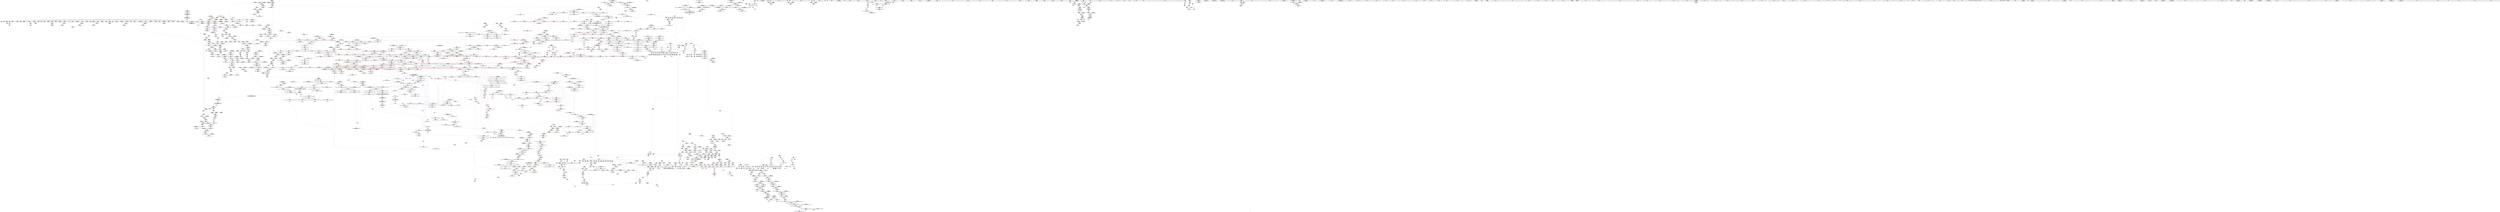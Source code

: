 digraph "SVFG" {
	label="SVFG";

	Node0x55adf4b6eb30 [shape=record,color=grey,label="{NodeID: 0\nNullPtr|{|<s31>150}}"];
	Node0x55adf4b6eb30 -> Node0x55adf4bfb3c0[style=solid];
	Node0x55adf4b6eb30 -> Node0x55adf4bfb4c0[style=solid];
	Node0x55adf4b6eb30 -> Node0x55adf4bfb590[style=solid];
	Node0x55adf4b6eb30 -> Node0x55adf4bfb660[style=solid];
	Node0x55adf4b6eb30 -> Node0x55adf4bfb730[style=solid];
	Node0x55adf4b6eb30 -> Node0x55adf4bfb800[style=solid];
	Node0x55adf4b6eb30 -> Node0x55adf4bfb8d0[style=solid];
	Node0x55adf4b6eb30 -> Node0x55adf4bfb9a0[style=solid];
	Node0x55adf4b6eb30 -> Node0x55adf4bfba70[style=solid];
	Node0x55adf4b6eb30 -> Node0x55adf4bfbb40[style=solid];
	Node0x55adf4b6eb30 -> Node0x55adf4bfbc10[style=solid];
	Node0x55adf4b6eb30 -> Node0x55adf4bfbce0[style=solid];
	Node0x55adf4b6eb30 -> Node0x55adf4bfbdb0[style=solid];
	Node0x55adf4b6eb30 -> Node0x55adf4bfbe80[style=solid];
	Node0x55adf4b6eb30 -> Node0x55adf4bfbf50[style=solid];
	Node0x55adf4b6eb30 -> Node0x55adf4bfc020[style=solid];
	Node0x55adf4b6eb30 -> Node0x55adf4bfc0f0[style=solid];
	Node0x55adf4b6eb30 -> Node0x55adf4bfc1c0[style=solid];
	Node0x55adf4b6eb30 -> Node0x55adf4bfc290[style=solid];
	Node0x55adf4b6eb30 -> Node0x55adf4bfc360[style=solid];
	Node0x55adf4b6eb30 -> Node0x55adf4bfc430[style=solid];
	Node0x55adf4b6eb30 -> Node0x55adf4bfc500[style=solid];
	Node0x55adf4b6eb30 -> Node0x55adf4bfc5d0[style=solid];
	Node0x55adf4b6eb30 -> Node0x55adf4bfc6a0[style=solid];
	Node0x55adf4b6eb30 -> Node0x55adf4bfc770[style=solid];
	Node0x55adf4b6eb30 -> Node0x55adf4c39f80[style=solid];
	Node0x55adf4b6eb30 -> Node0x55adf4c462b0[style=solid];
	Node0x55adf4b6eb30 -> Node0x55adf4c46380[style=solid];
	Node0x55adf4b6eb30 -> Node0x55adf4c46450[style=solid];
	Node0x55adf4b6eb30 -> Node0x55adf4c75c60[style=solid];
	Node0x55adf4b6eb30 -> Node0x55adf4c7d580[style=solid];
	Node0x55adf4b6eb30:s31 -> Node0x55adf4dd4420[style=solid,color=red];
	Node0x55adf4bfc770 [shape=record,color=black,label="{NodeID: 443\n2203\<--3\n\<--dummyVal\n_ZNSt12_Vector_baseIiSaIiEED2Ev\n}"];
	Node0x55adf4bfc770 -> Node0x55adf4c46040[style=solid];
	Node0x55adf4c0b930 [shape=record,color=red,label="{NodeID: 886\n1152\<--1136\n\<--__middle.addr\n_ZSt14__partial_sortIPiN9__gnu_cxx5__ops15_Iter_less_iterEEvT_S4_S4_T0_\n|{<s0>73}}"];
	Node0x55adf4c0b930:s0 -> Node0x55adf4dcc320[style=solid,color=red];
	Node0x55adf4c41cd0 [shape=record,color=blue,label="{NodeID: 1329\n1428\<--1511\n__holeIndex.addr\<--sub17\n_ZSt13__adjust_heapIPiliN9__gnu_cxx5__ops15_Iter_less_iterEEvT_T0_S5_T1_T2_\n}"];
	Node0x55adf4c41cd0 -> Node0x55adf4cd7980[style=dashed];
	Node0x55adf4bf4d40 [shape=record,color=green,label="{NodeID: 222\n1292\<--1293\n__len\<--__len_field_insensitive\n_ZSt11__make_heapIPiN9__gnu_cxx5__ops15_Iter_less_iterEEvT_S4_RT0_\n}"];
	Node0x55adf4bf4d40 -> Node0x55adf4c0d740[style=solid];
	Node0x55adf4bf4d40 -> Node0x55adf4c0d810[style=solid];
	Node0x55adf4bf4d40 -> Node0x55adf4c407b0[style=solid];
	Node0x55adf4c18090 [shape=record,color=purple,label="{NodeID: 665\n2228\<--2220\n_M_finish\<--this1\n_ZNSt12_Vector_baseIiSaIiEE12_Vector_implC2ERKS0_\n}"];
	Node0x55adf4c18090 -> Node0x55adf4c46380[style=solid];
	Node0x55adf4dc95d0 [shape=record,color=black,label="{NodeID: 3322\n1611 = PHI(1577, )\n0th arg _ZNK9__gnu_cxx5__ops14_Iter_less_valclIPiiEEbT_RT0_ }"];
	Node0x55adf4dc95d0 -> Node0x55adf4c42760[style=solid];
	Node0x55adf4c26c90 [shape=record,color=grey,label="{NodeID: 2215\n139 = cmp(137, 138, )\n}"];
	Node0x55adf4c36880 [shape=record,color=red,label="{NodeID: 1108\n2159\<--2147\n\<--__n.addr\n_ZNSt6vectorIiSaIiEE18_M_fill_initializeEmRKi\n|{<s0>140}}"];
	Node0x55adf4c36880:s0 -> Node0x55adf4dccc20[style=solid,color=red];
	Node0x55adf4b6b480 [shape=record,color=green,label="{NodeID: 1\n7\<--1\n__dso_handle\<--dummyObj\nGlob }"];
	Node0x55adf4bfc840 [shape=record,color=black,label="{NodeID: 444\n48\<--49\n\<--_ZNSt8ios_base4InitD1Ev\nCan only get source location for instruction, argument, global var or function.}"];
	Node0x55adf4c0ba00 [shape=record,color=red,label="{NodeID: 887\n1147\<--1138\n\<--__last.addr\n_ZSt14__partial_sortIPiN9__gnu_cxx5__ops15_Iter_less_iterEEvT_S4_S4_T0_\n|{<s0>72}}"];
	Node0x55adf4c0ba00:s0 -> Node0x55adf4dca9c0[style=solid,color=red];
	Node0x55adf4c41da0 [shape=record,color=blue,label="{NodeID: 1330\n1531\<--1530\n__t.addr\<--__t\n_ZSt4moveIRN9__gnu_cxx5__ops15_Iter_less_iterEEONSt16remove_referenceIT_E4typeEOS5_\n}"];
	Node0x55adf4c41da0 -> Node0x55adf4c2fe10[style=dashed];
	Node0x55adf4bf4e10 [shape=record,color=green,label="{NodeID: 223\n1294\<--1295\n__parent\<--__parent_field_insensitive\n_ZSt11__make_heapIPiN9__gnu_cxx5__ops15_Iter_less_iterEEvT_S4_RT0_\n}"];
	Node0x55adf4bf4e10 -> Node0x55adf4c0d8e0[style=solid];
	Node0x55adf4bf4e10 -> Node0x55adf4c2d4a0[style=solid];
	Node0x55adf4bf4e10 -> Node0x55adf4c2d570[style=solid];
	Node0x55adf4bf4e10 -> Node0x55adf4c2d640[style=solid];
	Node0x55adf4bf4e10 -> Node0x55adf4c40880[style=solid];
	Node0x55adf4bf4e10 -> Node0x55adf4c40a20[style=solid];
	Node0x55adf4c18160 [shape=record,color=purple,label="{NodeID: 666\n2230\<--2220\n_M_end_of_storage\<--this1\n_ZNSt12_Vector_baseIiSaIiEE12_Vector_implC2ERKS0_\n}"];
	Node0x55adf4c18160 -> Node0x55adf4c46450[style=solid];
	Node0x55adf4dc96e0 [shape=record,color=black,label="{NodeID: 3323\n1612 = PHI(1580, )\n1st arg _ZNK9__gnu_cxx5__ops14_Iter_less_valclIPiiEEbT_RT0_ }"];
	Node0x55adf4dc96e0 -> Node0x55adf4c42830[style=solid];
	Node0x55adf4c26e10 [shape=record,color=grey,label="{NodeID: 2216\n1825 = cmp(1823, 1824, )\n}"];
	Node0x55adf4c36950 [shape=record,color=red,label="{NodeID: 1109\n2160\<--2149\n\<--__value.addr\n_ZNSt6vectorIiSaIiEE18_M_fill_initializeEmRKi\n|{<s0>140}}"];
	Node0x55adf4c36950:s0 -> Node0x55adf4dccd30[style=solid,color=red];
	Node0x55adf4bec730 [shape=record,color=green,label="{NodeID: 2\n14\<--1\n.str\<--dummyObj\nGlob }"];
	Node0x55adf4bfc940 [shape=record,color=black,label="{NodeID: 445\n64\<--79\n_Z7divCeilii_ret\<--div\n_Z7divCeilii\n|{<s0>7}}"];
	Node0x55adf4bfc940:s0 -> Node0x55adf4dc2c40[style=solid,color=blue];
	Node0x55adf4c0bad0 [shape=record,color=red,label="{NodeID: 888\n1174\<--1162\n\<--__first.addr\n_ZSt27__unguarded_partition_pivotIPiN9__gnu_cxx5__ops15_Iter_less_iterEET_S4_S4_T0_\n}"];
	Node0x55adf4c0bad0 -> Node0x55adf4c18f30[style=solid];
	Node0x55adf4c41e70 [shape=record,color=blue,label="{NodeID: 1331\n1540\<--1537\nthis.addr\<--this\n_ZN9__gnu_cxx5__ops14_Iter_less_valC2ENS0_15_Iter_less_iterE\n}"];
	Node0x55adf4c41e70 -> Node0x55adf4c2fee0[style=dashed];
	Node0x55adf4bf4ee0 [shape=record,color=green,label="{NodeID: 224\n1296\<--1297\n__value\<--__value_field_insensitive\n_ZSt11__make_heapIPiN9__gnu_cxx5__ops15_Iter_less_iterEEvT_S4_RT0_\n|{|<s1>81}}"];
	Node0x55adf4bf4ee0 -> Node0x55adf4c40950[style=solid];
	Node0x55adf4bf4ee0:s1 -> Node0x55adf4dcb300[style=solid,color=red];
	Node0x55adf4c18230 [shape=record,color=purple,label="{NodeID: 667\n2247\<--2242\n_M_impl\<--this1\n_ZNSt12_Vector_baseIiSaIiEE17_M_create_storageEm\n}"];
	Node0x55adf4dc97f0 [shape=record,color=black,label="{NodeID: 3324\n1613 = PHI(1557, )\n2nd arg _ZNK9__gnu_cxx5__ops14_Iter_less_valclIPiiEEbT_RT0_ }"];
	Node0x55adf4dc97f0 -> Node0x55adf4c42900[style=solid];
	Node0x55adf4c26f90 [shape=record,color=grey,label="{NodeID: 2217\n856 = cmp(854, 855, )\n}"];
	Node0x55adf4c36a20 [shape=record,color=red,label="{NodeID: 1110\n2158\<--2157\n\<--_M_start\n_ZNSt6vectorIiSaIiEE18_M_fill_initializeEmRKi\n|{<s0>140}}"];
	Node0x55adf4c36a20:s0 -> Node0x55adf4dccb10[style=solid,color=red];
	Node0x55adf4bec7c0 [shape=record,color=green,label="{NodeID: 3\n16\<--1\n.str.1\<--dummyObj\nGlob }"];
	Node0x55adf4bfca10 [shape=record,color=black,label="{NodeID: 446\n417\<--126\n\<--ref.tmp123\n_Z9test_casev\n}"];
	Node0x55adf4bfca10 -> Node0x55adf4c3b9b0[style=solid];
	Node0x55adf4c0bba0 [shape=record,color=red,label="{NodeID: 889\n1176\<--1162\n\<--__first.addr\n_ZSt27__unguarded_partition_pivotIPiN9__gnu_cxx5__ops15_Iter_less_iterEET_S4_S4_T0_\n}"];
	Node0x55adf4c0bba0 -> Node0x55adf4c10620[style=solid];
	Node0x55adf4c41f40 [shape=record,color=blue,label="{NodeID: 1332\n1551\<--1546\n__first.addr\<--__first\n_ZSt11__push_heapIPiliN9__gnu_cxx5__ops14_Iter_less_valEEvT_T0_S5_T1_RT2_\n}"];
	Node0x55adf4c41f40 -> Node0x55adf4c2ffb0[style=dashed];
	Node0x55adf4c41f40 -> Node0x55adf4c30080[style=dashed];
	Node0x55adf4c41f40 -> Node0x55adf4c30150[style=dashed];
	Node0x55adf4c41f40 -> Node0x55adf4c30220[style=dashed];
	Node0x55adf4bf4fb0 [shape=record,color=green,label="{NodeID: 225\n1298\<--1299\nagg.tmp\<--agg.tmp_field_insensitive\n_ZSt11__make_heapIPiN9__gnu_cxx5__ops15_Iter_less_iterEEvT_S4_RT0_\n}"];
	Node0x55adf4c18300 [shape=record,color=purple,label="{NodeID: 668\n2248\<--2242\n_M_start\<--this1\n_ZNSt12_Vector_baseIiSaIiEE17_M_create_storageEm\n}"];
	Node0x55adf4c18300 -> Node0x55adf4c466c0[style=solid];
	Node0x55adf4dc9900 [shape=record,color=black,label="{NodeID: 3325\n2266 = PHI(2117, 2197, 2205, )\n0th arg _ZNSt12_Vector_baseIiSaIiEE12_Vector_implD2Ev }"];
	Node0x55adf4dc9900 -> Node0x55adf4c46930[style=solid];
	Node0x55adf4c27110 [shape=record,color=grey,label="{NodeID: 2218\n2313 = cmp(2312, 1044, )\n}"];
	Node0x55adf4c36af0 [shape=record,color=red,label="{NodeID: 1111\n2180\<--2173\nthis1\<--this.addr\n_ZNSt12_Vector_baseIiSaIiEED2Ev\n|{|<s8>141}}"];
	Node0x55adf4c36af0 -> Node0x55adf4c17940[style=solid];
	Node0x55adf4c36af0 -> Node0x55adf4c17a10[style=solid];
	Node0x55adf4c36af0 -> Node0x55adf4c17ae0[style=solid];
	Node0x55adf4c36af0 -> Node0x55adf4c17bb0[style=solid];
	Node0x55adf4c36af0 -> Node0x55adf4c17c80[style=solid];
	Node0x55adf4c36af0 -> Node0x55adf4c17d50[style=solid];
	Node0x55adf4c36af0 -> Node0x55adf4c17e20[style=solid];
	Node0x55adf4c36af0 -> Node0x55adf4c17ef0[style=solid];
	Node0x55adf4c36af0:s8 -> Node0x55adf4dd4b00[style=solid,color=red];
	Node0x55adf4bece80 [shape=record,color=green,label="{NodeID: 4\n18\<--1\n.str.2\<--dummyObj\nGlob |{<s0>8|<s1>12|<s2>16}}"];
	Node0x55adf4bece80:s0 -> Node0x55adf4dd6e10[style=solid,color=red];
	Node0x55adf4bece80:s1 -> Node0x55adf4dd6e10[style=solid,color=red];
	Node0x55adf4bece80:s2 -> Node0x55adf4dd6e10[style=solid,color=red];
	Node0x55adf4bfcae0 [shape=record,color=black,label="{NodeID: 447\n142\<--141\nidxprom\<--\n_Z9test_casev\n}"];
	Node0x55adf4c0bc70 [shape=record,color=red,label="{NodeID: 890\n1184\<--1162\n\<--__first.addr\n_ZSt27__unguarded_partition_pivotIPiN9__gnu_cxx5__ops15_Iter_less_iterEET_S4_S4_T0_\n|{<s0>74}}"];
	Node0x55adf4c0bc70:s0 -> Node0x55adf4dcd810[style=solid,color=red];
	Node0x55adf4d0b9a0 [shape=record,color=yellow,style=double,label="{NodeID: 2440\n70V_1 = ENCHI(MR_70V_0)\npts\{11 2368 \}\nFun[_ZSt24__uninitialized_fill_n_aIPimiiET_S1_T0_RKT1_RSaIT2_E]|{<s0>154}}"];
	Node0x55adf4d0b9a0:s0 -> Node0x55adf4d0c130[style=dashed,color=red];
	Node0x55adf4c42010 [shape=record,color=blue,label="{NodeID: 1333\n1553\<--1547\n__holeIndex.addr\<--__holeIndex\n_ZSt11__push_heapIPiliN9__gnu_cxx5__ops14_Iter_less_valEEvT_T0_S5_T1_RT2_\n}"];
	Node0x55adf4c42010 -> Node0x55adf4c302f0[style=dashed];
	Node0x55adf4c42010 -> Node0x55adf4ce8d10[style=dashed];
	Node0x55adf4bf5080 [shape=record,color=green,label="{NodeID: 226\n1328\<--1329\n_ZSt4moveIRiEONSt16remove_referenceIT_E4typeEOS2_\<--_ZSt4moveIRiEONSt16remove_referenceIT_E4typeEOS2__field_insensitive\n}"];
	Node0x55adf4c183d0 [shape=record,color=purple,label="{NodeID: 669\n2250\<--2242\n_M_impl2\<--this1\n_ZNSt12_Vector_baseIiSaIiEE17_M_create_storageEm\n}"];
	Node0x55adf4dc9be0 [shape=record,color=black,label="{NodeID: 3326\n2461 = PHI(2453, )\n0th arg _ZSt6fill_nIPimiET_S1_T0_RKT1_ }"];
	Node0x55adf4dc9be0 -> Node0x55adf4c47d80[style=solid];
	Node0x55adf4c27290 [shape=record,color=grey,label="{NodeID: 2219\n907 = cmp(903, 906, )\n}"];
	Node0x55adf4c27290 -> Node0x55adf4c75120[style=solid];
	Node0x55adf4c36bc0 [shape=record,color=red,label="{NodeID: 1112\n2208\<--2175\nexn\<--exn.slot\n_ZNSt12_Vector_baseIiSaIiEED2Ev\n|{<s0>144}}"];
	Node0x55adf4c36bc0:s0 -> Node0x55adf4dd2a40[style=solid,color=red];
	Node0x55adf4becf10 [shape=record,color=green,label="{NodeID: 5\n19\<--1\n.str.3\<--dummyObj\nGlob |{<s0>9}}"];
	Node0x55adf4becf10:s0 -> Node0x55adf4dd2ce0[style=solid,color=red];
	Node0x55adf4bfcbb0 [shape=record,color=black,label="{NodeID: 448\n164\<--163\nidxprom9\<--\n_Z9test_casev\n}"];
	Node0x55adf4c0bd40 [shape=record,color=red,label="{NodeID: 891\n1185\<--1162\n\<--__first.addr\n_ZSt27__unguarded_partition_pivotIPiN9__gnu_cxx5__ops15_Iter_less_iterEET_S4_S4_T0_\n}"];
	Node0x55adf4c0bd40 -> Node0x55adf4c16760[style=solid];
	Node0x55adf4c420e0 [shape=record,color=blue,label="{NodeID: 1334\n1555\<--1548\n__topIndex.addr\<--__topIndex\n_ZSt11__push_heapIPiliN9__gnu_cxx5__ops14_Iter_less_valEEvT_T0_S5_T1_RT2_\n}"];
	Node0x55adf4c420e0 -> Node0x55adf4c30700[style=dashed];
	Node0x55adf4bf5180 [shape=record,color=green,label="{NodeID: 227\n1339\<--1340\n_ZSt13__adjust_heapIPiliN9__gnu_cxx5__ops15_Iter_less_iterEEvT_T0_S5_T1_T2_\<--_ZSt13__adjust_heapIPiliN9__gnu_cxx5__ops15_Iter_less_iterEEvT_T0_S5_T1_T2__field_insensitive\n}"];
	Node0x55adf4c184a0 [shape=record,color=purple,label="{NodeID: 670\n2251\<--2242\n_M_start3\<--this1\n_ZNSt12_Vector_baseIiSaIiEE17_M_create_storageEm\n}"];
	Node0x55adf4c184a0 -> Node0x55adf4c37310[style=solid];
	Node0x55adf4dc9cf0 [shape=record,color=black,label="{NodeID: 3327\n2462 = PHI(2454, )\n1st arg _ZSt6fill_nIPimiET_S1_T0_RKT1_ }"];
	Node0x55adf4dc9cf0 -> Node0x55adf4c47e50[style=solid];
	Node0x55adf4c27410 [shape=record,color=grey,label="{NodeID: 2220\n899 = cmp(895, 898, )\n}"];
	Node0x55adf4c36c90 [shape=record,color=red,label="{NodeID: 1113\n2183\<--2182\n\<--_M_start\n_ZNSt12_Vector_baseIiSaIiEED2Ev\n|{<s0>141}}"];
	Node0x55adf4c36c90:s0 -> Node0x55adf4dd4c10[style=solid,color=red];
	Node0x55adf4becfa0 [shape=record,color=green,label="{NodeID: 6\n20\<--1\n.str.4\<--dummyObj\nGlob |{<s0>11|<s1>15|<s2>19}}"];
	Node0x55adf4becfa0:s0 -> Node0x55adf4dd6e10[style=solid,color=red];
	Node0x55adf4becfa0:s1 -> Node0x55adf4dd6e10[style=solid,color=red];
	Node0x55adf4becfa0:s2 -> Node0x55adf4dd6e10[style=solid,color=red];
	Node0x55adf4bfcc80 [shape=record,color=black,label="{NodeID: 449\n167\<--166\nidxprom11\<--\n_Z9test_casev\n}"];
	Node0x55adf4c0be10 [shape=record,color=red,label="{NodeID: 892\n1193\<--1162\n\<--__first.addr\n_ZSt27__unguarded_partition_pivotIPiN9__gnu_cxx5__ops15_Iter_less_iterEET_S4_S4_T0_\n}"];
	Node0x55adf4c0be10 -> Node0x55adf4c16900[style=solid];
	Node0x55adf4c421b0 [shape=record,color=blue,label="{NodeID: 1335\n1557\<--1549\n__value.addr\<--__value\n_ZSt11__push_heapIPiliN9__gnu_cxx5__ops14_Iter_less_valEEvT_T0_S5_T1_RT2_\n|{|<s2>94}}"];
	Node0x55adf4c421b0 -> Node0x55adf4c30b10[style=dashed];
	Node0x55adf4c421b0 -> Node0x55adf4c30be0[style=dashed];
	Node0x55adf4c421b0:s2 -> Node0x55adf4d08750[style=dashed,color=red];
	Node0x55adf4bf5280 [shape=record,color=green,label="{NodeID: 228\n1354\<--1355\nthis.addr\<--this.addr_field_insensitive\n_ZNK9__gnu_cxx5__ops15_Iter_less_iterclIPiS3_EEbT_T0_\n}"];
	Node0x55adf4bf5280 -> Node0x55adf4c2d8b0[style=solid];
	Node0x55adf4bf5280 -> Node0x55adf4c40af0[style=solid];
	Node0x55adf4c18570 [shape=record,color=purple,label="{NodeID: 671\n2253\<--2242\n_M_impl4\<--this1\n_ZNSt12_Vector_baseIiSaIiEE17_M_create_storageEm\n}"];
	Node0x55adf4dc9e00 [shape=record,color=black,label="{NodeID: 3328\n2463 = PHI(2455, )\n2nd arg _ZSt6fill_nIPimiET_S1_T0_RKT1_ }"];
	Node0x55adf4dc9e00 -> Node0x55adf4c47f20[style=solid];
	Node0x55adf4c27590 [shape=record,color=grey,label="{NodeID: 2221\n891 = cmp(887, 890, )\n}"];
	Node0x55adf4c36d60 [shape=record,color=red,label="{NodeID: 1114\n2186\<--2185\n\<--_M_end_of_storage\n_ZNSt12_Vector_baseIiSaIiEED2Ev\n}"];
	Node0x55adf4c36d60 -> Node0x55adf4c11db0[style=solid];
	Node0x55adf4bed030 [shape=record,color=green,label="{NodeID: 7\n21\<--1\n.str.5\<--dummyObj\nGlob |{<s0>13}}"];
	Node0x55adf4bed030:s0 -> Node0x55adf4dd2ce0[style=solid,color=red];
	Node0x55adf4bfcd50 [shape=record,color=black,label="{NodeID: 450\n177\<--176\nidxprom17\<--\n_Z9test_casev\n}"];
	Node0x55adf4c0bee0 [shape=record,color=red,label="{NodeID: 893\n1196\<--1162\n\<--__first.addr\n_ZSt27__unguarded_partition_pivotIPiN9__gnu_cxx5__ops15_Iter_less_iterEET_S4_S4_T0_\n|{<s0>75}}"];
	Node0x55adf4c0bee0:s0 -> Node0x55adf4dcf180[style=solid,color=red];
	Node0x55adf4d0bca0 [shape=record,color=yellow,style=double,label="{NodeID: 2443\n22V_1 = ENCHI(MR_22V_0)\npts\{101 \}\nFun[_ZSt20uninitialized_fill_nIPimiET_S1_T0_RKT1_]|{<s0>155}}"];
	Node0x55adf4d0bca0:s0 -> Node0x55adf4d09dd0[style=dashed,color=red];
	Node0x55adf4c42280 [shape=record,color=blue,label="{NodeID: 1336\n1559\<--1550\n__comp.addr\<--__comp\n_ZSt11__push_heapIPiliN9__gnu_cxx5__ops14_Iter_less_valEEvT_T0_S5_T1_RT2_\n}"];
	Node0x55adf4c42280 -> Node0x55adf4c307d0[style=dashed];
	Node0x55adf4bfd590 [shape=record,color=green,label="{NodeID: 229\n1356\<--1357\n__it1.addr\<--__it1.addr_field_insensitive\n_ZNK9__gnu_cxx5__ops15_Iter_less_iterclIPiS3_EEbT_T0_\n}"];
	Node0x55adf4bfd590 -> Node0x55adf4c2d980[style=solid];
	Node0x55adf4bfd590 -> Node0x55adf4c40bc0[style=solid];
	Node0x55adf4c18640 [shape=record,color=purple,label="{NodeID: 672\n2254\<--2242\n_M_finish\<--this1\n_ZNSt12_Vector_baseIiSaIiEE17_M_create_storageEm\n}"];
	Node0x55adf4c18640 -> Node0x55adf4c46790[style=solid];
	Node0x55adf4dc9f10 [shape=record,color=black,label="{NodeID: 3329\n2580 = PHI(2572, )\n0th arg _ZN9__gnu_cxx13new_allocatorIiE10deallocateEPim }"];
	Node0x55adf4dc9f10 -> Node0x55adf4c48b50[style=solid];
	Node0x55adf4cd6250 [shape=record,color=black,label="{NodeID: 2222\nMR_223V_3 = PHI(MR_223V_4, MR_223V_2, )\npts\{848 \}\n}"];
	Node0x55adf4cd6250 -> Node0x55adf4c08ae0[style=dashed];
	Node0x55adf4cd6250 -> Node0x55adf4c08bb0[style=dashed];
	Node0x55adf4cd6250 -> Node0x55adf4c08c80[style=dashed];
	Node0x55adf4cd6250 -> Node0x55adf4c3e660[style=dashed];
	Node0x55adf4c36e30 [shape=record,color=red,label="{NodeID: 1115\n2189\<--2188\n\<--_M_start4\n_ZNSt12_Vector_baseIiSaIiEED2Ev\n}"];
	Node0x55adf4c36e30 -> Node0x55adf4c11e80[style=solid];
	Node0x55adf4bed0c0 [shape=record,color=green,label="{NodeID: 8\n22\<--1\n.str.6\<--dummyObj\nGlob |{<s0>17}}"];
	Node0x55adf4bed0c0:s0 -> Node0x55adf4dcf6d0[style=solid,color=red];
	Node0x55adf4d198a0 [shape=record,color=yellow,style=double,label="{NodeID: 2665\n212V_1 = ENCHI(MR_212V_0)\npts\{804 \}\nFun[_ZNSt6vectorIiSaIiEED2Ev]}"];
	Node0x55adf4d198a0 -> Node0x55adf4c3e320[style=dashed];
	Node0x55adf4bfce20 [shape=record,color=black,label="{NodeID: 451\n181\<--180\nidxprom19\<--\n_Z9test_casev\n}"];
	Node0x55adf4c0bfb0 [shape=record,color=red,label="{NodeID: 894\n1175\<--1164\n\<--__last.addr\n_ZSt27__unguarded_partition_pivotIPiN9__gnu_cxx5__ops15_Iter_less_iterEET_S4_S4_T0_\n}"];
	Node0x55adf4c0bfb0 -> Node0x55adf4c10550[style=solid];
	Node0x55adf4c42350 [shape=record,color=blue,label="{NodeID: 1337\n1561\<--1570\n__parent\<--div\n_ZSt11__push_heapIPiliN9__gnu_cxx5__ops14_Iter_less_valEEvT_T0_S5_T1_RT2_\n}"];
	Node0x55adf4c42350 -> Node0x55adf4ce9210[style=dashed];
	Node0x55adf4bfd660 [shape=record,color=green,label="{NodeID: 230\n1358\<--1359\n__it2.addr\<--__it2.addr_field_insensitive\n_ZNK9__gnu_cxx5__ops15_Iter_less_iterclIPiS3_EEbT_T0_\n}"];
	Node0x55adf4bfd660 -> Node0x55adf4c2da50[style=solid];
	Node0x55adf4bfd660 -> Node0x55adf4c40c90[style=solid];
	Node0x55adf4c18710 [shape=record,color=purple,label="{NodeID: 673\n2256\<--2242\n_M_impl5\<--this1\n_ZNSt12_Vector_baseIiSaIiEE17_M_create_storageEm\n}"];
	Node0x55adf4dca020 [shape=record,color=black,label="{NodeID: 3330\n2581 = PHI(2573, )\n1st arg _ZN9__gnu_cxx13new_allocatorIiE10deallocateEPim }"];
	Node0x55adf4dca020 -> Node0x55adf4c48c20[style=solid];
	Node0x55adf4cd6340 [shape=record,color=black,label="{NodeID: 2223\nMR_227V_2 = PHI(MR_227V_3, MR_227V_1, )\npts\{11 2368 130000 130001 \}\n|{<s0>59|<s1>59|<s2>59|<s3>59}}"];
	Node0x55adf4cd6340:s0 -> Node0x55adf4cf8e10[style=dashed,color=red];
	Node0x55adf4cd6340:s1 -> Node0x55adf4cf9d10[style=dashed,color=red];
	Node0x55adf4cd6340:s2 -> Node0x55adf4cfa210[style=dashed,color=red];
	Node0x55adf4cd6340:s3 -> Node0x55adf4cfa710[style=dashed,color=red];
	Node0x55adf4c36f00 [shape=record,color=red,label="{NodeID: 1116\n2220\<--2214\nthis1\<--this.addr\n_ZNSt12_Vector_baseIiSaIiEE12_Vector_implC2ERKS0_\n}"];
	Node0x55adf4c36f00 -> Node0x55adf4c11f50[style=solid];
	Node0x55adf4c36f00 -> Node0x55adf4c17fc0[style=solid];
	Node0x55adf4c36f00 -> Node0x55adf4c18090[style=solid];
	Node0x55adf4c36f00 -> Node0x55adf4c18160[style=solid];
	Node0x55adf4bed180 [shape=record,color=green,label="{NodeID: 9\n23\<--1\n.str.7\<--dummyObj\nGlob }"];
	Node0x55adf4d19980 [shape=record,color=yellow,style=double,label="{NodeID: 2666\n214V_1 = ENCHI(MR_214V_0)\npts\{806 \}\nFun[_ZNSt6vectorIiSaIiEED2Ev]}"];
	Node0x55adf4d19980 -> Node0x55adf4c3e3f0[style=dashed];
	Node0x55adf4bfcef0 [shape=record,color=black,label="{NodeID: 452\n185\<--184\nidx.ext\<--\n_Z9test_casev\n}"];
	Node0x55adf4c0c080 [shape=record,color=red,label="{NodeID: 895\n1188\<--1164\n\<--__last.addr\n_ZSt27__unguarded_partition_pivotIPiN9__gnu_cxx5__ops15_Iter_less_iterEET_S4_S4_T0_\n}"];
	Node0x55adf4c0c080 -> Node0x55adf4c16830[style=solid];
	Node0x55adf4c42420 [shape=record,color=blue,label="{NodeID: 1338\n1594\<--1591\nadd.ptr3\<--\n_ZSt11__push_heapIPiliN9__gnu_cxx5__ops14_Iter_less_valEEvT_T0_S5_T1_RT2_\n}"];
	Node0x55adf4c42420 -> Node0x55adf4ce8810[style=dashed];
	Node0x55adf4bfd730 [shape=record,color=green,label="{NodeID: 231\n1375\<--1376\n__first.addr\<--__first.addr_field_insensitive\n_ZSt10__pop_heapIPiN9__gnu_cxx5__ops15_Iter_less_iterEEvT_S4_S4_RT0_\n}"];
	Node0x55adf4bfd730 -> Node0x55adf4c2dcc0[style=solid];
	Node0x55adf4bfd730 -> Node0x55adf4c2dd90[style=solid];
	Node0x55adf4bfd730 -> Node0x55adf4c2de60[style=solid];
	Node0x55adf4bfd730 -> Node0x55adf4c40d60[style=solid];
	Node0x55adf4c187e0 [shape=record,color=purple,label="{NodeID: 674\n2257\<--2242\n_M_start6\<--this1\n_ZNSt12_Vector_baseIiSaIiEE17_M_create_storageEm\n}"];
	Node0x55adf4c187e0 -> Node0x55adf4c373e0[style=solid];
	Node0x55adf4dca130 [shape=record,color=black,label="{NodeID: 3331\n2582 = PHI(2574, )\n2nd arg _ZN9__gnu_cxx13new_allocatorIiE10deallocateEPim }"];
	Node0x55adf4dca130 -> Node0x55adf4c48cf0[style=solid];
	Node0x55adf4cd68a0 [shape=record,color=black,label="{NodeID: 2224\nMR_8V_2 = PHI(MR_8V_4, MR_8V_1, )\npts\{11 \}\n|{<s0>76}}"];
	Node0x55adf4cd68a0:s0 -> Node0x55adf4cd8e70[style=dashed,color=blue];
	Node0x55adf4c36fd0 [shape=record,color=red,label="{NodeID: 1117\n2222\<--2216\n\<--__a.addr\n_ZNSt12_Vector_baseIiSaIiEE12_Vector_implC2ERKS0_\n|{<s0>145}}"];
	Node0x55adf4c36fd0:s0 -> Node0x55adf4dd5270[style=solid,color=red];
	Node0x55adf4bed280 [shape=record,color=green,label="{NodeID: 10\n25\<--1\n_ZL3inf\<--dummyObj\nGlob |{<s0>31}}"];
	Node0x55adf4bed280:s0 -> Node0x55adf4dd02c0[style=solid,color=red];
	Node0x55adf4d19a60 [shape=record,color=yellow,style=double,label="{NodeID: 2667\n56V_1 = ENCHI(MR_56V_0)\npts\{990000 \}\nFun[_ZNSt6vectorIiSaIiEED2Ev]|{|<s1>54|<s2>55}}"];
	Node0x55adf4d19a60 -> Node0x55adf4c087a0[style=dashed];
	Node0x55adf4d19a60:s1 -> Node0x55adf4d14c60[style=dashed,color=red];
	Node0x55adf4d19a60:s2 -> Node0x55adf4d14c60[style=dashed,color=red];
	Node0x55adf4bfcfc0 [shape=record,color=black,label="{NodeID: 453\n197\<--196\nidxprom26\<--\n_Z9test_casev\n}"];
	Node0x55adf4c0c150 [shape=record,color=red,label="{NodeID: 896\n1195\<--1164\n\<--__last.addr\n_ZSt27__unguarded_partition_pivotIPiN9__gnu_cxx5__ops15_Iter_less_iterEET_S4_S4_T0_\n|{<s0>75}}"];
	Node0x55adf4c0c150:s0 -> Node0x55adf4dcf070[style=solid,color=red];
	Node0x55adf4c424f0 [shape=record,color=blue,label="{NodeID: 1339\n1553\<--1596\n__holeIndex.addr\<--\n_ZSt11__push_heapIPiliN9__gnu_cxx5__ops14_Iter_less_valEEvT_T0_S5_T1_RT2_\n}"];
	Node0x55adf4c424f0 -> Node0x55adf4c30560[style=dashed];
	Node0x55adf4c424f0 -> Node0x55adf4ce8d10[style=dashed];
	Node0x55adf4bfd800 [shape=record,color=green,label="{NodeID: 232\n1377\<--1378\n__last.addr\<--__last.addr_field_insensitive\n_ZSt10__pop_heapIPiN9__gnu_cxx5__ops15_Iter_less_iterEEvT_S4_S4_RT0_\n}"];
	Node0x55adf4bfd800 -> Node0x55adf4c2df30[style=solid];
	Node0x55adf4bfd800 -> Node0x55adf4c40e30[style=solid];
	Node0x55adf4c188b0 [shape=record,color=purple,label="{NodeID: 675\n2261\<--2242\n_M_impl7\<--this1\n_ZNSt12_Vector_baseIiSaIiEE17_M_create_storageEm\n}"];
	Node0x55adf4dca240 [shape=record,color=black,label="{NodeID: 3332\n751 = PHI(413, )\n0th arg _ZSt9make_pairIRiS0_ESt4pairINSt17__decay_and_stripIT_E6__typeENS2_IT0_E6__typeEEOS3_OS6_ }"];
	Node0x55adf4dca240 -> Node0x55adf4c3dd70[style=solid];
	Node0x55adf4cd6da0 [shape=record,color=black,label="{NodeID: 2225\nMR_410V_2 = PHI(MR_410V_3, MR_410V_1, )\npts\{1293 \}\n}"];
	Node0x55adf4c370a0 [shape=record,color=red,label="{NodeID: 1118\n2242\<--2236\nthis1\<--this.addr\n_ZNSt12_Vector_baseIiSaIiEE17_M_create_storageEm\n|{|<s10>146}}"];
	Node0x55adf4c370a0 -> Node0x55adf4c18230[style=solid];
	Node0x55adf4c370a0 -> Node0x55adf4c18300[style=solid];
	Node0x55adf4c370a0 -> Node0x55adf4c183d0[style=solid];
	Node0x55adf4c370a0 -> Node0x55adf4c184a0[style=solid];
	Node0x55adf4c370a0 -> Node0x55adf4c18570[style=solid];
	Node0x55adf4c370a0 -> Node0x55adf4c18640[style=solid];
	Node0x55adf4c370a0 -> Node0x55adf4c18710[style=solid];
	Node0x55adf4c370a0 -> Node0x55adf4c187e0[style=solid];
	Node0x55adf4c370a0 -> Node0x55adf4c188b0[style=solid];
	Node0x55adf4c370a0 -> Node0x55adf4c18980[style=solid];
	Node0x55adf4c370a0:s10 -> Node0x55adf4dd22e0[style=solid,color=red];
	Node0x55adf4bed380 [shape=record,color=green,label="{NodeID: 11\n26\<--1\n\<--dummyObj\nCan only get source location for instruction, argument, global var or function.}"];
	Node0x55adf4d19b40 [shape=record,color=yellow,style=double,label="{NodeID: 2668\n154V_1 = ENCHI(MR_154V_0)\npts\{990001 \}\nFun[_ZNSt6vectorIiSaIiEED2Ev]}"];
	Node0x55adf4d19b40 -> Node0x55adf4c08870[style=dashed];
	Node0x55adf4bfd090 [shape=record,color=black,label="{NodeID: 454\n200\<--199\nidxprom28\<--\n_Z9test_casev\n}"];
	Node0x55adf4c0c220 [shape=record,color=red,label="{NodeID: 897\n1187\<--1166\n\<--__mid\n_ZSt27__unguarded_partition_pivotIPiN9__gnu_cxx5__ops15_Iter_less_iterEET_S4_S4_T0_\n|{<s0>74}}"];
	Node0x55adf4c0c220:s0 -> Node0x55adf4dd1d90[style=solid,color=red];
	Node0x55adf4c425c0 [shape=record,color=blue,label="{NodeID: 1340\n1561\<--1600\n__parent\<--div5\n_ZSt11__push_heapIPiliN9__gnu_cxx5__ops14_Iter_less_valEEvT_T0_S5_T1_RT2_\n}"];
	Node0x55adf4c425c0 -> Node0x55adf4ce9210[style=dashed];
	Node0x55adf4bfd8d0 [shape=record,color=green,label="{NodeID: 233\n1379\<--1380\n__result.addr\<--__result.addr_field_insensitive\n_ZSt10__pop_heapIPiN9__gnu_cxx5__ops15_Iter_less_iterEEvT_S4_S4_RT0_\n}"];
	Node0x55adf4bfd8d0 -> Node0x55adf4c2e000[style=solid];
	Node0x55adf4bfd8d0 -> Node0x55adf4c2e0d0[style=solid];
	Node0x55adf4bfd8d0 -> Node0x55adf4c40f00[style=solid];
	Node0x55adf4c18980 [shape=record,color=purple,label="{NodeID: 676\n2262\<--2242\n_M_end_of_storage\<--this1\n_ZNSt12_Vector_baseIiSaIiEE17_M_create_storageEm\n}"];
	Node0x55adf4c18980 -> Node0x55adf4c46860[style=solid];
	Node0x55adf4dca380 [shape=record,color=black,label="{NodeID: 3333\n752 = PHI(124, )\n1st arg _ZSt9make_pairIRiS0_ESt4pairINSt17__decay_and_stripIT_E6__typeENS2_IT0_E6__typeEEOS3_OS6_ }"];
	Node0x55adf4dca380 -> Node0x55adf4c3de40[style=solid];
	Node0x55adf4cd72a0 [shape=record,color=black,label="{NodeID: 2226\nMR_412V_2 = PHI(MR_412V_4, MR_412V_1, )\npts\{1295 \}\n}"];
	Node0x55adf4c37170 [shape=record,color=red,label="{NodeID: 1119\n2243\<--2238\n\<--__n.addr\n_ZNSt12_Vector_baseIiSaIiEE17_M_create_storageEm\n|{<s0>146}}"];
	Node0x55adf4c37170:s0 -> Node0x55adf4dd23f0[style=solid,color=red];
	Node0x55adf4bed480 [shape=record,color=green,label="{NodeID: 12\n27\<--1\n.str.8\<--dummyObj\nGlob }"];
	Node0x55adf4d19c20 [shape=record,color=yellow,style=double,label="{NodeID: 2669\n156V_1 = ENCHI(MR_156V_0)\npts\{990002 \}\nFun[_ZNSt6vectorIiSaIiEED2Ev]|{<s0>54|<s1>55}}"];
	Node0x55adf4d19c20:s0 -> Node0x55adf4d14d40[style=dashed,color=red];
	Node0x55adf4d19c20:s1 -> Node0x55adf4d14d40[style=dashed,color=red];
	Node0x55adf4bfd160 [shape=record,color=black,label="{NodeID: 455\n208\<--207\nidxprom30\<--\n_Z9test_casev\n}"];
	Node0x55adf4c0c2f0 [shape=record,color=red,label="{NodeID: 898\n1218\<--1207\n\<--__first.addr\n_ZSt13__heap_selectIPiN9__gnu_cxx5__ops15_Iter_less_iterEEvT_S4_S4_T0_\n|{<s0>76}}"];
	Node0x55adf4c0c2f0:s0 -> Node0x55adf4dcf290[style=solid,color=red];
	Node0x55adf4d0c130 [shape=record,color=yellow,style=double,label="{NodeID: 2448\n70V_1 = ENCHI(MR_70V_0)\npts\{11 2368 \}\nFun[_ZSt20uninitialized_fill_nIPimiET_S1_T0_RKT1_]|{<s0>155}}"];
	Node0x55adf4d0c130:s0 -> Node0x55adf4d0a180[style=dashed,color=red];
	Node0x55adf4c42690 [shape=record,color=blue,label="{NodeID: 1341\n1607\<--1604\nadd.ptr7\<--\n_ZSt11__push_heapIPiliN9__gnu_cxx5__ops14_Iter_less_valEEvT_T0_S5_T1_RT2_\n|{<s0>93}}"];
	Node0x55adf4c42690:s0 -> Node0x55adf4c55570[style=dashed,color=blue];
	Node0x55adf4bfd9a0 [shape=record,color=green,label="{NodeID: 234\n1381\<--1382\n__comp.addr\<--__comp.addr_field_insensitive\n_ZSt10__pop_heapIPiN9__gnu_cxx5__ops15_Iter_less_iterEEvT_S4_S4_RT0_\n}"];
	Node0x55adf4bfd9a0 -> Node0x55adf4c2e1a0[style=solid];
	Node0x55adf4bfd9a0 -> Node0x55adf4c40fd0[style=solid];
	Node0x55adf4c18a50 [shape=record,color=purple,label="{NodeID: 677\n2315\<--2311\n_M_impl\<--this1\n_ZNSt12_Vector_baseIiSaIiEE11_M_allocateEm\n}"];
	Node0x55adf4c18a50 -> Node0x55adf4c12290[style=solid];
	Node0x55adf4dca4c0 [shape=record,color=black,label="{NodeID: 3334\n618 = PHI(102, 102, 2271, )\n0th arg _ZNSaIiED2Ev }"];
	Node0x55adf4dca4c0 -> Node0x55adf4c3cd30[style=solid];
	Node0x55adf4cd77a0 [shape=record,color=black,label="{NodeID: 2227\nMR_414V_2 = PHI(MR_414V_4, MR_414V_1, )\npts\{1297 \}\n}"];
	Node0x55adf4c37240 [shape=record,color=red,label="{NodeID: 1120\n2259\<--2238\n\<--__n.addr\n_ZNSt12_Vector_baseIiSaIiEE17_M_create_storageEm\n}"];
	Node0x55adf4bed580 [shape=record,color=green,label="{NodeID: 13\n29\<--1\n.str.9\<--dummyObj\nGlob }"];
	Node0x55adf4bfd230 [shape=record,color=black,label="{NodeID: 456\n213\<--212\nidxprom33\<--\n_Z9test_casev\n}"];
	Node0x55adf4c0c3c0 [shape=record,color=red,label="{NodeID: 899\n1231\<--1207\n\<--__first.addr\n_ZSt13__heap_selectIPiN9__gnu_cxx5__ops15_Iter_less_iterEEvT_S4_S4_T0_\n|{<s0>77}}"];
	Node0x55adf4c0c3c0:s0 -> Node0x55adf4dd1510[style=solid,color=red];
	Node0x55adf4c42760 [shape=record,color=blue,label="{NodeID: 1342\n1614\<--1611\nthis.addr\<--this\n_ZNK9__gnu_cxx5__ops14_Iter_less_valclIPiiEEbT_RT0_\n}"];
	Node0x55adf4c42760 -> Node0x55adf4c30cb0[style=dashed];
	Node0x55adf4bfda70 [shape=record,color=green,label="{NodeID: 235\n1383\<--1384\n__value\<--__value_field_insensitive\n_ZSt10__pop_heapIPiN9__gnu_cxx5__ops15_Iter_less_iterEEvT_S4_S4_RT0_\n|{|<s1>85}}"];
	Node0x55adf4bfda70 -> Node0x55adf4c410a0[style=solid];
	Node0x55adf4bfda70:s1 -> Node0x55adf4dcb300[style=solid,color=red];
	Node0x55adf4c18b20 [shape=record,color=purple,label="{NodeID: 678\n2414\<--2413\n_M_impl\<--this1\n_ZNSt12_Vector_baseIiSaIiEE19_M_get_Tp_allocatorEv\n}"];
	Node0x55adf4c18b20 -> Node0x55adf4c12910[style=solid];
	Node0x55adf4dca7a0 [shape=record,color=black,label="{NodeID: 3335\n1202 = PHI(1145, )\n0th arg _ZSt13__heap_selectIPiN9__gnu_cxx5__ops15_Iter_less_iterEEvT_S4_S4_T0_ }"];
	Node0x55adf4dca7a0 -> Node0x55adf4c3fdf0[style=solid];
	Node0x55adf4cd7890 [shape=record,color=black,label="{NodeID: 2228\nMR_8V_5 = PHI(MR_8V_4, MR_8V_2, MR_8V_2, )\npts\{11 \}\n|{|<s1>93}}"];
	Node0x55adf4cd7890 -> Node0x55adf4c2fd40[style=dashed];
	Node0x55adf4cd7890:s1 -> Node0x55adf4ce8810[style=dashed,color=red];
	Node0x55adf4c37310 [shape=record,color=red,label="{NodeID: 1121\n2252\<--2251\n\<--_M_start3\n_ZNSt12_Vector_baseIiSaIiEE17_M_create_storageEm\n}"];
	Node0x55adf4c37310 -> Node0x55adf4c46790[style=solid];
	Node0x55adf4bed680 [shape=record,color=green,label="{NodeID: 14\n31\<--1\n__PRETTY_FUNCTION__._Z9test_casev\<--dummyObj\nGlob }"];
	Node0x55adf4bfd300 [shape=record,color=black,label="{NodeID: 457\n216\<--215\nidxprom35\<--\n_Z9test_casev\n}"];
	Node0x55adf4c0c490 [shape=record,color=red,label="{NodeID: 900\n1236\<--1207\n\<--__first.addr\n_ZSt13__heap_selectIPiN9__gnu_cxx5__ops15_Iter_less_iterEEvT_S4_S4_T0_\n|{<s0>78}}"];
	Node0x55adf4c0c490:s0 -> Node0x55adf4dd2500[style=solid,color=red];
	Node0x55adf4c42830 [shape=record,color=blue,label="{NodeID: 1343\n1616\<--1612\n__it.addr\<--__it\n_ZNK9__gnu_cxx5__ops14_Iter_less_valclIPiiEEbT_RT0_\n}"];
	Node0x55adf4c42830 -> Node0x55adf4c30d80[style=dashed];
	Node0x55adf4bfdb40 [shape=record,color=green,label="{NodeID: 236\n1385\<--1386\nagg.tmp\<--agg.tmp_field_insensitive\n_ZSt10__pop_heapIPiN9__gnu_cxx5__ops15_Iter_less_iterEEvT_S4_S4_RT0_\n}"];
	Node0x55adf4c18bf0 [shape=record,color=purple,label="{NodeID: 679\n2515\<--2514\nincdec.ptr\<--\n_ZSt10__fill_n_aIPimiEN9__gnu_cxx11__enable_ifIXsr11__is_scalarIT1_EE7__valueET_E6__typeES4_T0_RKS3_\n}"];
	Node0x55adf4c18bf0 -> Node0x55adf4c485a0[style=solid];
	Node0x55adf4dca8b0 [shape=record,color=black,label="{NodeID: 3336\n1203 = PHI(1146, )\n1st arg _ZSt13__heap_selectIPiN9__gnu_cxx5__ops15_Iter_less_iterEEvT_S4_S4_T0_ }"];
	Node0x55adf4dca8b0 -> Node0x55adf4c3fec0[style=solid];
	Node0x55adf4cd7980 [shape=record,color=black,label="{NodeID: 2229\nMR_109V_6 = PHI(MR_109V_5, MR_109V_3, MR_109V_3, )\npts\{1429 \}\n}"];
	Node0x55adf4cd7980 -> Node0x55adf4c2eea0[style=dashed];
	Node0x55adf4c373e0 [shape=record,color=red,label="{NodeID: 1122\n2258\<--2257\n\<--_M_start6\n_ZNSt12_Vector_baseIiSaIiEE17_M_create_storageEm\n}"];
	Node0x55adf4c373e0 -> Node0x55adf4c19a90[style=solid];
	Node0x55adf4bed780 [shape=record,color=green,label="{NodeID: 15\n33\<--1\n.str.10\<--dummyObj\nGlob }"];
	Node0x55adf4bfd3d0 [shape=record,color=black,label="{NodeID: 458\n221\<--220\nidxprom37\<--\n_Z9test_casev\n}"];
	Node0x55adf4c0c560 [shape=record,color=red,label="{NodeID: 901\n1219\<--1209\n\<--__middle.addr\n_ZSt13__heap_selectIPiN9__gnu_cxx5__ops15_Iter_less_iterEEvT_S4_S4_T0_\n|{<s0>76}}"];
	Node0x55adf4c0c560:s0 -> Node0x55adf4dcf3a0[style=solid,color=red];
	Node0x55adf4c42900 [shape=record,color=blue,label="{NodeID: 1344\n1618\<--1613\n__val.addr\<--__val\n_ZNK9__gnu_cxx5__ops14_Iter_less_valclIPiiEEbT_RT0_\n}"];
	Node0x55adf4c42900 -> Node0x55adf4c30e50[style=dashed];
	Node0x55adf4bfdc10 [shape=record,color=green,label="{NodeID: 237\n1414\<--1415\n__t.addr\<--__t.addr_field_insensitive\n_ZSt4moveIRiEONSt16remove_referenceIT_E4typeEOS2_\n}"];
	Node0x55adf4bfdc10 -> Node0x55adf4c2e4e0[style=solid];
	Node0x55adf4bfdc10 -> Node0x55adf4c41240[style=solid];
	Node0x55adf4c18cc0 [shape=record,color=purple,label="{NodeID: 680\n2537\<--2533\n_M_impl\<--this1\n_ZNSt12_Vector_baseIiSaIiEE13_M_deallocateEPim\n}"];
	Node0x55adf4c18cc0 -> Node0x55adf4c12df0[style=solid];
	Node0x55adf4dca9c0 [shape=record,color=black,label="{NodeID: 3337\n1204 = PHI(1147, )\n2nd arg _ZSt13__heap_selectIPiN9__gnu_cxx5__ops15_Iter_less_iterEEvT_S4_S4_T0_ }"];
	Node0x55adf4dca9c0 -> Node0x55adf4c3ff90[style=solid];
	Node0x55adf4cda6b0 [shape=record,color=black,label="{NodeID: 2230\nMR_117V_8 = PHI(MR_117V_7, MR_117V_3, MR_117V_3, )\npts\{1437 \}\n}"];
	Node0x55adf4c374b0 [shape=record,color=red,label="{NodeID: 1123\n2270\<--2267\nthis1\<--this.addr\n_ZNSt12_Vector_baseIiSaIiEE12_Vector_implD2Ev\n}"];
	Node0x55adf4c374b0 -> Node0x55adf4c12020[style=solid];
	Node0x55adf4bed880 [shape=record,color=green,label="{NodeID: 16\n36\<--1\n\<--dummyObj\nCan only get source location for instruction, argument, global var or function.}"];
	Node0x55adf4bfd4a0 [shape=record,color=black,label="{NodeID: 459\n224\<--223\nidxprom39\<--\n_Z9test_casev\n}"];
	Node0x55adf4c0c630 [shape=record,color=red,label="{NodeID: 902\n1223\<--1209\n\<--__middle.addr\n_ZSt13__heap_selectIPiN9__gnu_cxx5__ops15_Iter_less_iterEEvT_S4_S4_T0_\n}"];
	Node0x55adf4c0c630 -> Node0x55adf4c40060[style=solid];
	Node0x55adf4c429d0 [shape=record,color=blue,label="{NodeID: 1345\n1637\<--1631\n__result.addr\<--__result\n_ZSt22__move_median_to_firstIPiN9__gnu_cxx5__ops15_Iter_less_iterEEvT_S4_S4_S4_T0_\n}"];
	Node0x55adf4c429d0 -> Node0x55adf4c310c0[style=dashed];
	Node0x55adf4c429d0 -> Node0x55adf4c31190[style=dashed];
	Node0x55adf4c429d0 -> Node0x55adf4c31260[style=dashed];
	Node0x55adf4c429d0 -> Node0x55adf4c31330[style=dashed];
	Node0x55adf4c429d0 -> Node0x55adf4c31400[style=dashed];
	Node0x55adf4c429d0 -> Node0x55adf4c314d0[style=dashed];
	Node0x55adf4bfdce0 [shape=record,color=green,label="{NodeID: 238\n1424\<--1425\n__comp\<--__comp_field_insensitive\n_ZSt13__adjust_heapIPiliN9__gnu_cxx5__ops15_Iter_less_iterEEvT_T0_S5_T1_T2_\n|{<s0>87|<s1>90}}"];
	Node0x55adf4bfdce0:s0 -> Node0x55adf4dd0900[style=solid,color=red];
	Node0x55adf4bfdce0:s1 -> Node0x55adf4dd5b00[style=solid,color=red];
	Node0x55adf4c18d90 [shape=record,color=purple,label="{NodeID: 681\n186\<--10\nadd.ptr\<--in\n_Z9test_casev\n|{<s0>6}}"];
	Node0x55adf4c18d90:s0 -> Node0x55adf4dd5740[style=solid,color=red];
	Node0x55adf4dcaad0 [shape=record,color=black,label="{NodeID: 3338\n2441 = PHI(2433, )\n0th arg _ZNSt22__uninitialized_fill_nILb1EE15__uninit_fill_nIPimiEET_S3_T0_RKT1_ }"];
	Node0x55adf4dcaad0 -> Node0x55adf4c47b10[style=solid];
	Node0x55adf4cdabb0 [shape=record,color=black,label="{NodeID: 2231\nMR_175V_3 = PHI(MR_175V_4, MR_175V_2, )\npts\{674 \}\n}"];
	Node0x55adf4cdabb0 -> Node0x55adf4c071b0[style=dashed];
	Node0x55adf4c37580 [shape=record,color=red,label="{NodeID: 1124\n2283\<--2277\nthis1\<--this.addr\n_ZNSaIiEC2ERKS_\n}"];
	Node0x55adf4c37580 -> Node0x55adf4c120f0[style=solid];
	Node0x55adf4bed980 [shape=record,color=green,label="{NodeID: 17\n77\<--1\n\<--dummyObj\nCan only get source location for instruction, argument, global var or function.}"];
	Node0x55adf4c0d970 [shape=record,color=black,label="{NodeID: 460\n229\<--228\nidxprom42\<--\n_Z9test_casev\n}"];
	Node0x55adf4c0c700 [shape=record,color=red,label="{NodeID: 903\n1237\<--1209\n\<--__middle.addr\n_ZSt13__heap_selectIPiN9__gnu_cxx5__ops15_Iter_less_iterEEvT_S4_S4_T0_\n|{<s0>78}}"];
	Node0x55adf4c0c700:s0 -> Node0x55adf4dd2650[style=solid,color=red];
	Node0x55adf4d0c5f0 [shape=record,color=yellow,style=double,label="{NodeID: 2453\n509V_1 = ENCHI(MR_509V_0)\npts\{1297 1384 1433 1558 1773 1805 \}\nFun[_ZSt25__unguarded_linear_insertIPiN9__gnu_cxx5__ops14_Val_less_iterEEvT_T0_]}"];
	Node0x55adf4d0c5f0 -> Node0x55adf4c34f50[style=dashed];
	Node0x55adf4d0c5f0 -> Node0x55adf4c35020[style=dashed];
	Node0x55adf4d0c5f0 -> Node0x55adf4c350f0[style=dashed];
	Node0x55adf4c42aa0 [shape=record,color=blue,label="{NodeID: 1346\n1639\<--1632\n__a.addr\<--__a\n_ZSt22__move_median_to_firstIPiN9__gnu_cxx5__ops15_Iter_less_iterEEvT_S4_S4_S4_T0_\n}"];
	Node0x55adf4c42aa0 -> Node0x55adf4c315a0[style=dashed];
	Node0x55adf4c42aa0 -> Node0x55adf4c31670[style=dashed];
	Node0x55adf4c42aa0 -> Node0x55adf4c31740[style=dashed];
	Node0x55adf4c42aa0 -> Node0x55adf4c31810[style=dashed];
	Node0x55adf4c42aa0 -> Node0x55adf4c318e0[style=dashed];
	Node0x55adf4bfddb0 [shape=record,color=green,label="{NodeID: 239\n1426\<--1427\n__first.addr\<--__first.addr_field_insensitive\n_ZSt13__adjust_heapIPiliN9__gnu_cxx5__ops15_Iter_less_iterEEvT_T0_S5_T1_T2_\n}"];
	Node0x55adf4bfddb0 -> Node0x55adf4c2e5b0[style=solid];
	Node0x55adf4bfddb0 -> Node0x55adf4c2e680[style=solid];
	Node0x55adf4bfddb0 -> Node0x55adf4c2e750[style=solid];
	Node0x55adf4bfddb0 -> Node0x55adf4c2e820[style=solid];
	Node0x55adf4bfddb0 -> Node0x55adf4c2e8f0[style=solid];
	Node0x55adf4bfddb0 -> Node0x55adf4c2e9c0[style=solid];
	Node0x55adf4bfddb0 -> Node0x55adf4c2ea90[style=solid];
	Node0x55adf4bfddb0 -> Node0x55adf4c41310[style=solid];
	Node0x55adf4c18e60 [shape=record,color=purple,label="{NodeID: 682\n668\<--666\nadd.ptr\<--\n_ZNSt6vectorIiSaIiEEixEm\n}"];
	Node0x55adf4c18e60 -> Node0x55adf4c0f030[style=solid];
	Node0x55adf4dcabe0 [shape=record,color=black,label="{NodeID: 3339\n2442 = PHI(2434, )\n1st arg _ZNSt22__uninitialized_fill_nILb1EE15__uninit_fill_nIPimiEET_S3_T0_RKT1_ }"];
	Node0x55adf4dcabe0 -> Node0x55adf4c47be0[style=solid];
	Node0x55adf4cdb0b0 [shape=record,color=black,label="{NodeID: 2232\nMR_8V_2 = PHI(MR_8V_5, MR_8V_1, )\npts\{11 \}\n|{|<s1>65|<s2>66}}"];
	Node0x55adf4cdb0b0 -> Node0x55adf4ce05e0[style=dashed];
	Node0x55adf4cdb0b0:s1 -> Node0x55adf4d100c0[style=dashed,color=red];
	Node0x55adf4cdb0b0:s2 -> Node0x55adf4d1a6e0[style=dashed,color=red];
	Node0x55adf4c37650 [shape=record,color=red,label="{NodeID: 1125\n2285\<--2279\n\<--__a.addr\n_ZNSaIiEC2ERKS_\n}"];
	Node0x55adf4c37650 -> Node0x55adf4c121c0[style=solid];
	Node0x55adf4beda80 [shape=record,color=green,label="{NodeID: 18\n135\<--1\n\<--dummyObj\nCan only get source location for instruction, argument, global var or function.}"];
	Node0x55adf4c0da40 [shape=record,color=black,label="{NodeID: 461\n236\<--235\nidxprom46\<--\n_Z9test_casev\n}"];
	Node0x55adf4c0c7d0 [shape=record,color=red,label="{NodeID: 904\n1227\<--1211\n\<--__last.addr\n_ZSt13__heap_selectIPiN9__gnu_cxx5__ops15_Iter_less_iterEEvT_S4_S4_T0_\n}"];
	Node0x55adf4c0c7d0 -> Node0x55adf4c7d400[style=solid];
	Node0x55adf4c42b70 [shape=record,color=blue,label="{NodeID: 1347\n1641\<--1633\n__b.addr\<--__b\n_ZSt22__move_median_to_firstIPiN9__gnu_cxx5__ops15_Iter_less_iterEEvT_S4_S4_S4_T0_\n}"];
	Node0x55adf4c42b70 -> Node0x55adf4c319b0[style=dashed];
	Node0x55adf4c42b70 -> Node0x55adf4c31a80[style=dashed];
	Node0x55adf4c42b70 -> Node0x55adf4c31b50[style=dashed];
	Node0x55adf4c42b70 -> Node0x55adf4c31c20[style=dashed];
	Node0x55adf4c42b70 -> Node0x55adf4c31cf0[style=dashed];
	Node0x55adf4bfde80 [shape=record,color=green,label="{NodeID: 240\n1428\<--1429\n__holeIndex.addr\<--__holeIndex.addr_field_insensitive\n_ZSt13__adjust_heapIPiliN9__gnu_cxx5__ops15_Iter_less_iterEEvT_T0_S5_T1_T2_\n}"];
	Node0x55adf4bfde80 -> Node0x55adf4c2eb60[style=solid];
	Node0x55adf4bfde80 -> Node0x55adf4c2ec30[style=solid];
	Node0x55adf4bfde80 -> Node0x55adf4c2ed00[style=solid];
	Node0x55adf4bfde80 -> Node0x55adf4c2edd0[style=solid];
	Node0x55adf4bfde80 -> Node0x55adf4c2eea0[style=solid];
	Node0x55adf4bfde80 -> Node0x55adf4c413e0[style=solid];
	Node0x55adf4bfde80 -> Node0x55adf4c41a60[style=solid];
	Node0x55adf4bfde80 -> Node0x55adf4c41cd0[style=solid];
	Node0x55adf4c18f30 [shape=record,color=purple,label="{NodeID: 683\n1182\<--1174\nadd.ptr\<--\n_ZSt27__unguarded_partition_pivotIPiN9__gnu_cxx5__ops15_Iter_less_iterEET_S4_S4_T0_\n}"];
	Node0x55adf4c18f30 -> Node0x55adf4c3fd20[style=solid];
	Node0x55adf4dcacf0 [shape=record,color=black,label="{NodeID: 3340\n2443 = PHI(2435, )\n2nd arg _ZNSt22__uninitialized_fill_nILb1EE15__uninit_fill_nIPimiEET_S3_T0_RKT1_ }"];
	Node0x55adf4dcacf0 -> Node0x55adf4c47cb0[style=solid];
	Node0x55adf4cdb5b0 [shape=record,color=black,label="{NodeID: 2233\nMR_359V_3 = PHI(MR_359V_4, MR_359V_2, )\npts\{1018 \}\n}"];
	Node0x55adf4cdb5b0 -> Node0x55adf4c0a750[style=dashed];
	Node0x55adf4cdb5b0 -> Node0x55adf4c0a820[style=dashed];
	Node0x55adf4cdb5b0 -> Node0x55adf4c0a8f0[style=dashed];
	Node0x55adf4cdb5b0 -> Node0x55adf4c0a9c0[style=dashed];
	Node0x55adf4cdb5b0 -> Node0x55adf4c0aa90[style=dashed];
	Node0x55adf4cdb5b0 -> Node0x55adf4c3f5d0[style=dashed];
	Node0x55adf4c37720 [shape=record,color=red,label="{NodeID: 1126\n2300\<--2294\nthis1\<--this.addr\n_ZN9__gnu_cxx13new_allocatorIiEC2ERKS1_\n}"];
	Node0x55adf4bedb80 [shape=record,color=green,label="{NodeID: 19\n204\<--1\n\<--dummyObj\nCan only get source location for instruction, argument, global var or function.}"];
	Node0x55adf4c0db10 [shape=record,color=black,label="{NodeID: 462\n239\<--238\nidxprom48\<--\n_Z9test_casev\n}"];
	Node0x55adf4c0c8a0 [shape=record,color=red,label="{NodeID: 905\n1226\<--1213\n\<--__i\n_ZSt13__heap_selectIPiN9__gnu_cxx5__ops15_Iter_less_iterEEvT_S4_S4_T0_\n}"];
	Node0x55adf4c0c8a0 -> Node0x55adf4c7d400[style=solid];
	Node0x55adf4c42c40 [shape=record,color=blue,label="{NodeID: 1348\n1643\<--1634\n__c.addr\<--__c\n_ZSt22__move_median_to_firstIPiN9__gnu_cxx5__ops15_Iter_less_iterEEvT_S4_S4_S4_T0_\n}"];
	Node0x55adf4c42c40 -> Node0x55adf4c31dc0[style=dashed];
	Node0x55adf4c42c40 -> Node0x55adf4c31e90[style=dashed];
	Node0x55adf4c42c40 -> Node0x55adf4c31f60[style=dashed];
	Node0x55adf4c42c40 -> Node0x55adf4c32030[style=dashed];
	Node0x55adf4c42c40 -> Node0x55adf4c32100[style=dashed];
	Node0x55adf4c42c40 -> Node0x55adf4c321d0[style=dashed];
	Node0x55adf4bfdf50 [shape=record,color=green,label="{NodeID: 241\n1430\<--1431\n__len.addr\<--__len.addr_field_insensitive\n_ZSt13__adjust_heapIPiliN9__gnu_cxx5__ops15_Iter_less_iterEEvT_T0_S5_T1_T2_\n}"];
	Node0x55adf4bfdf50 -> Node0x55adf4c2ef70[style=solid];
	Node0x55adf4bfdf50 -> Node0x55adf4c2f040[style=solid];
	Node0x55adf4bfdf50 -> Node0x55adf4c2f110[style=solid];
	Node0x55adf4bfdf50 -> Node0x55adf4c414b0[style=solid];
	Node0x55adf4c19000 [shape=record,color=purple,label="{NodeID: 684\n1326\<--1324\nadd.ptr\<--\n_ZSt11__make_heapIPiN9__gnu_cxx5__ops15_Iter_less_iterEEvT_S4_RT0_\n|{<s0>80}}"];
	Node0x55adf4c19000:s0 -> Node0x55adf4dcb300[style=solid,color=red];
	Node0x55adf4dcae00 [shape=record,color=black,label="{NodeID: 3341\n1072 = PHI(988, )\n0th arg _ZSt4__lgl }"];
	Node0x55adf4dcae00 -> Node0x55adf4c3f6a0[style=solid];
	Node0x55adf4cdbab0 [shape=record,color=black,label="{NodeID: 2234\nMR_361V_3 = PHI(MR_361V_4, MR_361V_2, )\npts\{1020 \}\n}"];
	Node0x55adf4cdbab0 -> Node0x55adf4c0ab60[style=dashed];
	Node0x55adf4cdbab0 -> Node0x55adf4c0ac30[style=dashed];
	Node0x55adf4cdbab0 -> Node0x55adf4c3f430[style=dashed];
	Node0x55adf4c377f0 [shape=record,color=red,label="{NodeID: 1127\n2311\<--2305\nthis1\<--this.addr\n_ZNSt12_Vector_baseIiSaIiEE11_M_allocateEm\n}"];
	Node0x55adf4c377f0 -> Node0x55adf4c18a50[style=solid];
	Node0x55adf4bedc80 [shape=record,color=green,label="{NodeID: 20\n206\<--1\n\<--dummyObj\nCan only get source location for instruction, argument, global var or function.}"];
	Node0x55adf4c0dbe0 [shape=record,color=black,label="{NodeID: 463\n262\<--261\nidxprom60\<--\n_Z9test_casev\n}"];
	Node0x55adf4c0c970 [shape=record,color=red,label="{NodeID: 906\n1230\<--1213\n\<--__i\n_ZSt13__heap_selectIPiN9__gnu_cxx5__ops15_Iter_less_iterEEvT_S4_S4_T0_\n|{<s0>77}}"];
	Node0x55adf4c0c970:s0 -> Node0x55adf4dd1190[style=solid,color=red];
	Node0x55adf4c42d10 [shape=record,color=blue,label="{NodeID: 1349\n1706\<--1701\n__first.addr\<--__first\n_ZSt21__unguarded_partitionIPiN9__gnu_cxx5__ops15_Iter_less_iterEET_S4_S4_S4_T0_\n}"];
	Node0x55adf4c42d10 -> Node0x55adf4cde7b0[style=dashed];
	Node0x55adf4bfe020 [shape=record,color=green,label="{NodeID: 242\n1432\<--1433\n__value.addr\<--__value.addr_field_insensitive\n_ZSt13__adjust_heapIPiliN9__gnu_cxx5__ops15_Iter_less_iterEEvT_T0_S5_T1_T2_\n|{|<s1>92}}"];
	Node0x55adf4bfe020 -> Node0x55adf4c41580[style=solid];
	Node0x55adf4bfe020:s1 -> Node0x55adf4dcb300[style=solid,color=red];
	Node0x55adf4c190d0 [shape=record,color=purple,label="{NodeID: 685\n1463\<--1461\nadd.ptr\<--\n_ZSt13__adjust_heapIPiliN9__gnu_cxx5__ops15_Iter_less_iterEEvT_T0_S5_T1_T2_\n|{<s0>87}}"];
	Node0x55adf4c190d0:s0 -> Node0x55adf4dd1190[style=solid,color=red];
	Node0x55adf4dcaf40 [shape=record,color=black,label="{NodeID: 3342\n2602 = PHI(812, )\n0th arg _ZSt8_DestroyIPiiEvT_S1_RSaIT0_E }"];
	Node0x55adf4dcaf40 -> Node0x55adf4c48dc0[style=solid];
	Node0x55adf4cdbfb0 [shape=record,color=black,label="{NodeID: 2235\nMR_363V_2 = PHI(MR_363V_3, MR_363V_1, )\npts\{1024 \}\n}"];
	Node0x55adf4cdbfb0 -> Node0x55adf4c3f500[style=dashed];
	Node0x55adf4c378c0 [shape=record,color=red,label="{NodeID: 1128\n2312\<--2307\n\<--__n.addr\n_ZNSt12_Vector_baseIiSaIiEE11_M_allocateEm\n}"];
	Node0x55adf4c378c0 -> Node0x55adf4c27110[style=solid];
	Node0x55adf4bedd80 [shape=record,color=green,label="{NodeID: 21\n233\<--1\n\<--dummyObj\nCan only get source location for instruction, argument, global var or function.}"];
	Node0x55adf4c0dcb0 [shape=record,color=black,label="{NodeID: 464\n265\<--264\nidxprom62\<--\n_Z9test_casev\n}"];
	Node0x55adf4c0ca40 [shape=record,color=red,label="{NodeID: 907\n1238\<--1213\n\<--__i\n_ZSt13__heap_selectIPiN9__gnu_cxx5__ops15_Iter_less_iterEEvT_S4_S4_T0_\n|{<s0>78}}"];
	Node0x55adf4c0ca40:s0 -> Node0x55adf4dd27a0[style=solid,color=red];
	Node0x55adf4c42de0 [shape=record,color=blue,label="{NodeID: 1350\n1708\<--1702\n__last.addr\<--__last\n_ZSt21__unguarded_partitionIPiN9__gnu_cxx5__ops15_Iter_less_iterEET_S4_S4_S4_T0_\n}"];
	Node0x55adf4c42de0 -> Node0x55adf4c32780[style=dashed];
	Node0x55adf4c42de0 -> Node0x55adf4c43050[style=dashed];
	Node0x55adf4bfe0f0 [shape=record,color=green,label="{NodeID: 243\n1434\<--1435\n__topIndex\<--__topIndex_field_insensitive\n_ZSt13__adjust_heapIPiliN9__gnu_cxx5__ops15_Iter_less_iterEEvT_T0_S5_T1_T2_\n}"];
	Node0x55adf4bfe0f0 -> Node0x55adf4c2f1e0[style=solid];
	Node0x55adf4bfe0f0 -> Node0x55adf4c41650[style=solid];
	Node0x55adf4c191a0 [shape=record,color=purple,label="{NodeID: 686\n1467\<--1464\nadd.ptr2\<--\n_ZSt13__adjust_heapIPiliN9__gnu_cxx5__ops15_Iter_less_iterEEvT_T0_S5_T1_T2_\n|{<s0>87}}"];
	Node0x55adf4c191a0:s0 -> Node0x55adf4dd1510[style=solid,color=red];
	Node0x55adf4dcb080 [shape=record,color=black,label="{NodeID: 3343\n2603 = PHI(816, )\n1st arg _ZSt8_DestroyIPiiEvT_S1_RSaIT0_E }"];
	Node0x55adf4dcb080 -> Node0x55adf4c48e90[style=solid];
	Node0x55adf4cdc4b0 [shape=record,color=black,label="{NodeID: 2236\nMR_8V_4 = PHI(MR_8V_3, MR_8V_1, )\npts\{11 \}\n|{<s0>41}}"];
	Node0x55adf4cdc4b0:s0 -> Node0x55adf4c545e0[style=dashed,color=blue];
	Node0x55adf4c37990 [shape=record,color=red,label="{NodeID: 1129\n2317\<--2307\n\<--__n.addr\n_ZNSt12_Vector_baseIiSaIiEE11_M_allocateEm\n|{<s0>149}}"];
	Node0x55adf4c37990:s0 -> Node0x55adf4dd2f40[style=solid,color=red];
	Node0x55adf4bede80 [shape=record,color=green,label="{NodeID: 22\n297\<--1\n\<--dummyObj\nCan only get source location for instruction, argument, global var or function.}"];
	Node0x55adf4d1a540 [shape=record,color=yellow,style=double,label="{NodeID: 2679\n119V_1 = ENCHI(MR_119V_0)\npts\{1297 1384 1558 1773 1805 1927 \}\nFun[_ZSt13__adjust_heapIPiliN9__gnu_cxx5__ops15_Iter_less_iterEEvT_T0_S5_T1_T2_]}"];
	Node0x55adf4d1a540 -> Node0x55adf4c2fba0[style=dashed];
	Node0x55adf4d1a540 -> Node0x55adf4c2fc70[style=dashed];
	Node0x55adf4d1a540 -> Node0x55adf4c2fd40[style=dashed];
	Node0x55adf4c0dd80 [shape=record,color=black,label="{NodeID: 465\n282\<--281\nconv\<--\n_Z9test_casev\n|{<s0>21}}"];
	Node0x55adf4c0dd80:s0 -> Node0x55adf4dcea60[style=solid,color=red];
	Node0x55adf4c0cb10 [shape=record,color=red,label="{NodeID: 908\n1244\<--1213\n\<--__i\n_ZSt13__heap_selectIPiN9__gnu_cxx5__ops15_Iter_less_iterEEvT_S4_S4_T0_\n}"];
	Node0x55adf4c0cb10 -> Node0x55adf4c169d0[style=solid];
	Node0x55adf4d0cb40 [shape=record,color=yellow,style=double,label="{NodeID: 2458\n70V_1 = ENCHI(MR_70V_0)\npts\{11 2368 \}\nFun[_ZSt22__copy_move_backward_aILb1EPiS0_ET1_T0_S2_S1_]|{<s0>134|<s1>134|<s2>134}}"];
	Node0x55adf4d0cb40:s0 -> Node0x55adf4c39bb0[style=dashed,color=red];
	Node0x55adf4d0cb40:s1 -> Node0x55adf4c45410[style=dashed,color=red];
	Node0x55adf4d0cb40:s2 -> Node0x55adf4cdecb0[style=dashed,color=red];
	Node0x55adf4c42eb0 [shape=record,color=blue,label="{NodeID: 1351\n1710\<--1703\n__pivot.addr\<--__pivot\n_ZSt21__unguarded_partitionIPiN9__gnu_cxx5__ops15_Iter_less_iterEET_S4_S4_S4_T0_\n}"];
	Node0x55adf4c42eb0 -> Node0x55adf4c32b90[style=dashed];
	Node0x55adf4c42eb0 -> Node0x55adf4c32c60[style=dashed];
	Node0x55adf4bfe1c0 [shape=record,color=green,label="{NodeID: 244\n1436\<--1437\n__secondChild\<--__secondChild_field_insensitive\n_ZSt13__adjust_heapIPiliN9__gnu_cxx5__ops15_Iter_less_iterEEvT_T0_S5_T1_T2_\n}"];
	Node0x55adf4bfe1c0 -> Node0x55adf4c2f2b0[style=solid];
	Node0x55adf4bfe1c0 -> Node0x55adf4c2f380[style=solid];
	Node0x55adf4bfe1c0 -> Node0x55adf4c2f450[style=solid];
	Node0x55adf4bfe1c0 -> Node0x55adf4c2f520[style=solid];
	Node0x55adf4bfe1c0 -> Node0x55adf4c2f5f0[style=solid];
	Node0x55adf4bfe1c0 -> Node0x55adf4c2f6c0[style=solid];
	Node0x55adf4bfe1c0 -> Node0x55adf4c2f790[style=solid];
	Node0x55adf4bfe1c0 -> Node0x55adf4c2f860[style=solid];
	Node0x55adf4bfe1c0 -> Node0x55adf4c2f930[style=solid];
	Node0x55adf4bfe1c0 -> Node0x55adf4c2fa00[style=solid];
	Node0x55adf4bfe1c0 -> Node0x55adf4c2fad0[style=solid];
	Node0x55adf4bfe1c0 -> Node0x55adf4c41720[style=solid];
	Node0x55adf4bfe1c0 -> Node0x55adf4c417f0[style=solid];
	Node0x55adf4bfe1c0 -> Node0x55adf4c418c0[style=solid];
	Node0x55adf4bfe1c0 -> Node0x55adf4c41b30[style=solid];
	Node0x55adf4c19270 [shape=record,color=purple,label="{NodeID: 687\n1476\<--1474\nadd.ptr3\<--\n_ZSt13__adjust_heapIPiliN9__gnu_cxx5__ops15_Iter_less_iterEEvT_T0_S5_T1_T2_\n|{<s0>88}}"];
	Node0x55adf4c19270:s0 -> Node0x55adf4dcb300[style=solid,color=red];
	Node0x55adf4dcb1c0 [shape=record,color=black,label="{NodeID: 3344\n2604 = PHI(818, )\n2nd arg _ZSt8_DestroyIPiiEvT_S1_RSaIT0_E }"];
	Node0x55adf4dcb1c0 -> Node0x55adf4c48f60[style=solid];
	Node0x55adf4cdc9b0 [shape=record,color=black,label="{NodeID: 2237\nMR_48V_3 = PHI(MR_48V_2, MR_48V_1, )\npts\{2368 \}\n|{<s0>41}}"];
	Node0x55adf4cdc9b0:s0 -> Node0x55adf4c545e0[style=dashed,color=blue];
	Node0x55adf4c37a60 [shape=record,color=red,label="{NodeID: 1130\n2334\<--2328\n\<--__a.addr\n_ZNSt16allocator_traitsISaIiEE8allocateERS0_m\n}"];
	Node0x55adf4c37a60 -> Node0x55adf4c12430[style=solid];
	Node0x55adf4bedf80 [shape=record,color=green,label="{NodeID: 23\n394\<--1\n\<--dummyObj\nCan only get source location for instruction, argument, global var or function.}"];
	Node0x55adf4d1a6e0 [shape=record,color=yellow,style=double,label="{NodeID: 2680\n8V_1 = ENCHI(MR_8V_0)\npts\{11 \}\nFun[_ZSt27__unguarded_partition_pivotIPiN9__gnu_cxx5__ops15_Iter_less_iterEET_S4_S4_T0_]|{<s0>74}}"];
	Node0x55adf4d1a6e0:s0 -> Node0x55adf4d11e70[style=dashed,color=red];
	Node0x55adf4c0de50 [shape=record,color=black,label="{NodeID: 466\n306\<--305\nidxprom78\<--\n_Z9test_casev\n}"];
	Node0x55adf4c0cbe0 [shape=record,color=red,label="{NodeID: 909\n1264\<--1253\n\<--__first.addr\n_ZSt11__sort_heapIPiN9__gnu_cxx5__ops15_Iter_less_iterEEvT_S4_RT0_\n}"];
	Node0x55adf4c0cbe0 -> Node0x55adf4c10890[style=solid];
	Node0x55adf4c42f80 [shape=record,color=blue,label="{NodeID: 1352\n1706\<--1722\n__first.addr\<--incdec.ptr\n_ZSt21__unguarded_partitionIPiN9__gnu_cxx5__ops15_Iter_less_iterEET_S4_S4_S4_T0_\n}"];
	Node0x55adf4c42f80 -> Node0x55adf4cde7b0[style=dashed];
	Node0x55adf4bfe290 [shape=record,color=green,label="{NodeID: 245\n1438\<--1439\n__cmp\<--__cmp_field_insensitive\n_ZSt13__adjust_heapIPiliN9__gnu_cxx5__ops15_Iter_less_iterEEvT_T0_S5_T1_T2_\n|{<s0>91|<s1>93}}"];
	Node0x55adf4bfe290:s0 -> Node0x55adf4dd21d0[style=solid,color=red];
	Node0x55adf4bfe290:s1 -> Node0x55adf4dcfc80[style=solid,color=red];
	Node0x55adf4c19340 [shape=record,color=purple,label="{NodeID: 688\n1481\<--1479\nadd.ptr5\<--\n_ZSt13__adjust_heapIPiliN9__gnu_cxx5__ops15_Iter_less_iterEEvT_T0_S5_T1_T2_\n}"];
	Node0x55adf4c19340 -> Node0x55adf4c41990[style=solid];
	Node0x55adf4dcb300 [shape=record,color=black,label="{NodeID: 3345\n1413 = PHI(1326, 1296, 1391, 1395, 1383, 1476, 1503, 1432, 1589, 1557, 1776, 1780, 1772, 1831, 1804, 1931, 1946, 1926, )\n0th arg _ZSt4moveIRiEONSt16remove_referenceIT_E4typeEOS2_ }"];
	Node0x55adf4dcb300 -> Node0x55adf4c41240[style=solid];
	Node0x55adf4cdceb0 [shape=record,color=black,label="{NodeID: 2238\nMR_8V_2 = PHI(MR_8V_1, MR_8V_3, )\npts\{11 \}\n|{<s0>69|<s1>71}}"];
	Node0x55adf4cdceb0:s0 -> Node0x55adf4c53490[style=dashed,color=blue];
	Node0x55adf4cdceb0:s1 -> Node0x55adf4cfac10[style=dashed,color=blue];
	Node0x55adf4c37b30 [shape=record,color=red,label="{NodeID: 1131\n2336\<--2330\n\<--__n.addr\n_ZNSt16allocator_traitsISaIiEE8allocateERS0_m\n|{<s0>150}}"];
	Node0x55adf4c37b30:s0 -> Node0x55adf4dd4310[style=solid,color=red];
	Node0x55adf4bee080 [shape=record,color=green,label="{NodeID: 24\n441\<--1\n\<--dummyObj\nCan only get source location for instruction, argument, global var or function.}"];
	Node0x55adf4c0df20 [shape=record,color=black,label="{NodeID: 467\n309\<--308\nconv80\<--\n_Z9test_casev\n|{<s0>23}}"];
	Node0x55adf4c0df20:s0 -> Node0x55adf4dd60c0[style=solid,color=red];
	Node0x55adf4c0ccb0 [shape=record,color=red,label="{NodeID: 910\n1275\<--1253\n\<--__first.addr\n_ZSt11__sort_heapIPiN9__gnu_cxx5__ops15_Iter_less_iterEEvT_S4_RT0_\n|{<s0>79}}"];
	Node0x55adf4c0ccb0:s0 -> Node0x55adf4dd2500[style=solid,color=red];
	Node0x55adf4c43050 [shape=record,color=blue,label="{NodeID: 1353\n1708\<--1726\n__last.addr\<--incdec.ptr3\n_ZSt21__unguarded_partitionIPiN9__gnu_cxx5__ops15_Iter_less_iterEET_S4_S4_S4_T0_\n}"];
	Node0x55adf4c43050 -> Node0x55adf4ce9710[style=dashed];
	Node0x55adf4bfe360 [shape=record,color=green,label="{NodeID: 246\n1440\<--1441\nagg.tmp\<--agg.tmp_field_insensitive\n_ZSt13__adjust_heapIPiliN9__gnu_cxx5__ops15_Iter_less_iterEEvT_T0_S5_T1_T2_\n}"];
	Node0x55adf4c19410 [shape=record,color=purple,label="{NodeID: 689\n1503\<--1500\nadd.ptr14\<--\n_ZSt13__adjust_heapIPiliN9__gnu_cxx5__ops15_Iter_less_iterEEvT_T0_S5_T1_T2_\n|{<s0>89}}"];
	Node0x55adf4c19410:s0 -> Node0x55adf4dcb300[style=solid,color=red];
	Node0x55adf4dcc210 [shape=record,color=black,label="{NodeID: 3346\n1250 = PHI(1151, )\n0th arg _ZSt11__sort_heapIPiN9__gnu_cxx5__ops15_Iter_less_iterEEvT_S4_RT0_ }"];
	Node0x55adf4dcc210 -> Node0x55adf4c40200[style=solid];
	Node0x55adf4cdd3b0 [shape=record,color=black,label="{NodeID: 2239\nMR_481V_2 = PHI(MR_481V_1, MR_481V_4, )\npts\{1803 \}\n}"];
	Node0x55adf4c37c00 [shape=record,color=red,label="{NodeID: 1132\n2354\<--2345\nthis1\<--this.addr\n_ZN9__gnu_cxx13new_allocatorIiE8allocateEmPKv\n|{<s0>151}}"];
	Node0x55adf4c37c00:s0 -> Node0x55adf4dd6300[style=solid,color=red];
	Node0x55adf4bee180 [shape=record,color=green,label="{NodeID: 25\n910\<--1\n\<--dummyObj\nCan only get source location for instruction, argument, global var or function.}"];
	Node0x55adf4c0dff0 [shape=record,color=black,label="{NodeID: 468\n314\<--313\nidxprom82\<--\n_Z9test_casev\n}"];
	Node0x55adf4c0cd80 [shape=record,color=red,label="{NodeID: 911\n1263\<--1255\n\<--__last.addr\n_ZSt11__sort_heapIPiN9__gnu_cxx5__ops15_Iter_less_iterEEvT_S4_RT0_\n}"];
	Node0x55adf4c0cd80 -> Node0x55adf4c107c0[style=solid];
	Node0x55adf4c43120 [shape=record,color=blue,label="{NodeID: 1354\n1708\<--1734\n__last.addr\<--incdec.ptr7\n_ZSt21__unguarded_partitionIPiN9__gnu_cxx5__ops15_Iter_less_iterEET_S4_S4_S4_T0_\n}"];
	Node0x55adf4c43120 -> Node0x55adf4ce9710[style=dashed];
	Node0x55adf4bfe430 [shape=record,color=green,label="{NodeID: 247\n1515\<--1516\n_ZSt4moveIRN9__gnu_cxx5__ops15_Iter_less_iterEEONSt16remove_referenceIT_E4typeEOS5_\<--_ZSt4moveIRN9__gnu_cxx5__ops15_Iter_less_iterEEONSt16remove_referenceIT_E4typeEOS5__field_insensitive\n}"];
	Node0x55adf4c194e0 [shape=record,color=purple,label="{NodeID: 690\n1508\<--1506\nadd.ptr16\<--\n_ZSt13__adjust_heapIPiliN9__gnu_cxx5__ops15_Iter_less_iterEEvT_T0_S5_T1_T2_\n}"];
	Node0x55adf4c194e0 -> Node0x55adf4c41c00[style=solid];
	Node0x55adf4dcc320 [shape=record,color=black,label="{NodeID: 3347\n1251 = PHI(1152, )\n1st arg _ZSt11__sort_heapIPiN9__gnu_cxx5__ops15_Iter_less_iterEEvT_S4_RT0_ }"];
	Node0x55adf4dcc320 -> Node0x55adf4c402d0[style=solid];
	Node0x55adf4cdd8b0 [shape=record,color=black,label="{NodeID: 2240\nMR_483V_2 = PHI(MR_483V_1, MR_483V_3, )\npts\{1805 \}\n}"];
	Node0x55adf4c37cd0 [shape=record,color=red,label="{NodeID: 1133\n2355\<--2347\n\<--__n.addr\n_ZN9__gnu_cxx13new_allocatorIiE8allocateEmPKv\n}"];
	Node0x55adf4c37cd0 -> Node0x55adf4c25790[style=solid];
	Node0x55adf4bee280 [shape=record,color=green,label="{NodeID: 26\n913\<--1\n\<--dummyObj\nCan only get source location for instruction, argument, global var or function.}"];
	Node0x55adf4c0e0c0 [shape=record,color=black,label="{NodeID: 469\n323\<--322\nidxprom88\<--\n_Z9test_casev\n}"];
	Node0x55adf4c0ce50 [shape=record,color=red,label="{NodeID: 912\n1272\<--1255\n\<--__last.addr\n_ZSt11__sort_heapIPiN9__gnu_cxx5__ops15_Iter_less_iterEEvT_S4_RT0_\n}"];
	Node0x55adf4c0ce50 -> Node0x55adf4c16aa0[style=solid];
	Node0x55adf4d0cf20 [shape=record,color=yellow,style=double,label="{NodeID: 2462\n198V_1 = ENCHI(MR_198V_0)\npts\{1210000 1210001 1270000 1270001 \}\nFun[_ZSt3minISt4pairIiiEERKT_S4_S4_]|{<s0>48|<s1>48|<s2>48|<s3>48}}"];
	Node0x55adf4d0cf20:s0 -> Node0x55adf4d11af0[style=dashed,color=red];
	Node0x55adf4d0cf20:s1 -> Node0x55adf4d11bd0[style=dashed,color=red];
	Node0x55adf4d0cf20:s2 -> Node0x55adf4d11cb0[style=dashed,color=red];
	Node0x55adf4d0cf20:s3 -> Node0x55adf4d11d90[style=dashed,color=red];
	Node0x55adf4c431f0 [shape=record,color=blue,label="{NodeID: 1355\n1706\<--1747\n__first.addr\<--incdec.ptr9\n_ZSt21__unguarded_partitionIPiN9__gnu_cxx5__ops15_Iter_less_iterEET_S4_S4_S4_T0_\n}"];
	Node0x55adf4c431f0 -> Node0x55adf4cde7b0[style=dashed];
	Node0x55adf4bfe530 [shape=record,color=green,label="{NodeID: 248\n1518\<--1519\n_ZN9__gnu_cxx5__ops14_Iter_less_valC2ENS0_15_Iter_less_iterE\<--_ZN9__gnu_cxx5__ops14_Iter_less_valC2ENS0_15_Iter_less_iterE_field_insensitive\n}"];
	Node0x55adf4c195b0 [shape=record,color=purple,label="{NodeID: 691\n1580\<--1578\nadd.ptr\<--\n_ZSt11__push_heapIPiliN9__gnu_cxx5__ops14_Iter_less_valEEvT_T0_S5_T1_RT2_\n|{<s0>94}}"];
	Node0x55adf4c195b0:s0 -> Node0x55adf4dc96e0[style=solid,color=red];
	Node0x55adf4dcc430 [shape=record,color=black,label="{NodeID: 3348\n1252 = PHI(1132, )\n2nd arg _ZSt11__sort_heapIPiN9__gnu_cxx5__ops15_Iter_less_iterEEvT_S4_RT0_ }"];
	Node0x55adf4dcc430 -> Node0x55adf4c403a0[style=solid];
	Node0x55adf4cdddb0 [shape=record,color=black,label="{NodeID: 2241\nMR_48V_2 = PHI(MR_48V_1, MR_48V_3, )\npts\{2368 \}\n|{<s0>69|<s1>71}}"];
	Node0x55adf4cdddb0:s0 -> Node0x55adf4cfb110[style=dashed,color=blue];
	Node0x55adf4cdddb0:s1 -> Node0x55adf4cfb110[style=dashed,color=blue];
	Node0x55adf4c37da0 [shape=record,color=red,label="{NodeID: 1134\n2365\<--2347\n\<--__n.addr\n_ZN9__gnu_cxx13new_allocatorIiE8allocateEmPKv\n}"];
	Node0x55adf4c37da0 -> Node0x55adf4c7a100[style=solid];
	Node0x55adf4bee380 [shape=record,color=green,label="{NodeID: 27\n989\<--1\n\<--dummyObj\nCan only get source location for instruction, argument, global var or function.}"];
	Node0x55adf4c0e190 [shape=record,color=black,label="{NodeID: 470\n326\<--325\nconv90\<--\n_Z9test_casev\n|{<s0>25}}"];
	Node0x55adf4c0e190:s0 -> Node0x55adf4dd60c0[style=solid,color=red];
	Node0x55adf4c0cf20 [shape=record,color=red,label="{NodeID: 913\n1276\<--1255\n\<--__last.addr\n_ZSt11__sort_heapIPiN9__gnu_cxx5__ops15_Iter_less_iterEEvT_S4_RT0_\n|{<s0>79}}"];
	Node0x55adf4c0cf20:s0 -> Node0x55adf4dd2650[style=solid,color=red];
	Node0x55adf4d0d030 [shape=record,color=yellow,style=double,label="{NodeID: 2463\n8V_1 = ENCHI(MR_8V_0)\npts\{11 \}\nFun[_ZSt22__final_insertion_sortIPiN9__gnu_cxx5__ops15_Iter_less_iterEEvT_S4_T0_]|{<s0>69|<s1>69|<s2>71|<s3>71}}"];
	Node0x55adf4d0d030:s0 -> Node0x55adf4cdceb0[style=dashed,color=red];
	Node0x55adf4d0d030:s1 -> Node0x55adf4cec910[style=dashed,color=red];
	Node0x55adf4d0d030:s2 -> Node0x55adf4cdceb0[style=dashed,color=red];
	Node0x55adf4d0d030:s3 -> Node0x55adf4cec910[style=dashed,color=red];
	Node0x55adf4c432c0 [shape=record,color=blue,label="{NodeID: 1356\n1753\<--1751\n__a.addr\<--__a\n_ZSt9iter_swapIPiS0_EvT_T0_\n}"];
	Node0x55adf4c432c0 -> Node0x55adf4c32d30[style=dashed];
	Node0x55adf4bfe630 [shape=record,color=green,label="{NodeID: 249\n1526\<--1527\n_ZSt11__push_heapIPiliN9__gnu_cxx5__ops14_Iter_less_valEEvT_T0_S5_T1_RT2_\<--_ZSt11__push_heapIPiliN9__gnu_cxx5__ops14_Iter_less_valEEvT_T0_S5_T1_RT2__field_insensitive\n}"];
	Node0x55adf4c19680 [shape=record,color=purple,label="{NodeID: 692\n1589\<--1587\nadd.ptr1\<--\n_ZSt11__push_heapIPiliN9__gnu_cxx5__ops14_Iter_less_valEEvT_T0_S5_T1_RT2_\n|{<s0>95}}"];
	Node0x55adf4c19680:s0 -> Node0x55adf4dcb300[style=solid,color=red];
	Node0x55adf4dcc540 [shape=record,color=black,label="{NodeID: 3349\n1794 = PHI(1110, 1123, )\n0th arg _ZSt16__insertion_sortIPiN9__gnu_cxx5__ops15_Iter_less_iterEEvT_S4_T0_ }"];
	Node0x55adf4dcc540 -> Node0x55adf4c43870[style=solid];
	Node0x55adf4c37e70 [shape=record,color=red,label="{NodeID: 1135\n2378\<--2375\nthis1\<--this.addr\n_ZNK9__gnu_cxx13new_allocatorIiE8max_sizeEv\n}"];
	Node0x55adf4bee480 [shape=record,color=green,label="{NodeID: 28\n994\<--1\n\<--dummyObj\nCan only get source location for instruction, argument, global var or function.}"];
	Node0x55adf4c0e260 [shape=record,color=black,label="{NodeID: 471\n329\<--328\nidxprom92\<--\n_Z9test_casev\n}"];
	Node0x55adf4c0cff0 [shape=record,color=red,label="{NodeID: 914\n1277\<--1255\n\<--__last.addr\n_ZSt11__sort_heapIPiN9__gnu_cxx5__ops15_Iter_less_iterEEvT_S4_RT0_\n|{<s0>79}}"];
	Node0x55adf4c0cff0:s0 -> Node0x55adf4dd27a0[style=solid,color=red];
	Node0x55adf4c43390 [shape=record,color=blue,label="{NodeID: 1357\n1755\<--1752\n__b.addr\<--__b\n_ZSt9iter_swapIPiS0_EvT_T0_\n}"];
	Node0x55adf4c43390 -> Node0x55adf4c32e00[style=dashed];
	Node0x55adf4bfe730 [shape=record,color=green,label="{NodeID: 250\n1531\<--1532\n__t.addr\<--__t.addr_field_insensitive\n_ZSt4moveIRN9__gnu_cxx5__ops15_Iter_less_iterEEONSt16remove_referenceIT_E4typeEOS5_\n}"];
	Node0x55adf4bfe730 -> Node0x55adf4c2fe10[style=solid];
	Node0x55adf4bfe730 -> Node0x55adf4c41da0[style=solid];
	Node0x55adf4c19750 [shape=record,color=purple,label="{NodeID: 693\n1594\<--1592\nadd.ptr3\<--\n_ZSt11__push_heapIPiliN9__gnu_cxx5__ops14_Iter_less_valEEvT_T0_S5_T1_RT2_\n}"];
	Node0x55adf4c19750 -> Node0x55adf4c42420[style=solid];
	Node0x55adf4dcc690 [shape=record,color=black,label="{NodeID: 3350\n1795 = PHI(1112, 1124, )\n1st arg _ZSt16__insertion_sortIPiN9__gnu_cxx5__ops15_Iter_less_iterEEvT_S4_T0_ }"];
	Node0x55adf4dcc690 -> Node0x55adf4c43940[style=solid];
	Node0x55adf4cde7b0 [shape=record,color=black,label="{NodeID: 2243\nMR_456V_4 = PHI(MR_456V_5, MR_456V_3, )\npts\{1707 \}\n}"];
	Node0x55adf4cde7b0 -> Node0x55adf4c322a0[style=dashed];
	Node0x55adf4cde7b0 -> Node0x55adf4c32370[style=dashed];
	Node0x55adf4cde7b0 -> Node0x55adf4c32440[style=dashed];
	Node0x55adf4cde7b0 -> Node0x55adf4c32510[style=dashed];
	Node0x55adf4cde7b0 -> Node0x55adf4c325e0[style=dashed];
	Node0x55adf4cde7b0 -> Node0x55adf4c326b0[style=dashed];
	Node0x55adf4cde7b0 -> Node0x55adf4c42f80[style=dashed];
	Node0x55adf4cde7b0 -> Node0x55adf4c431f0[style=dashed];
	Node0x55adf4c37f40 [shape=record,color=red,label="{NodeID: 1136\n2401\<--2389\n\<--__first.addr\n_ZSt24__uninitialized_fill_n_aIPimiiET_S1_T0_RKT1_RSaIT2_E\n|{<s0>154}}"];
	Node0x55adf4c37f40:s0 -> Node0x55adf4dcdb40[style=solid,color=red];
	Node0x55adf4bee580 [shape=record,color=green,label="{NodeID: 29\n1040\<--1\n\<--dummyObj\nCan only get source location for instruction, argument, global var or function.}"];
	Node0x55adf4c0e330 [shape=record,color=black,label="{NodeID: 472\n372\<--371\nconv106\<--\n_Z9test_casev\n|{<s0>29}}"];
	Node0x55adf4c0e330:s0 -> Node0x55adf4dd60c0[style=solid,color=red];
	Node0x55adf4c0d0c0 [shape=record,color=red,label="{NodeID: 915\n1278\<--1257\n\<--__comp.addr\n_ZSt11__sort_heapIPiN9__gnu_cxx5__ops15_Iter_less_iterEEvT_S4_RT0_\n|{<s0>79}}"];
	Node0x55adf4c0d0c0:s0 -> Node0x55adf4dd28f0[style=solid,color=red];
	Node0x55adf4c43460 [shape=record,color=blue,label="{NodeID: 1358\n1768\<--1766\n__a.addr\<--__a\n_ZSt4swapIiENSt9enable_ifIXsr6__and_ISt6__not_ISt15__is_tuple_likeIT_EESt21is_move_constructibleIS3_ESt18is_move_assignableIS3_EEE5valueEvE4typeERS3_SC_\n}"];
	Node0x55adf4c43460 -> Node0x55adf4c32ed0[style=dashed];
	Node0x55adf4c43460 -> Node0x55adf4c32fa0[style=dashed];
	Node0x55adf4bfe800 [shape=record,color=green,label="{NodeID: 251\n1538\<--1539\n\<--field_insensitive\n_ZN9__gnu_cxx5__ops14_Iter_less_valC2ENS0_15_Iter_less_iterE\n}"];
	Node0x55adf4c19820 [shape=record,color=purple,label="{NodeID: 694\n1607\<--1605\nadd.ptr7\<--\n_ZSt11__push_heapIPiliN9__gnu_cxx5__ops14_Iter_less_valEEvT_T0_S5_T1_RT2_\n}"];
	Node0x55adf4c19820 -> Node0x55adf4c42690[style=solid];
	Node0x55adf4dcc7e0 [shape=record,color=black,label="{NodeID: 3351\n2559 = PHI(2538, )\n0th arg _ZNSt16allocator_traitsISaIiEE10deallocateERS0_Pim }"];
	Node0x55adf4dcc7e0 -> Node0x55adf4c488e0[style=solid];
	Node0x55adf4cdecb0 [shape=record,color=black,label="{NodeID: 2244\nMR_70V_3 = PHI(MR_70V_2, MR_70V_1, )\npts\{11 2368 \}\n|{<s0>134}}"];
	Node0x55adf4cdecb0:s0 -> Node0x55adf4c57390[style=dashed,color=blue];
	Node0x55adf4c38010 [shape=record,color=red,label="{NodeID: 1137\n2402\<--2391\n\<--__n.addr\n_ZSt24__uninitialized_fill_n_aIPimiiET_S1_T0_RKT1_RSaIT2_E\n|{<s0>154}}"];
	Node0x55adf4c38010:s0 -> Node0x55adf4dcdc50[style=solid,color=red];
	Node0x55adf4bee680 [shape=record,color=green,label="{NodeID: 30\n1044\<--1\n\<--dummyObj\nCan only get source location for instruction, argument, global var or function.|{<s0>86}}"];
	Node0x55adf4bee680:s0 -> Node0x55adf4dd71e0[style=solid,color=red];
	Node0x55adf4c0e400 [shape=record,color=black,label="{NodeID: 473\n405\<--404\nidxprom124\<--\n_Z9test_casev\n}"];
	Node0x55adf4c0d190 [shape=record,color=red,label="{NodeID: 916\n1304\<--1286\n\<--__first.addr\n_ZSt11__make_heapIPiN9__gnu_cxx5__ops15_Iter_less_iterEEvT_S4_RT0_\n}"];
	Node0x55adf4c0d190 -> Node0x55adf4c10a30[style=solid];
	Node0x55adf4d0d300 [shape=record,color=yellow,style=double,label="{NodeID: 2466\n48V_1 = ENCHI(MR_48V_0)\npts\{2368 \}\nFun[_ZSt22__final_insertion_sortIPiN9__gnu_cxx5__ops15_Iter_less_iterEEvT_S4_T0_]|{<s0>69|<s1>69|<s2>71|<s3>71}}"];
	Node0x55adf4d0d300:s0 -> Node0x55adf4cdddb0[style=dashed,color=red];
	Node0x55adf4d0d300:s1 -> Node0x55adf4ced810[style=dashed,color=red];
	Node0x55adf4d0d300:s2 -> Node0x55adf4cdddb0[style=dashed,color=red];
	Node0x55adf4d0d300:s3 -> Node0x55adf4ced810[style=dashed,color=red];
	Node0x55adf4c43530 [shape=record,color=blue,label="{NodeID: 1359\n1770\<--1767\n__b.addr\<--__b\n_ZSt4swapIiENSt9enable_ifIXsr6__and_ISt6__not_ISt15__is_tuple_likeIT_EESt21is_move_constructibleIS3_ESt18is_move_assignableIS3_EEE5valueEvE4typeERS3_SC_\n}"];
	Node0x55adf4c43530 -> Node0x55adf4c33070[style=dashed];
	Node0x55adf4c43530 -> Node0x55adf4c33140[style=dashed];
	Node0x55adf4bfe8d0 [shape=record,color=green,label="{NodeID: 252\n1540\<--1541\nthis.addr\<--this.addr_field_insensitive\n_ZN9__gnu_cxx5__ops14_Iter_less_valC2ENS0_15_Iter_less_iterE\n}"];
	Node0x55adf4bfe8d0 -> Node0x55adf4c2fee0[style=solid];
	Node0x55adf4bfe8d0 -> Node0x55adf4c41e70[style=solid];
	Node0x55adf4c198f0 [shape=record,color=purple,label="{NodeID: 695\n2059\<--2056\nadd.ptr\<--\n_ZNSt20__copy_move_backwardILb1ELb1ESt26random_access_iterator_tagE13__copy_move_bIiEEPT_PKS3_S6_S4_\n}"];
	Node0x55adf4c198f0 -> Node0x55adf4c11800[style=solid];
	Node0x55adf4dcc8f0 [shape=record,color=black,label="{NodeID: 3352\n2560 = PHI(2539, )\n1st arg _ZNSt16allocator_traitsISaIiEE10deallocateERS0_Pim }"];
	Node0x55adf4dcc8f0 -> Node0x55adf4c489b0[style=solid];
	Node0x55adf4cdf1e0 [shape=record,color=black,label="{NodeID: 2245\nMR_162V_3 = PHI(MR_162V_4, MR_162V_2, )\npts\{632 \}\n}"];
	Node0x55adf4cdf1e0 -> Node0x55adf4c06990[style=dashed];
	Node0x55adf4c380e0 [shape=record,color=red,label="{NodeID: 1138\n2403\<--2393\n\<--__x.addr\n_ZSt24__uninitialized_fill_n_aIPimiiET_S1_T0_RKT1_RSaIT2_E\n|{<s0>154}}"];
	Node0x55adf4c380e0:s0 -> Node0x55adf4dcdd60[style=solid,color=red];
	Node0x55adf4bee780 [shape=record,color=green,label="{NodeID: 31\n1055\<--1\n\<--dummyObj\nCan only get source location for instruction, argument, global var or function.}"];
	Node0x55adf4d1ae40 [shape=record,color=yellow,style=double,label="{NodeID: 2688\n474V_1 = ENCHI(MR_474V_0)\npts\{1297 1384 1433 1558 1805 1927 \}\nFun[_ZSt4swapIiENSt9enable_ifIXsr6__and_ISt6__not_ISt15__is_tuple_likeIT_EESt21is_move_constructibleIS3_ESt18is_move_assignableIS3_EEE5valueEvE4typeERS3_SC_]}"];
	Node0x55adf4d1ae40 -> Node0x55adf4c33210[style=dashed];
	Node0x55adf4d1ae40 -> Node0x55adf4c332e0[style=dashed];
	Node0x55adf4d1ae40 -> Node0x55adf4c333b0[style=dashed];
	Node0x55adf4c0e4d0 [shape=record,color=black,label="{NodeID: 474\n408\<--407\nconv126\<--\n_Z9test_casev\n|{<s0>32}}"];
	Node0x55adf4c0e4d0:s0 -> Node0x55adf4dd60c0[style=solid,color=red];
	Node0x55adf4c0d260 [shape=record,color=red,label="{NodeID: 917\n1313\<--1286\n\<--__first.addr\n_ZSt11__make_heapIPiN9__gnu_cxx5__ops15_Iter_less_iterEEvT_S4_RT0_\n}"];
	Node0x55adf4c0d260 -> Node0x55adf4c10bd0[style=solid];
	Node0x55adf4c43600 [shape=record,color=blue,label="{NodeID: 1360\n1772\<--1778\n__tmp\<--\n_ZSt4swapIiENSt9enable_ifIXsr6__and_ISt6__not_ISt15__is_tuple_likeIT_EESt21is_move_constructibleIS3_ESt18is_move_assignableIS3_EEE5valueEvE4typeERS3_SC_\n}"];
	Node0x55adf4c43600 -> Node0x55adf4c332e0[style=dashed];
	Node0x55adf4c43600 -> Node0x55adf4c333b0[style=dashed];
	Node0x55adf4bfe9a0 [shape=record,color=green,label="{NodeID: 253\n1551\<--1552\n__first.addr\<--__first.addr_field_insensitive\n_ZSt11__push_heapIPiliN9__gnu_cxx5__ops14_Iter_less_valEEvT_T0_S5_T1_RT2_\n}"];
	Node0x55adf4bfe9a0 -> Node0x55adf4c2ffb0[style=solid];
	Node0x55adf4bfe9a0 -> Node0x55adf4c30080[style=solid];
	Node0x55adf4bfe9a0 -> Node0x55adf4c30150[style=solid];
	Node0x55adf4bfe9a0 -> Node0x55adf4c30220[style=solid];
	Node0x55adf4bfe9a0 -> Node0x55adf4c41f40[style=solid];
	Node0x55adf4c199c0 [shape=record,color=purple,label="{NodeID: 696\n2072\<--2069\nadd.ptr2\<--\n_ZNSt20__copy_move_backwardILb1ELb1ESt26random_access_iterator_tagE13__copy_move_bIiEEPT_PKS3_S6_S4_\n}"];
	Node0x55adf4c199c0 -> Node0x55adf4c119a0[style=solid];
	Node0x55adf4dcca00 [shape=record,color=black,label="{NodeID: 3353\n2561 = PHI(2540, )\n2nd arg _ZNSt16allocator_traitsISaIiEE10deallocateERS0_Pim }"];
	Node0x55adf4dcca00 -> Node0x55adf4c48a80[style=solid];
	Node0x55adf4c381b0 [shape=record,color=red,label="{NodeID: 1139\n2413\<--2410\nthis1\<--this.addr\n_ZNSt12_Vector_baseIiSaIiEE19_M_get_Tp_allocatorEv\n}"];
	Node0x55adf4c381b0 -> Node0x55adf4c18b20[style=solid];
	Node0x55adf4bee880 [shape=record,color=green,label="{NodeID: 32\n1083\<--1\n\<--dummyObj\nCan only get source location for instruction, argument, global var or function.}"];
	Node0x55adf4c0e5a0 [shape=record,color=black,label="{NodeID: 475\n411\<--410\nidxprom128\<--\n_Z9test_casev\n}"];
	Node0x55adf4c0d330 [shape=record,color=red,label="{NodeID: 918\n1324\<--1286\n\<--__first.addr\n_ZSt11__make_heapIPiN9__gnu_cxx5__ops15_Iter_less_iterEEvT_S4_RT0_\n}"];
	Node0x55adf4c0d330 -> Node0x55adf4c19000[style=solid];
	Node0x55adf4c436d0 [shape=record,color=blue,label="{NodeID: 1361\n1783\<--1782\n\<--\n_ZSt4swapIiENSt9enable_ifIXsr6__and_ISt6__not_ISt15__is_tuple_likeIT_EESt21is_move_constructibleIS3_ESt18is_move_assignableIS3_EEE5valueEvE4typeERS3_SC_\n}"];
	Node0x55adf4c436d0 -> Node0x55adf4c333b0[style=dashed];
	Node0x55adf4c436d0 -> Node0x55adf4c437a0[style=dashed];
	Node0x55adf4bfea70 [shape=record,color=green,label="{NodeID: 254\n1553\<--1554\n__holeIndex.addr\<--__holeIndex.addr_field_insensitive\n_ZSt11__push_heapIPiliN9__gnu_cxx5__ops14_Iter_less_valEEvT_T0_S5_T1_RT2_\n}"];
	Node0x55adf4bfea70 -> Node0x55adf4c302f0[style=solid];
	Node0x55adf4bfea70 -> Node0x55adf4c303c0[style=solid];
	Node0x55adf4bfea70 -> Node0x55adf4c30490[style=solid];
	Node0x55adf4bfea70 -> Node0x55adf4c30560[style=solid];
	Node0x55adf4bfea70 -> Node0x55adf4c30630[style=solid];
	Node0x55adf4bfea70 -> Node0x55adf4c42010[style=solid];
	Node0x55adf4bfea70 -> Node0x55adf4c424f0[style=solid];
	Node0x55adf4c19a90 [shape=record,color=purple,label="{NodeID: 697\n2260\<--2258\nadd.ptr\<--\n_ZNSt12_Vector_baseIiSaIiEE17_M_create_storageEm\n}"];
	Node0x55adf4c19a90 -> Node0x55adf4c46860[style=solid];
	Node0x55adf4dccb10 [shape=record,color=black,label="{NodeID: 3354\n2385 = PHI(2158, )\n0th arg _ZSt24__uninitialized_fill_n_aIPimiiET_S1_T0_RKT1_RSaIT2_E }"];
	Node0x55adf4dccb10 -> Node0x55adf4c473c0[style=solid];
	Node0x55adf4cdfbe0 [shape=record,color=black,label="{NodeID: 2247\nMR_493V_3 = PHI(MR_493V_4, MR_493V_2, )\npts\{1871 \}\n}"];
	Node0x55adf4cdfbe0 -> Node0x55adf4c34320[style=dashed];
	Node0x55adf4cdfbe0 -> Node0x55adf4c343f0[style=dashed];
	Node0x55adf4cdfbe0 -> Node0x55adf4c344c0[style=dashed];
	Node0x55adf4cdfbe0 -> Node0x55adf4c43fc0[style=dashed];
	Node0x55adf4c38280 [shape=record,color=red,label="{NodeID: 1140\n2433\<--2421\n\<--__first.addr\n_ZSt20uninitialized_fill_nIPimiET_S1_T0_RKT1_\n|{<s0>155}}"];
	Node0x55adf4c38280:s0 -> Node0x55adf4dcaad0[style=solid,color=red];
	Node0x55adf4bee980 [shape=record,color=green,label="{NodeID: 33\n1270\<--1\n\<--dummyObj\nCan only get source location for instruction, argument, global var or function.}"];
	Node0x55adf4c0e670 [shape=record,color=black,label="{NodeID: 476\n447\<--446\nconv143\<--\n_Z9test_casev\n|{<s0>37}}"];
	Node0x55adf4c0e670:s0 -> Node0x55adf4dd60c0[style=solid,color=red];
	Node0x55adf4c0d400 [shape=record,color=red,label="{NodeID: 919\n1332\<--1286\n\<--__first.addr\n_ZSt11__make_heapIPiN9__gnu_cxx5__ops15_Iter_less_iterEEvT_S4_RT0_\n|{<s0>82}}"];
	Node0x55adf4c0d400:s0 -> Node0x55adf4dd7090[style=solid,color=red];
	Node0x55adf4c437a0 [shape=record,color=blue,label="{NodeID: 1362\n1787\<--1786\n\<--\n_ZSt4swapIiENSt9enable_ifIXsr6__and_ISt6__not_ISt15__is_tuple_likeIT_EESt21is_move_constructibleIS3_ESt18is_move_assignableIS3_EEE5valueEvE4typeERS3_SC_\n|{<s0>111}}"];
	Node0x55adf4c437a0:s0 -> Node0x55adf4c56a10[style=dashed,color=blue];
	Node0x55adf4bfeb40 [shape=record,color=green,label="{NodeID: 255\n1555\<--1556\n__topIndex.addr\<--__topIndex.addr_field_insensitive\n_ZSt11__push_heapIPiliN9__gnu_cxx5__ops14_Iter_less_valEEvT_T0_S5_T1_RT2_\n}"];
	Node0x55adf4bfeb40 -> Node0x55adf4c30700[style=solid];
	Node0x55adf4bfeb40 -> Node0x55adf4c420e0[style=solid];
	Node0x55adf4c19b60 [shape=record,color=red,label="{NodeID: 698\n73\<--67\n\<--a.addr\n_Z7divCeilii\n}"];
	Node0x55adf4c19b60 -> Node0x55adf4c7b180[style=solid];
	Node0x55adf4dccc20 [shape=record,color=black,label="{NodeID: 3355\n2386 = PHI(2159, )\n1st arg _ZSt24__uninitialized_fill_n_aIPimiiET_S1_T0_RKT1_RSaIT2_E }"];
	Node0x55adf4dccc20 -> Node0x55adf4c47490[style=solid];
	Node0x55adf4ce00e0 [shape=record,color=black,label="{NodeID: 2248\nMR_8V_2 = PHI(MR_8V_3, MR_8V_1, )\npts\{11 \}\n|{<s0>70|<s1>122|<s2>122}}"];
	Node0x55adf4ce00e0:s0 -> Node0x55adf4cfac10[style=dashed,color=blue];
	Node0x55adf4ce00e0:s1 -> Node0x55adf4c34f50[style=dashed,color=red];
	Node0x55adf4ce00e0:s2 -> Node0x55adf4ce1a10[style=dashed,color=red];
	Node0x55adf4c38350 [shape=record,color=red,label="{NodeID: 1141\n2434\<--2423\n\<--__n.addr\n_ZSt20uninitialized_fill_nIPimiET_S1_T0_RKT1_\n|{<s0>155}}"];
	Node0x55adf4c38350:s0 -> Node0x55adf4dcabe0[style=solid,color=red];
	Node0x55adf4beea80 [shape=record,color=green,label="{NodeID: 34\n2016\<--1\n\<--dummyObj\nCan only get source location for instruction, argument, global var or function.}"];
	Node0x55adf4c0e740 [shape=record,color=black,label="{NodeID: 477\n498\<--507\n_ZN5debuglsIA3_cEERS_RKT__ret\<--this1\n_ZN5debuglsIA3_cEERS_RKT_\n|{<s0>8|<s1>11|<s2>12|<s3>15|<s4>16|<s5>19}}"];
	Node0x55adf4c0e740:s0 -> Node0x55adf4dc1610[style=solid,color=blue];
	Node0x55adf4c0e740:s1 -> Node0x55adf4dc19c0[style=solid,color=blue];
	Node0x55adf4c0e740:s2 -> Node0x55adf4dc1b00[style=solid,color=blue];
	Node0x55adf4c0e740:s3 -> Node0x55adf4dc23c0[style=solid,color=blue];
	Node0x55adf4c0e740:s4 -> Node0x55adf4dc2500[style=solid,color=blue];
	Node0x55adf4c0e740:s5 -> Node0x55adf4dc28c0[style=solid,color=blue];
	Node0x55adf4c0d4d0 [shape=record,color=red,label="{NodeID: 920\n1303\<--1288\n\<--__last.addr\n_ZSt11__make_heapIPiN9__gnu_cxx5__ops15_Iter_less_iterEEvT_S4_RT0_\n}"];
	Node0x55adf4c0d4d0 -> Node0x55adf4c10960[style=solid];
	Node0x55adf4c43870 [shape=record,color=blue,label="{NodeID: 1363\n1798\<--1794\n__first.addr\<--__first\n_ZSt16__insertion_sortIPiN9__gnu_cxx5__ops15_Iter_less_iterEEvT_S4_T0_\n}"];
	Node0x55adf4c43870 -> Node0x55adf4c33480[style=dashed];
	Node0x55adf4c43870 -> Node0x55adf4c33550[style=dashed];
	Node0x55adf4c43870 -> Node0x55adf4c33620[style=dashed];
	Node0x55adf4c43870 -> Node0x55adf4c336f0[style=dashed];
	Node0x55adf4c43870 -> Node0x55adf4c337c0[style=dashed];
	Node0x55adf4bfec10 [shape=record,color=green,label="{NodeID: 256\n1557\<--1558\n__value.addr\<--__value.addr_field_insensitive\n_ZSt11__push_heapIPiliN9__gnu_cxx5__ops14_Iter_less_valEEvT_T0_S5_T1_RT2_\n|{|<s1>94|<s2>96}}"];
	Node0x55adf4bfec10 -> Node0x55adf4c421b0[style=solid];
	Node0x55adf4bfec10:s1 -> Node0x55adf4dc97f0[style=solid,color=red];
	Node0x55adf4bfec10:s2 -> Node0x55adf4dcb300[style=solid,color=red];
	Node0x55adf4c19c30 [shape=record,color=red,label="{NodeID: 699\n74\<--69\n\<--b.addr\n_Z7divCeilii\n}"];
	Node0x55adf4c19c30 -> Node0x55adf4c7b180[style=solid];
	Node0x55adf4dccd30 [shape=record,color=black,label="{NodeID: 3356\n2387 = PHI(2160, )\n2nd arg _ZSt24__uninitialized_fill_n_aIPimiiET_S1_T0_RKT1_RSaIT2_E }"];
	Node0x55adf4dccd30 -> Node0x55adf4c47560[style=solid];
	Node0x55adf4ce05e0 [shape=record,color=black,label="{NodeID: 2249\nMR_8V_6 = PHI(MR_8V_3, MR_8V_2, )\npts\{11 \}\n|{<s0>63|<s1>67}}"];
	Node0x55adf4ce05e0:s0 -> Node0x55adf4c54db0[style=dashed,color=blue];
	Node0x55adf4ce05e0:s1 -> Node0x55adf4cdb0b0[style=dashed,color=blue];
	Node0x55adf4c38420 [shape=record,color=red,label="{NodeID: 1142\n2435\<--2425\n\<--__x.addr\n_ZSt20uninitialized_fill_nIPimiET_S1_T0_RKT1_\n|{<s0>155}}"];
	Node0x55adf4c38420:s0 -> Node0x55adf4dcacf0[style=solid,color=red];
	Node0x55adf4beeb80 [shape=record,color=green,label="{NodeID: 35\n2380\<--1\n\<--dummyObj\nCan only get source location for instruction, argument, global var or function.}"];
	Node0x55adf4cf28f0 [shape=record,color=yellow,style=double,label="{NodeID: 2692\n554V_1 = ENCHI(MR_554V_0)\npts\{2110 \}\nFun[_ZNSt12_Vector_baseIiSaIiEEC2EmRKS0_]}"];
	Node0x55adf4cf28f0 -> Node0x55adf4c459c0[style=dashed];
	Node0x55adf4c0e810 [shape=record,color=black,label="{NodeID: 478\n509\<--518\n_ZN5debuglsIA4_cEERS_RKT__ret\<--this1\n_ZN5debuglsIA4_cEERS_RKT_\n|{<s0>9|<s1>13}}"];
	Node0x55adf4c0e810:s0 -> Node0x55adf4dc1740[style=solid,color=blue];
	Node0x55adf4c0e810:s1 -> Node0x55adf4dc2110[style=solid,color=blue];
	Node0x55adf4c0d5a0 [shape=record,color=red,label="{NodeID: 921\n1312\<--1288\n\<--__last.addr\n_ZSt11__make_heapIPiN9__gnu_cxx5__ops15_Iter_less_iterEEvT_S4_RT0_\n}"];
	Node0x55adf4c0d5a0 -> Node0x55adf4c10b00[style=solid];
	Node0x55adf4d0d7c0 [shape=record,color=yellow,style=double,label="{NodeID: 2471\n149V_1 = ENCHI(MR_149V_0)\npts\{578 \}\nFun[_ZNSt6vectorIiSaIiEEC2EmRKiRKS0_]}"];
	Node0x55adf4d0d7c0 -> Node0x55adf4c3cb90[style=dashed];
	Node0x55adf4c43940 [shape=record,color=blue,label="{NodeID: 1364\n1800\<--1795\n__last.addr\<--__last\n_ZSt16__insertion_sortIPiN9__gnu_cxx5__ops15_Iter_less_iterEEvT_S4_T0_\n}"];
	Node0x55adf4c43940 -> Node0x55adf4c33890[style=dashed];
	Node0x55adf4c43940 -> Node0x55adf4c33960[style=dashed];
	Node0x55adf4bfece0 [shape=record,color=green,label="{NodeID: 257\n1559\<--1560\n__comp.addr\<--__comp.addr_field_insensitive\n_ZSt11__push_heapIPiliN9__gnu_cxx5__ops14_Iter_less_valEEvT_T0_S5_T1_RT2_\n}"];
	Node0x55adf4bfece0 -> Node0x55adf4c307d0[style=solid];
	Node0x55adf4bfece0 -> Node0x55adf4c42280[style=solid];
	Node0x55adf4c19d00 [shape=record,color=red,label="{NodeID: 700\n78\<--69\n\<--b.addr\n_Z7divCeilii\n}"];
	Node0x55adf4c19d00 -> Node0x55adf4c7b480[style=solid];
	Node0x55adf4dcce40 [shape=record,color=black,label="{NodeID: 3357\n2388 = PHI(2162, )\n3rd arg _ZSt24__uninitialized_fill_n_aIPimiiET_S1_T0_RKT1_RSaIT2_E }"];
	Node0x55adf4dcce40 -> Node0x55adf4c47630[style=solid];
	Node0x55adf4ce0ae0 [shape=record,color=black,label="{NodeID: 2250\nMR_264V_3 = PHI(MR_264V_4, MR_264V_2, )\npts\{2486 \}\n}"];
	Node0x55adf4ce0ae0 -> Node0x55adf4c389d0[style=dashed];
	Node0x55adf4ce0ae0 -> Node0x55adf4c38aa0[style=dashed];
	Node0x55adf4ce0ae0 -> Node0x55adf4c38b70[style=dashed];
	Node0x55adf4ce0ae0 -> Node0x55adf4c485a0[style=dashed];
	Node0x55adf4c384f0 [shape=record,color=red,label="{NodeID: 1143\n2453\<--2444\n\<--__first.addr\n_ZNSt22__uninitialized_fill_nILb1EE15__uninit_fill_nIPimiEET_S3_T0_RKT1_\n|{<s0>156}}"];
	Node0x55adf4c384f0:s0 -> Node0x55adf4dc9be0[style=solid,color=red];
	Node0x55adf4beec80 [shape=record,color=green,label="{NodeID: 36\n4\<--6\n_ZStL8__ioinit\<--_ZStL8__ioinit_field_insensitive\nGlob }"];
	Node0x55adf4beec80 -> Node0x55adf4c13060[style=solid];
	Node0x55adf4cf29d0 [shape=record,color=yellow,style=double,label="{NodeID: 2693\n556V_1 = ENCHI(MR_556V_0)\npts\{2112 \}\nFun[_ZNSt12_Vector_baseIiSaIiEEC2EmRKS0_]}"];
	Node0x55adf4cf29d0 -> Node0x55adf4c45a90[style=dashed];
	Node0x55adf4c0e8e0 [shape=record,color=black,label="{NodeID: 479\n520\<--529\n_ZN5debuglsIiEERS_RKT__ret\<--this1\n_ZN5debuglsIiEERS_RKT_\n|{<s0>10|<s1>14}}"];
	Node0x55adf4c0e8e0:s0 -> Node0x55adf4dc1880[style=solid,color=blue];
	Node0x55adf4c0e8e0:s1 -> Node0x55adf4dc2280[style=solid,color=blue];
	Node0x55adf4c0d670 [shape=record,color=red,label="{NodeID: 922\n1337\<--1290\n\<--__comp.addr\n_ZSt11__make_heapIPiN9__gnu_cxx5__ops15_Iter_less_iterEEvT_S4_RT0_\n}"];
	Node0x55adf4d0d8a0 [shape=record,color=yellow,style=double,label="{NodeID: 2472\n151V_1 = ENCHI(MR_151V_0)\npts\{580 \}\nFun[_ZNSt6vectorIiSaIiEEC2EmRKiRKS0_]}"];
	Node0x55adf4d0d8a0 -> Node0x55adf4c3cc60[style=dashed];
	Node0x55adf4c43a10 [shape=record,color=blue,label="{NodeID: 1365\n1802\<--1820\n__i\<--add.ptr\n_ZSt16__insertion_sortIPiN9__gnu_cxx5__ops15_Iter_less_iterEEvT_S4_T0_\n}"];
	Node0x55adf4c43a10 -> Node0x55adf4c33a30[style=dashed];
	Node0x55adf4c43a10 -> Node0x55adf4c33b00[style=dashed];
	Node0x55adf4c43a10 -> Node0x55adf4c33bd0[style=dashed];
	Node0x55adf4c43a10 -> Node0x55adf4c33ca0[style=dashed];
	Node0x55adf4c43a10 -> Node0x55adf4c33d70[style=dashed];
	Node0x55adf4c43a10 -> Node0x55adf4c33e40[style=dashed];
	Node0x55adf4c43a10 -> Node0x55adf4c33f10[style=dashed];
	Node0x55adf4c43a10 -> Node0x55adf4c43c80[style=dashed];
	Node0x55adf4c43a10 -> Node0x55adf4cdd3b0[style=dashed];
	Node0x55adf4bfedb0 [shape=record,color=green,label="{NodeID: 258\n1561\<--1562\n__parent\<--__parent_field_insensitive\n_ZSt11__push_heapIPiliN9__gnu_cxx5__ops14_Iter_less_valEEvT_T0_S5_T1_RT2_\n}"];
	Node0x55adf4bfedb0 -> Node0x55adf4c308a0[style=solid];
	Node0x55adf4bfedb0 -> Node0x55adf4c30970[style=solid];
	Node0x55adf4bfedb0 -> Node0x55adf4c30a40[style=solid];
	Node0x55adf4bfedb0 -> Node0x55adf4c42350[style=solid];
	Node0x55adf4bfedb0 -> Node0x55adf4c425c0[style=solid];
	Node0x55adf4c19dd0 [shape=record,color=red,label="{NodeID: 701\n138\<--84\n\<--n\n_Z9test_casev\n}"];
	Node0x55adf4c19dd0 -> Node0x55adf4c26c90[style=solid];
	Node0x55adf4dccf50 [shape=record,color=black,label="{NodeID: 3358\n2636 = PHI(2629, )\n0th arg _ZNSt12_Destroy_auxILb1EE9__destroyIPiEEvT_S3_ }"];
	Node0x55adf4dccf50 -> Node0x55adf4c491d0[style=solid];
	Node0x55adf4ce0fe0 [shape=record,color=black,label="{NodeID: 2251\nMR_272V_3 = PHI(MR_272V_4, MR_272V_2, )\npts\{2494 \}\n}"];
	Node0x55adf4ce0fe0 -> Node0x55adf4c38eb0[style=dashed];
	Node0x55adf4ce0fe0 -> Node0x55adf4c38f80[style=dashed];
	Node0x55adf4ce0fe0 -> Node0x55adf4c484d0[style=dashed];
	Node0x55adf4c385c0 [shape=record,color=red,label="{NodeID: 1144\n2454\<--2446\n\<--__n.addr\n_ZNSt22__uninitialized_fill_nILb1EE15__uninit_fill_nIPimiEET_S3_T0_RKT1_\n|{<s0>156}}"];
	Node0x55adf4c385c0:s0 -> Node0x55adf4dc9cf0[style=solid,color=red];
	Node0x55adf4beed80 [shape=record,color=green,label="{NodeID: 37\n8\<--9\nreq\<--req_field_insensitive\nGlob }"];
	Node0x55adf4beed80 -> Node0x55adf4c13130[style=solid];
	Node0x55adf4beed80 -> Node0x55adf4c13200[style=solid];
	Node0x55adf4beed80 -> Node0x55adf4c132d0[style=solid];
	Node0x55adf4cf2ab0 [shape=record,color=yellow,style=double,label="{NodeID: 2694\n558V_1 = ENCHI(MR_558V_0)\npts\{990000 990001 990002 \}\nFun[_ZNSt12_Vector_baseIiSaIiEEC2EmRKS0_]|{<s0>136|<s1>136|<s2>136}}"];
	Node0x55adf4cf2ab0:s0 -> Node0x55adf4c462b0[style=dashed,color=red];
	Node0x55adf4cf2ab0:s1 -> Node0x55adf4c46380[style=dashed,color=red];
	Node0x55adf4cf2ab0:s2 -> Node0x55adf4c46450[style=dashed,color=red];
	Node0x55adf4c0e9b0 [shape=record,color=black,label="{NodeID: 480\n531\<--540\n_ZN5debuglsIA12_cEERS_RKT__ret\<--this1\n_ZN5debuglsIA12_cEERS_RKT_\n|{<s0>17}}"];
	Node0x55adf4c0e9b0:s0 -> Node0x55adf4dc2640[style=solid,color=blue];
	Node0x55adf4c0d740 [shape=record,color=red,label="{NodeID: 923\n1319\<--1292\n\<--__len\n_ZSt11__make_heapIPiN9__gnu_cxx5__ops15_Iter_less_iterEEvT_S4_RT0_\n}"];
	Node0x55adf4c0d740 -> Node0x55adf4c7a580[style=solid];
	Node0x55adf4d0d980 [shape=record,color=yellow,style=double,label="{NodeID: 2473\n56V_1 = ENCHI(MR_56V_0)\npts\{990000 \}\nFun[_ZNSt6vectorIiSaIiEEC2EmRKiRKS0_]|{<s0>43}}"];
	Node0x55adf4d0d980:s0 -> Node0x55adf4cf2ab0[style=dashed,color=red];
	Node0x55adf4c43ae0 [shape=record,color=blue,label="{NodeID: 1366\n1804\<--1833\n__val\<--\n_ZSt16__insertion_sortIPiN9__gnu_cxx5__ops15_Iter_less_iterEEvT_S4_T0_\n}"];
	Node0x55adf4c43ae0 -> Node0x55adf4c340b0[style=dashed];
	Node0x55adf4c43ae0 -> Node0x55adf4cf7f10[style=dashed];
	Node0x55adf4bfee80 [shape=record,color=green,label="{NodeID: 259\n1582\<--1583\n_ZNK9__gnu_cxx5__ops14_Iter_less_valclIPiiEEbT_RT0_\<--_ZNK9__gnu_cxx5__ops14_Iter_less_valclIPiiEEbT_RT0__field_insensitive\n}"];
	Node0x55adf4c19ea0 [shape=record,color=red,label="{NodeID: 702\n154\<--84\n\<--n\n_Z9test_casev\n}"];
	Node0x55adf4c19ea0 -> Node0x55adf4c7e000[style=solid];
	Node0x55adf4dcd060 [shape=record,color=black,label="{NodeID: 3359\n924 = PHI(762, )\n1st arg _ZNSt4pairIiiEC2IRiS2_Lb1EEEOT_OT0_ }"];
	Node0x55adf4dcd060 -> Node0x55adf4c3eb40[style=solid];
	Node0x55adf4ce14e0 [shape=record,color=black,label="{NodeID: 2252\nMR_70V_2 = PHI(MR_70V_3, MR_70V_1, )\npts\{11 2368 \}\n|{|<s1>158}}"];
	Node0x55adf4ce14e0 -> Node0x55adf4c48400[style=dashed];
	Node0x55adf4ce14e0:s1 -> Node0x55adf4c57e20[style=dashed,color=blue];
	Node0x55adf4c38690 [shape=record,color=red,label="{NodeID: 1145\n2455\<--2448\n\<--__x.addr\n_ZNSt22__uninitialized_fill_nILb1EE15__uninit_fill_nIPimiEET_S3_T0_RKT1_\n|{<s0>156}}"];
	Node0x55adf4c38690:s0 -> Node0x55adf4dc9e00[style=solid,color=red];
	Node0x55adf4beee80 [shape=record,color=green,label="{NodeID: 38\n10\<--11\nin\<--in_field_insensitive\nGlob }"];
	Node0x55adf4beee80 -> Node0x55adf4c133a0[style=solid];
	Node0x55adf4beee80 -> Node0x55adf4c13470[style=solid];
	Node0x55adf4beee80 -> Node0x55adf4c13540[style=solid];
	Node0x55adf4beee80 -> Node0x55adf4c13610[style=solid];
	Node0x55adf4beee80 -> Node0x55adf4c136e0[style=solid];
	Node0x55adf4beee80 -> Node0x55adf4c137b0[style=solid];
	Node0x55adf4beee80 -> Node0x55adf4c13880[style=solid];
	Node0x55adf4beee80 -> Node0x55adf4c13950[style=solid];
	Node0x55adf4beee80 -> Node0x55adf4c13a20[style=solid];
	Node0x55adf4beee80 -> Node0x55adf4c13af0[style=solid];
	Node0x55adf4beee80 -> Node0x55adf4c18d90[style=solid];
	Node0x55adf4c0ea80 [shape=record,color=black,label="{NodeID: 481\n542\<--551\n_ZN5debuglsISt4pairIiiEEERS_RKT__ret\<--this1\n_ZN5debuglsISt4pairIiiEEERS_RKT_\n|{<s0>18}}"];
	Node0x55adf4c0ea80:s0 -> Node0x55adf4dc2780[style=solid,color=blue];
	Node0x55adf4c0d810 [shape=record,color=red,label="{NodeID: 924\n1334\<--1292\n\<--__len\n_ZSt11__make_heapIPiN9__gnu_cxx5__ops15_Iter_less_iterEEvT_S4_RT0_\n|{<s0>82}}"];
	Node0x55adf4c0d810:s0 -> Node0x55adf4dd7330[style=solid,color=red];
	Node0x55adf4d0da60 [shape=record,color=yellow,style=double,label="{NodeID: 2474\n154V_1 = ENCHI(MR_154V_0)\npts\{990001 \}\nFun[_ZNSt6vectorIiSaIiEEC2EmRKiRKS0_]|{<s0>43}}"];
	Node0x55adf4d0da60:s0 -> Node0x55adf4cf2ab0[style=dashed,color=red];
	Node0x55adf4c43bb0 [shape=record,color=blue,label="{NodeID: 1367\n1844\<--1843\n\<--\n_ZSt16__insertion_sortIPiN9__gnu_cxx5__ops15_Iter_less_iterEEvT_S4_T0_\n}"];
	Node0x55adf4c43bb0 -> Node0x55adf4cec910[style=dashed];
	Node0x55adf4bfef80 [shape=record,color=green,label="{NodeID: 260\n1614\<--1615\nthis.addr\<--this.addr_field_insensitive\n_ZNK9__gnu_cxx5__ops14_Iter_less_valclIPiiEEbT_RT0_\n}"];
	Node0x55adf4bfef80 -> Node0x55adf4c30cb0[style=solid];
	Node0x55adf4bfef80 -> Node0x55adf4c42760[style=solid];
	Node0x55adf4c19f70 [shape=record,color=red,label="{NodeID: 703\n281\<--84\n\<--n\n_Z9test_casev\n}"];
	Node0x55adf4c19f70 -> Node0x55adf4c0dd80[style=solid];
	Node0x55adf4dcd170 [shape=record,color=black,label="{NodeID: 3360\n925 = PHI(766, )\n2nd arg _ZNSt4pairIiiEC2IRiS2_Lb1EEEOT_OT0_ }"];
	Node0x55adf4dcd170 -> Node0x55adf4c3ec10[style=solid];
	Node0x55adf4ce1a10 [shape=record,color=black,label="{NodeID: 2253\nMR_8V_2 = PHI(MR_8V_3, MR_8V_1, )\npts\{11 \}\n|{|<s4>127}}"];
	Node0x55adf4ce1a10 -> Node0x55adf4c35020[style=dashed];
	Node0x55adf4ce1a10 -> Node0x55adf4c350f0[style=dashed];
	Node0x55adf4ce1a10 -> Node0x55adf4c44640[style=dashed];
	Node0x55adf4ce1a10 -> Node0x55adf4c448b0[style=dashed];
	Node0x55adf4ce1a10:s4 -> Node0x55adf4d17400[style=dashed,color=red];
	Node0x55adf4c38760 [shape=record,color=red,label="{NodeID: 1146\n2473\<--2464\n\<--__first.addr\n_ZSt6fill_nIPimiET_S1_T0_RKT1_\n|{<s0>157}}"];
	Node0x55adf4c38760:s0 -> Node0x55adf4dd1890[style=solid,color=red];
	Node0x55adf4beef80 [shape=record,color=green,label="{NodeID: 39\n12\<--13\nran\<--ran_field_insensitive\nGlob }"];
	Node0x55adf4beef80 -> Node0x55adf4c13bc0[style=solid];
	Node0x55adf4beef80 -> Node0x55adf4c13c90[style=solid];
	Node0x55adf4beef80 -> Node0x55adf4c13d60[style=solid];
	Node0x55adf4beef80 -> Node0x55adf4c13e30[style=solid];
	Node0x55adf4beef80 -> Node0x55adf4c13f00[style=solid];
	Node0x55adf4beef80 -> Node0x55adf4c13fd0[style=solid];
	Node0x55adf4beef80 -> Node0x55adf4c140a0[style=solid];
	Node0x55adf4beef80 -> Node0x55adf4c14170[style=solid];
	Node0x55adf4beef80 -> Node0x55adf4c14240[style=solid];
	Node0x55adf4beef80 -> Node0x55adf4c14310[style=solid];
	Node0x55adf4beef80 -> Node0x55adf4c143e0[style=solid];
	Node0x55adf4beef80 -> Node0x55adf4c144b0[style=solid];
	Node0x55adf4beef80 -> Node0x55adf4c14580[style=solid];
	Node0x55adf4beef80 -> Node0x55adf4c14650[style=solid];
	Node0x55adf4beef80 -> Node0x55adf4c14720[style=solid];
	Node0x55adf4beef80 -> Node0x55adf4c147f0[style=solid];
	Node0x55adf4beef80 -> Node0x55adf4c148c0[style=solid];
	Node0x55adf4c0eb50 [shape=record,color=black,label="{NodeID: 482\n559\<--558\n\<--this1\n_ZNSaIiEC2Ev\n|{<s0>42}}"];
	Node0x55adf4c0eb50:s0 -> Node0x55adf4dd3050[style=solid,color=red];
	Node0x55adf4c0d8e0 [shape=record,color=red,label="{NodeID: 925\n1325\<--1294\n\<--__parent\n_ZSt11__make_heapIPiN9__gnu_cxx5__ops15_Iter_less_iterEEvT_S4_RT0_\n}"];
	Node0x55adf4d0db40 [shape=record,color=yellow,style=double,label="{NodeID: 2475\n156V_1 = ENCHI(MR_156V_0)\npts\{990002 \}\nFun[_ZNSt6vectorIiSaIiEEC2EmRKiRKS0_]|{<s0>43}}"];
	Node0x55adf4d0db40:s0 -> Node0x55adf4cf2ab0[style=dashed,color=red];
	Node0x55adf4c43c80 [shape=record,color=blue,label="{NodeID: 1368\n1802\<--1857\n__i\<--incdec.ptr\n_ZSt16__insertion_sortIPiN9__gnu_cxx5__ops15_Iter_less_iterEEvT_S4_T0_\n}"];
	Node0x55adf4c43c80 -> Node0x55adf4c33a30[style=dashed];
	Node0x55adf4c43c80 -> Node0x55adf4c33b00[style=dashed];
	Node0x55adf4c43c80 -> Node0x55adf4c33bd0[style=dashed];
	Node0x55adf4c43c80 -> Node0x55adf4c33ca0[style=dashed];
	Node0x55adf4c43c80 -> Node0x55adf4c33d70[style=dashed];
	Node0x55adf4c43c80 -> Node0x55adf4c33e40[style=dashed];
	Node0x55adf4c43c80 -> Node0x55adf4c33f10[style=dashed];
	Node0x55adf4c43c80 -> Node0x55adf4c43c80[style=dashed];
	Node0x55adf4c43c80 -> Node0x55adf4cdd3b0[style=dashed];
	Node0x55adf4bff050 [shape=record,color=green,label="{NodeID: 261\n1616\<--1617\n__it.addr\<--__it.addr_field_insensitive\n_ZNK9__gnu_cxx5__ops14_Iter_less_valclIPiiEEbT_RT0_\n}"];
	Node0x55adf4bff050 -> Node0x55adf4c30d80[style=solid];
	Node0x55adf4bff050 -> Node0x55adf4c42830[style=solid];
	Node0x55adf4c1a040 [shape=record,color=red,label="{NodeID: 704\n302\<--84\n\<--n\n_Z9test_casev\n}"];
	Node0x55adf4c1a040 -> Node0x55adf4c7cf80[style=solid];
	Node0x55adf4dcd280 [shape=record,color=black,label="{NodeID: 3361\n2409 = PHI(817, 2161, )\n0th arg _ZNSt12_Vector_baseIiSaIiEE19_M_get_Tp_allocatorEv }"];
	Node0x55adf4dcd280 -> Node0x55adf4c47700[style=solid];
	Node0x55adf4ce1f10 [shape=record,color=black,label="{NodeID: 2254\nMR_503V_3 = PHI(MR_503V_4, MR_503V_2, )\npts\{1925 \}\n}"];
	Node0x55adf4ce1f10 -> Node0x55adf4c349a0[style=dashed];
	Node0x55adf4ce1f10 -> Node0x55adf4c34a70[style=dashed];
	Node0x55adf4ce1f10 -> Node0x55adf4c44710[style=dashed];
	Node0x55adf4c38830 [shape=record,color=red,label="{NodeID: 1147\n2475\<--2466\n\<--__n.addr\n_ZSt6fill_nIPimiET_S1_T0_RKT1_\n|{<s0>158}}"];
	Node0x55adf4c38830:s0 -> Node0x55adf4dd6670[style=solid,color=red];
	Node0x55adf4bef080 [shape=record,color=green,label="{NodeID: 40\n35\<--39\nllvm.global_ctors\<--llvm.global_ctors_field_insensitive\nGlob }"];
	Node0x55adf4bef080 -> Node0x55adf4c151b0[style=solid];
	Node0x55adf4bef080 -> Node0x55adf4c152b0[style=solid];
	Node0x55adf4bef080 -> Node0x55adf4c153b0[style=solid];
	Node0x55adf4c0ec20 [shape=record,color=black,label="{NodeID: 483\n586\<--585\n\<--this1\n_ZNSt6vectorIiSaIiEEC2EmRKiRKS0_\n|{<s0>43}}"];
	Node0x55adf4c0ec20:s0 -> Node0x55adf4dd7a10[style=solid,color=red];
	Node0x55adf4c2d4a0 [shape=record,color=red,label="{NodeID: 926\n1333\<--1294\n\<--__parent\n_ZSt11__make_heapIPiN9__gnu_cxx5__ops15_Iter_less_iterEEvT_S4_RT0_\n|{<s0>82}}"];
	Node0x55adf4c2d4a0:s0 -> Node0x55adf4dd71e0[style=solid,color=red];
	Node0x55adf4d0dc20 [shape=record,color=yellow,style=double,label="{NodeID: 2476\n70V_1 = ENCHI(MR_70V_0)\npts\{11 2368 \}\nFun[_ZNSt6vectorIiSaIiEEC2EmRKiRKS0_]|{<s0>44}}"];
	Node0x55adf4d0dc20:s0 -> Node0x55adf4d143c0[style=dashed,color=red];
	Node0x55adf4c43d50 [shape=record,color=blue,label="{NodeID: 1369\n1866\<--1862\n__first.addr\<--__first\n_ZSt26__unguarded_insertion_sortIPiN9__gnu_cxx5__ops15_Iter_less_iterEEvT_S4_T0_\n}"];
	Node0x55adf4c43d50 -> Node0x55adf4c34180[style=dashed];
	Node0x55adf4bff120 [shape=record,color=green,label="{NodeID: 262\n1618\<--1619\n__val.addr\<--__val.addr_field_insensitive\n_ZNK9__gnu_cxx5__ops14_Iter_less_valclIPiiEEbT_RT0_\n}"];
	Node0x55adf4bff120 -> Node0x55adf4c30e50[style=solid];
	Node0x55adf4bff120 -> Node0x55adf4c42900[style=solid];
	Node0x55adf4c1a110 [shape=record,color=red,label="{NodeID: 705\n368\<--84\n\<--n\n_Z9test_casev\n}"];
	Node0x55adf4c1a110 -> Node0x55adf4c25c10[style=solid];
	Node0x55adf4dcd3d0 [shape=record,color=black,label="{NodeID: 3362\n2234 = PHI(2116, )\n0th arg _ZNSt12_Vector_baseIiSaIiEE17_M_create_storageEm }"];
	Node0x55adf4dcd3d0 -> Node0x55adf4c46520[style=solid];
	Node0x55adf4ce2410 [shape=record,color=black,label="{NodeID: 2255\nMR_507V_4 = PHI(MR_507V_5, MR_507V_3, )\npts\{1929 \}\n}"];
	Node0x55adf4ce2410 -> Node0x55adf4c34c10[style=dashed];
	Node0x55adf4ce2410 -> Node0x55adf4c34ce0[style=dashed];
	Node0x55adf4ce2410 -> Node0x55adf4c34db0[style=dashed];
	Node0x55adf4ce2410 -> Node0x55adf4c34e80[style=dashed];
	Node0x55adf4ce2410 -> Node0x55adf4c447e0[style=dashed];
	Node0x55adf4c38900 [shape=record,color=red,label="{NodeID: 1148\n2476\<--2468\n\<--__value.addr\n_ZSt6fill_nIPimiET_S1_T0_RKT1_\n|{<s0>158}}"];
	Node0x55adf4c38900:s0 -> Node0x55adf4dd6780[style=solid,color=red];
	Node0x55adf4bef180 [shape=record,color=green,label="{NodeID: 41\n40\<--41\n__cxx_global_var_init\<--__cxx_global_var_init_field_insensitive\n}"];
	Node0x55adf4cf2e60 [shape=record,color=yellow,style=double,label="{NodeID: 2698\n70V_1 = ENCHI(MR_70V_0)\npts\{11 2368 \}\nFun[_ZSt23__copy_move_backward_a2ILb1EPiS0_ET1_T0_S2_S1_]|{<s0>133}}"];
	Node0x55adf4cf2e60:s0 -> Node0x55adf4d0cb40[style=dashed,color=red];
	Node0x55adf4c0ecf0 [shape=record,color=black,label="{NodeID: 484\n603\<--585\n\<--this1\n_ZNSt6vectorIiSaIiEEC2EmRKiRKS0_\n|{<s0>45}}"];
	Node0x55adf4c0ecf0:s0 -> Node0x55adf4dd3f60[style=solid,color=red];
	Node0x55adf4c2d570 [shape=record,color=red,label="{NodeID: 927\n1341\<--1294\n\<--__parent\n_ZSt11__make_heapIPiN9__gnu_cxx5__ops15_Iter_less_iterEEvT_S4_RT0_\n}"];
	Node0x55adf4c2d570 -> Node0x55adf4c25f10[style=solid];
	Node0x55adf4d0dd30 [shape=record,color=yellow,style=double,label="{NodeID: 2477\n22V_1 = ENCHI(MR_22V_0)\npts\{101 \}\nFun[_ZNSt6vectorIiSaIiEEC2EmRKiRKS0_]|{<s0>44}}"];
	Node0x55adf4d0dd30:s0 -> Node0x55adf4d13e50[style=dashed,color=red];
	Node0x55adf4c43e20 [shape=record,color=blue,label="{NodeID: 1370\n1868\<--1863\n__last.addr\<--__last\n_ZSt26__unguarded_insertion_sortIPiN9__gnu_cxx5__ops15_Iter_less_iterEEvT_S4_T0_\n}"];
	Node0x55adf4c43e20 -> Node0x55adf4c34250[style=dashed];
	Node0x55adf4bff1f0 [shape=record,color=green,label="{NodeID: 263\n1635\<--1636\n__comp\<--__comp_field_insensitive\n_ZSt22__move_median_to_firstIPiN9__gnu_cxx5__ops15_Iter_less_iterEEvT_S4_S4_S4_T0_\n|{<s0>97|<s1>98|<s2>100|<s3>103|<s4>105}}"];
	Node0x55adf4bff1f0:s0 -> Node0x55adf4dd0900[style=solid,color=red];
	Node0x55adf4bff1f0:s1 -> Node0x55adf4dd0900[style=solid,color=red];
	Node0x55adf4bff1f0:s2 -> Node0x55adf4dd0900[style=solid,color=red];
	Node0x55adf4bff1f0:s3 -> Node0x55adf4dd0900[style=solid,color=red];
	Node0x55adf4bff1f0:s4 -> Node0x55adf4dd0900[style=solid,color=red];
	Node0x55adf4c1a1e0 [shape=record,color=red,label="{NodeID: 706\n401\<--84\n\<--n\n_Z9test_casev\n}"];
	Node0x55adf4c1a1e0 -> Node0x55adf4c26090[style=solid];
	Node0x55adf4dcd4e0 [shape=record,color=black,label="{NodeID: 3363\n2235 = PHI(2122, )\n1st arg _ZNSt12_Vector_baseIiSaIiEE17_M_create_storageEm }"];
	Node0x55adf4dcd4e0 -> Node0x55adf4c465f0[style=solid];
	Node0x55adf4ce2910 [shape=record,color=black,label="{NodeID: 2256\nMR_42V_7 = PHI(MR_42V_8, MR_42V_6, )\npts\{125 \}\n|{|<s7>33}}"];
	Node0x55adf4ce2910 -> Node0x55adf4c1c8e0[style=dashed];
	Node0x55adf4ce2910 -> Node0x55adf4c1c9b0[style=dashed];
	Node0x55adf4ce2910 -> Node0x55adf4c1ca80[style=dashed];
	Node0x55adf4ce2910 -> Node0x55adf4c1cb50[style=dashed];
	Node0x55adf4ce2910 -> Node0x55adf4c3ba80[style=dashed];
	Node0x55adf4ce2910 -> Node0x55adf4cf0a10[style=dashed];
	Node0x55adf4ce2910 -> Node0x55adf4d01a10[style=dashed];
	Node0x55adf4ce2910:s7 -> Node0x55adf4d09640[style=dashed,color=red];
	Node0x55adf4c389d0 [shape=record,color=red,label="{NodeID: 1149\n2508\<--2485\n\<--__first.addr\n_ZSt10__fill_n_aIPimiEN9__gnu_cxx11__enable_ifIXsr11__is_scalarIT1_EE7__valueET_E6__typeES4_T0_RKS3_\n}"];
	Node0x55adf4c389d0 -> Node0x55adf4c48400[style=solid];
	Node0x55adf4bef280 [shape=record,color=green,label="{NodeID: 42\n44\<--45\n_ZNSt8ios_base4InitC1Ev\<--_ZNSt8ios_base4InitC1Ev_field_insensitive\n}"];
	Node0x55adf4cf2f70 [shape=record,color=yellow,style=double,label="{NodeID: 2699\n30V_1 = ENCHI(MR_30V_0)\npts\{111 \}\nFun[_ZSt3maxIiERKT_S2_S2_]}"];
	Node0x55adf4cf2f70 -> Node0x55adf4c06da0[style=dashed];
	Node0x55adf4c0edc0 [shape=record,color=black,label="{NodeID: 485\n623\<--622\n\<--this1\n_ZNSaIiED2Ev\n|{<s0>46}}"];
	Node0x55adf4c0edc0:s0 -> Node0x55adf4dd40f0[style=solid,color=red];
	Node0x55adf4c2d640 [shape=record,color=red,label="{NodeID: 928\n1345\<--1294\n\<--__parent\n_ZSt11__make_heapIPiN9__gnu_cxx5__ops15_Iter_less_iterEEvT_S4_RT0_\n}"];
	Node0x55adf4c2d640 -> Node0x55adf4c7ad00[style=solid];
	Node0x55adf4c43ef0 [shape=record,color=blue,label="{NodeID: 1371\n1870\<--1880\n__i\<--\n_ZSt26__unguarded_insertion_sortIPiN9__gnu_cxx5__ops15_Iter_less_iterEEvT_S4_T0_\n}"];
	Node0x55adf4c43ef0 -> Node0x55adf4cdfbe0[style=dashed];
	Node0x55adf4bff2c0 [shape=record,color=green,label="{NodeID: 264\n1637\<--1638\n__result.addr\<--__result.addr_field_insensitive\n_ZSt22__move_median_to_firstIPiN9__gnu_cxx5__ops15_Iter_less_iterEEvT_S4_S4_S4_T0_\n}"];
	Node0x55adf4bff2c0 -> Node0x55adf4c310c0[style=solid];
	Node0x55adf4bff2c0 -> Node0x55adf4c31190[style=solid];
	Node0x55adf4bff2c0 -> Node0x55adf4c31260[style=solid];
	Node0x55adf4bff2c0 -> Node0x55adf4c31330[style=solid];
	Node0x55adf4bff2c0 -> Node0x55adf4c31400[style=solid];
	Node0x55adf4bff2c0 -> Node0x55adf4c314d0[style=solid];
	Node0x55adf4bff2c0 -> Node0x55adf4c429d0[style=solid];
	Node0x55adf4c1a2b0 [shape=record,color=red,label="{NodeID: 707\n160\<--86\n\<--p\n_Z9test_casev\n}"];
	Node0x55adf4c1a2b0 -> Node0x55adf4c7dd00[style=solid];
	Node0x55adf4dcd5f0 [shape=record,color=black,label="{NodeID: 3364\n877 = PHI(736, )\n0th arg _ZStltIiiEbRKSt4pairIT_T0_ES5_ }"];
	Node0x55adf4dcd5f0 -> Node0x55adf4c3e800[style=solid];
	Node0x55adf4c38aa0 [shape=record,color=red,label="{NodeID: 1150\n2514\<--2485\n\<--__first.addr\n_ZSt10__fill_n_aIPimiEN9__gnu_cxx11__enable_ifIXsr11__is_scalarIT1_EE7__valueET_E6__typeES4_T0_RKS3_\n}"];
	Node0x55adf4c38aa0 -> Node0x55adf4c18bf0[style=solid];
	Node0x55adf4bef380 [shape=record,color=green,label="{NodeID: 43\n50\<--51\n__cxa_atexit\<--__cxa_atexit_field_insensitive\n}"];
	Node0x55adf4c0ee90 [shape=record,color=black,label="{NodeID: 486\n628\<--651\n_ZSt3maxIiERKT_S2_S2__ret\<--\n_ZSt3maxIiERKT_S2_S2_\n|{<s0>24}}"];
	Node0x55adf4c0ee90:s0 -> Node0x55adf4dac110[style=solid,color=blue];
	Node0x55adf4c2d710 [shape=record,color=red,label="{NodeID: 929\n1330\<--1327\n\<--call\n_ZSt11__make_heapIPiN9__gnu_cxx5__ops15_Iter_less_iterEEvT_S4_RT0_\n}"];
	Node0x55adf4c2d710 -> Node0x55adf4c40950[style=solid];
	Node0x55adf4c43fc0 [shape=record,color=blue,label="{NodeID: 1372\n1870\<--1892\n__i\<--incdec.ptr\n_ZSt26__unguarded_insertion_sortIPiN9__gnu_cxx5__ops15_Iter_less_iterEEvT_S4_T0_\n}"];
	Node0x55adf4c43fc0 -> Node0x55adf4cdfbe0[style=dashed];
	Node0x55adf4bff390 [shape=record,color=green,label="{NodeID: 265\n1639\<--1640\n__a.addr\<--__a.addr_field_insensitive\n_ZSt22__move_median_to_firstIPiN9__gnu_cxx5__ops15_Iter_less_iterEEvT_S4_S4_S4_T0_\n}"];
	Node0x55adf4bff390 -> Node0x55adf4c315a0[style=solid];
	Node0x55adf4bff390 -> Node0x55adf4c31670[style=solid];
	Node0x55adf4bff390 -> Node0x55adf4c31740[style=solid];
	Node0x55adf4bff390 -> Node0x55adf4c31810[style=solid];
	Node0x55adf4bff390 -> Node0x55adf4c318e0[style=solid];
	Node0x55adf4bff390 -> Node0x55adf4c42aa0[style=solid];
	Node0x55adf4c1a380 [shape=record,color=red,label="{NodeID: 708\n184\<--86\n\<--p\n_Z9test_casev\n}"];
	Node0x55adf4c1a380 -> Node0x55adf4bfcef0[style=solid];
	Node0x55adf4dcd700 [shape=record,color=black,label="{NodeID: 3365\n878 = PHI(737, )\n1st arg _ZStltIiiEbRKSt4pairIT_T0_ES5_ }"];
	Node0x55adf4dcd700 -> Node0x55adf4c3e8d0[style=solid];
	Node0x55adf4ce3310 [shape=record,color=black,label="{NodeID: 2258\nMR_58V_7 = PHI(MR_58V_8, MR_58V_6, )\npts\{1210000 \}\n|{|<s2>34|<s3>35|<s4>35}}"];
	Node0x55adf4ce3310 -> Node0x55adf4cf1e10[style=dashed];
	Node0x55adf4ce3310 -> Node0x55adf4d02e10[style=dashed];
	Node0x55adf4ce3310:s2 -> Node0x55adf4d0cf20[style=dashed,color=red];
	Node0x55adf4ce3310:s3 -> Node0x55adf4c08460[style=dashed,color=red];
	Node0x55adf4ce3310:s4 -> Node0x55adf4c3e0b0[style=dashed,color=red];
	Node0x55adf4c38b70 [shape=record,color=red,label="{NodeID: 1151\n2518\<--2485\n\<--__first.addr\n_ZSt10__fill_n_aIPimiEN9__gnu_cxx11__enable_ifIXsr11__is_scalarIT1_EE7__valueET_E6__typeES4_T0_RKS3_\n}"];
	Node0x55adf4c38b70 -> Node0x55adf4c12d20[style=solid];
	Node0x55adf4bef480 [shape=record,color=green,label="{NodeID: 44\n49\<--55\n_ZNSt8ios_base4InitD1Ev\<--_ZNSt8ios_base4InitD1Ev_field_insensitive\n}"];
	Node0x55adf4bef480 -> Node0x55adf4bfc840[style=solid];
	Node0x55adf4c0ef60 [shape=record,color=black,label="{NodeID: 487\n663\<--662\n\<--this1\n_ZNSt6vectorIiSaIiEEixEm\n}"];
	Node0x55adf4c0ef60 -> Node0x55adf4c15580[style=solid];
	Node0x55adf4c0ef60 -> Node0x55adf4c15650[style=solid];
	Node0x55adf4c2d7e0 [shape=record,color=red,label="{NodeID: 930\n1336\<--1335\n\<--call5\n_ZSt11__make_heapIPiN9__gnu_cxx5__ops15_Iter_less_iterEEvT_S4_RT0_\n|{<s0>82}}"];
	Node0x55adf4c2d7e0:s0 -> Node0x55adf4dd7480[style=solid,color=red];
	Node0x55adf4c44090 [shape=record,color=blue,label="{NodeID: 1373\n1900\<--1897\n__first.addr\<--__first\n_ZSt13move_backwardIPiS0_ET0_T_S2_S1_\n}"];
	Node0x55adf4c44090 -> Node0x55adf4c34590[style=dashed];
	Node0x55adf4bff460 [shape=record,color=green,label="{NodeID: 266\n1641\<--1642\n__b.addr\<--__b.addr_field_insensitive\n_ZSt22__move_median_to_firstIPiN9__gnu_cxx5__ops15_Iter_less_iterEEvT_S4_S4_S4_T0_\n}"];
	Node0x55adf4bff460 -> Node0x55adf4c319b0[style=solid];
	Node0x55adf4bff460 -> Node0x55adf4c31a80[style=solid];
	Node0x55adf4bff460 -> Node0x55adf4c31b50[style=solid];
	Node0x55adf4bff460 -> Node0x55adf4c31c20[style=solid];
	Node0x55adf4bff460 -> Node0x55adf4c31cf0[style=solid];
	Node0x55adf4bff460 -> Node0x55adf4c42b70[style=solid];
	Node0x55adf4c1a450 [shape=record,color=red,label="{NodeID: 709\n193\<--86\n\<--p\n_Z9test_casev\n}"];
	Node0x55adf4c1a450 -> Node0x55adf4c7c980[style=solid];
	Node0x55adf4dcd810 [shape=record,color=black,label="{NodeID: 3366\n1631 = PHI(1184, )\n0th arg _ZSt22__move_median_to_firstIPiN9__gnu_cxx5__ops15_Iter_less_iterEEvT_S4_S4_S4_T0_ }"];
	Node0x55adf4dcd810 -> Node0x55adf4c429d0[style=solid];
	Node0x55adf4ce3810 [shape=record,color=black,label="{NodeID: 2259\nMR_60V_7 = PHI(MR_60V_8, MR_60V_6, )\npts\{1210001 \}\n|{|<s3>34|<s4>35|<s5>35}}"];
	Node0x55adf4ce3810 -> Node0x55adf4c05af0[style=dashed];
	Node0x55adf4ce3810 -> Node0x55adf4cf2310[style=dashed];
	Node0x55adf4ce3810 -> Node0x55adf4d03310[style=dashed];
	Node0x55adf4ce3810:s3 -> Node0x55adf4d0cf20[style=dashed,color=red];
	Node0x55adf4ce3810:s4 -> Node0x55adf4c08530[style=dashed,color=red];
	Node0x55adf4ce3810:s5 -> Node0x55adf4c3e180[style=dashed,color=red];
	Node0x55adf4c38c40 [shape=record,color=red,label="{NodeID: 1152\n2501\<--2487\n\<--__n.addr\n_ZSt10__fill_n_aIPimiEN9__gnu_cxx11__enable_ifIXsr11__is_scalarIT1_EE7__valueET_E6__typeES4_T0_RKS3_\n}"];
	Node0x55adf4c38c40 -> Node0x55adf4c48330[style=solid];
	Node0x55adf4bef580 [shape=record,color=green,label="{NodeID: 45\n62\<--63\n_Z7divCeilii\<--_Z7divCeilii_field_insensitive\n}"];
	Node0x55adf4c0f030 [shape=record,color=black,label="{NodeID: 488\n653\<--668\n_ZNSt6vectorIiSaIiEEixEm_ret\<--add.ptr\n_ZNSt6vectorIiSaIiEEixEm\n|{<s0>23|<s1>25|<s2>29|<s3>32|<s4>37}}"];
	Node0x55adf4c0f030:s0 -> Node0x55adf4dc2e40[style=solid,color=blue];
	Node0x55adf4c0f030:s1 -> Node0x55adf4dc2f80[style=solid,color=blue];
	Node0x55adf4c0f030:s2 -> Node0x55adf4dc3200[style=solid,color=blue];
	Node0x55adf4c0f030:s3 -> Node0x55adf4dc1c40[style=solid,color=blue];
	Node0x55adf4c0f030:s4 -> Node0x55adf4dc34a0[style=solid,color=blue];
	Node0x55adf4c2d8b0 [shape=record,color=red,label="{NodeID: 931\n1363\<--1354\nthis1\<--this.addr\n_ZNK9__gnu_cxx5__ops15_Iter_less_iterclIPiS3_EEbT_T0_\n}"];
	Node0x55adf4c44160 [shape=record,color=blue,label="{NodeID: 1374\n1902\<--1898\n__last.addr\<--__last\n_ZSt13move_backwardIPiS0_ET0_T_S2_S1_\n}"];
	Node0x55adf4c44160 -> Node0x55adf4c34660[style=dashed];
	Node0x55adf4bff530 [shape=record,color=green,label="{NodeID: 267\n1643\<--1644\n__c.addr\<--__c.addr_field_insensitive\n_ZSt22__move_median_to_firstIPiN9__gnu_cxx5__ops15_Iter_less_iterEEvT_S4_S4_S4_T0_\n}"];
	Node0x55adf4bff530 -> Node0x55adf4c31dc0[style=solid];
	Node0x55adf4bff530 -> Node0x55adf4c31e90[style=solid];
	Node0x55adf4bff530 -> Node0x55adf4c31f60[style=solid];
	Node0x55adf4bff530 -> Node0x55adf4c32030[style=solid];
	Node0x55adf4bff530 -> Node0x55adf4c32100[style=solid];
	Node0x55adf4bff530 -> Node0x55adf4c321d0[style=solid];
	Node0x55adf4bff530 -> Node0x55adf4c42c40[style=solid];
	Node0x55adf4c1a520 [shape=record,color=red,label="{NodeID: 710\n377\<--86\n\<--p\n_Z9test_casev\n}"];
	Node0x55adf4c1a520 -> Node0x55adf4c26390[style=solid];
	Node0x55adf4dcd920 [shape=record,color=black,label="{NodeID: 3367\n1632 = PHI(1186, )\n1st arg _ZSt22__move_median_to_firstIPiN9__gnu_cxx5__ops15_Iter_less_iterEEvT_S4_S4_S4_T0_ }"];
	Node0x55adf4dcd920 -> Node0x55adf4c42aa0[style=solid];
	Node0x55adf4c38d10 [shape=record,color=red,label="{NodeID: 1153\n2498\<--2489\n\<--__value.addr\n_ZSt10__fill_n_aIPimiEN9__gnu_cxx11__enable_ifIXsr11__is_scalarIT1_EE7__valueET_E6__typeES4_T0_RKS3_\n}"];
	Node0x55adf4c38d10 -> Node0x55adf4c39050[style=solid];
	Node0x55adf4bef680 [shape=record,color=green,label="{NodeID: 46\n67\<--68\na.addr\<--a.addr_field_insensitive\n_Z7divCeilii\n}"];
	Node0x55adf4bef680 -> Node0x55adf4c19b60[style=solid];
	Node0x55adf4bef680 -> Node0x55adf4c3a080[style=solid];
	Node0x55adf4cf3320 [shape=record,color=yellow,style=double,label="{NodeID: 2703\n52V_1 = ENCHI(MR_52V_0)\npts\{130000 \}\nFun[_ZSt3maxIiERKT_S2_S2_]}"];
	Node0x55adf4cf3320 -> Node0x55adf4c06e70[style=dashed];
	Node0x55adf4c0f100 [shape=record,color=black,label="{NodeID: 489\n670\<--693\n_ZSt3minIiERKT_S2_S2__ret\<--\n_ZSt3minIiERKT_S2_S2_\n|{<s0>26}}"];
	Node0x55adf4c0f100:s0 -> Node0x55adf4dc30c0[style=solid,color=blue];
	Node0x55adf4c2d980 [shape=record,color=red,label="{NodeID: 932\n1364\<--1356\n\<--__it1.addr\n_ZNK9__gnu_cxx5__ops15_Iter_less_iterclIPiS3_EEbT_T0_\n}"];
	Node0x55adf4c2d980 -> Node0x55adf4c2db20[style=solid];
	Node0x55adf4c44230 [shape=record,color=blue,label="{NodeID: 1375\n1904\<--1899\n__result.addr\<--__result\n_ZSt13move_backwardIPiS0_ET0_T_S2_S1_\n}"];
	Node0x55adf4c44230 -> Node0x55adf4c34730[style=dashed];
	Node0x55adf4bff600 [shape=record,color=green,label="{NodeID: 268\n1660\<--1661\n_ZSt9iter_swapIPiS0_EvT_T0_\<--_ZSt9iter_swapIPiS0_EvT_T0__field_insensitive\n}"];
	Node0x55adf4c1a5f0 [shape=record,color=red,label="{NodeID: 711\n452\<--86\n\<--p\n_Z9test_casev\n}"];
	Node0x55adf4c1a5f0 -> Node0x55adf4c25610[style=solid];
	Node0x55adf4dcda30 [shape=record,color=black,label="{NodeID: 3368\n2637 = PHI(2630, )\n1st arg _ZNSt12_Destroy_auxILb1EE9__destroyIPiEEvT_S3_ }"];
	Node0x55adf4dcda30 -> Node0x55adf4c492a0[style=solid];
	Node0x55adf4c38de0 [shape=record,color=red,label="{NodeID: 1154\n2507\<--2491\n\<--__tmp\n_ZSt10__fill_n_aIPimiEN9__gnu_cxx11__enable_ifIXsr11__is_scalarIT1_EE7__valueET_E6__typeES4_T0_RKS3_\n}"];
	Node0x55adf4c38de0 -> Node0x55adf4c48400[style=solid];
	Node0x55adf4bef750 [shape=record,color=green,label="{NodeID: 47\n69\<--70\nb.addr\<--b.addr_field_insensitive\n_Z7divCeilii\n}"];
	Node0x55adf4bef750 -> Node0x55adf4c19c30[style=solid];
	Node0x55adf4bef750 -> Node0x55adf4c19d00[style=solid];
	Node0x55adf4bef750 -> Node0x55adf4c3a150[style=solid];
	Node0x55adf4c0f1d0 [shape=record,color=black,label="{NodeID: 490\n712\<--711\n\<--this1\n_ZNSt4pairIiiEC2IiLb1EEERKiOT_\n}"];
	Node0x55adf4c2da50 [shape=record,color=red,label="{NodeID: 933\n1366\<--1358\n\<--__it2.addr\n_ZNK9__gnu_cxx5__ops15_Iter_less_iterclIPiS3_EEbT_T0_\n}"];
	Node0x55adf4c2da50 -> Node0x55adf4c2dbf0[style=solid];
	Node0x55adf4c44300 [shape=record,color=blue,label="{NodeID: 1376\n1924\<--1921\n__last.addr\<--__last\n_ZSt25__unguarded_linear_insertIPiN9__gnu_cxx5__ops14_Val_less_iterEEvT_T0_\n}"];
	Node0x55adf4c44300 -> Node0x55adf4c34800[style=dashed];
	Node0x55adf4c44300 -> Node0x55adf4c348d0[style=dashed];
	Node0x55adf4c44300 -> Node0x55adf4ce1f10[style=dashed];
	Node0x55adf4bff700 [shape=record,color=green,label="{NodeID: 269\n1704\<--1705\n__comp\<--__comp_field_insensitive\n_ZSt21__unguarded_partitionIPiN9__gnu_cxx5__ops15_Iter_less_iterEET_S4_S4_S4_T0_\n|{<s0>108|<s1>109}}"];
	Node0x55adf4bff700:s0 -> Node0x55adf4dd0900[style=solid,color=red];
	Node0x55adf4bff700:s1 -> Node0x55adf4dd0900[style=solid,color=red];
	Node0x55adf4c1a6c0 [shape=record,color=red,label="{NodeID: 712\n137\<--88\n\<--i\n_Z9test_casev\n}"];
	Node0x55adf4c1a6c0 -> Node0x55adf4c26c90[style=solid];
	Node0x55adf4dcdb40 [shape=record,color=black,label="{NodeID: 3369\n2418 = PHI(2401, )\n0th arg _ZSt20uninitialized_fill_nIPimiET_S1_T0_RKT1_ }"];
	Node0x55adf4dcdb40 -> Node0x55adf4c477d0[style=solid];
	Node0x55adf4c38eb0 [shape=record,color=red,label="{NodeID: 1155\n2504\<--2493\n\<--__niter\n_ZSt10__fill_n_aIPimiEN9__gnu_cxx11__enable_ifIXsr11__is_scalarIT1_EE7__valueET_E6__typeES4_T0_RKS3_\n}"];
	Node0x55adf4c38eb0 -> Node0x55adf4c7d100[style=solid];
	Node0x55adf4bf0840 [shape=record,color=green,label="{NodeID: 48\n81\<--82\n_Z9test_casev\<--_Z9test_casev_field_insensitive\n}"];
	Node0x55adf4c0f2a0 [shape=record,color=black,label="{NodeID: 491\n725\<--748\n_ZSt3minISt4pairIiiEERKT_S4_S4__ret\<--\n_ZSt3minISt4pairIiiEERKT_S4_S4_\n|{<s0>34}}"];
	Node0x55adf4c0f2a0:s0 -> Node0x55adf4dc1ec0[style=solid,color=blue];
	Node0x55adf4c2db20 [shape=record,color=red,label="{NodeID: 934\n1365\<--1364\n\<--\n_ZNK9__gnu_cxx5__ops15_Iter_less_iterclIPiS3_EEbT_T0_\n}"];
	Node0x55adf4c2db20 -> Node0x55adf4c25a90[style=solid];
	Node0x55adf4c443d0 [shape=record,color=blue,label="{NodeID: 1377\n1926\<--1933\n__val\<--\n_ZSt25__unguarded_linear_insertIPiN9__gnu_cxx5__ops14_Val_less_iterEEvT_T0_\n|{|<s2>127}}"];
	Node0x55adf4c443d0 -> Node0x55adf4c35020[style=dashed];
	Node0x55adf4c443d0 -> Node0x55adf4c350f0[style=dashed];
	Node0x55adf4c443d0:s2 -> Node0x55adf4d17510[style=dashed,color=red];
	Node0x55adf4bff7d0 [shape=record,color=green,label="{NodeID: 270\n1706\<--1707\n__first.addr\<--__first.addr_field_insensitive\n_ZSt21__unguarded_partitionIPiN9__gnu_cxx5__ops15_Iter_less_iterEET_S4_S4_S4_T0_\n}"];
	Node0x55adf4bff7d0 -> Node0x55adf4c322a0[style=solid];
	Node0x55adf4bff7d0 -> Node0x55adf4c32370[style=solid];
	Node0x55adf4bff7d0 -> Node0x55adf4c32440[style=solid];
	Node0x55adf4bff7d0 -> Node0x55adf4c32510[style=solid];
	Node0x55adf4bff7d0 -> Node0x55adf4c325e0[style=solid];
	Node0x55adf4bff7d0 -> Node0x55adf4c326b0[style=solid];
	Node0x55adf4bff7d0 -> Node0x55adf4c42d10[style=solid];
	Node0x55adf4bff7d0 -> Node0x55adf4c42f80[style=solid];
	Node0x55adf4bff7d0 -> Node0x55adf4c431f0[style=solid];
	Node0x55adf4c1a790 [shape=record,color=red,label="{NodeID: 713\n141\<--88\n\<--i\n_Z9test_casev\n}"];
	Node0x55adf4c1a790 -> Node0x55adf4bfcae0[style=solid];
	Node0x55adf4dcdc50 [shape=record,color=black,label="{NodeID: 3370\n2419 = PHI(2402, )\n1st arg _ZSt20uninitialized_fill_nIPimiET_S1_T0_RKT1_ }"];
	Node0x55adf4dcdc50 -> Node0x55adf4c478a0[style=solid];
	Node0x55adf4c38f80 [shape=record,color=red,label="{NodeID: 1156\n2511\<--2493\n\<--__niter\n_ZSt10__fill_n_aIPimiEN9__gnu_cxx11__enable_ifIXsr11__is_scalarIT1_EE7__valueET_E6__typeES4_T0_RKS3_\n}"];
	Node0x55adf4c38f80 -> Node0x55adf4c77a00[style=solid];
	Node0x55adf4bf0940 [shape=record,color=green,label="{NodeID: 49\n84\<--85\nn\<--n_field_insensitive\n_Z9test_casev\n}"];
	Node0x55adf4bf0940 -> Node0x55adf4c19dd0[style=solid];
	Node0x55adf4bf0940 -> Node0x55adf4c19ea0[style=solid];
	Node0x55adf4bf0940 -> Node0x55adf4c19f70[style=solid];
	Node0x55adf4bf0940 -> Node0x55adf4c1a040[style=solid];
	Node0x55adf4bf0940 -> Node0x55adf4c1a110[style=solid];
	Node0x55adf4bf0940 -> Node0x55adf4c1a1e0[style=solid];
	Node0x55adf4c0f370 [shape=record,color=black,label="{NodeID: 492\n770\<--753\n\<--retval\n_ZSt9make_pairIRiS0_ESt4pairINSt17__decay_and_stripIT_E6__typeENS2_IT0_E6__typeEEOS3_OS6_\n}"];
	Node0x55adf4c0f370 -> Node0x55adf4c08120[style=solid];
	Node0x55adf4c2dbf0 [shape=record,color=red,label="{NodeID: 935\n1367\<--1366\n\<--\n_ZNK9__gnu_cxx5__ops15_Iter_less_iterclIPiS3_EEbT_T0_\n}"];
	Node0x55adf4c2dbf0 -> Node0x55adf4c25a90[style=solid];
	Node0x55adf4c444a0 [shape=record,color=blue,label="{NodeID: 1378\n1928\<--1935\n__next\<--\n_ZSt25__unguarded_linear_insertIPiN9__gnu_cxx5__ops14_Val_less_iterEEvT_T0_\n}"];
	Node0x55adf4c444a0 -> Node0x55adf4c34b40[style=dashed];
	Node0x55adf4c444a0 -> Node0x55adf4c44570[style=dashed];
	Node0x55adf4bff8a0 [shape=record,color=green,label="{NodeID: 271\n1708\<--1709\n__last.addr\<--__last.addr_field_insensitive\n_ZSt21__unguarded_partitionIPiN9__gnu_cxx5__ops15_Iter_less_iterEET_S4_S4_S4_T0_\n}"];
	Node0x55adf4bff8a0 -> Node0x55adf4c32780[style=solid];
	Node0x55adf4bff8a0 -> Node0x55adf4c32850[style=solid];
	Node0x55adf4bff8a0 -> Node0x55adf4c32920[style=solid];
	Node0x55adf4bff8a0 -> Node0x55adf4c329f0[style=solid];
	Node0x55adf4bff8a0 -> Node0x55adf4c32ac0[style=solid];
	Node0x55adf4bff8a0 -> Node0x55adf4c42de0[style=solid];
	Node0x55adf4bff8a0 -> Node0x55adf4c43050[style=solid];
	Node0x55adf4bff8a0 -> Node0x55adf4c43120[style=solid];
	Node0x55adf4c1a860 [shape=record,color=red,label="{NodeID: 714\n147\<--88\n\<--i\n_Z9test_casev\n}"];
	Node0x55adf4c1a860 -> Node0x55adf4c7c200[style=solid];
	Node0x55adf4dcdd60 [shape=record,color=black,label="{NodeID: 3371\n2420 = PHI(2403, )\n2nd arg _ZSt20uninitialized_fill_nIPimiET_S1_T0_RKT1_ }"];
	Node0x55adf4dcdd60 -> Node0x55adf4c47970[style=solid];
	Node0x55adf4c39050 [shape=record,color=red,label="{NodeID: 1157\n2499\<--2498\n\<--\n_ZSt10__fill_n_aIPimiEN9__gnu_cxx11__enable_ifIXsr11__is_scalarIT1_EE7__valueET_E6__typeES4_T0_RKS3_\n}"];
	Node0x55adf4c39050 -> Node0x55adf4c48260[style=solid];
	Node0x55adf4bf0a10 [shape=record,color=green,label="{NodeID: 50\n86\<--87\np\<--p_field_insensitive\n_Z9test_casev\n}"];
	Node0x55adf4bf0a10 -> Node0x55adf4c1a2b0[style=solid];
	Node0x55adf4bf0a10 -> Node0x55adf4c1a380[style=solid];
	Node0x55adf4bf0a10 -> Node0x55adf4c1a450[style=solid];
	Node0x55adf4bf0a10 -> Node0x55adf4c1a520[style=solid];
	Node0x55adf4bf0a10 -> Node0x55adf4c1a5f0[style=solid];
	Node0x55adf4c0f440 [shape=record,color=black,label="{NodeID: 493\n750\<--771\n_ZSt9make_pairIRiS0_ESt4pairINSt17__decay_and_stripIT_E6__typeENS2_IT0_E6__typeEEOS3_OS6__ret\<--\n_ZSt9make_pairIRiS0_ESt4pairINSt17__decay_and_stripIT_E6__typeENS2_IT0_E6__typeEEOS3_OS6_\n|{<s0>33}}"];
	Node0x55adf4c0f440:s0 -> Node0x55adf4dc1d80[style=solid,color=blue];
	Node0x55adf4c2dcc0 [shape=record,color=red,label="{NodeID: 936\n1395\<--1375\n\<--__first.addr\n_ZSt10__pop_heapIPiN9__gnu_cxx5__ops15_Iter_less_iterEEvT_S4_S4_RT0_\n|{<s0>84}}"];
	Node0x55adf4c2dcc0:s0 -> Node0x55adf4dcb300[style=solid,color=red];
	Node0x55adf4c44570 [shape=record,color=blue,label="{NodeID: 1379\n1928\<--1938\n__next\<--incdec.ptr\n_ZSt25__unguarded_linear_insertIPiN9__gnu_cxx5__ops14_Val_less_iterEEvT_T0_\n}"];
	Node0x55adf4c44570 -> Node0x55adf4ce2410[style=dashed];
	Node0x55adf4bff970 [shape=record,color=green,label="{NodeID: 272\n1710\<--1711\n__pivot.addr\<--__pivot.addr_field_insensitive\n_ZSt21__unguarded_partitionIPiN9__gnu_cxx5__ops15_Iter_less_iterEET_S4_S4_S4_T0_\n}"];
	Node0x55adf4bff970 -> Node0x55adf4c32b90[style=solid];
	Node0x55adf4bff970 -> Node0x55adf4c32c60[style=solid];
	Node0x55adf4bff970 -> Node0x55adf4c42eb0[style=solid];
	Node0x55adf4c1a930 [shape=record,color=red,label="{NodeID: 715\n153\<--90\n\<--i2\n_Z9test_casev\n}"];
	Node0x55adf4c1a930 -> Node0x55adf4c7e000[style=solid];
	Node0x55adf4dcde70 [shape=record,color=black,label="{NodeID: 3372\n1921 = PHI(1847, 1887, )\n0th arg _ZSt25__unguarded_linear_insertIPiN9__gnu_cxx5__ops14_Val_less_iterEEvT_T0_ }"];
	Node0x55adf4dcde70 -> Node0x55adf4c44300[style=solid];
	Node0x55adf4c39120 [shape=record,color=red,label="{NodeID: 1158\n2533\<--2524\nthis1\<--this.addr\n_ZNSt12_Vector_baseIiSaIiEE13_M_deallocateEPim\n}"];
	Node0x55adf4c39120 -> Node0x55adf4c18cc0[style=solid];
	Node0x55adf4bf0ae0 [shape=record,color=green,label="{NodeID: 51\n88\<--89\ni\<--i_field_insensitive\n_Z9test_casev\n}"];
	Node0x55adf4bf0ae0 -> Node0x55adf4c1a6c0[style=solid];
	Node0x55adf4bf0ae0 -> Node0x55adf4c1a790[style=solid];
	Node0x55adf4bf0ae0 -> Node0x55adf4c1a860[style=solid];
	Node0x55adf4bf0ae0 -> Node0x55adf4c3a220[style=solid];
	Node0x55adf4bf0ae0 -> Node0x55adf4c3a2f0[style=solid];
	Node0x55adf4c0f510 [shape=record,color=black,label="{NodeID: 494\n773\<--782\n_ZNSt4pairIiiEaSERKS0__ret\<--this1\n_ZNSt4pairIiiEaSERKS0_\n|{<s0>35}}"];
	Node0x55adf4c0f510:s0 -> Node0x55adf4dc2000[style=solid,color=blue];
	Node0x55adf4c2dd90 [shape=record,color=red,label="{NodeID: 937\n1400\<--1375\n\<--__first.addr\n_ZSt10__pop_heapIPiN9__gnu_cxx5__ops15_Iter_less_iterEEvT_S4_S4_RT0_\n|{<s0>86}}"];
	Node0x55adf4c2dd90:s0 -> Node0x55adf4dd7090[style=solid,color=red];
	Node0x55adf4c44640 [shape=record,color=blue,label="{NodeID: 1380\n1949\<--1948\n\<--\n_ZSt25__unguarded_linear_insertIPiN9__gnu_cxx5__ops14_Val_less_iterEEvT_T0_\n}"];
	Node0x55adf4c44640 -> Node0x55adf4ce1a10[style=dashed];
	Node0x55adf4bffa40 [shape=record,color=green,label="{NodeID: 273\n1753\<--1754\n__a.addr\<--__a.addr_field_insensitive\n_ZSt9iter_swapIPiS0_EvT_T0_\n}"];
	Node0x55adf4bffa40 -> Node0x55adf4c32d30[style=solid];
	Node0x55adf4bffa40 -> Node0x55adf4c432c0[style=solid];
	Node0x55adf4c1aa00 [shape=record,color=red,label="{NodeID: 716\n163\<--90\n\<--i2\n_Z9test_casev\n}"];
	Node0x55adf4c1aa00 -> Node0x55adf4bfcbb0[style=solid];
	Node0x55adf4dcdfc0 [shape=record,color=black,label="{NodeID: 3373\n2001 = PHI(1982, )\n0th arg _ZSt22__copy_move_backward_aILb1EPiS0_ET1_T0_S2_S1_ }"];
	Node0x55adf4dcdfc0 -> Node0x55adf4c44cc0[style=solid];
	Node0x55adf4c391f0 [shape=record,color=red,label="{NodeID: 1159\n2534\<--2526\n\<--__p.addr\n_ZNSt12_Vector_baseIiSaIiEE13_M_deallocateEPim\n}"];
	Node0x55adf4c391f0 -> Node0x55adf4c7d580[style=solid];
	Node0x55adf4bf0bb0 [shape=record,color=green,label="{NodeID: 52\n90\<--91\ni2\<--i2_field_insensitive\n_Z9test_casev\n|{|<s14>10}}"];
	Node0x55adf4bf0bb0 -> Node0x55adf4c1a930[style=solid];
	Node0x55adf4bf0bb0 -> Node0x55adf4c1aa00[style=solid];
	Node0x55adf4bf0bb0 -> Node0x55adf4c1aad0[style=solid];
	Node0x55adf4bf0bb0 -> Node0x55adf4c1aba0[style=solid];
	Node0x55adf4bf0bb0 -> Node0x55adf4c1ac70[style=solid];
	Node0x55adf4bf0bb0 -> Node0x55adf4c1ad40[style=solid];
	Node0x55adf4bf0bb0 -> Node0x55adf4c1ae10[style=solid];
	Node0x55adf4bf0bb0 -> Node0x55adf4c1aee0[style=solid];
	Node0x55adf4bf0bb0 -> Node0x55adf4c1afb0[style=solid];
	Node0x55adf4bf0bb0 -> Node0x55adf4c1b080[style=solid];
	Node0x55adf4bf0bb0 -> Node0x55adf4c1b150[style=solid];
	Node0x55adf4bf0bb0 -> Node0x55adf4c1b220[style=solid];
	Node0x55adf4bf0bb0 -> Node0x55adf4c3a3c0[style=solid];
	Node0x55adf4bf0bb0 -> Node0x55adf4c3a970[style=solid];
	Node0x55adf4bf0bb0:s14 -> Node0x55adf4dd4790[style=solid,color=red];
	Node0x55adf4c0f5e0 [shape=record,color=black,label="{NodeID: 495\n809\<--808\n\<--this1\n_ZNSt6vectorIiSaIiEED2Ev\n}"];
	Node0x55adf4c0f5e0 -> Node0x55adf4c15c00[style=solid];
	Node0x55adf4c0f5e0 -> Node0x55adf4c15cd0[style=solid];
	Node0x55adf4c2de60 [shape=record,color=red,label="{NodeID: 938\n1402\<--1375\n\<--__first.addr\n_ZSt10__pop_heapIPiN9__gnu_cxx5__ops15_Iter_less_iterEEvT_S4_S4_RT0_\n}"];
	Node0x55adf4c2de60 -> Node0x55adf4c10e40[style=solid];
	Node0x55adf4c44710 [shape=record,color=blue,label="{NodeID: 1381\n1924\<--1951\n__last.addr\<--\n_ZSt25__unguarded_linear_insertIPiN9__gnu_cxx5__ops14_Val_less_iterEEvT_T0_\n}"];
	Node0x55adf4c44710 -> Node0x55adf4ce1f10[style=dashed];
	Node0x55adf4bffb10 [shape=record,color=green,label="{NodeID: 274\n1755\<--1756\n__b.addr\<--__b.addr_field_insensitive\n_ZSt9iter_swapIPiS0_EvT_T0_\n}"];
	Node0x55adf4bffb10 -> Node0x55adf4c32e00[style=solid];
	Node0x55adf4bffb10 -> Node0x55adf4c43390[style=solid];
	Node0x55adf4c1aad0 [shape=record,color=red,label="{NodeID: 717\n176\<--90\n\<--i2\n_Z9test_casev\n}"];
	Node0x55adf4c1aad0 -> Node0x55adf4bfcd50[style=solid];
	Node0x55adf4dce0d0 [shape=record,color=black,label="{NodeID: 3374\n2002 = PHI(1986, )\n1st arg _ZSt22__copy_move_backward_aILb1EPiS0_ET1_T0_S2_S1_ }"];
	Node0x55adf4dce0d0 -> Node0x55adf4c44d90[style=solid];
	Node0x55adf4c392c0 [shape=record,color=red,label="{NodeID: 1160\n2539\<--2526\n\<--__p.addr\n_ZNSt12_Vector_baseIiSaIiEE13_M_deallocateEPim\n|{<s0>159}}"];
	Node0x55adf4c392c0:s0 -> Node0x55adf4dcc8f0[style=solid,color=red];
	Node0x55adf4bf0c80 [shape=record,color=green,label="{NodeID: 53\n92\<--93\nj\<--j_field_insensitive\n_Z9test_casev\n}"];
	Node0x55adf4bf0c80 -> Node0x55adf4c1b2f0[style=solid];
	Node0x55adf4bf0c80 -> Node0x55adf4c1b3c0[style=solid];
	Node0x55adf4bf0c80 -> Node0x55adf4c1b490[style=solid];
	Node0x55adf4bf0c80 -> Node0x55adf4c3a490[style=solid];
	Node0x55adf4bf0c80 -> Node0x55adf4c3a560[style=solid];
	Node0x55adf4c0f6b0 [shape=record,color=black,label="{NodeID: 496\n813\<--808\n\<--this1\n_ZNSt6vectorIiSaIiEED2Ev\n}"];
	Node0x55adf4c0f6b0 -> Node0x55adf4c15da0[style=solid];
	Node0x55adf4c0f6b0 -> Node0x55adf4c15e70[style=solid];
	Node0x55adf4c2df30 [shape=record,color=red,label="{NodeID: 939\n1401\<--1377\n\<--__last.addr\n_ZSt10__pop_heapIPiN9__gnu_cxx5__ops15_Iter_less_iterEEvT_S4_S4_RT0_\n}"];
	Node0x55adf4c2df30 -> Node0x55adf4c10d70[style=solid];
	Node0x55adf4c447e0 [shape=record,color=blue,label="{NodeID: 1382\n1928\<--1954\n__next\<--incdec.ptr3\n_ZSt25__unguarded_linear_insertIPiN9__gnu_cxx5__ops14_Val_less_iterEEvT_T0_\n}"];
	Node0x55adf4c447e0 -> Node0x55adf4ce2410[style=dashed];
	Node0x55adf4bffbe0 [shape=record,color=green,label="{NodeID: 275\n1762\<--1763\n_ZSt4swapIiENSt9enable_ifIXsr6__and_ISt6__not_ISt15__is_tuple_likeIT_EESt21is_move_constructibleIS3_ESt18is_move_assignableIS3_EEE5valueEvE4typeERS3_SC_\<--_ZSt4swapIiENSt9enable_ifIXsr6__and_ISt6__not_ISt15__is_tuple_likeIT_EESt21is_move_constructibleIS3_ESt18is_move_assignableIS3_EEE5valueEvE4typeERS3_SC__field_insensitive\n}"];
	Node0x55adf4c1aba0 [shape=record,color=red,label="{NodeID: 718\n180\<--90\n\<--i2\n_Z9test_casev\n}"];
	Node0x55adf4c1aba0 -> Node0x55adf4bfce20[style=solid];
	Node0x55adf4dce1e0 [shape=record,color=black,label="{NodeID: 3375\n2003 = PHI(1988, )\n2nd arg _ZSt22__copy_move_backward_aILb1EPiS0_ET1_T0_S2_S1_ }"];
	Node0x55adf4dce1e0 -> Node0x55adf4c44e60[style=solid];
	Node0x55adf4c39390 [shape=record,color=red,label="{NodeID: 1161\n2540\<--2528\n\<--__n.addr\n_ZNSt12_Vector_baseIiSaIiEE13_M_deallocateEPim\n|{<s0>159}}"];
	Node0x55adf4c39390:s0 -> Node0x55adf4dcca00[style=solid,color=red];
	Node0x55adf4bf0d50 [shape=record,color=green,label="{NodeID: 54\n94\<--95\nj22\<--j22_field_insensitive\n_Z9test_casev\n|{|<s9>14}}"];
	Node0x55adf4bf0d50 -> Node0x55adf4c1b560[style=solid];
	Node0x55adf4bf0d50 -> Node0x55adf4c1b630[style=solid];
	Node0x55adf4bf0d50 -> Node0x55adf4c1b700[style=solid];
	Node0x55adf4bf0d50 -> Node0x55adf4c1b7d0[style=solid];
	Node0x55adf4bf0d50 -> Node0x55adf4c1b8a0[style=solid];
	Node0x55adf4bf0d50 -> Node0x55adf4c1b970[style=solid];
	Node0x55adf4bf0d50 -> Node0x55adf4c1ba40[style=solid];
	Node0x55adf4bf0d50 -> Node0x55adf4c3a630[style=solid];
	Node0x55adf4bf0d50 -> Node0x55adf4c3a8a0[style=solid];
	Node0x55adf4bf0d50:s9 -> Node0x55adf4dd4790[style=solid,color=red];
	Node0x55adf4c0f780 [shape=record,color=black,label="{NodeID: 497\n817\<--808\n\<--this1\n_ZNSt6vectorIiSaIiEED2Ev\n|{<s0>52}}"];
	Node0x55adf4c0f780:s0 -> Node0x55adf4dcd280[style=solid,color=red];
	Node0x55adf4c2e000 [shape=record,color=red,label="{NodeID: 940\n1391\<--1379\n\<--__result.addr\n_ZSt10__pop_heapIPiN9__gnu_cxx5__ops15_Iter_less_iterEEvT_S4_S4_RT0_\n|{<s0>83}}"];
	Node0x55adf4c2e000:s0 -> Node0x55adf4dcb300[style=solid,color=red];
	Node0x55adf4c448b0 [shape=record,color=blue,label="{NodeID: 1383\n1959\<--1958\n\<--\n_ZSt25__unguarded_linear_insertIPiN9__gnu_cxx5__ops14_Val_less_iterEEvT_T0_\n|{<s0>120|<s1>122}}"];
	Node0x55adf4c448b0:s0 -> Node0x55adf4cec910[style=dashed,color=blue];
	Node0x55adf4c448b0:s1 -> Node0x55adf4ce00e0[style=dashed,color=blue];
	Node0x55adf4bffce0 [shape=record,color=green,label="{NodeID: 276\n1768\<--1769\n__a.addr\<--__a.addr_field_insensitive\n_ZSt4swapIiENSt9enable_ifIXsr6__and_ISt6__not_ISt15__is_tuple_likeIT_EESt21is_move_constructibleIS3_ESt18is_move_assignableIS3_EEE5valueEvE4typeERS3_SC_\n}"];
	Node0x55adf4bffce0 -> Node0x55adf4c32ed0[style=solid];
	Node0x55adf4bffce0 -> Node0x55adf4c32fa0[style=solid];
	Node0x55adf4bffce0 -> Node0x55adf4c43460[style=solid];
	Node0x55adf4c1ac70 [shape=record,color=red,label="{NodeID: 719\n196\<--90\n\<--i2\n_Z9test_casev\n}"];
	Node0x55adf4c1ac70 -> Node0x55adf4bfcfc0[style=solid];
	Node0x55adf4dce2f0 [shape=record,color=black,label="{NodeID: 3376\n726 = PHI(120, )\n0th arg _ZSt3minISt4pairIiiEERKT_S4_S4_ }"];
	Node0x55adf4dce2f0 -> Node0x55adf4c3da30[style=solid];
	Node0x55adf4c39460 [shape=record,color=red,label="{NodeID: 1162\n2571\<--2562\n\<--__a.addr\n_ZNSt16allocator_traitsISaIiEE10deallocateERS0_Pim\n}"];
	Node0x55adf4c39460 -> Node0x55adf4c12ec0[style=solid];
	Node0x55adf4bf0e20 [shape=record,color=green,label="{NodeID: 55\n96\<--97\nref.tmp\<--ref.tmp_field_insensitive\n_Z9test_casev\n|{<s0>8}}"];
	Node0x55adf4bf0e20:s0 -> Node0x55adf4dd69e0[style=solid,color=red];
	Node0x55adf4c0f850 [shape=record,color=black,label="{NodeID: 498\n824\<--808\n\<--this1\n_ZNSt6vectorIiSaIiEED2Ev\n|{<s0>54}}"];
	Node0x55adf4c0f850:s0 -> Node0x55adf4dd3f60[style=solid,color=red];
	Node0x55adf4c2e0d0 [shape=record,color=red,label="{NodeID: 941\n1398\<--1379\n\<--__result.addr\n_ZSt10__pop_heapIPiN9__gnu_cxx5__ops15_Iter_less_iterEEvT_S4_S4_RT0_\n}"];
	Node0x55adf4c2e0d0 -> Node0x55adf4c41170[style=solid];
	Node0x55adf4c44980 [shape=record,color=blue,label="{NodeID: 1384\n1972\<--1969\n__first.addr\<--__first\n_ZSt23__copy_move_backward_a2ILb1EPiS0_ET1_T0_S2_S1_\n}"];
	Node0x55adf4c44980 -> Node0x55adf4c351c0[style=dashed];
	Node0x55adf4bffdb0 [shape=record,color=green,label="{NodeID: 277\n1770\<--1771\n__b.addr\<--__b.addr_field_insensitive\n_ZSt4swapIiENSt9enable_ifIXsr6__and_ISt6__not_ISt15__is_tuple_likeIT_EESt21is_move_constructibleIS3_ESt18is_move_assignableIS3_EEE5valueEvE4typeERS3_SC_\n}"];
	Node0x55adf4bffdb0 -> Node0x55adf4c33070[style=solid];
	Node0x55adf4bffdb0 -> Node0x55adf4c33140[style=solid];
	Node0x55adf4bffdb0 -> Node0x55adf4c43530[style=solid];
	Node0x55adf4c1ad40 [shape=record,color=red,label="{NodeID: 720\n207\<--90\n\<--i2\n_Z9test_casev\n}"];
	Node0x55adf4c1ad40 -> Node0x55adf4bfd160[style=solid];
	Node0x55adf4dce400 [shape=record,color=black,label="{NodeID: 3377\n727 = PHI(126, )\n1st arg _ZSt3minISt4pairIiiEERKT_S4_S4_ }"];
	Node0x55adf4dce400 -> Node0x55adf4c3db00[style=solid];
	Node0x55adf4ce6f10 [shape=record,color=black,label="{NodeID: 2270\nMR_14V_3 = PHI(MR_14V_4, MR_14V_2, )\npts\{89 \}\n}"];
	Node0x55adf4ce6f10 -> Node0x55adf4c1a6c0[style=dashed];
	Node0x55adf4ce6f10 -> Node0x55adf4c1a790[style=dashed];
	Node0x55adf4ce6f10 -> Node0x55adf4c1a860[style=dashed];
	Node0x55adf4ce6f10 -> Node0x55adf4c3a2f0[style=dashed];
	Node0x55adf4c39530 [shape=record,color=red,label="{NodeID: 1163\n2573\<--2564\n\<--__p.addr\n_ZNSt16allocator_traitsISaIiEE10deallocateERS0_Pim\n|{<s0>162}}"];
	Node0x55adf4c39530:s0 -> Node0x55adf4dca020[style=solid,color=red];
	Node0x55adf4bf0ef0 [shape=record,color=green,label="{NodeID: 56\n98\<--99\npointer\<--pointer_field_insensitive\n_Z9test_casev\n|{<s0>21|<s1>23|<s2>25|<s3>28|<s4>29|<s5>32|<s6>37|<s7>39}}"];
	Node0x55adf4bf0ef0:s0 -> Node0x55adf4dce950[style=solid,color=red];
	Node0x55adf4bf0ef0:s1 -> Node0x55adf4dd5c40[style=solid,color=red];
	Node0x55adf4bf0ef0:s2 -> Node0x55adf4dd5c40[style=solid,color=red];
	Node0x55adf4bf0ef0:s3 -> Node0x55adf4dd6890[style=solid,color=red];
	Node0x55adf4bf0ef0:s4 -> Node0x55adf4dd5c40[style=solid,color=red];
	Node0x55adf4bf0ef0:s5 -> Node0x55adf4dd5c40[style=solid,color=red];
	Node0x55adf4bf0ef0:s6 -> Node0x55adf4dd5c40[style=solid,color=red];
	Node0x55adf4bf0ef0:s7 -> Node0x55adf4dd6890[style=solid,color=red];
	Node0x55adf4c0f920 [shape=record,color=black,label="{NodeID: 499\n832\<--808\n\<--this1\n_ZNSt6vectorIiSaIiEED2Ev\n|{<s0>55}}"];
	Node0x55adf4c0f920:s0 -> Node0x55adf4dd3f60[style=solid,color=red];
	Node0x55adf4c2e1a0 [shape=record,color=red,label="{NodeID: 942\n1409\<--1381\n\<--__comp.addr\n_ZSt10__pop_heapIPiN9__gnu_cxx5__ops15_Iter_less_iterEEvT_S4_S4_RT0_\n}"];
	Node0x55adf4d0eae0 [shape=record,color=yellow,style=double,label="{NodeID: 2492\n416V_1 = ENCHI(MR_416V_0)\npts\{1384 1433 1558 1773 1805 1927 \}\nFun[_ZSt11__make_heapIPiN9__gnu_cxx5__ops15_Iter_less_iterEEvT_S4_RT0_]}"];
	Node0x55adf4d0eae0 -> Node0x55adf4c2d710[style=dashed];
	Node0x55adf4d0eae0 -> Node0x55adf4c2d7e0[style=dashed];
	Node0x55adf4c44a50 [shape=record,color=blue,label="{NodeID: 1385\n1974\<--1970\n__last.addr\<--__last\n_ZSt23__copy_move_backward_a2ILb1EPiS0_ET1_T0_S2_S1_\n}"];
	Node0x55adf4c44a50 -> Node0x55adf4c35290[style=dashed];
	Node0x55adf4bffe80 [shape=record,color=green,label="{NodeID: 278\n1772\<--1773\n__tmp\<--__tmp_field_insensitive\n_ZSt4swapIiENSt9enable_ifIXsr6__and_ISt6__not_ISt15__is_tuple_likeIT_EESt21is_move_constructibleIS3_ESt18is_move_assignableIS3_EEE5valueEvE4typeERS3_SC_\n|{|<s1>114}}"];
	Node0x55adf4bffe80 -> Node0x55adf4c43600[style=solid];
	Node0x55adf4bffe80:s1 -> Node0x55adf4dcb300[style=solid,color=red];
	Node0x55adf4c1ae10 [shape=record,color=red,label="{NodeID: 721\n212\<--90\n\<--i2\n_Z9test_casev\n}"];
	Node0x55adf4c1ae10 -> Node0x55adf4bfd230[style=solid];
	Node0x55adf4dce510 [shape=record,color=black,label="{NodeID: 3378\n1086 = PHI(998, )\n0th arg _ZSt22__final_insertion_sortIPiN9__gnu_cxx5__ops15_Iter_less_iterEEvT_S4_T0_ }"];
	Node0x55adf4dce510 -> Node0x55adf4c3f770[style=solid];
	Node0x55adf4c39600 [shape=record,color=red,label="{NodeID: 1164\n2574\<--2566\n\<--__n.addr\n_ZNSt16allocator_traitsISaIiEE10deallocateERS0_Pim\n|{<s0>162}}"];
	Node0x55adf4c39600:s0 -> Node0x55adf4dca130[style=solid,color=red];
	Node0x55adf4bf0fc0 [shape=record,color=green,label="{NodeID: 57\n100\<--101\nref.tmp72\<--ref.tmp72_field_insensitive\n_Z9test_casev\n|{|<s1>21}}"];
	Node0x55adf4bf0fc0 -> Node0x55adf4c3aa40[style=solid];
	Node0x55adf4bf0fc0:s1 -> Node0x55adf4dceb70[style=solid,color=red];
	Node0x55adf4c0f9f0 [shape=record,color=black,label="{NodeID: 500\n842\<--867\nmain_ret\<--\nmain\n}"];
	Node0x55adf4c2e270 [shape=record,color=red,label="{NodeID: 943\n1393\<--1392\n\<--call\n_ZSt10__pop_heapIPiN9__gnu_cxx5__ops15_Iter_less_iterEEvT_S4_S4_RT0_\n}"];
	Node0x55adf4c2e270 -> Node0x55adf4c410a0[style=solid];
	Node0x55adf4c44b20 [shape=record,color=blue,label="{NodeID: 1386\n1976\<--1971\n__result.addr\<--__result\n_ZSt23__copy_move_backward_a2ILb1EPiS0_ET1_T0_S2_S1_\n}"];
	Node0x55adf4c44b20 -> Node0x55adf4c35360[style=dashed];
	Node0x55adf4bfff50 [shape=record,color=green,label="{NodeID: 279\n1796\<--1797\n__comp\<--__comp_field_insensitive\n_ZSt16__insertion_sortIPiN9__gnu_cxx5__ops15_Iter_less_iterEEvT_S4_T0_\n|{<s0>115}}"];
	Node0x55adf4bfff50:s0 -> Node0x55adf4dd0900[style=solid,color=red];
	Node0x55adf4c1aee0 [shape=record,color=red,label="{NodeID: 722\n220\<--90\n\<--i2\n_Z9test_casev\n}"];
	Node0x55adf4c1aee0 -> Node0x55adf4bfd3d0[style=solid];
	Node0x55adf4dce620 [shape=record,color=black,label="{NodeID: 3379\n1087 = PHI(999, )\n1st arg _ZSt22__final_insertion_sortIPiN9__gnu_cxx5__ops15_Iter_less_iterEEvT_S4_T0_ }"];
	Node0x55adf4dce620 -> Node0x55adf4c3f840[style=solid];
	Node0x55adf4c396d0 [shape=record,color=red,label="{NodeID: 1165\n2592\<--2583\nthis1\<--this.addr\n_ZN9__gnu_cxx13new_allocatorIiE10deallocateEPim\n}"];
	Node0x55adf4bf1090 [shape=record,color=green,label="{NodeID: 58\n102\<--103\nref.tmp73\<--ref.tmp73_field_insensitive\n_Z9test_casev\n|{<s0>20|<s1>21|<s2>22|<s3>27}}"];
	Node0x55adf4bf1090:s0 -> Node0x55adf4dc8a80[style=solid,color=red];
	Node0x55adf4bf1090:s1 -> Node0x55adf4dcec80[style=solid,color=red];
	Node0x55adf4bf1090:s2 -> Node0x55adf4dca4c0[style=solid,color=red];
	Node0x55adf4bf1090:s3 -> Node0x55adf4dca4c0[style=solid,color=red];
	Node0x55adf4c0fac0 [shape=record,color=black,label="{NodeID: 501\n869\<--874\n_ZSt7forwardIiEOT_RNSt16remove_referenceIS0_E4typeE_ret\<--\n_ZSt7forwardIiEOT_RNSt16remove_referenceIS0_E4typeE\n|{<s0>47}}"];
	Node0x55adf4c0fac0:s0 -> Node0x55adf4dc3a40[style=solid,color=blue];
	Node0x55adf4c2e340 [shape=record,color=red,label="{NodeID: 944\n1397\<--1396\n\<--call1\n_ZSt10__pop_heapIPiN9__gnu_cxx5__ops15_Iter_less_iterEEvT_S4_S4_RT0_\n}"];
	Node0x55adf4c2e340 -> Node0x55adf4c41170[style=solid];
	Node0x55adf4c44bf0 [shape=record,color=blue,label="{NodeID: 1387\n1995\<--1994\n__it.addr\<--__it\n_ZSt12__miter_baseIPiET_S1_\n}"];
	Node0x55adf4c44bf0 -> Node0x55adf4c35430[style=dashed];
	Node0x55adf4c00020 [shape=record,color=green,label="{NodeID: 280\n1798\<--1799\n__first.addr\<--__first.addr_field_insensitive\n_ZSt16__insertion_sortIPiN9__gnu_cxx5__ops15_Iter_less_iterEEvT_S4_T0_\n}"];
	Node0x55adf4c00020 -> Node0x55adf4c33480[style=solid];
	Node0x55adf4c00020 -> Node0x55adf4c33550[style=solid];
	Node0x55adf4c00020 -> Node0x55adf4c33620[style=solid];
	Node0x55adf4c00020 -> Node0x55adf4c336f0[style=solid];
	Node0x55adf4c00020 -> Node0x55adf4c337c0[style=solid];
	Node0x55adf4c00020 -> Node0x55adf4c43870[style=solid];
	Node0x55adf4c1afb0 [shape=record,color=red,label="{NodeID: 723\n228\<--90\n\<--i2\n_Z9test_casev\n}"];
	Node0x55adf4c1afb0 -> Node0x55adf4c0d970[style=solid];
	Node0x55adf4dce730 [shape=record,color=black,label="{NodeID: 3380\n2621 = PHI(2614, )\n0th arg _ZSt8_DestroyIPiEvT_S1_ }"];
	Node0x55adf4dce730 -> Node0x55adf4c49030[style=solid];
	Node0x55adf4c397a0 [shape=record,color=red,label="{NodeID: 1166\n2593\<--2585\n\<--__p.addr\n_ZN9__gnu_cxx13new_allocatorIiE10deallocateEPim\n}"];
	Node0x55adf4c397a0 -> Node0x55adf4c12f90[style=solid];
	Node0x55adf4bf1160 [shape=record,color=green,label="{NodeID: 59\n104\<--105\nexn.slot\<--exn.slot_field_insensitive\n_Z9test_casev\n}"];
	Node0x55adf4bf1160 -> Node0x55adf4c1bb10[style=solid];
	Node0x55adf4bf1160 -> Node0x55adf4c3b0c0[style=solid];
	Node0x55adf4bf1160 -> Node0x55adf4c3b260[style=solid];
	Node0x55adf4c0fb90 [shape=record,color=black,label="{NodeID: 502\n876\<--912\n_ZStltIiiEbRKSt4pairIT_T0_ES5__ret\<--\n_ZStltIiiEbRKSt4pairIT_T0_ES5_\n|{<s0>48}}"];
	Node0x55adf4c0fb90:s0 -> Node0x55adf4dc3b80[style=solid,color=blue];
	Node0x55adf4c2e410 [shape=record,color=red,label="{NodeID: 945\n1408\<--1407\n\<--call2\n_ZSt10__pop_heapIPiN9__gnu_cxx5__ops15_Iter_less_iterEEvT_S4_S4_RT0_\n|{<s0>86}}"];
	Node0x55adf4c2e410:s0 -> Node0x55adf4dd7480[style=solid,color=red];
	Node0x55adf4c44cc0 [shape=record,color=blue,label="{NodeID: 1388\n2004\<--2001\n__first.addr\<--__first\n_ZSt22__copy_move_backward_aILb1EPiS0_ET1_T0_S2_S1_\n}"];
	Node0x55adf4c44cc0 -> Node0x55adf4c35500[style=dashed];
	Node0x55adf4c000f0 [shape=record,color=green,label="{NodeID: 281\n1800\<--1801\n__last.addr\<--__last.addr_field_insensitive\n_ZSt16__insertion_sortIPiN9__gnu_cxx5__ops15_Iter_less_iterEEvT_S4_T0_\n}"];
	Node0x55adf4c000f0 -> Node0x55adf4c33890[style=solid];
	Node0x55adf4c000f0 -> Node0x55adf4c33960[style=solid];
	Node0x55adf4c000f0 -> Node0x55adf4c43940[style=solid];
	Node0x55adf4c1b080 [shape=record,color=red,label="{NodeID: 724\n235\<--90\n\<--i2\n_Z9test_casev\n}"];
	Node0x55adf4c1b080 -> Node0x55adf4c0da40[style=solid];
	Node0x55adf4dce840 [shape=record,color=black,label="{NodeID: 3381\n2622 = PHI(2615, )\n1st arg _ZSt8_DestroyIPiEvT_S1_ }"];
	Node0x55adf4dce840 -> Node0x55adf4c49100[style=solid];
	Node0x55adf4ce8310 [shape=record,color=black,label="{NodeID: 2274\nMR_192V_3 = PHI(MR_192V_4, MR_192V_2, )\npts\{729 \}\n}"];
	Node0x55adf4ce8310 -> Node0x55adf4c07b70[style=dashed];
	Node0x55adf4c39870 [shape=record,color=red,label="{NodeID: 1167\n2614\<--2605\n\<--__first.addr\n_ZSt8_DestroyIPiiEvT_S1_RSaIT0_E\n|{<s0>164}}"];
	Node0x55adf4c39870:s0 -> Node0x55adf4dce730[style=solid,color=red];
	Node0x55adf4bf1230 [shape=record,color=green,label="{NodeID: 60\n106\<--107\nehselector.slot\<--ehselector.slot_field_insensitive\n_Z9test_casev\n}"];
	Node0x55adf4bf1230 -> Node0x55adf4c1bbe0[style=solid];
	Node0x55adf4bf1230 -> Node0x55adf4c3b190[style=solid];
	Node0x55adf4bf1230 -> Node0x55adf4c3b330[style=solid];
	Node0x55adf4c0fc60 [shape=record,color=black,label="{NodeID: 503\n915\<--920\n_ZSt7forwardIRiEOT_RNSt16remove_referenceIS1_E4typeE_ret\<--\n_ZSt7forwardIRiEOT_RNSt16remove_referenceIS1_E4typeE\n|{<s0>49|<s1>50|<s2>60|<s3>61}}"];
	Node0x55adf4c0fc60:s0 -> Node0x55adf4dc3c90[style=solid,color=blue];
	Node0x55adf4c0fc60:s1 -> Node0x55adf4dc3e00[style=solid,color=blue];
	Node0x55adf4c0fc60:s2 -> Node0x55adf4dc4220[style=solid,color=blue];
	Node0x55adf4c0fc60:s3 -> Node0x55adf4dc43c0[style=solid,color=blue];
	Node0x55adf4c53490 [shape=record,color=yellow,style=double,label="{NodeID: 3160\n8V_2 = CSCHI(MR_8V_1)\npts\{11 \}\nCS[]|{<s0>70}}"];
	Node0x55adf4c53490:s0 -> Node0x55adf4ce00e0[style=dashed,color=red];
	Node0x55adf4c2e4e0 [shape=record,color=red,label="{NodeID: 946\n1417\<--1414\n\<--__t.addr\n_ZSt4moveIRiEONSt16remove_referenceIT_E4typeEOS2_\n}"];
	Node0x55adf4c2e4e0 -> Node0x55adf4c10f10[style=solid];
	Node0x55adf4c44d90 [shape=record,color=blue,label="{NodeID: 1389\n2006\<--2002\n__last.addr\<--__last\n_ZSt22__copy_move_backward_aILb1EPiS0_ET1_T0_S2_S1_\n}"];
	Node0x55adf4c44d90 -> Node0x55adf4c355d0[style=dashed];
	Node0x55adf4c001c0 [shape=record,color=green,label="{NodeID: 282\n1802\<--1803\n__i\<--__i_field_insensitive\n_ZSt16__insertion_sortIPiN9__gnu_cxx5__ops15_Iter_less_iterEEvT_S4_T0_\n}"];
	Node0x55adf4c001c0 -> Node0x55adf4c33a30[style=solid];
	Node0x55adf4c001c0 -> Node0x55adf4c33b00[style=solid];
	Node0x55adf4c001c0 -> Node0x55adf4c33bd0[style=solid];
	Node0x55adf4c001c0 -> Node0x55adf4c33ca0[style=solid];
	Node0x55adf4c001c0 -> Node0x55adf4c33d70[style=solid];
	Node0x55adf4c001c0 -> Node0x55adf4c33e40[style=solid];
	Node0x55adf4c001c0 -> Node0x55adf4c33f10[style=solid];
	Node0x55adf4c001c0 -> Node0x55adf4c43a10[style=solid];
	Node0x55adf4c001c0 -> Node0x55adf4c43c80[style=solid];
	Node0x55adf4c1b150 [shape=record,color=red,label="{NodeID: 725\n261\<--90\n\<--i2\n_Z9test_casev\n}"];
	Node0x55adf4c1b150 -> Node0x55adf4c0dbe0[style=solid];
	Node0x55adf4dce950 [shape=record,color=black,label="{NodeID: 3382\n565 = PHI(98, )\n0th arg _ZNSt6vectorIiSaIiEEC2EmRKiRKS0_ }"];
	Node0x55adf4dce950 -> Node0x55adf4c3c850[style=solid];
	Node0x55adf4ce8810 [shape=record,color=black,label="{NodeID: 2275\nMR_8V_2 = PHI(MR_8V_3, MR_8V_1, )\npts\{11 \}\n|{|<s4>94}}"];
	Node0x55adf4ce8810 -> Node0x55adf4c30b10[style=dashed];
	Node0x55adf4ce8810 -> Node0x55adf4c30be0[style=dashed];
	Node0x55adf4ce8810 -> Node0x55adf4c42420[style=dashed];
	Node0x55adf4ce8810 -> Node0x55adf4c42690[style=dashed];
	Node0x55adf4ce8810:s4 -> Node0x55adf4d08640[style=dashed,color=red];
	Node0x55adf4c39940 [shape=record,color=red,label="{NodeID: 1168\n2615\<--2607\n\<--__last.addr\n_ZSt8_DestroyIPiiEvT_S1_RSaIT0_E\n|{<s0>164}}"];
	Node0x55adf4c39940:s0 -> Node0x55adf4dce840[style=solid,color=red];
	Node0x55adf4bf1300 [shape=record,color=green,label="{NodeID: 61\n108\<--109\nanswer\<--answer_field_insensitive\n_Z9test_casev\n}"];
	Node0x55adf4bf1300 -> Node0x55adf4c1bcb0[style=solid];
	Node0x55adf4bf1300 -> Node0x55adf4c1bd80[style=solid];
	Node0x55adf4bf1300 -> Node0x55adf4c1be50[style=solid];
	Node0x55adf4bf1300 -> Node0x55adf4c3ab10[style=solid];
	Node0x55adf4bf1300 -> Node0x55adf4c3b400[style=solid];
	Node0x55adf4c0fd30 [shape=record,color=black,label="{NodeID: 504\n936\<--935\n\<--this1\n_ZNSt4pairIiiEC2IRiS2_Lb1EEEOT_OT0_\n}"];
	Node0x55adf4c2e5b0 [shape=record,color=red,label="{NodeID: 947\n1461\<--1426\n\<--__first.addr\n_ZSt13__adjust_heapIPiliN9__gnu_cxx5__ops15_Iter_less_iterEEvT_T0_S5_T1_T2_\n}"];
	Node0x55adf4c2e5b0 -> Node0x55adf4c190d0[style=solid];
	Node0x55adf4c44e60 [shape=record,color=blue,label="{NodeID: 1390\n2008\<--2003\n__result.addr\<--__result\n_ZSt22__copy_move_backward_aILb1EPiS0_ET1_T0_S2_S1_\n}"];
	Node0x55adf4c44e60 -> Node0x55adf4c356a0[style=dashed];
	Node0x55adf4c00290 [shape=record,color=green,label="{NodeID: 283\n1804\<--1805\n__val\<--__val_field_insensitive\n_ZSt16__insertion_sortIPiN9__gnu_cxx5__ops15_Iter_less_iterEEvT_S4_T0_\n|{|<s1>118}}"];
	Node0x55adf4c00290 -> Node0x55adf4c43ae0[style=solid];
	Node0x55adf4c00290:s1 -> Node0x55adf4dcb300[style=solid,color=red];
	Node0x55adf4c1b220 [shape=record,color=red,label="{NodeID: 726\n277\<--90\n\<--i2\n_Z9test_casev\n}"];
	Node0x55adf4c1b220 -> Node0x55adf4c76c80[style=solid];
	Node0x55adf4dcea60 [shape=record,color=black,label="{NodeID: 3383\n566 = PHI(282, )\n1st arg _ZNSt6vectorIiSaIiEEC2EmRKiRKS0_ }"];
	Node0x55adf4dcea60 -> Node0x55adf4c3c920[style=solid];
	Node0x55adf4ce8d10 [shape=record,color=black,label="{NodeID: 2276\nMR_128V_3 = PHI(MR_128V_4, MR_128V_2, )\npts\{1554 \}\n}"];
	Node0x55adf4ce8d10 -> Node0x55adf4c303c0[style=dashed];
	Node0x55adf4ce8d10 -> Node0x55adf4c30490[style=dashed];
	Node0x55adf4ce8d10 -> Node0x55adf4c30630[style=dashed];
	Node0x55adf4ce8d10 -> Node0x55adf4c424f0[style=dashed];
	Node0x55adf4c39a10 [shape=record,color=red,label="{NodeID: 1169\n2629\<--2623\n\<--__first.addr\n_ZSt8_DestroyIPiEvT_S1_\n|{<s0>165}}"];
	Node0x55adf4c39a10:s0 -> Node0x55adf4dccf50[style=solid,color=red];
	Node0x55adf4bf13d0 [shape=record,color=green,label="{NodeID: 62\n110\<--111\nmax_left\<--max_left_field_insensitive\n_Z9test_casev\n|{|<s3>24}}"];
	Node0x55adf4bf13d0 -> Node0x55adf4c1bf20[style=solid];
	Node0x55adf4bf13d0 -> Node0x55adf4c3abe0[style=solid];
	Node0x55adf4bf13d0 -> Node0x55adf4c3ae50[style=solid];
	Node0x55adf4bf13d0:s3 -> Node0x55adf4dd8030[style=solid,color=red];
	Node0x55adf4c0fe00 [shape=record,color=black,label="{NodeID: 505\n985\<--983\nsub.ptr.lhs.cast\<--\n_ZSt6__sortIPiN9__gnu_cxx5__ops15_Iter_less_iterEEvT_S4_T0_\n}"];
	Node0x55adf4c0fe00 -> Node0x55adf4c78600[style=solid];
	Node0x55adf4c2e680 [shape=record,color=red,label="{NodeID: 948\n1464\<--1426\n\<--__first.addr\n_ZSt13__adjust_heapIPiliN9__gnu_cxx5__ops15_Iter_less_iterEEvT_T0_S5_T1_T2_\n}"];
	Node0x55adf4c2e680 -> Node0x55adf4c191a0[style=solid];
	Node0x55adf4c44f30 [shape=record,color=blue,label="{NodeID: 1391\n2010\<--2016\n__simple\<--\n_ZSt22__copy_move_backward_aILb1EPiS0_ET1_T0_S2_S1_\n}"];
	Node0x55adf4c00360 [shape=record,color=green,label="{NodeID: 284\n1806\<--1807\nagg.tmp\<--agg.tmp_field_insensitive\n_ZSt16__insertion_sortIPiN9__gnu_cxx5__ops15_Iter_less_iterEEvT_S4_T0_\n}"];
	Node0x55adf4c1b2f0 [shape=record,color=red,label="{NodeID: 727\n159\<--92\n\<--j\n_Z9test_casev\n}"];
	Node0x55adf4c1b2f0 -> Node0x55adf4c7dd00[style=solid];
	Node0x55adf4dceb70 [shape=record,color=black,label="{NodeID: 3384\n567 = PHI(100, )\n2nd arg _ZNSt6vectorIiSaIiEEC2EmRKiRKS0_ }"];
	Node0x55adf4dceb70 -> Node0x55adf4c3c9f0[style=solid];
	Node0x55adf4ce9210 [shape=record,color=black,label="{NodeID: 2277\nMR_136V_3 = PHI(MR_136V_4, MR_136V_2, )\npts\{1562 \}\n}"];
	Node0x55adf4ce9210 -> Node0x55adf4c308a0[style=dashed];
	Node0x55adf4ce9210 -> Node0x55adf4c30970[style=dashed];
	Node0x55adf4ce9210 -> Node0x55adf4c30a40[style=dashed];
	Node0x55adf4ce9210 -> Node0x55adf4c425c0[style=dashed];
	Node0x55adf4c39ae0 [shape=record,color=red,label="{NodeID: 1170\n2630\<--2625\n\<--__last.addr\n_ZSt8_DestroyIPiEvT_S1_\n|{<s0>165}}"];
	Node0x55adf4c39ae0:s0 -> Node0x55adf4dcda30[style=solid,color=red];
	Node0x55adf4bf14a0 [shape=record,color=green,label="{NodeID: 63\n112\<--113\nmin_right\<--min_right_field_insensitive\n_Z9test_casev\n|{|<s3>26}}"];
	Node0x55adf4bf14a0 -> Node0x55adf4c1bff0[style=solid];
	Node0x55adf4bf14a0 -> Node0x55adf4c3acb0[style=solid];
	Node0x55adf4bf14a0 -> Node0x55adf4c3af20[style=solid];
	Node0x55adf4bf14a0:s3 -> Node0x55adf4dd48e0[style=solid,color=red];
	Node0x55adf4c0fed0 [shape=record,color=black,label="{NodeID: 506\n986\<--984\nsub.ptr.rhs.cast\<--\n_ZSt6__sortIPiN9__gnu_cxx5__ops15_Iter_less_iterEEvT_S4_T0_\n}"];
	Node0x55adf4c0fed0 -> Node0x55adf4c78600[style=solid];
	Node0x55adf4c2e750 [shape=record,color=red,label="{NodeID: 949\n1474\<--1426\n\<--__first.addr\n_ZSt13__adjust_heapIPiliN9__gnu_cxx5__ops15_Iter_less_iterEEvT_T0_S5_T1_T2_\n}"];
	Node0x55adf4c2e750 -> Node0x55adf4c19270[style=solid];
	Node0x55adf4c45000 [shape=record,color=blue,label="{NodeID: 1392\n2026\<--2025\n__it.addr\<--__it\n_ZSt12__niter_baseIPiET_S1_\n}"];
	Node0x55adf4c45000 -> Node0x55adf4c35770[style=dashed];
	Node0x55adf4c00430 [shape=record,color=green,label="{NodeID: 285\n1808\<--1809\nagg.tmp7\<--agg.tmp7_field_insensitive\n_ZSt16__insertion_sortIPiN9__gnu_cxx5__ops15_Iter_less_iterEEvT_S4_T0_\n}"];
	Node0x55adf4c1b3c0 [shape=record,color=red,label="{NodeID: 728\n166\<--92\n\<--j\n_Z9test_casev\n}"];
	Node0x55adf4c1b3c0 -> Node0x55adf4bfcc80[style=solid];
	Node0x55adf4dcec80 [shape=record,color=black,label="{NodeID: 3385\n568 = PHI(102, )\n3rd arg _ZNSt6vectorIiSaIiEEC2EmRKiRKS0_ }"];
	Node0x55adf4dcec80 -> Node0x55adf4c3cac0[style=solid];
	Node0x55adf4ce9710 [shape=record,color=black,label="{NodeID: 2278\nMR_458V_5 = PHI(MR_458V_6, MR_458V_4, )\npts\{1709 \}\n}"];
	Node0x55adf4ce9710 -> Node0x55adf4c32780[style=dashed];
	Node0x55adf4ce9710 -> Node0x55adf4c32850[style=dashed];
	Node0x55adf4ce9710 -> Node0x55adf4c32920[style=dashed];
	Node0x55adf4ce9710 -> Node0x55adf4c329f0[style=dashed];
	Node0x55adf4ce9710 -> Node0x55adf4c32ac0[style=dashed];
	Node0x55adf4ce9710 -> Node0x55adf4c43050[style=dashed];
	Node0x55adf4ce9710 -> Node0x55adf4c43120[style=dashed];
	Node0x55adf4c39bb0 [shape=record,color=red,label="{NodeID: 1171\n2654\<--2653\ndummyVal\<--offset_0\n_ZNSt20__copy_move_backwardILb1ELb1ESt26random_access_iterator_tagE13__copy_move_bIiEEPT_PKS3_S6_S4_\n}"];
	Node0x55adf4c39bb0 -> Node0x55adf4c45410[style=solid];
	Node0x55adf4bf1570 [shape=record,color=green,label="{NodeID: 64\n114\<--115\ni74\<--i74_field_insensitive\n_Z9test_casev\n}"];
	Node0x55adf4bf1570 -> Node0x55adf4c1c0c0[style=solid];
	Node0x55adf4bf1570 -> Node0x55adf4c1c190[style=solid];
	Node0x55adf4bf1570 -> Node0x55adf4c1c260[style=solid];
	Node0x55adf4bf1570 -> Node0x55adf4c1c330[style=solid];
	Node0x55adf4bf1570 -> Node0x55adf4c1c400[style=solid];
	Node0x55adf4bf1570 -> Node0x55adf4c1c4d0[style=solid];
	Node0x55adf4bf1570 -> Node0x55adf4c3ad80[style=solid];
	Node0x55adf4bf1570 -> Node0x55adf4c3aff0[style=solid];
	Node0x55adf4c0ffa0 [shape=record,color=black,label="{NodeID: 507\n1035\<--1033\nsub.ptr.lhs.cast\<--\n_ZSt16__introsort_loopIPilN9__gnu_cxx5__ops15_Iter_less_iterEEvT_S4_T0_T1_\n}"];
	Node0x55adf4c0ffa0 -> Node0x55adf4c76f80[style=solid];
	Node0x55adf4c2e820 [shape=record,color=red,label="{NodeID: 950\n1479\<--1426\n\<--__first.addr\n_ZSt13__adjust_heapIPiliN9__gnu_cxx5__ops15_Iter_less_iterEEvT_T0_S5_T1_T2_\n}"];
	Node0x55adf4c2e820 -> Node0x55adf4c19340[style=solid];
	Node0x55adf4c450d0 [shape=record,color=blue,label="{NodeID: 1393\n2035\<--2032\n__first.addr\<--__first\n_ZNSt20__copy_move_backwardILb1ELb1ESt26random_access_iterator_tagE13__copy_move_bIiEEPT_PKS3_S6_S4_\n}"];
	Node0x55adf4c450d0 -> Node0x55adf4c35840[style=dashed];
	Node0x55adf4c450d0 -> Node0x55adf4c35910[style=dashed];
	Node0x55adf4c00500 [shape=record,color=green,label="{NodeID: 286\n1810\<--1811\nundef.agg.tmp\<--undef.agg.tmp_field_insensitive\n_ZSt16__insertion_sortIPiN9__gnu_cxx5__ops15_Iter_less_iterEEvT_S4_T0_\n}"];
	Node0x55adf4c1b490 [shape=record,color=red,label="{NodeID: 729\n172\<--92\n\<--j\n_Z9test_casev\n}"];
	Node0x55adf4c1b490 -> Node0x55adf4c78c00[style=solid];
	Node0x55adf4dced90 [shape=record,color=black,label="{NodeID: 3386\n916 = PHI(761, 765, 938, 943, )\n0th arg _ZSt7forwardIRiEOT_RNSt16remove_referenceIS1_E4typeE }"];
	Node0x55adf4dced90 -> Node0x55adf4c3e9a0[style=solid];
	Node0x55adf4ce9c10 [shape=record,color=black,label="{NodeID: 2279\nMR_8V_2 = PHI(MR_8V_3, MR_8V_1, )\npts\{11 \}\n|{|<s5>87}}"];
	Node0x55adf4ce9c10 -> Node0x55adf4c2fba0[style=dashed];
	Node0x55adf4ce9c10 -> Node0x55adf4c2fc70[style=dashed];
	Node0x55adf4ce9c10 -> Node0x55adf4c41990[style=dashed];
	Node0x55adf4ce9c10 -> Node0x55adf4c41c00[style=dashed];
	Node0x55adf4ce9c10 -> Node0x55adf4cd7890[style=dashed];
	Node0x55adf4ce9c10:s5 -> Node0x55adf4d10470[style=dashed,color=red];
	Node0x55adf4c39c80 [shape=record,color=blue,label="{NodeID: 1172\n25\<--26\n_ZL3inf\<--\nGlob }"];
	Node0x55adf4c39c80 -> Node0x55adf4d17b60[style=dashed];
	Node0x55adf4bf1640 [shape=record,color=green,label="{NodeID: 65\n116\<--117\ni102\<--i102_field_insensitive\n_Z9test_casev\n}"];
	Node0x55adf4bf1640 -> Node0x55adf4c1c5a0[style=solid];
	Node0x55adf4bf1640 -> Node0x55adf4c1c670[style=solid];
	Node0x55adf4bf1640 -> Node0x55adf4c1c740[style=solid];
	Node0x55adf4bf1640 -> Node0x55adf4c3b4d0[style=solid];
	Node0x55adf4bf1640 -> Node0x55adf4c3b740[style=solid];
	Node0x55adf4c10070 [shape=record,color=black,label="{NodeID: 508\n1036\<--1034\nsub.ptr.rhs.cast\<--\n_ZSt16__introsort_loopIPilN9__gnu_cxx5__ops15_Iter_less_iterEEvT_S4_T0_T1_\n}"];
	Node0x55adf4c10070 -> Node0x55adf4c76f80[style=solid];
	Node0x55adf4c53a70 [shape=record,color=yellow,style=double,label="{NodeID: 3165\n8V_2 = CSCHI(MR_8V_1)\npts\{11 \}\nCS[]|{<s0>73}}"];
	Node0x55adf4c53a70:s0 -> Node0x55adf4cebf10[style=dashed,color=red];
	Node0x55adf4c2e8f0 [shape=record,color=red,label="{NodeID: 951\n1500\<--1426\n\<--__first.addr\n_ZSt13__adjust_heapIPiliN9__gnu_cxx5__ops15_Iter_less_iterEEvT_T0_S5_T1_T2_\n}"];
	Node0x55adf4c2e8f0 -> Node0x55adf4c19410[style=solid];
	Node0x55adf4c451a0 [shape=record,color=blue,label="{NodeID: 1394\n2037\<--2033\n__last.addr\<--__last\n_ZNSt20__copy_move_backwardILb1ELb1ESt26random_access_iterator_tagE13__copy_move_bIiEEPT_PKS3_S6_S4_\n}"];
	Node0x55adf4c451a0 -> Node0x55adf4c359e0[style=dashed];
	Node0x55adf4c005d0 [shape=record,color=green,label="{NodeID: 287\n1840\<--1841\n_ZSt13move_backwardIPiS0_ET0_T_S2_S1_\<--_ZSt13move_backwardIPiS0_ET0_T_S2_S1__field_insensitive\n}"];
	Node0x55adf4c1b560 [shape=record,color=red,label="{NodeID: 730\n192\<--94\n\<--j22\n_Z9test_casev\n}"];
	Node0x55adf4c1b560 -> Node0x55adf4c7c980[style=solid];
	Node0x55adf4dcef60 [shape=record,color=black,label="{NodeID: 3387\n1701 = PHI(1194, )\n0th arg _ZSt21__unguarded_partitionIPiN9__gnu_cxx5__ops15_Iter_less_iterEET_S4_S4_S4_T0_ }"];
	Node0x55adf4dcef60 -> Node0x55adf4c42d10[style=solid];
	Node0x55adf4c39d80 [shape=record,color=blue,label="{NodeID: 1173\n2649\<--36\nllvm.global_ctors_0\<--\nGlob }"];
	Node0x55adf4bf1710 [shape=record,color=green,label="{NodeID: 66\n118\<--119\ncleanup.dest.slot\<--cleanup.dest.slot_field_insensitive\n_Z9test_casev\n}"];
	Node0x55adf4bf1710 -> Node0x55adf4c1c810[style=solid];
	Node0x55adf4bf1710 -> Node0x55adf4c3b670[style=solid];
	Node0x55adf4bf1710 -> Node0x55adf4c3bcf0[style=solid];
	Node0x55adf4c10140 [shape=record,color=black,label="{NodeID: 509\n1080\<--1077\ncast\<--\n_ZSt4__lgl\n}"];
	Node0x55adf4c53bd0 [shape=record,color=yellow,style=double,label="{NodeID: 3166\n8V_3 = CSCHI(MR_8V_2)\npts\{11 \}\nCS[]|{<s0>65}}"];
	Node0x55adf4c53bd0:s0 -> Node0x55adf4ce05e0[style=dashed,color=blue];
	Node0x55adf4c2e9c0 [shape=record,color=red,label="{NodeID: 952\n1506\<--1426\n\<--__first.addr\n_ZSt13__adjust_heapIPiliN9__gnu_cxx5__ops15_Iter_less_iterEEvT_T0_S5_T1_T2_\n}"];
	Node0x55adf4c2e9c0 -> Node0x55adf4c194e0[style=solid];
	Node0x55adf4d0f4f0 [shape=record,color=yellow,style=double,label="{NodeID: 2502\n138V_1 = ENCHI(MR_138V_0)\npts\{1297 1384 1433 1773 1805 1927 \}\nFun[_ZSt11__push_heapIPiliN9__gnu_cxx5__ops14_Iter_less_valEEvT_T0_S5_T1_RT2_]}"];
	Node0x55adf4d0f4f0 -> Node0x55adf4c30b10[style=dashed];
	Node0x55adf4d0f4f0 -> Node0x55adf4c30be0[style=dashed];
	Node0x55adf4c45270 [shape=record,color=blue,label="{NodeID: 1395\n2039\<--2034\n__result.addr\<--__result\n_ZNSt20__copy_move_backwardILb1ELb1ESt26random_access_iterator_tagE13__copy_move_bIiEEPT_PKS3_S6_S4_\n}"];
	Node0x55adf4c45270 -> Node0x55adf4c35ab0[style=dashed];
	Node0x55adf4c45270 -> Node0x55adf4c35b80[style=dashed];
	Node0x55adf4c006d0 [shape=record,color=green,label="{NodeID: 288\n1849\<--1850\n_ZN9__gnu_cxx5__ops15__val_comp_iterENS0_15_Iter_less_iterE\<--_ZN9__gnu_cxx5__ops15__val_comp_iterENS0_15_Iter_less_iterE_field_insensitive\n}"];
	Node0x55adf4c1b630 [shape=record,color=red,label="{NodeID: 731\n199\<--94\n\<--j22\n_Z9test_casev\n}"];
	Node0x55adf4c1b630 -> Node0x55adf4bfd090[style=solid];
	Node0x55adf4dcf070 [shape=record,color=black,label="{NodeID: 3388\n1702 = PHI(1195, )\n1st arg _ZSt21__unguarded_partitionIPiN9__gnu_cxx5__ops15_Iter_less_iterEET_S4_S4_S4_T0_ }"];
	Node0x55adf4dcf070 -> Node0x55adf4c42de0[style=solid];
	Node0x55adf4c39e80 [shape=record,color=blue,label="{NodeID: 1174\n2650\<--37\nllvm.global_ctors_1\<--_GLOBAL__sub_I_Errichto.rekt_1_0.cpp\nGlob }"];
	Node0x55adf4bf17e0 [shape=record,color=green,label="{NodeID: 67\n120\<--121\nbest\<--best_field_insensitive\n_Z9test_casev\n|{|<s1>31|<s2>34|<s3>35}}"];
	Node0x55adf4bf17e0 -> Node0x55adf4c154b0[style=solid];
	Node0x55adf4bf17e0:s1 -> Node0x55adf4dd0180[style=solid,color=red];
	Node0x55adf4bf17e0:s2 -> Node0x55adf4dce2f0[style=solid,color=red];
	Node0x55adf4bf17e0:s3 -> Node0x55adf4dc8e40[style=solid,color=red];
	Node0x55adf4c10210 [shape=record,color=black,label="{NodeID: 510\n1081\<--1077\nconv\<--\n_ZSt4__lgl\n}"];
	Node0x55adf4c10210 -> Node0x55adf4c7c080[style=solid];
	Node0x55adf4c2ea90 [shape=record,color=red,label="{NodeID: 953\n1520\<--1426\n\<--__first.addr\n_ZSt13__adjust_heapIPiliN9__gnu_cxx5__ops15_Iter_less_iterEEvT_T0_S5_T1_T2_\n|{<s0>93}}"];
	Node0x55adf4c2ea90:s0 -> Node0x55adf4dcf7e0[style=solid,color=red];
	Node0x55adf4c45340 [shape=record,color=blue,label="{NodeID: 1396\n2041\<--2051\n_Num\<--sub.ptr.div\n_ZNSt20__copy_move_backwardILb1ELb1ESt26random_access_iterator_tagE13__copy_move_bIiEEPT_PKS3_S6_S4_\n}"];
	Node0x55adf4c45340 -> Node0x55adf4c35c50[style=dashed];
	Node0x55adf4c45340 -> Node0x55adf4c35d20[style=dashed];
	Node0x55adf4c45340 -> Node0x55adf4c35df0[style=dashed];
	Node0x55adf4c45340 -> Node0x55adf4c35ec0[style=dashed];
	Node0x55adf4c007d0 [shape=record,color=green,label="{NodeID: 289\n1852\<--1853\n_ZSt25__unguarded_linear_insertIPiN9__gnu_cxx5__ops14_Val_less_iterEEvT_T0_\<--_ZSt25__unguarded_linear_insertIPiN9__gnu_cxx5__ops14_Val_less_iterEEvT_T0__field_insensitive\n}"];
	Node0x55adf4c1b700 [shape=record,color=red,label="{NodeID: 732\n215\<--94\n\<--j22\n_Z9test_casev\n}"];
	Node0x55adf4c1b700 -> Node0x55adf4bfd300[style=solid];
	Node0x55adf4dcf180 [shape=record,color=black,label="{NodeID: 3389\n1703 = PHI(1196, )\n2nd arg _ZSt21__unguarded_partitionIPiN9__gnu_cxx5__ops15_Iter_less_iterEET_S4_S4_S4_T0_ }"];
	Node0x55adf4dcf180 -> Node0x55adf4c42eb0[style=solid];
	Node0x55adf4ceab10 [shape=record,color=black,label="{NodeID: 2282\nMR_8V_7 = PHI(MR_8V_9, MR_8V_3, )\npts\{11 \}\n|{<s0>74}}"];
	Node0x55adf4ceab10:s0 -> Node0x55adf4c556d0[style=dashed,color=blue];
	Node0x55adf4c39f80 [shape=record,color=blue, style = dotted,label="{NodeID: 1175\n2651\<--3\nllvm.global_ctors_2\<--dummyVal\nGlob }"];
	Node0x55adf4bf18b0 [shape=record,color=green,label="{NodeID: 68\n122\<--123\nref.tmp117\<--ref.tmp117_field_insensitive\n_Z9test_casev\n|{|<s1>31}}"];
	Node0x55adf4bf18b0 -> Node0x55adf4c3b810[style=solid];
	Node0x55adf4bf18b0:s1 -> Node0x55adf4dd0400[style=solid,color=red];
	Node0x55adf4c102e0 [shape=record,color=black,label="{NodeID: 511\n1071\<--1082\n_ZSt4__lgl_ret\<--sub\n_ZSt4__lgl\n|{<s0>62}}"];
	Node0x55adf4c102e0:s0 -> Node0x55adf4dc4500[style=solid,color=blue];
	Node0x55adf4c2eb60 [shape=record,color=red,label="{NodeID: 954\n1446\<--1428\n\<--__holeIndex.addr\n_ZSt13__adjust_heapIPiliN9__gnu_cxx5__ops15_Iter_less_iterEEvT_T0_S5_T1_T2_\n}"];
	Node0x55adf4c2eb60 -> Node0x55adf4c41650[style=solid];
	Node0x55adf4c45410 [shape=record,color=blue, style = dotted,label="{NodeID: 1397\n2652\<--2654\noffset_0\<--dummyVal\n_ZNSt20__copy_move_backwardILb1ELb1ESt26random_access_iterator_tagE13__copy_move_bIiEEPT_PKS3_S6_S4_\n}"];
	Node0x55adf4c45410 -> Node0x55adf4cdecb0[style=dashed];
	Node0x55adf4c008d0 [shape=record,color=green,label="{NodeID: 290\n1864\<--1865\n__comp\<--__comp_field_insensitive\n_ZSt26__unguarded_insertion_sortIPiN9__gnu_cxx5__ops15_Iter_less_iterEEvT_S4_T0_\n}"];
	Node0x55adf4c1b7d0 [shape=record,color=red,label="{NodeID: 733\n223\<--94\n\<--j22\n_Z9test_casev\n}"];
	Node0x55adf4c1b7d0 -> Node0x55adf4bfd4a0[style=solid];
	Node0x55adf4dcf290 [shape=record,color=black,label="{NodeID: 3390\n1283 = PHI(1218, )\n0th arg _ZSt11__make_heapIPiN9__gnu_cxx5__ops15_Iter_less_iterEEvT_S4_RT0_ }"];
	Node0x55adf4dcf290 -> Node0x55adf4c40540[style=solid];
	Node0x55adf4c3a080 [shape=record,color=blue,label="{NodeID: 1176\n67\<--65\na.addr\<--a\n_Z7divCeilii\n}"];
	Node0x55adf4c3a080 -> Node0x55adf4c19b60[style=dashed];
	Node0x55adf4bf1980 [shape=record,color=green,label="{NodeID: 69\n124\<--125\ni119\<--i119_field_insensitive\n_Z9test_casev\n|{|<s6>33}}"];
	Node0x55adf4bf1980 -> Node0x55adf4c1c8e0[style=solid];
	Node0x55adf4bf1980 -> Node0x55adf4c1c9b0[style=solid];
	Node0x55adf4bf1980 -> Node0x55adf4c1ca80[style=solid];
	Node0x55adf4bf1980 -> Node0x55adf4c1cb50[style=solid];
	Node0x55adf4bf1980 -> Node0x55adf4c3b8e0[style=solid];
	Node0x55adf4bf1980 -> Node0x55adf4c3ba80[style=solid];
	Node0x55adf4bf1980:s6 -> Node0x55adf4dca380[style=solid,color=red];
	Node0x55adf4c103b0 [shape=record,color=black,label="{NodeID: 512\n1104\<--1102\nsub.ptr.lhs.cast\<--\n_ZSt22__final_insertion_sortIPiN9__gnu_cxx5__ops15_Iter_less_iterEEvT_S4_T0_\n}"];
	Node0x55adf4c103b0 -> Node0x55adf4c76800[style=solid];
	Node0x55adf4c53f70 [shape=record,color=yellow,style=double,label="{NodeID: 3169\n8V_4 = CSCHI(MR_8V_2)\npts\{11 \}\nCS[]|{<s0>59}}"];
	Node0x55adf4c53f70:s0 -> Node0x55adf4cd6340[style=dashed,color=blue];
	Node0x55adf4c2ec30 [shape=record,color=red,label="{NodeID: 955\n1448\<--1428\n\<--__holeIndex.addr\n_ZSt13__adjust_heapIPiliN9__gnu_cxx5__ops15_Iter_less_iterEEvT_T0_S5_T1_T2_\n}"];
	Node0x55adf4c2ec30 -> Node0x55adf4c41720[style=solid];
	Node0x55adf4c454e0 [shape=record,color=blue,label="{NodeID: 1398\n2083\<--2080\nthis.addr\<--this\n_ZNK9__gnu_cxx5__ops14_Val_less_iterclIiPiEEbRT_T0_\n}"];
	Node0x55adf4c454e0 -> Node0x55adf4c35f90[style=dashed];
	Node0x55adf4c009a0 [shape=record,color=green,label="{NodeID: 291\n1866\<--1867\n__first.addr\<--__first.addr_field_insensitive\n_ZSt26__unguarded_insertion_sortIPiN9__gnu_cxx5__ops15_Iter_less_iterEEvT_S4_T0_\n}"];
	Node0x55adf4c009a0 -> Node0x55adf4c34180[style=solid];
	Node0x55adf4c009a0 -> Node0x55adf4c43d50[style=solid];
	Node0x55adf4c1b8a0 [shape=record,color=red,label="{NodeID: 734\n238\<--94\n\<--j22\n_Z9test_casev\n}"];
	Node0x55adf4c1b8a0 -> Node0x55adf4c0db10[style=solid];
	Node0x55adf4dcf3a0 [shape=record,color=black,label="{NodeID: 3391\n1284 = PHI(1219, )\n1st arg _ZSt11__make_heapIPiN9__gnu_cxx5__ops15_Iter_less_iterEEvT_S4_RT0_ }"];
	Node0x55adf4dcf3a0 -> Node0x55adf4c40610[style=solid];
	Node0x55adf4c3a150 [shape=record,color=blue,label="{NodeID: 1177\n69\<--66\nb.addr\<--b\n_Z7divCeilii\n}"];
	Node0x55adf4c3a150 -> Node0x55adf4c19c30[style=dashed];
	Node0x55adf4c3a150 -> Node0x55adf4c19d00[style=dashed];
	Node0x55adf4bf1a50 [shape=record,color=green,label="{NodeID: 70\n126\<--127\nref.tmp123\<--ref.tmp123_field_insensitive\n_Z9test_casev\n|{|<s1>34}}"];
	Node0x55adf4bf1a50 -> Node0x55adf4bfca10[style=solid];
	Node0x55adf4bf1a50:s1 -> Node0x55adf4dce400[style=solid,color=red];
	Node0x55adf4c10480 [shape=record,color=black,label="{NodeID: 513\n1105\<--1103\nsub.ptr.rhs.cast\<--\n_ZSt22__final_insertion_sortIPiN9__gnu_cxx5__ops15_Iter_less_iterEEvT_S4_T0_\n}"];
	Node0x55adf4c10480 -> Node0x55adf4c76800[style=solid];
	Node0x55adf4c2ed00 [shape=record,color=red,label="{NodeID: 956\n1480\<--1428\n\<--__holeIndex.addr\n_ZSt13__adjust_heapIPiliN9__gnu_cxx5__ops15_Iter_less_iterEEvT_T0_S5_T1_T2_\n}"];
	Node0x55adf4d0f960 [shape=record,color=yellow,style=double,label="{NodeID: 2506\n70V_1 = ENCHI(MR_70V_0)\npts\{11 2368 \}\nFun[_ZSt13move_backwardIPiS0_ET0_T_S2_S1_]|{<s0>125}}"];
	Node0x55adf4d0f960:s0 -> Node0x55adf4cf2e60[style=dashed,color=red];
	Node0x55adf4c455b0 [shape=record,color=blue,label="{NodeID: 1399\n2085\<--2081\n__val.addr\<--__val\n_ZNK9__gnu_cxx5__ops14_Val_less_iterclIiPiEEbRT_T0_\n}"];
	Node0x55adf4c455b0 -> Node0x55adf4c36060[style=dashed];
	Node0x55adf4c00a70 [shape=record,color=green,label="{NodeID: 292\n1868\<--1869\n__last.addr\<--__last.addr_field_insensitive\n_ZSt26__unguarded_insertion_sortIPiN9__gnu_cxx5__ops15_Iter_less_iterEEvT_S4_T0_\n}"];
	Node0x55adf4c00a70 -> Node0x55adf4c34250[style=solid];
	Node0x55adf4c00a70 -> Node0x55adf4c43e20[style=solid];
	Node0x55adf4c1b970 [shape=record,color=red,label="{NodeID: 735\n264\<--94\n\<--j22\n_Z9test_casev\n}"];
	Node0x55adf4c1b970 -> Node0x55adf4c0dcb0[style=solid];
	Node0x55adf4dcf4b0 [shape=record,color=black,label="{NodeID: 3392\n1285 = PHI(1205, )\n2nd arg _ZSt11__make_heapIPiN9__gnu_cxx5__ops15_Iter_less_iterEEvT_S4_RT0_ }"];
	Node0x55adf4dcf4b0 -> Node0x55adf4c406e0[style=solid];
	Node0x55adf4c3a220 [shape=record,color=blue,label="{NodeID: 1178\n88\<--135\ni\<--\n_Z9test_casev\n}"];
	Node0x55adf4c3a220 -> Node0x55adf4ce6f10[style=dashed];
	Node0x55adf4bf1b20 [shape=record,color=green,label="{NodeID: 71\n128\<--129\ni140\<--i140_field_insensitive\n_Z9test_casev\n}"];
	Node0x55adf4bf1b20 -> Node0x55adf4c1cc20[style=solid];
	Node0x55adf4bf1b20 -> Node0x55adf4c1ccf0[style=solid];
	Node0x55adf4bf1b20 -> Node0x55adf4c3bb50[style=solid];
	Node0x55adf4c10550 [shape=record,color=black,label="{NodeID: 514\n1177\<--1175\nsub.ptr.lhs.cast\<--\n_ZSt27__unguarded_partition_pivotIPiN9__gnu_cxx5__ops15_Iter_less_iterEET_S4_S4_T0_\n}"];
	Node0x55adf4c10550 -> Node0x55adf4c77e80[style=solid];
	Node0x55adf4c541b0 [shape=record,color=yellow,style=double,label="{NodeID: 3171\n56V_2 = CSCHI(MR_56V_1)\npts\{990000 \}\nCS[]|{<s0>23|<s1>25|<s2>28|<s3>29|<s4>32|<s5>37|<s6>39}}"];
	Node0x55adf4c541b0:s0 -> Node0x55adf4d18b40[style=dashed,color=red];
	Node0x55adf4c541b0:s1 -> Node0x55adf4d18b40[style=dashed,color=red];
	Node0x55adf4c541b0:s2 -> Node0x55adf4d19a60[style=dashed,color=red];
	Node0x55adf4c541b0:s3 -> Node0x55adf4d18b40[style=dashed,color=red];
	Node0x55adf4c541b0:s4 -> Node0x55adf4d18b40[style=dashed,color=red];
	Node0x55adf4c541b0:s5 -> Node0x55adf4d18b40[style=dashed,color=red];
	Node0x55adf4c541b0:s6 -> Node0x55adf4d19a60[style=dashed,color=red];
	Node0x55adf4c2edd0 [shape=record,color=red,label="{NodeID: 957\n1507\<--1428\n\<--__holeIndex.addr\n_ZSt13__adjust_heapIPiliN9__gnu_cxx5__ops15_Iter_less_iterEEvT_T0_S5_T1_T2_\n}"];
	Node0x55adf4d0fa70 [shape=record,color=yellow,style=double,label="{NodeID: 2507\n6V_1 = ENCHI(MR_6V_0)\npts\{1 \}\nFun[_ZNSt4pairIiiEC2IiLb1EEERKiOT_]}"];
	Node0x55adf4d0fa70 -> Node0x55adf4c079d0[style=dashed];
	Node0x55adf4c45680 [shape=record,color=blue,label="{NodeID: 1400\n2087\<--2082\n__it.addr\<--__it\n_ZNK9__gnu_cxx5__ops14_Val_less_iterclIiPiEEbRT_T0_\n}"];
	Node0x55adf4c45680 -> Node0x55adf4c36130[style=dashed];
	Node0x55adf4c00b40 [shape=record,color=green,label="{NodeID: 293\n1870\<--1871\n__i\<--__i_field_insensitive\n_ZSt26__unguarded_insertion_sortIPiN9__gnu_cxx5__ops15_Iter_less_iterEEvT_S4_T0_\n}"];
	Node0x55adf4c00b40 -> Node0x55adf4c34320[style=solid];
	Node0x55adf4c00b40 -> Node0x55adf4c343f0[style=solid];
	Node0x55adf4c00b40 -> Node0x55adf4c344c0[style=solid];
	Node0x55adf4c00b40 -> Node0x55adf4c43ef0[style=solid];
	Node0x55adf4c00b40 -> Node0x55adf4c43fc0[style=solid];
	Node0x55adf4c1ba40 [shape=record,color=red,label="{NodeID: 736\n272\<--94\n\<--j22\n_Z9test_casev\n}"];
	Node0x55adf4c1ba40 -> Node0x55adf4c79b00[style=solid];
	Node0x55adf4dcf5c0 [shape=record,color=black,label="{NodeID: 3393\n532 = PHI(257, )\n0th arg _ZN5debuglsIA12_cEERS_RKT_ }"];
	Node0x55adf4dcf5c0 -> Node0x55adf4c3c440[style=solid];
	Node0x55adf4cebf10 [shape=record,color=black,label="{NodeID: 2286\nMR_8V_2 = PHI(MR_8V_3, MR_8V_1, )\npts\{11 \}\n|{<s0>73|<s1>79|<s2>79|<s3>79}}"];
	Node0x55adf4cebf10:s0 -> Node0x55adf4c53bd0[style=dashed,color=blue];
	Node0x55adf4cebf10:s1 -> Node0x55adf4c2e270[style=dashed,color=red];
	Node0x55adf4cebf10:s2 -> Node0x55adf4c2e340[style=dashed,color=red];
	Node0x55adf4cebf10:s3 -> Node0x55adf4c41170[style=dashed,color=red];
	Node0x55adf4c3a2f0 [shape=record,color=blue,label="{NodeID: 1179\n88\<--148\ni\<--inc\n_Z9test_casev\n}"];
	Node0x55adf4c3a2f0 -> Node0x55adf4ce6f10[style=dashed];
	Node0x55adf4bf1bf0 [shape=record,color=green,label="{NodeID: 72\n132\<--133\nscanf\<--scanf_field_insensitive\n}"];
	Node0x55adf4c10620 [shape=record,color=black,label="{NodeID: 515\n1178\<--1176\nsub.ptr.rhs.cast\<--\n_ZSt27__unguarded_partition_pivotIPiN9__gnu_cxx5__ops15_Iter_less_iterEET_S4_S4_T0_\n}"];
	Node0x55adf4c10620 -> Node0x55adf4c77e80[style=solid];
	Node0x55adf4c54290 [shape=record,color=yellow,style=double,label="{NodeID: 3172\n62V_2 = CSCHI(MR_62V_1)\npts\{990001 990002 \}\nCS[]|{<s0>28|<s1>28|<s2>39|<s3>39}}"];
	Node0x55adf4c54290:s0 -> Node0x55adf4d19b40[style=dashed,color=red];
	Node0x55adf4c54290:s1 -> Node0x55adf4d19c20[style=dashed,color=red];
	Node0x55adf4c54290:s2 -> Node0x55adf4d19b40[style=dashed,color=red];
	Node0x55adf4c54290:s3 -> Node0x55adf4d19c20[style=dashed,color=red];
	Node0x55adf4c2eea0 [shape=record,color=red,label="{NodeID: 958\n1521\<--1428\n\<--__holeIndex.addr\n_ZSt13__adjust_heapIPiliN9__gnu_cxx5__ops15_Iter_less_iterEEvT_T0_S5_T1_T2_\n|{<s0>93}}"];
	Node0x55adf4c2eea0:s0 -> Node0x55adf4dcf8f0[style=solid,color=red];
	Node0x55adf4d0fb80 [shape=record,color=yellow,style=double,label="{NodeID: 2508\n40V_1 = ENCHI(MR_40V_0)\npts\{123 \}\nFun[_ZNSt4pairIiiEC2IiLb1EEERKiOT_]}"];
	Node0x55adf4d0fb80 -> Node0x55adf4c07aa0[style=dashed];
	Node0x55adf4c45750 [shape=record,color=blue,label="{NodeID: 1401\n2103\<--2100\nthis.addr\<--this\n_ZNSt12_Vector_baseIiSaIiEEC2EmRKS0_\n}"];
	Node0x55adf4c45750 -> Node0x55adf4c363a0[style=dashed];
	Node0x55adf4c00c10 [shape=record,color=green,label="{NodeID: 294\n1872\<--1873\nagg.tmp\<--agg.tmp_field_insensitive\n_ZSt26__unguarded_insertion_sortIPiN9__gnu_cxx5__ops15_Iter_less_iterEEvT_S4_T0_\n}"];
	Node0x55adf4c1bb10 [shape=record,color=red,label="{NodeID: 737\n466\<--104\nexn\<--exn.slot\n_Z9test_casev\n}"];
	Node0x55adf4dcf6d0 [shape=record,color=black,label="{NodeID: 3394\n533 = PHI(22, )\n1st arg _ZN5debuglsIA12_cEERS_RKT_ }"];
	Node0x55adf4dcf6d0 -> Node0x55adf4c3c510[style=solid];
	Node0x55adf4cec410 [shape=record,color=black,label="{NodeID: 2287\nMR_399V_3 = PHI(MR_399V_4, MR_399V_2, )\npts\{1256 \}\n}"];
	Node0x55adf4cec410 -> Node0x55adf4c0cd80[style=dashed];
	Node0x55adf4cec410 -> Node0x55adf4c0ce50[style=dashed];
	Node0x55adf4cec410 -> Node0x55adf4c40470[style=dashed];
	Node0x55adf4c3a3c0 [shape=record,color=blue,label="{NodeID: 1180\n90\<--135\ni2\<--\n_Z9test_casev\n}"];
	Node0x55adf4c3a3c0 -> Node0x55adf4cf9310[style=dashed];
	Node0x55adf4bf1cf0 [shape=record,color=green,label="{NodeID: 73\n188\<--189\n_ZSt4sortIPiEvT_S1_\<--_ZSt4sortIPiEvT_S1__field_insensitive\n}"];
	Node0x55adf4c106f0 [shape=record,color=black,label="{NodeID: 516\n1157\<--1197\n_ZSt27__unguarded_partition_pivotIPiN9__gnu_cxx5__ops15_Iter_less_iterEET_S4_S4_T0__ret\<--call\n_ZSt27__unguarded_partition_pivotIPiN9__gnu_cxx5__ops15_Iter_less_iterEET_S4_S4_T0_\n|{<s0>66}}"];
	Node0x55adf4c106f0:s0 -> Node0x55adf4dc4640[style=solid,color=blue];
	Node0x55adf4c54370 [shape=record,color=yellow,style=double,label="{NodeID: 3173\n154V_3 = CSCHI(MR_154V_2)\npts\{990001 \}\nCS[]|{<s0>21}}"];
	Node0x55adf4c54370:s0 -> Node0x55adf4c54290[style=dashed,color=blue];
	Node0x55adf4c2ef70 [shape=record,color=red,label="{NodeID: 959\n1452\<--1430\n\<--__len.addr\n_ZSt13__adjust_heapIPiliN9__gnu_cxx5__ops15_Iter_less_iterEEvT_T0_S5_T1_T2_\n}"];
	Node0x55adf4c2ef70 -> Node0x55adf4c7bd80[style=solid];
	Node0x55adf4c45820 [shape=record,color=blue,label="{NodeID: 1402\n2105\<--2101\n__n.addr\<--__n\n_ZNSt12_Vector_baseIiSaIiEEC2EmRKS0_\n}"];
	Node0x55adf4c45820 -> Node0x55adf4c36470[style=dashed];
	Node0x55adf4c00ce0 [shape=record,color=green,label="{NodeID: 295\n1874\<--1875\nagg.tmp1\<--agg.tmp1_field_insensitive\n_ZSt26__unguarded_insertion_sortIPiN9__gnu_cxx5__ops15_Iter_less_iterEEvT_S4_T0_\n}"];
	Node0x55adf4c1bbe0 [shape=record,color=red,label="{NodeID: 738\n467\<--106\nsel\<--ehselector.slot\n_Z9test_casev\n}"];
	Node0x55adf4dcf7e0 [shape=record,color=black,label="{NodeID: 3395\n1546 = PHI(1520, )\n0th arg _ZSt11__push_heapIPiliN9__gnu_cxx5__ops14_Iter_less_valEEvT_T0_S5_T1_RT2_ }"];
	Node0x55adf4dcf7e0 -> Node0x55adf4c41f40[style=solid];
	Node0x55adf4cec910 [shape=record,color=black,label="{NodeID: 2288\nMR_8V_3 = PHI(MR_8V_6, MR_8V_1, )\npts\{11 \}\n|{|<s2>115|<s3>117|<s4>120|<s5>120}}"];
	Node0x55adf4cec910 -> Node0x55adf4c33fe0[style=dashed];
	Node0x55adf4cec910 -> Node0x55adf4cdceb0[style=dashed];
	Node0x55adf4cec910:s2 -> Node0x55adf4d10470[style=dashed,color=red];
	Node0x55adf4cec910:s3 -> Node0x55adf4d0f960[style=dashed,color=red];
	Node0x55adf4cec910:s4 -> Node0x55adf4c34f50[style=dashed,color=red];
	Node0x55adf4cec910:s5 -> Node0x55adf4ce1a10[style=dashed,color=red];
	Node0x55adf4c3a490 [shape=record,color=blue,label="{NodeID: 1181\n92\<--135\nj\<--\n_Z9test_casev\n}"];
	Node0x55adf4c3a490 -> Node0x55adf4c1b2f0[style=dashed];
	Node0x55adf4c3a490 -> Node0x55adf4c1b3c0[style=dashed];
	Node0x55adf4c3a490 -> Node0x55adf4c1b490[style=dashed];
	Node0x55adf4c3a490 -> Node0x55adf4c3a560[style=dashed];
	Node0x55adf4c3a490 -> Node0x55adf4cf8910[style=dashed];
	Node0x55adf4bf1df0 [shape=record,color=green,label="{NodeID: 74\n244\<--245\n_ZN5debuglsIA3_cEERS_RKT_\<--_ZN5debuglsIA3_cEERS_RKT__field_insensitive\n}"];
	Node0x55adf4c107c0 [shape=record,color=black,label="{NodeID: 517\n1265\<--1263\nsub.ptr.lhs.cast\<--\n_ZSt11__sort_heapIPiN9__gnu_cxx5__ops15_Iter_less_iterEEvT_S4_RT0_\n}"];
	Node0x55adf4c107c0 -> Node0x55adf4c77880[style=solid];
	Node0x55adf4c544d0 [shape=record,color=yellow,style=double,label="{NodeID: 3174\n70V_2 = CSCHI(MR_70V_1)\npts\{11 2368 \}\nCS[]|{<s0>21|<s1>21}}"];
	Node0x55adf4c544d0:s0 -> Node0x55adf4d02910[style=dashed,color=blue];
	Node0x55adf4c544d0:s1 -> Node0x55adf4c53f70[style=dashed,color=blue];
	Node0x55adf4c2f040 [shape=record,color=red,label="{NodeID: 960\n1486\<--1430\n\<--__len.addr\n_ZSt13__adjust_heapIPiliN9__gnu_cxx5__ops15_Iter_less_iterEEvT_T0_S5_T1_T2_\n}"];
	Node0x55adf4c2f040 -> Node0x55adf4c7b600[style=solid];
	Node0x55adf4c458f0 [shape=record,color=blue,label="{NodeID: 1403\n2107\<--2102\n__a.addr\<--__a\n_ZNSt12_Vector_baseIiSaIiEEC2EmRKS0_\n}"];
	Node0x55adf4c458f0 -> Node0x55adf4c36540[style=dashed];
	Node0x55adf4c00db0 [shape=record,color=green,label="{NodeID: 296\n1876\<--1877\nundef.agg.tmp\<--undef.agg.tmp_field_insensitive\n_ZSt26__unguarded_insertion_sortIPiN9__gnu_cxx5__ops15_Iter_less_iterEEvT_S4_T0_\n}"];
	Node0x55adf4c1bcb0 [shape=record,color=red,label="{NodeID: 739\n362\<--108\n\<--answer\n_Z9test_casev\n}"];
	Node0x55adf4c1bcb0 -> Node0x55adf4c7a880[style=solid];
	Node0x55adf4dcf8f0 [shape=record,color=black,label="{NodeID: 3396\n1547 = PHI(1521, )\n1st arg _ZSt11__push_heapIPiliN9__gnu_cxx5__ops14_Iter_less_valEEvT_T0_S5_T1_RT2_ }"];
	Node0x55adf4dcf8f0 -> Node0x55adf4c42010[style=solid];
	Node0x55adf4c3a560 [shape=record,color=blue,label="{NodeID: 1182\n92\<--173\nj\<--inc15\n_Z9test_casev\n}"];
	Node0x55adf4c3a560 -> Node0x55adf4c1b2f0[style=dashed];
	Node0x55adf4c3a560 -> Node0x55adf4c1b3c0[style=dashed];
	Node0x55adf4c3a560 -> Node0x55adf4c1b490[style=dashed];
	Node0x55adf4c3a560 -> Node0x55adf4c3a560[style=dashed];
	Node0x55adf4c3a560 -> Node0x55adf4cf8910[style=dashed];
	Node0x55adf4bf1ef0 [shape=record,color=green,label="{NodeID: 75\n247\<--248\n_ZN5debuglsIA4_cEERS_RKT_\<--_ZN5debuglsIA4_cEERS_RKT__field_insensitive\n}"];
	Node0x55adf4c10890 [shape=record,color=black,label="{NodeID: 518\n1266\<--1264\nsub.ptr.rhs.cast\<--\n_ZSt11__sort_heapIPiN9__gnu_cxx5__ops15_Iter_less_iterEEvT_S4_RT0_\n}"];
	Node0x55adf4c10890 -> Node0x55adf4c77880[style=solid];
	Node0x55adf4c545e0 [shape=record,color=yellow,style=double,label="{NodeID: 3175\n70V_2 = CSCHI(MR_70V_1)\npts\{11 2368 \}\nCS[]|{<s0>6|<s1>6|<s2>6|<s3>6}}"];
	Node0x55adf4c545e0:s0 -> Node0x55adf4c1cdc0[style=dashed,color=blue];
	Node0x55adf4c545e0:s1 -> Node0x55adf4c1cf60[style=dashed,color=blue];
	Node0x55adf4c545e0:s2 -> Node0x55adf4cf8e10[style=dashed,color=blue];
	Node0x55adf4c545e0:s3 -> Node0x55adf4cf9d10[style=dashed,color=blue];
	Node0x55adf4c2f110 [shape=record,color=red,label="{NodeID: 961\n1491\<--1430\n\<--__len.addr\n_ZSt13__adjust_heapIPiliN9__gnu_cxx5__ops15_Iter_less_iterEEvT_T0_S5_T1_T2_\n}"];
	Node0x55adf4c2f110 -> Node0x55adf4c7b000[style=solid];
	Node0x55adf4c459c0 [shape=record,color=blue,label="{NodeID: 1404\n2109\<--2128\nexn.slot\<--\n_ZNSt12_Vector_baseIiSaIiEEC2EmRKS0_\n}"];
	Node0x55adf4c459c0 -> Node0x55adf4c36610[style=dashed];
	Node0x55adf4c00e80 [shape=record,color=green,label="{NodeID: 297\n1900\<--1901\n__first.addr\<--__first.addr_field_insensitive\n_ZSt13move_backwardIPiS0_ET0_T_S2_S1_\n}"];
	Node0x55adf4c00e80 -> Node0x55adf4c34590[style=solid];
	Node0x55adf4c00e80 -> Node0x55adf4c44090[style=solid];
	Node0x55adf4c1bd80 [shape=record,color=red,label="{NodeID: 740\n380\<--108\n\<--answer\n_Z9test_casev\n}"];
	Node0x55adf4dcfa00 [shape=record,color=black,label="{NodeID: 3397\n1548 = PHI(1522, )\n2nd arg _ZSt11__push_heapIPiliN9__gnu_cxx5__ops14_Iter_less_valEEvT_T0_S5_T1_RT2_ }"];
	Node0x55adf4dcfa00 -> Node0x55adf4c420e0[style=solid];
	Node0x55adf4c3a630 [shape=record,color=blue,label="{NodeID: 1183\n94\<--135\nj22\<--\n_Z9test_casev\n}"];
	Node0x55adf4c3a630 -> Node0x55adf4c1b560[style=dashed];
	Node0x55adf4c3a630 -> Node0x55adf4c1b630[style=dashed];
	Node0x55adf4c3a630 -> Node0x55adf4c1b700[style=dashed];
	Node0x55adf4c3a630 -> Node0x55adf4c1b7d0[style=dashed];
	Node0x55adf4c3a630 -> Node0x55adf4c1b8a0[style=dashed];
	Node0x55adf4c3a630 -> Node0x55adf4c1b970[style=dashed];
	Node0x55adf4c3a630 -> Node0x55adf4c1ba40[style=dashed];
	Node0x55adf4c3a630 -> Node0x55adf4c3a8a0[style=dashed];
	Node0x55adf4c3a630 -> Node0x55adf4cf9810[style=dashed];
	Node0x55adf4bf1ff0 [shape=record,color=green,label="{NodeID: 76\n250\<--251\n_ZN5debuglsIiEERS_RKT_\<--_ZN5debuglsIiEERS_RKT__field_insensitive\n}"];
	Node0x55adf4c10960 [shape=record,color=black,label="{NodeID: 519\n1305\<--1303\nsub.ptr.lhs.cast\<--\n_ZSt11__make_heapIPiN9__gnu_cxx5__ops15_Iter_less_iterEEvT_S4_RT0_\n}"];
	Node0x55adf4c10960 -> Node0x55adf4c78300[style=solid];
	Node0x55adf4c54770 [shape=record,color=yellow,style=double,label="{NodeID: 3176\n154V_2 = CSCHI(MR_154V_1)\npts\{990001 \}\nCS[]|{<s0>44}}"];
	Node0x55adf4c54770:s0 -> Node0x55adf4c45dd0[style=dashed,color=red];
	Node0x55adf4c2f1e0 [shape=record,color=red,label="{NodeID: 962\n1522\<--1434\n\<--__topIndex\n_ZSt13__adjust_heapIPiliN9__gnu_cxx5__ops15_Iter_less_iterEEvT_T0_S5_T1_T2_\n|{<s0>93}}"];
	Node0x55adf4c2f1e0:s0 -> Node0x55adf4dcfa00[style=solid,color=red];
	Node0x55adf4c45a90 [shape=record,color=blue,label="{NodeID: 1405\n2111\<--2130\nehselector.slot\<--\n_ZNSt12_Vector_baseIiSaIiEEC2EmRKS0_\n}"];
	Node0x55adf4c45a90 -> Node0x55adf4c366e0[style=dashed];
	Node0x55adf4c00f50 [shape=record,color=green,label="{NodeID: 298\n1902\<--1903\n__last.addr\<--__last.addr_field_insensitive\n_ZSt13move_backwardIPiS0_ET0_T_S2_S1_\n}"];
	Node0x55adf4c00f50 -> Node0x55adf4c34660[style=solid];
	Node0x55adf4c00f50 -> Node0x55adf4c44160[style=solid];
	Node0x55adf4c1be50 [shape=record,color=red,label="{NodeID: 741\n457\<--108\n\<--answer\n_Z9test_casev\n}"];
	Node0x55adf4dcfb40 [shape=record,color=black,label="{NodeID: 3398\n1549 = PHI(1524, )\n3rd arg _ZSt11__push_heapIPiliN9__gnu_cxx5__ops14_Iter_less_valEEvT_T0_S5_T1_RT2_ }"];
	Node0x55adf4dcfb40 -> Node0x55adf4c421b0[style=solid];
	Node0x55adf4ced810 [shape=record,color=black,label="{NodeID: 2291\nMR_48V_3 = PHI(MR_48V_5, MR_48V_1, )\npts\{2368 \}\n|{|<s2>117}}"];
	Node0x55adf4ced810 -> Node0x55adf4cdddb0[style=dashed];
	Node0x55adf4ced810 -> Node0x55adf4ced810[style=dashed];
	Node0x55adf4ced810:s2 -> Node0x55adf4d0f960[style=dashed,color=red];
	Node0x55adf4c3a700 [shape=record,color=blue,label="{NodeID: 1184\n218\<--211\nsecond\<--div32\n_Z9test_casev\n}"];
	Node0x55adf4c3a700 -> Node0x55adf4c3a700[style=dashed];
	Node0x55adf4c3a700 -> Node0x55adf4cfa710[style=dashed];
	Node0x55adf4bf20f0 [shape=record,color=green,label="{NodeID: 77\n259\<--260\n_ZN5debuglsIA12_cEERS_RKT_\<--_ZN5debuglsIA12_cEERS_RKT__field_insensitive\n}"];
	Node0x55adf4c10a30 [shape=record,color=black,label="{NodeID: 520\n1306\<--1304\nsub.ptr.rhs.cast\<--\n_ZSt11__make_heapIPiN9__gnu_cxx5__ops15_Iter_less_iterEEvT_S4_RT0_\n}"];
	Node0x55adf4c10a30 -> Node0x55adf4c78300[style=solid];
	Node0x55adf4c548d0 [shape=record,color=yellow,style=double,label="{NodeID: 3177\n156V_2 = CSCHI(MR_156V_1)\npts\{990002 \}\nCS[]|{<s0>21|<s1>45}}"];
	Node0x55adf4c548d0:s0 -> Node0x55adf4c54290[style=dashed,color=blue];
	Node0x55adf4c548d0:s1 -> Node0x55adf4d14d40[style=dashed,color=red];
	Node0x55adf4c2f2b0 [shape=record,color=red,label="{NodeID: 963\n1451\<--1436\n\<--__secondChild\n_ZSt13__adjust_heapIPiliN9__gnu_cxx5__ops15_Iter_less_iterEEvT_T0_S5_T1_T2_\n}"];
	Node0x55adf4c2f2b0 -> Node0x55adf4c26990[style=solid];
	Node0x55adf4c45b60 [shape=record,color=blue,label="{NodeID: 1406\n2145\<--2142\nthis.addr\<--this\n_ZNSt6vectorIiSaIiEE18_M_fill_initializeEmRKi\n}"];
	Node0x55adf4c45b60 -> Node0x55adf4c367b0[style=dashed];
	Node0x55adf4c01020 [shape=record,color=green,label="{NodeID: 299\n1904\<--1905\n__result.addr\<--__result.addr_field_insensitive\n_ZSt13move_backwardIPiS0_ET0_T_S2_S1_\n}"];
	Node0x55adf4c01020 -> Node0x55adf4c34730[style=solid];
	Node0x55adf4c01020 -> Node0x55adf4c44230[style=solid];
	Node0x55adf4c1bf20 [shape=record,color=red,label="{NodeID: 742\n358\<--110\n\<--max_left\n_Z9test_casev\n}"];
	Node0x55adf4c1bf20 -> Node0x55adf4c25d90[style=solid];
	Node0x55adf4dcfc80 [shape=record,color=black,label="{NodeID: 3399\n1550 = PHI(1438, )\n4th arg _ZSt11__push_heapIPiliN9__gnu_cxx5__ops14_Iter_less_valEEvT_T0_S5_T1_RT2_ }"];
	Node0x55adf4dcfc80 -> Node0x55adf4c42280[style=solid];
	Node0x55adf4c3a7d0 [shape=record,color=blue,label="{NodeID: 1185\n241\<--234\nfirst\<--call45\n_Z9test_casev\n}"];
	Node0x55adf4c3a7d0 -> Node0x55adf4c3a7d0[style=dashed];
	Node0x55adf4c3a7d0 -> Node0x55adf4cfa210[style=dashed];
	Node0x55adf4bf21f0 [shape=record,color=green,label="{NodeID: 78\n268\<--269\n_ZN5debuglsISt4pairIiiEEERS_RKT_\<--_ZN5debuglsISt4pairIiiEEERS_RKT__field_insensitive\n}"];
	Node0x55adf4c10b00 [shape=record,color=black,label="{NodeID: 521\n1314\<--1312\nsub.ptr.lhs.cast1\<--\n_ZSt11__make_heapIPiN9__gnu_cxx5__ops15_Iter_less_iterEEvT_S4_RT0_\n}"];
	Node0x55adf4c10b00 -> Node0x55adf4c7aa00[style=solid];
	Node0x55adf4c549b0 [shape=record,color=yellow,style=double,label="{NodeID: 3178\n56V_2 = CSCHI(MR_56V_1)\npts\{990000 \}\nCS[]|{<s0>21|<s1>44|<s2>45}}"];
	Node0x55adf4c549b0:s0 -> Node0x55adf4c541b0[style=dashed,color=blue];
	Node0x55adf4c549b0:s1 -> Node0x55adf4d14200[style=dashed,color=red];
	Node0x55adf4c549b0:s2 -> Node0x55adf4d14c60[style=dashed,color=red];
	Node0x55adf4c2f380 [shape=record,color=red,label="{NodeID: 964\n1457\<--1436\n\<--__secondChild\n_ZSt13__adjust_heapIPiliN9__gnu_cxx5__ops15_Iter_less_iterEEvT_T0_S5_T1_T2_\n}"];
	Node0x55adf4c2f380 -> Node0x55adf4c7bc00[style=solid];
	Node0x55adf4d100c0 [shape=record,color=yellow,style=double,label="{NodeID: 2514\n8V_1 = ENCHI(MR_8V_0)\npts\{11 \}\nFun[_ZSt14__partial_sortIPiN9__gnu_cxx5__ops15_Iter_less_iterEEvT_S4_S4_T0_]|{<s0>72}}"];
	Node0x55adf4d100c0:s0 -> Node0x55adf4d09940[style=dashed,color=red];
	Node0x55adf4c45c30 [shape=record,color=blue,label="{NodeID: 1407\n2147\<--2143\n__n.addr\<--__n\n_ZNSt6vectorIiSaIiEE18_M_fill_initializeEmRKi\n}"];
	Node0x55adf4c45c30 -> Node0x55adf4c36880[style=dashed];
	Node0x55adf4c010f0 [shape=record,color=green,label="{NodeID: 300\n1911\<--1912\n_ZSt12__miter_baseIPiET_S1_\<--_ZSt12__miter_baseIPiET_S1__field_insensitive\n}"];
	Node0x55adf4c1bff0 [shape=record,color=red,label="{NodeID: 743\n359\<--112\n\<--min_right\n_Z9test_casev\n}"];
	Node0x55adf4c1bff0 -> Node0x55adf4c25d90[style=solid];
	Node0x55adf4dcfdc0 [shape=record,color=black,label="{NodeID: 3400\n1897 = PHI(1835, )\n0th arg _ZSt13move_backwardIPiS0_ET0_T_S2_S1_ }"];
	Node0x55adf4dcfdc0 -> Node0x55adf4c44090[style=solid];
	Node0x55adf4cee210 [shape=record,color=black,label="{NodeID: 2293\nMR_8V_2 = PHI(MR_8V_1, MR_8V_3, )\npts\{11 \}\n|{<s0>75|<s1>108|<s2>109|<s3>110}}"];
	Node0x55adf4cee210:s0 -> Node0x55adf4c55830[style=dashed,color=blue];
	Node0x55adf4cee210:s1 -> Node0x55adf4d10470[style=dashed,color=red];
	Node0x55adf4cee210:s2 -> Node0x55adf4d10470[style=dashed,color=red];
	Node0x55adf4cee210:s3 -> Node0x55adf4d147d0[style=dashed,color=red];
	Node0x55adf4c3a8a0 [shape=record,color=blue,label="{NodeID: 1186\n94\<--273\nj22\<--inc67\n_Z9test_casev\n}"];
	Node0x55adf4c3a8a0 -> Node0x55adf4c1b560[style=dashed];
	Node0x55adf4c3a8a0 -> Node0x55adf4c1b630[style=dashed];
	Node0x55adf4c3a8a0 -> Node0x55adf4c1b700[style=dashed];
	Node0x55adf4c3a8a0 -> Node0x55adf4c1b7d0[style=dashed];
	Node0x55adf4c3a8a0 -> Node0x55adf4c1b8a0[style=dashed];
	Node0x55adf4c3a8a0 -> Node0x55adf4c1b970[style=dashed];
	Node0x55adf4c3a8a0 -> Node0x55adf4c1ba40[style=dashed];
	Node0x55adf4c3a8a0 -> Node0x55adf4c3a8a0[style=dashed];
	Node0x55adf4c3a8a0 -> Node0x55adf4cf9810[style=dashed];
	Node0x55adf4bf22f0 [shape=record,color=green,label="{NodeID: 79\n285\<--286\n_ZNSaIiEC2Ev\<--_ZNSaIiEC2Ev_field_insensitive\n}"];
	Node0x55adf4c10bd0 [shape=record,color=black,label="{NodeID: 522\n1315\<--1313\nsub.ptr.rhs.cast2\<--\n_ZSt11__make_heapIPiN9__gnu_cxx5__ops15_Iter_less_iterEEvT_S4_RT0_\n}"];
	Node0x55adf4c10bd0 -> Node0x55adf4c7aa00[style=solid];
	Node0x55adf4c54a90 [shape=record,color=yellow,style=double,label="{NodeID: 3179\n100V_2 = CSCHI(MR_100V_1)\npts\{7540000 7540001 \}\nCS[]}"];
	Node0x55adf4c2f450 [shape=record,color=red,label="{NodeID: 965\n1462\<--1436\n\<--__secondChild\n_ZSt13__adjust_heapIPiliN9__gnu_cxx5__ops15_Iter_less_iterEEvT_T0_S5_T1_T2_\n}"];
	Node0x55adf4c45d00 [shape=record,color=blue,label="{NodeID: 1408\n2149\<--2144\n__value.addr\<--__value\n_ZNSt6vectorIiSaIiEE18_M_fill_initializeEmRKi\n}"];
	Node0x55adf4c45d00 -> Node0x55adf4c36950[style=dashed];
	Node0x55adf4c011f0 [shape=record,color=green,label="{NodeID: 301\n1917\<--1918\n_ZSt23__copy_move_backward_a2ILb1EPiS0_ET1_T0_S2_S1_\<--_ZSt23__copy_move_backward_a2ILb1EPiS0_ET1_T0_S2_S1__field_insensitive\n}"];
	Node0x55adf4c1c0c0 [shape=record,color=red,label="{NodeID: 744\n301\<--114\n\<--i74\n_Z9test_casev\n}"];
	Node0x55adf4c1c0c0 -> Node0x55adf4c7cf80[style=solid];
	Node0x55adf4dcff00 [shape=record,color=black,label="{NodeID: 3401\n1898 = PHI(1836, )\n1st arg _ZSt13move_backwardIPiS0_ET0_T_S2_S1_ }"];
	Node0x55adf4dcff00 -> Node0x55adf4c44160[style=solid];
	Node0x55adf4c3a970 [shape=record,color=blue,label="{NodeID: 1187\n90\<--278\ni2\<--inc70\n_Z9test_casev\n}"];
	Node0x55adf4c3a970 -> Node0x55adf4cf9310[style=dashed];
	Node0x55adf4bf23f0 [shape=record,color=green,label="{NodeID: 80\n288\<--289\n_ZNSt6vectorIiSaIiEEC2EmRKiRKS0_\<--_ZNSt6vectorIiSaIiEEC2EmRKiRKS0__field_insensitive\n}"];
	Node0x55adf4c10ca0 [shape=record,color=black,label="{NodeID: 523\n1350\<--1368\n_ZNK9__gnu_cxx5__ops15_Iter_less_iterclIPiS3_EEbT_T0__ret\<--cmp\n_ZNK9__gnu_cxx5__ops15_Iter_less_iterclIPiS3_EEbT_T0_\n|{<s0>77|<s1>87|<s2>97|<s3>98|<s4>100|<s5>103|<s6>105|<s7>108|<s8>109|<s9>115}}"];
	Node0x55adf4c10ca0:s0 -> Node0x55adf4dc4b00[style=solid,color=blue];
	Node0x55adf4c10ca0:s1 -> Node0x55adf4dc5280[style=solid,color=blue];
	Node0x55adf4c10ca0:s2 -> Node0x55adf4dc58c0[style=solid,color=blue];
	Node0x55adf4c10ca0:s3 -> Node0x55adf4dc59d0[style=solid,color=blue];
	Node0x55adf4c10ca0:s4 -> Node0x55adf4dc5ae0[style=solid,color=blue];
	Node0x55adf4c10ca0:s5 -> Node0x55adf4dc5bf0[style=solid,color=blue];
	Node0x55adf4c10ca0:s6 -> Node0x55adf4dc5d30[style=solid,color=blue];
	Node0x55adf4c10ca0:s7 -> Node0x55adf4dc5e70[style=solid,color=blue];
	Node0x55adf4c10ca0:s8 -> Node0x55adf4dc5fb0[style=solid,color=blue];
	Node0x55adf4c10ca0:s9 -> Node0x55adf4dc6540[style=solid,color=blue];
	Node0x55adf4c2f520 [shape=record,color=red,label="{NodeID: 966\n1465\<--1436\n\<--__secondChild\n_ZSt13__adjust_heapIPiliN9__gnu_cxx5__ops15_Iter_less_iterEEvT_T0_S5_T1_T2_\n}"];
	Node0x55adf4c2f520 -> Node0x55adf4c7c680[style=solid];
	Node0x55adf4c45dd0 [shape=record,color=blue,label="{NodeID: 1409\n2168\<--2163\n_M_finish\<--call2\n_ZNSt6vectorIiSaIiEE18_M_fill_initializeEmRKi\n|{<s0>44}}"];
	Node0x55adf4c45dd0:s0 -> Node0x55adf4c54370[style=dashed,color=blue];
	Node0x55adf4c012f0 [shape=record,color=green,label="{NodeID: 302\n1922\<--1923\n__comp\<--__comp_field_insensitive\n_ZSt25__unguarded_linear_insertIPiN9__gnu_cxx5__ops14_Val_less_iterEEvT_T0_\n|{<s0>127}}"];
	Node0x55adf4c012f0:s0 -> Node0x55adf4dd4e30[style=solid,color=red];
	Node0x55adf4c1c190 [shape=record,color=red,label="{NodeID: 745\n305\<--114\n\<--i74\n_Z9test_casev\n}"];
	Node0x55adf4c1c190 -> Node0x55adf4c0de50[style=solid];
	Node0x55adf4dd0040 [shape=record,color=black,label="{NodeID: 3402\n1899 = PHI(1838, )\n2nd arg _ZSt13move_backwardIPiS0_ET0_T_S2_S1_ }"];
	Node0x55adf4dd0040 -> Node0x55adf4c44230[style=solid];
	Node0x55adf4c3aa40 [shape=record,color=blue,label="{NodeID: 1188\n100\<--135\nref.tmp72\<--\n_Z9test_casev\n|{<s0>21}}"];
	Node0x55adf4c3aa40:s0 -> Node0x55adf4d0dd30[style=dashed,color=red];
	Node0x55adf4bf24f0 [shape=record,color=green,label="{NodeID: 81\n291\<--292\n_ZNSaIiED2Ev\<--_ZNSaIiED2Ev_field_insensitive\n}"];
	Node0x55adf4c10d70 [shape=record,color=black,label="{NodeID: 524\n1403\<--1401\nsub.ptr.lhs.cast\<--\n_ZSt10__pop_heapIPiN9__gnu_cxx5__ops15_Iter_less_iterEEvT_S4_S4_RT0_\n}"];
	Node0x55adf4c10d70 -> Node0x55adf4c79e00[style=solid];
	Node0x55adf4c54db0 [shape=record,color=yellow,style=double,label="{NodeID: 3181\n8V_2 = CSCHI(MR_8V_1)\npts\{11 \}\nCS[]|{<s0>64}}"];
	Node0x55adf4c54db0:s0 -> Node0x55adf4d0d030[style=dashed,color=red];
	Node0x55adf4c2f5f0 [shape=record,color=red,label="{NodeID: 967\n1470\<--1436\n\<--__secondChild\n_ZSt13__adjust_heapIPiliN9__gnu_cxx5__ops15_Iter_less_iterEEvT_T0_S5_T1_T2_\n}"];
	Node0x55adf4c2f5f0 -> Node0x55adf4c7c500[style=solid];
	Node0x55adf4c45ea0 [shape=record,color=blue,label="{NodeID: 1410\n2173\<--2172\nthis.addr\<--this\n_ZNSt12_Vector_baseIiSaIiEED2Ev\n}"];
	Node0x55adf4c45ea0 -> Node0x55adf4c36af0[style=dashed];
	Node0x55adf4c013c0 [shape=record,color=green,label="{NodeID: 303\n1924\<--1925\n__last.addr\<--__last.addr_field_insensitive\n_ZSt25__unguarded_linear_insertIPiN9__gnu_cxx5__ops14_Val_less_iterEEvT_T0_\n}"];
	Node0x55adf4c013c0 -> Node0x55adf4c34800[style=solid];
	Node0x55adf4c013c0 -> Node0x55adf4c348d0[style=solid];
	Node0x55adf4c013c0 -> Node0x55adf4c349a0[style=solid];
	Node0x55adf4c013c0 -> Node0x55adf4c34a70[style=solid];
	Node0x55adf4c013c0 -> Node0x55adf4c44300[style=solid];
	Node0x55adf4c013c0 -> Node0x55adf4c44710[style=solid];
	Node0x55adf4c1c260 [shape=record,color=red,label="{NodeID: 746\n308\<--114\n\<--i74\n_Z9test_casev\n}"];
	Node0x55adf4c1c260 -> Node0x55adf4c0df20[style=solid];
	Node0x55adf4dd0180 [shape=record,color=black,label="{NodeID: 3403\n699 = PHI(120, )\n0th arg _ZNSt4pairIiiEC2IiLb1EEERKiOT_ }"];
	Node0x55adf4dd0180 -> Node0x55adf4c3d620[style=solid];
	Node0x55adf4c3ab10 [shape=record,color=blue,label="{NodeID: 1189\n108\<--135\nanswer\<--\n_Z9test_casev\n}"];
	Node0x55adf4c3ab10 -> Node0x55adf4cffc10[style=dashed];
	Node0x55adf4bf25f0 [shape=record,color=green,label="{NodeID: 82\n311\<--312\n_ZNSt6vectorIiSaIiEEixEm\<--_ZNSt6vectorIiSaIiEEixEm_field_insensitive\n}"];
	Node0x55adf4c10e40 [shape=record,color=black,label="{NodeID: 525\n1404\<--1402\nsub.ptr.rhs.cast\<--\n_ZSt10__pop_heapIPiN9__gnu_cxx5__ops15_Iter_less_iterEEvT_S4_S4_RT0_\n}"];
	Node0x55adf4c10e40 -> Node0x55adf4c79e00[style=solid];
	Node0x55adf4c2f6c0 [shape=record,color=red,label="{NodeID: 968\n1475\<--1436\n\<--__secondChild\n_ZSt13__adjust_heapIPiliN9__gnu_cxx5__ops15_Iter_less_iterEEvT_T0_S5_T1_T2_\n}"];
	Node0x55adf4d10470 [shape=record,color=yellow,style=double,label="{NodeID: 2518\n8V_1 = ENCHI(MR_8V_0)\npts\{11 \}\nFun[_ZNK9__gnu_cxx5__ops15_Iter_less_iterclIPiS3_EEbT_T0_]}"];
	Node0x55adf4d10470 -> Node0x55adf4c2db20[style=dashed];
	Node0x55adf4d10470 -> Node0x55adf4c2dbf0[style=dashed];
	Node0x55adf4c45f70 [shape=record,color=blue,label="{NodeID: 1411\n2175\<--2201\nexn.slot\<--\n_ZNSt12_Vector_baseIiSaIiEED2Ev\n}"];
	Node0x55adf4c45f70 -> Node0x55adf4c36bc0[style=dashed];
	Node0x55adf4c01490 [shape=record,color=green,label="{NodeID: 304\n1926\<--1927\n__val\<--__val_field_insensitive\n_ZSt25__unguarded_linear_insertIPiN9__gnu_cxx5__ops14_Val_less_iterEEvT_T0_\n|{|<s1>127|<s2>129}}"];
	Node0x55adf4c01490 -> Node0x55adf4c443d0[style=solid];
	Node0x55adf4c01490:s1 -> Node0x55adf4dd4f40[style=solid,color=red];
	Node0x55adf4c01490:s2 -> Node0x55adf4dcb300[style=solid,color=red];
	Node0x55adf4c1c330 [shape=record,color=red,label="{NodeID: 747\n322\<--114\n\<--i74\n_Z9test_casev\n}"];
	Node0x55adf4c1c330 -> Node0x55adf4c0e0c0[style=solid];
	Node0x55adf4dd02c0 [shape=record,color=black,label="{NodeID: 3404\n700 = PHI(25, )\n1st arg _ZNSt4pairIiiEC2IiLb1EEERKiOT_ }"];
	Node0x55adf4dd02c0 -> Node0x55adf4c3d6f0[style=solid];
	Node0x55adf4cef610 [shape=record,color=black,label="{NodeID: 2297\nMR_28V_6 = PHI(MR_28V_3, MR_28V_5, )\npts\{109 \}\n}"];
	Node0x55adf4c3abe0 [shape=record,color=blue,label="{NodeID: 1190\n110\<--297\nmax_left\<--\n_Z9test_casev\n}"];
	Node0x55adf4c3abe0 -> Node0x55adf4cd7a70[style=dashed];
	Node0x55adf4bf26f0 [shape=record,color=green,label="{NodeID: 83\n318\<--319\n_ZSt3maxIiERKT_S2_S2_\<--_ZSt3maxIiERKT_S2_S2__field_insensitive\n}"];
	Node0x55adf4c10f10 [shape=record,color=black,label="{NodeID: 526\n1412\<--1417\n_ZSt4moveIRiEONSt16remove_referenceIT_E4typeEOS2__ret\<--\n_ZSt4moveIRiEONSt16remove_referenceIT_E4typeEOS2_\n|{<s0>80|<s1>81|<s2>83|<s3>84|<s4>85|<s5>88|<s6>89|<s7>92|<s8>95|<s9>96|<s10>112|<s11>113|<s12>114|<s13>116|<s14>118|<s15>126|<s16>128|<s17>129}}"];
	Node0x55adf4c10f10:s0 -> Node0x55adf4dc4c10[style=solid,color=blue];
	Node0x55adf4c10f10:s1 -> Node0x55adf4dc4d80[style=solid,color=blue];
	Node0x55adf4c10f10:s2 -> Node0x55adf4dc4ec0[style=solid,color=blue];
	Node0x55adf4c10f10:s3 -> Node0x55adf4dc5000[style=solid,color=blue];
	Node0x55adf4c10f10:s4 -> Node0x55adf4dc5140[style=solid,color=blue];
	Node0x55adf4c10f10:s5 -> Node0x55adf4dc5390[style=solid,color=blue];
	Node0x55adf4c10f10:s6 -> Node0x55adf4dc5500[style=solid,color=blue];
	Node0x55adf4c10f10:s7 -> Node0x55adf4dc5750[style=solid,color=blue];
	Node0x55adf4c10f10:s8 -> Node0x55adf4dc37f0[style=solid,color=blue];
	Node0x55adf4c10f10:s9 -> Node0x55adf4dc3900[style=solid,color=blue];
	Node0x55adf4c10f10:s10 -> Node0x55adf4dc60f0[style=solid,color=blue];
	Node0x55adf4c10f10:s11 -> Node0x55adf4dc62c0[style=solid,color=blue];
	Node0x55adf4c10f10:s12 -> Node0x55adf4dc6400[style=solid,color=blue];
	Node0x55adf4c10f10:s13 -> Node0x55adf4dc6650[style=solid,color=blue];
	Node0x55adf4c10f10:s14 -> Node0x55adf4dc68d0[style=solid,color=blue];
	Node0x55adf4c10f10:s15 -> Node0x55adf4dc6e00[style=solid,color=blue];
	Node0x55adf4c10f10:s16 -> Node0x55adf4dc7050[style=solid,color=blue];
	Node0x55adf4c10f10:s17 -> Node0x55adf4dc71c0[style=solid,color=blue];
	Node0x55adf4c2f790 [shape=record,color=red,label="{NodeID: 969\n1483\<--1436\n\<--__secondChild\n_ZSt13__adjust_heapIPiliN9__gnu_cxx5__ops15_Iter_less_iterEEvT_T0_S5_T1_T2_\n}"];
	Node0x55adf4c2f790 -> Node0x55adf4c41a60[style=solid];
	Node0x55adf4c46040 [shape=record,color=blue,label="{NodeID: 1412\n2177\<--2203\nehselector.slot\<--\n_ZNSt12_Vector_baseIiSaIiEED2Ev\n}"];
	Node0x55adf4c01560 [shape=record,color=green,label="{NodeID: 305\n1928\<--1929\n__next\<--__next_field_insensitive\n_ZSt25__unguarded_linear_insertIPiN9__gnu_cxx5__ops14_Val_less_iterEEvT_T0_\n}"];
	Node0x55adf4c01560 -> Node0x55adf4c34b40[style=solid];
	Node0x55adf4c01560 -> Node0x55adf4c34c10[style=solid];
	Node0x55adf4c01560 -> Node0x55adf4c34ce0[style=solid];
	Node0x55adf4c01560 -> Node0x55adf4c34db0[style=solid];
	Node0x55adf4c01560 -> Node0x55adf4c34e80[style=solid];
	Node0x55adf4c01560 -> Node0x55adf4c444a0[style=solid];
	Node0x55adf4c01560 -> Node0x55adf4c44570[style=solid];
	Node0x55adf4c01560 -> Node0x55adf4c447e0[style=solid];
	Node0x55adf4c1c400 [shape=record,color=red,label="{NodeID: 748\n325\<--114\n\<--i74\n_Z9test_casev\n}"];
	Node0x55adf4c1c400 -> Node0x55adf4c0e190[style=solid];
	Node0x55adf4dd0400 [shape=record,color=black,label="{NodeID: 3405\n701 = PHI(122, )\n2nd arg _ZNSt4pairIiiEC2IiLb1EEERKiOT_ }"];
	Node0x55adf4dd0400 -> Node0x55adf4c3d7c0[style=solid];
	Node0x55adf4cefb10 [shape=record,color=black,label="{NodeID: 2298\nMR_36V_7 = PHI(MR_36V_2, MR_36V_5, )\npts\{117 \}\n}"];
	Node0x55adf4c3acb0 [shape=record,color=blue,label="{NodeID: 1191\n112\<--26\nmin_right\<--\n_Z9test_casev\n}"];
	Node0x55adf4c3acb0 -> Node0x55adf4cd7f70[style=dashed];
	Node0x55adf4bf27f0 [shape=record,color=green,label="{NodeID: 84\n333\<--334\n_ZSt3minIiERKT_S2_S2_\<--_ZSt3minIiERKT_S2_S2__field_insensitive\n}"];
	Node0x55adf4c10fe0 [shape=record,color=black,label="{NodeID: 527\n1529\<--1534\n_ZSt4moveIRN9__gnu_cxx5__ops15_Iter_less_iterEEONSt16remove_referenceIT_E4typeEOS5__ret\<--\n_ZSt4moveIRN9__gnu_cxx5__ops15_Iter_less_iterEEONSt16remove_referenceIT_E4typeEOS5_\n|{<s0>90}}"];
	Node0x55adf4c10fe0:s0 -> Node0x55adf4dc5640[style=solid,color=blue];
	Node0x55adf4c2f860 [shape=record,color=red,label="{NodeID: 970\n1490\<--1436\n\<--__secondChild\n_ZSt13__adjust_heapIPiliN9__gnu_cxx5__ops15_Iter_less_iterEEvT_T0_S5_T1_T2_\n}"];
	Node0x55adf4c2f860 -> Node0x55adf4c26510[style=solid];
	Node0x55adf4c46110 [shape=record,color=blue,label="{NodeID: 1413\n2214\<--2212\nthis.addr\<--this\n_ZNSt12_Vector_baseIiSaIiEE12_Vector_implC2ERKS0_\n}"];
	Node0x55adf4c46110 -> Node0x55adf4c36f00[style=dashed];
	Node0x55adf4c01630 [shape=record,color=green,label="{NodeID: 306\n1943\<--1944\n_ZNK9__gnu_cxx5__ops14_Val_less_iterclIiPiEEbRT_T0_\<--_ZNK9__gnu_cxx5__ops14_Val_less_iterclIiPiEEbRT_T0__field_insensitive\n}"];
	Node0x55adf4c1c4d0 [shape=record,color=red,label="{NodeID: 749\n338\<--114\n\<--i74\n_Z9test_casev\n}"];
	Node0x55adf4c1c4d0 -> Node0x55adf4c77d00[style=solid];
	Node0x55adf4dd0540 [shape=record,color=black,label="{NodeID: 3406\n1129 = PHI(1046, )\n0th arg _ZSt14__partial_sortIPiN9__gnu_cxx5__ops15_Iter_less_iterEEvT_S4_S4_T0_ }"];
	Node0x55adf4dd0540 -> Node0x55adf4c3f910[style=solid];
	Node0x55adf4cf0010 [shape=record,color=black,label="{NodeID: 2299\nMR_38V_3 = PHI(MR_38V_5, MR_38V_2, )\npts\{119 \}\n}"];
	Node0x55adf4cf0010 -> Node0x55adf4c1c810[style=dashed];
	Node0x55adf4c3ad80 [shape=record,color=blue,label="{NodeID: 1192\n114\<--135\ni74\<--\n_Z9test_casev\n}"];
	Node0x55adf4c3ad80 -> Node0x55adf4cd8470[style=dashed];
	Node0x55adf4bf28f0 [shape=record,color=green,label="{NodeID: 85\n355\<--356\n_ZNSt6vectorIiSaIiEED2Ev\<--_ZNSt6vectorIiSaIiEED2Ev_field_insensitive\n}"];
	Node0x55adf4c110b0 [shape=record,color=black,label="{NodeID: 528\n1610\<--1628\n_ZNK9__gnu_cxx5__ops14_Iter_less_valclIPiiEEbT_RT0__ret\<--cmp\n_ZNK9__gnu_cxx5__ops14_Iter_less_valclIPiiEEbT_RT0_\n|{<s0>94}}"];
	Node0x55adf4c110b0:s0 -> Node0x55adf4dc36e0[style=solid,color=blue];
	Node0x55adf4c552b0 [shape=record,color=yellow,style=double,label="{NodeID: 3185\n8V_4 = CSCHI(MR_8V_2)\npts\{11 \}\nCS[]|{<s0>67}}"];
	Node0x55adf4c552b0:s0 -> Node0x55adf4cdb0b0[style=dashed,color=red];
	Node0x55adf4c2f930 [shape=record,color=red,label="{NodeID: 971\n1496\<--1436\n\<--__secondChild\n_ZSt13__adjust_heapIPiliN9__gnu_cxx5__ops15_Iter_less_iterEEvT_T0_S5_T1_T2_\n}"];
	Node0x55adf4c2f930 -> Node0x55adf4c78900[style=solid];
	Node0x55adf4c461e0 [shape=record,color=blue,label="{NodeID: 1414\n2216\<--2213\n__a.addr\<--__a\n_ZNSt12_Vector_baseIiSaIiEE12_Vector_implC2ERKS0_\n}"];
	Node0x55adf4c461e0 -> Node0x55adf4c36fd0[style=dashed];
	Node0x55adf4c01730 [shape=record,color=green,label="{NodeID: 307\n1963\<--1964\nretval\<--retval_field_insensitive\n_ZN9__gnu_cxx5__ops15__val_comp_iterENS0_15_Iter_less_iterE\n}"];
	Node0x55adf4c1c5a0 [shape=record,color=red,label="{NodeID: 750\n367\<--116\n\<--i102\n_Z9test_casev\n}"];
	Node0x55adf4c1c5a0 -> Node0x55adf4c25c10[style=solid];
	Node0x55adf4dd0680 [shape=record,color=black,label="{NodeID: 3407\n1130 = PHI(1047, )\n1st arg _ZSt14__partial_sortIPiN9__gnu_cxx5__ops15_Iter_less_iterEEvT_S4_S4_T0_ }"];
	Node0x55adf4dd0680 -> Node0x55adf4c3f9e0[style=solid];
	Node0x55adf4cf0510 [shape=record,color=black,label="{NodeID: 2300\nMR_40V_4 = PHI(MR_40V_6, MR_40V_2, )\npts\{123 \}\n}"];
	Node0x55adf4c3ae50 [shape=record,color=blue,label="{NodeID: 1193\n110\<--320\nmax_left\<--\n_Z9test_casev\n}"];
	Node0x55adf4c3ae50 -> Node0x55adf4cd7a70[style=dashed];
	Node0x55adf4bf29f0 [shape=record,color=green,label="{NodeID: 86\n383\<--384\nprintf\<--printf_field_insensitive\n}"];
	Node0x55adf4c11180 [shape=record,color=black,label="{NodeID: 529\n1700\<--1741\n_ZSt21__unguarded_partitionIPiN9__gnu_cxx5__ops15_Iter_less_iterEET_S4_S4_S4_T0__ret\<--\n_ZSt21__unguarded_partitionIPiN9__gnu_cxx5__ops15_Iter_less_iterEET_S4_S4_S4_T0_\n|{<s0>75}}"];
	Node0x55adf4c11180:s0 -> Node0x55adf4dc49c0[style=solid,color=blue];
	Node0x55adf4c2fa00 [shape=record,color=red,label="{NodeID: 972\n1501\<--1436\n\<--__secondChild\n_ZSt13__adjust_heapIPiliN9__gnu_cxx5__ops15_Iter_less_iterEEvT_T0_S5_T1_T2_\n}"];
	Node0x55adf4c2fa00 -> Node0x55adf4c7b900[style=solid];
	Node0x55adf4c462b0 [shape=record,color=blue, style = dotted,label="{NodeID: 1415\n2226\<--3\n_M_start\<--dummyVal\n_ZNSt12_Vector_baseIiSaIiEE12_Vector_implC2ERKS0_\n|{<s0>136}}"];
	Node0x55adf4c462b0:s0 -> Node0x55adf4c57520[style=dashed,color=blue];
	Node0x55adf4c01800 [shape=record,color=green,label="{NodeID: 308\n1965\<--1966\n\<--field_insensitive\n_ZN9__gnu_cxx5__ops15__val_comp_iterENS0_15_Iter_less_iterE\n}"];
	Node0x55adf4c1c670 [shape=record,color=red,label="{NodeID: 751\n371\<--116\n\<--i102\n_Z9test_casev\n}"];
	Node0x55adf4c1c670 -> Node0x55adf4c0e330[style=solid];
	Node0x55adf4dd07c0 [shape=record,color=black,label="{NodeID: 3408\n1131 = PHI(1048, )\n2nd arg _ZSt14__partial_sortIPiN9__gnu_cxx5__ops15_Iter_less_iterEEvT_S4_S4_T0_ }"];
	Node0x55adf4dd07c0 -> Node0x55adf4c3fab0[style=solid];
	Node0x55adf4cf0a10 [shape=record,color=black,label="{NodeID: 2301\nMR_42V_4 = PHI(MR_42V_7, MR_42V_2, )\npts\{125 \}\n}"];
	Node0x55adf4c3af20 [shape=record,color=blue,label="{NodeID: 1194\n112\<--335\nmin_right\<--\n_Z9test_casev\n}"];
	Node0x55adf4c3af20 -> Node0x55adf4cd7f70[style=dashed];
	Node0x55adf4bf2af0 [shape=record,color=green,label="{NodeID: 87\n396\<--397\n_ZNSt4pairIiiEC2IiLb1EEERKiOT_\<--_ZNSt4pairIiiEC2IiLb1EEERKiOT__field_insensitive\n}"];
	Node0x55adf4c11250 [shape=record,color=black,label="{NodeID: 530\n1896\<--1916\n_ZSt13move_backwardIPiS0_ET0_T_S2_S1__ret\<--call2\n_ZSt13move_backwardIPiS0_ET0_T_S2_S1_\n|{<s0>117}}"];
	Node0x55adf4c11250:s0 -> Node0x55adf4dc67c0[style=solid,color=blue];
	Node0x55adf4c55570 [shape=record,color=yellow,style=double,label="{NodeID: 3187\n8V_6 = CSCHI(MR_8V_5)\npts\{11 \}\nCS[]|{<s0>82|<s1>82|<s2>86}}"];
	Node0x55adf4c55570:s0 -> Node0x55adf4cd68a0[style=dashed,color=blue];
	Node0x55adf4c55570:s1 -> Node0x55adf4cd9870[style=dashed,color=blue];
	Node0x55adf4c55570:s2 -> Node0x55adf4c55f10[style=dashed,color=blue];
	Node0x55adf4c2fad0 [shape=record,color=red,label="{NodeID: 973\n1510\<--1436\n\<--__secondChild\n_ZSt13__adjust_heapIPiliN9__gnu_cxx5__ops15_Iter_less_iterEEvT_T0_S5_T1_T2_\n}"];
	Node0x55adf4c2fad0 -> Node0x55adf4c7b780[style=solid];
	Node0x55adf4c46380 [shape=record,color=blue, style = dotted,label="{NodeID: 1416\n2228\<--3\n_M_finish\<--dummyVal\n_ZNSt12_Vector_baseIiSaIiEE12_Vector_implC2ERKS0_\n|{<s0>136}}"];
	Node0x55adf4c46380:s0 -> Node0x55adf4c57520[style=dashed,color=blue];
	Node0x55adf4c018d0 [shape=record,color=green,label="{NodeID: 309\n1972\<--1973\n__first.addr\<--__first.addr_field_insensitive\n_ZSt23__copy_move_backward_a2ILb1EPiS0_ET1_T0_S2_S1_\n}"];
	Node0x55adf4c018d0 -> Node0x55adf4c351c0[style=solid];
	Node0x55adf4c018d0 -> Node0x55adf4c44980[style=solid];
	Node0x55adf4c1c740 [shape=record,color=red,label="{NodeID: 752\n388\<--116\n\<--i102\n_Z9test_casev\n}"];
	Node0x55adf4c1c740 -> Node0x55adf4c7ae80[style=solid];
	Node0x55adf4dd0900 [shape=record,color=black,label="{NodeID: 3409\n1351 = PHI(1205, 1424, 1635, 1635, 1635, 1635, 1635, 1704, 1704, 1796, )\n0th arg _ZNK9__gnu_cxx5__ops15_Iter_less_iterclIPiS3_EEbT_T0_ }"];
	Node0x55adf4dd0900 -> Node0x55adf4c40af0[style=solid];
	Node0x55adf4cf0f10 [shape=record,color=black,label="{NodeID: 2302\nMR_44V_4 = PHI(MR_44V_6, MR_44V_2, )\npts\{127 \}\n}"];
	Node0x55adf4c3aff0 [shape=record,color=blue,label="{NodeID: 1195\n114\<--339\ni74\<--inc98\n_Z9test_casev\n}"];
	Node0x55adf4c3aff0 -> Node0x55adf4cd8470[style=dashed];
	Node0x55adf4bf2bf0 [shape=record,color=green,label="{NodeID: 88\n415\<--416\n_ZSt9make_pairIRiS0_ESt4pairINSt17__decay_and_stripIT_E6__typeENS2_IT0_E6__typeEEOS3_OS6_\<--_ZSt9make_pairIRiS0_ESt4pairINSt17__decay_and_stripIT_E6__typeENS2_IT0_E6__typeEEOS3_OS6__field_insensitive\n}"];
	Node0x55adf4c11320 [shape=record,color=black,label="{NodeID: 531\n1968\<--1989\n_ZSt23__copy_move_backward_a2ILb1EPiS0_ET1_T0_S2_S1__ret\<--call3\n_ZSt23__copy_move_backward_a2ILb1EPiS0_ET1_T0_S2_S1_\n|{<s0>125}}"];
	Node0x55adf4c11320:s0 -> Node0x55adf4dc6cc0[style=solid,color=blue];
	Node0x55adf4c556d0 [shape=record,color=yellow,style=double,label="{NodeID: 3188\n8V_2 = CSCHI(MR_8V_1)\npts\{11 \}\nCS[]|{<s0>75}}"];
	Node0x55adf4c556d0:s0 -> Node0x55adf4cee210[style=dashed,color=red];
	Node0x55adf4c2fba0 [shape=record,color=red,label="{NodeID: 974\n1478\<--1477\n\<--call4\n_ZSt13__adjust_heapIPiliN9__gnu_cxx5__ops15_Iter_less_iterEEvT_T0_S5_T1_T2_\n}"];
	Node0x55adf4c2fba0 -> Node0x55adf4c41990[style=solid];
	Node0x55adf4c46450 [shape=record,color=blue, style = dotted,label="{NodeID: 1417\n2230\<--3\n_M_end_of_storage\<--dummyVal\n_ZNSt12_Vector_baseIiSaIiEE12_Vector_implC2ERKS0_\n|{<s0>136}}"];
	Node0x55adf4c46450:s0 -> Node0x55adf4c57520[style=dashed,color=blue];
	Node0x55adf4c019a0 [shape=record,color=green,label="{NodeID: 310\n1974\<--1975\n__last.addr\<--__last.addr_field_insensitive\n_ZSt23__copy_move_backward_a2ILb1EPiS0_ET1_T0_S2_S1_\n}"];
	Node0x55adf4c019a0 -> Node0x55adf4c35290[style=solid];
	Node0x55adf4c019a0 -> Node0x55adf4c44a50[style=solid];
	Node0x55adf4c1c810 [shape=record,color=red,label="{NodeID: 753\n463\<--118\ncleanup.dest\<--cleanup.dest.slot\n_Z9test_casev\n}"];
	Node0x55adf4dd1190 [shape=record,color=black,label="{NodeID: 3410\n1352 = PHI(1230, 1463, 1649, 1653, 1663, 1677, 1685, 1717, 1729, 1827, )\n1st arg _ZNK9__gnu_cxx5__ops15_Iter_less_iterclIPiS3_EEbT_T0_ }"];
	Node0x55adf4dd1190 -> Node0x55adf4c40bc0[style=solid];
	Node0x55adf4cf1410 [shape=record,color=black,label="{NodeID: 2303\nMR_46V_4 = PHI(MR_46V_6, MR_46V_2, )\npts\{129 \}\n}"];
	Node0x55adf4c3b0c0 [shape=record,color=blue,label="{NodeID: 1196\n104\<--343\nexn.slot\<--\n_Z9test_casev\n}"];
	Node0x55adf4c3b0c0 -> Node0x55adf4c1bb10[style=dashed];
	Node0x55adf4bf2cf0 [shape=record,color=green,label="{NodeID: 89\n420\<--421\n_ZSt3minISt4pairIiiEERKT_S4_S4_\<--_ZSt3minISt4pairIiiEERKT_S4_S4__field_insensitive\n}"];
	Node0x55adf4c113f0 [shape=record,color=black,label="{NodeID: 532\n1993\<--1998\n_ZSt12__miter_baseIPiET_S1__ret\<--\n_ZSt12__miter_baseIPiET_S1_\n|{<s0>123|<s1>124}}"];
	Node0x55adf4c113f0:s0 -> Node0x55adf4dc6a40[style=solid,color=blue];
	Node0x55adf4c113f0:s1 -> Node0x55adf4dc6b80[style=solid,color=blue];
	Node0x55adf4c55830 [shape=record,color=yellow,style=double,label="{NodeID: 3189\n8V_3 = CSCHI(MR_8V_2)\npts\{11 \}\nCS[]|{<s0>66}}"];
	Node0x55adf4c55830:s0 -> Node0x55adf4c552b0[style=dashed,color=blue];
	Node0x55adf4c2fc70 [shape=record,color=red,label="{NodeID: 975\n1505\<--1504\n\<--call15\n_ZSt13__adjust_heapIPiliN9__gnu_cxx5__ops15_Iter_less_iterEEvT_T0_S5_T1_T2_\n}"];
	Node0x55adf4c2fc70 -> Node0x55adf4c41c00[style=solid];
	Node0x55adf4c46520 [shape=record,color=blue,label="{NodeID: 1418\n2236\<--2234\nthis.addr\<--this\n_ZNSt12_Vector_baseIiSaIiEE17_M_create_storageEm\n}"];
	Node0x55adf4c46520 -> Node0x55adf4c370a0[style=dashed];
	Node0x55adf4c01a70 [shape=record,color=green,label="{NodeID: 311\n1976\<--1977\n__result.addr\<--__result.addr_field_insensitive\n_ZSt23__copy_move_backward_a2ILb1EPiS0_ET1_T0_S2_S1_\n}"];
	Node0x55adf4c01a70 -> Node0x55adf4c35360[style=solid];
	Node0x55adf4c01a70 -> Node0x55adf4c44b20[style=solid];
	Node0x55adf4c1c8e0 [shape=record,color=red,label="{NodeID: 754\n400\<--124\n\<--i119\n_Z9test_casev\n}"];
	Node0x55adf4c1c8e0 -> Node0x55adf4c26090[style=solid];
	Node0x55adf4dd1510 [shape=record,color=black,label="{NodeID: 3411\n1353 = PHI(1231, 1467, 1650, 1654, 1664, 1678, 1686, 1718, 1730, 1828, )\n2nd arg _ZNK9__gnu_cxx5__ops15_Iter_less_iterclIPiS3_EEbT_T0_ }"];
	Node0x55adf4dd1510 -> Node0x55adf4c40c90[style=solid];
	Node0x55adf4cf1910 [shape=record,color=black,label="{NodeID: 2304\nMR_48V_9 = PHI(MR_48V_11, MR_48V_8, )\npts\{2368 \}\n|{<s0>59}}"];
	Node0x55adf4cf1910:s0 -> Node0x55adf4cd6340[style=dashed,color=blue];
	Node0x55adf4c3b190 [shape=record,color=blue,label="{NodeID: 1197\n106\<--345\nehselector.slot\<--\n_Z9test_casev\n}"];
	Node0x55adf4c3b190 -> Node0x55adf4c1bbe0[style=dashed];
	Node0x55adf4bf2df0 [shape=record,color=green,label="{NodeID: 90\n423\<--424\n_ZNSt4pairIiiEaSERKS0_\<--_ZNSt4pairIiiEaSERKS0__field_insensitive\n}"];
	Node0x55adf4c114c0 [shape=record,color=black,label="{NodeID: 533\n2000\<--2020\n_ZSt22__copy_move_backward_aILb1EPiS0_ET1_T0_S2_S1__ret\<--call\n_ZSt22__copy_move_backward_aILb1EPiS0_ET1_T0_S2_S1_\n|{<s0>133}}"];
	Node0x55adf4c114c0:s0 -> Node0x55adf4dc76c0[style=solid,color=blue];
	Node0x55adf4c2fd40 [shape=record,color=red,label="{NodeID: 976\n1524\<--1523\n\<--call20\n_ZSt13__adjust_heapIPiliN9__gnu_cxx5__ops15_Iter_less_iterEEvT_T0_S5_T1_T2_\n|{<s0>93}}"];
	Node0x55adf4c2fd40:s0 -> Node0x55adf4dcfb40[style=solid,color=red];
	Node0x55adf4c465f0 [shape=record,color=blue,label="{NodeID: 1419\n2238\<--2235\n__n.addr\<--__n\n_ZNSt12_Vector_baseIiSaIiEE17_M_create_storageEm\n}"];
	Node0x55adf4c465f0 -> Node0x55adf4c37170[style=dashed];
	Node0x55adf4c465f0 -> Node0x55adf4c37240[style=dashed];
	Node0x55adf4c01b40 [shape=record,color=green,label="{NodeID: 312\n1983\<--1984\n_ZSt12__niter_baseIPiET_S1_\<--_ZSt12__niter_baseIPiET_S1__field_insensitive\n}"];
	Node0x55adf4c1c9b0 [shape=record,color=red,label="{NodeID: 755\n404\<--124\n\<--i119\n_Z9test_casev\n}"];
	Node0x55adf4c1c9b0 -> Node0x55adf4c0e400[style=solid];
	Node0x55adf4dd1890 [shape=record,color=black,label="{NodeID: 3412\n2025 = PHI(1981, 1985, 1987, 2473, )\n0th arg _ZSt12__niter_baseIPiET_S1_ }"];
	Node0x55adf4dd1890 -> Node0x55adf4c45000[style=solid];
	Node0x55adf4cf1e10 [shape=record,color=black,label="{NodeID: 2305\nMR_58V_4 = PHI(MR_58V_7, MR_58V_2, )\npts\{1210000 \}\n}"];
	Node0x55adf4c3b260 [shape=record,color=blue,label="{NodeID: 1198\n104\<--350\nexn.slot\<--\n_Z9test_casev\n}"];
	Node0x55adf4c3b260 -> Node0x55adf4c1bb10[style=dashed];
	Node0x55adf4bf2ef0 [shape=record,color=green,label="{NodeID: 91\n442\<--443\n__assert_fail\<--__assert_fail_field_insensitive\n}"];
	Node0x55adf4c11590 [shape=record,color=black,label="{NodeID: 534\n2024\<--2029\n_ZSt12__niter_baseIPiET_S1__ret\<--\n_ZSt12__niter_baseIPiET_S1_\n|{<s0>130|<s1>131|<s2>132|<s3>157}}"];
	Node0x55adf4c11590:s0 -> Node0x55adf4dc7300[style=solid,color=blue];
	Node0x55adf4c11590:s1 -> Node0x55adf4dc7440[style=solid,color=blue];
	Node0x55adf4c11590:s2 -> Node0x55adf4dc7580[style=solid,color=blue];
	Node0x55adf4c11590:s3 -> Node0x55adf4dc8340[style=solid,color=blue];
	Node0x55adf4c2fe10 [shape=record,color=red,label="{NodeID: 977\n1534\<--1531\n\<--__t.addr\n_ZSt4moveIRN9__gnu_cxx5__ops15_Iter_less_iterEEONSt16remove_referenceIT_E4typeEOS5_\n}"];
	Node0x55adf4c2fe10 -> Node0x55adf4c10fe0[style=solid];
	Node0x55adf4c466c0 [shape=record,color=blue,label="{NodeID: 1420\n2248\<--2244\n_M_start\<--call\n_ZNSt12_Vector_baseIiSaIiEE17_M_create_storageEm\n|{|<s2>137}}"];
	Node0x55adf4c466c0 -> Node0x55adf4c37310[style=dashed];
	Node0x55adf4c466c0 -> Node0x55adf4c373e0[style=dashed];
	Node0x55adf4c466c0:s2 -> Node0x55adf4c57680[style=dashed,color=blue];
	Node0x55adf4c01c40 [shape=record,color=green,label="{NodeID: 313\n1990\<--1991\n_ZSt22__copy_move_backward_aILb1EPiS0_ET1_T0_S2_S1_\<--_ZSt22__copy_move_backward_aILb1EPiS0_ET1_T0_S2_S1__field_insensitive\n}"];
	Node0x55adf4c1ca80 [shape=record,color=red,label="{NodeID: 756\n407\<--124\n\<--i119\n_Z9test_casev\n}"];
	Node0x55adf4c1ca80 -> Node0x55adf4c0e4d0[style=solid];
	Node0x55adf4dd1a60 [shape=record,color=black,label="{NodeID: 3413\n2212 = PHI(2117, )\n0th arg _ZNSt12_Vector_baseIiSaIiEE12_Vector_implC2ERKS0_ }"];
	Node0x55adf4dd1a60 -> Node0x55adf4c46110[style=solid];
	Node0x55adf4cf2310 [shape=record,color=black,label="{NodeID: 2306\nMR_60V_4 = PHI(MR_60V_7, MR_60V_2, )\npts\{1210001 \}\n}"];
	Node0x55adf4c3b330 [shape=record,color=blue,label="{NodeID: 1199\n106\<--352\nehselector.slot\<--\n_Z9test_casev\n}"];
	Node0x55adf4c3b330 -> Node0x55adf4c1bbe0[style=dashed];
	Node0x55adf4bf2ff0 [shape=record,color=green,label="{NodeID: 92\n479\<--480\n__first.addr\<--__first.addr_field_insensitive\n_ZSt4sortIPiEvT_S1_\n}"];
	Node0x55adf4bf2ff0 -> Node0x55adf4c05c90[style=solid];
	Node0x55adf4bf2ff0 -> Node0x55adf4c3bdc0[style=solid];
	Node0x55adf4c11660 [shape=record,color=black,label="{NodeID: 535\n2048\<--2046\nsub.ptr.lhs.cast\<--\n_ZNSt20__copy_move_backwardILb1ELb1ESt26random_access_iterator_tagE13__copy_move_bIiEEPT_PKS3_S6_S4_\n}"];
	Node0x55adf4c11660 -> Node0x55adf4c79080[style=solid];
	Node0x55adf4c2fee0 [shape=record,color=red,label="{NodeID: 978\n1543\<--1540\nthis1\<--this.addr\n_ZN9__gnu_cxx5__ops14_Iter_less_valC2ENS0_15_Iter_less_iterE\n}"];
	Node0x55adf4c46790 [shape=record,color=blue,label="{NodeID: 1421\n2254\<--2252\n_M_finish\<--\n_ZNSt12_Vector_baseIiSaIiEE17_M_create_storageEm\n|{<s0>137}}"];
	Node0x55adf4c46790:s0 -> Node0x55adf4c57680[style=dashed,color=blue];
	Node0x55adf4c01d40 [shape=record,color=green,label="{NodeID: 314\n1995\<--1996\n__it.addr\<--__it.addr_field_insensitive\n_ZSt12__miter_baseIPiET_S1_\n}"];
	Node0x55adf4c01d40 -> Node0x55adf4c35430[style=solid];
	Node0x55adf4c01d40 -> Node0x55adf4c44bf0[style=solid];
	Node0x55adf4c1cb50 [shape=record,color=red,label="{NodeID: 757\n426\<--124\n\<--i119\n_Z9test_casev\n}"];
	Node0x55adf4c1cb50 -> Node0x55adf4c7a280[style=solid];
	Node0x55adf4dd1b70 [shape=record,color=black,label="{NodeID: 3414\n2213 = PHI(2118, )\n1st arg _ZNSt12_Vector_baseIiSaIiEE12_Vector_implC2ERKS0_ }"];
	Node0x55adf4dd1b70 -> Node0x55adf4c461e0[style=solid];
	Node0x55adf4cd7a70 [shape=record,color=black,label="{NodeID: 2307\nMR_30V_4 = PHI(MR_30V_5, MR_30V_3, )\npts\{111 \}\n|{|<s4>24}}"];
	Node0x55adf4cd7a70 -> Node0x55adf4c1bf20[style=dashed];
	Node0x55adf4cd7a70 -> Node0x55adf4c1d1d0[style=dashed];
	Node0x55adf4cd7a70 -> Node0x55adf4c3abe0[style=dashed];
	Node0x55adf4cd7a70 -> Node0x55adf4c3ae50[style=dashed];
	Node0x55adf4cd7a70:s4 -> Node0x55adf4cf2f70[style=dashed,color=red];
	Node0x55adf4c3b400 [shape=record,color=blue,label="{NodeID: 1200\n108\<--363\nanswer\<--inc101\n_Z9test_casev\n}"];
	Node0x55adf4c3b400 -> Node0x55adf4c1bd80[style=dashed];
	Node0x55adf4c3b400 -> Node0x55adf4cef610[style=dashed];
	Node0x55adf4c3b400 -> Node0x55adf4cffc10[style=dashed];
	Node0x55adf4bf30c0 [shape=record,color=green,label="{NodeID: 93\n481\<--482\n__last.addr\<--__last.addr_field_insensitive\n_ZSt4sortIPiEvT_S1_\n}"];
	Node0x55adf4bf30c0 -> Node0x55adf4c05d60[style=solid];
	Node0x55adf4bf30c0 -> Node0x55adf4c3be90[style=solid];
	Node0x55adf4c11730 [shape=record,color=black,label="{NodeID: 536\n2049\<--2047\nsub.ptr.rhs.cast\<--\n_ZNSt20__copy_move_backwardILb1ELb1ESt26random_access_iterator_tagE13__copy_move_bIiEEPT_PKS3_S6_S4_\n}"];
	Node0x55adf4c11730 -> Node0x55adf4c79080[style=solid];
	Node0x55adf4c2ffb0 [shape=record,color=red,label="{NodeID: 979\n1578\<--1551\n\<--__first.addr\n_ZSt11__push_heapIPiliN9__gnu_cxx5__ops14_Iter_less_valEEvT_T0_S5_T1_RT2_\n}"];
	Node0x55adf4c2ffb0 -> Node0x55adf4c195b0[style=solid];
	Node0x55adf4c46860 [shape=record,color=blue,label="{NodeID: 1422\n2262\<--2260\n_M_end_of_storage\<--add.ptr\n_ZNSt12_Vector_baseIiSaIiEE17_M_create_storageEm\n|{<s0>137}}"];
	Node0x55adf4c46860:s0 -> Node0x55adf4c57680[style=dashed,color=blue];
	Node0x55adf4c01e10 [shape=record,color=green,label="{NodeID: 315\n2004\<--2005\n__first.addr\<--__first.addr_field_insensitive\n_ZSt22__copy_move_backward_aILb1EPiS0_ET1_T0_S2_S1_\n}"];
	Node0x55adf4c01e10 -> Node0x55adf4c35500[style=solid];
	Node0x55adf4c01e10 -> Node0x55adf4c44cc0[style=solid];
	Node0x55adf4c1cc20 [shape=record,color=red,label="{NodeID: 758\n433\<--128\n\<--i140\n_Z9test_casev\n}"];
	Node0x55adf4c1cc20 -> Node0x55adf4c25490[style=solid];
	Node0x55adf4dd1c80 [shape=record,color=black,label="{NodeID: 3415\n923 = PHI(753, )\n0th arg _ZNSt4pairIiiEC2IRiS2_Lb1EEEOT_OT0_ }"];
	Node0x55adf4dd1c80 -> Node0x55adf4c3ea70[style=solid];
	Node0x55adf4cd7f70 [shape=record,color=black,label="{NodeID: 2308\nMR_32V_4 = PHI(MR_32V_5, MR_32V_3, )\npts\{113 \}\n|{|<s4>26}}"];
	Node0x55adf4cd7f70 -> Node0x55adf4c1bff0[style=dashed];
	Node0x55adf4cd7f70 -> Node0x55adf4c1d370[style=dashed];
	Node0x55adf4cd7f70 -> Node0x55adf4c3acb0[style=dashed];
	Node0x55adf4cd7f70 -> Node0x55adf4c3af20[style=dashed];
	Node0x55adf4cd7f70:s4 -> Node0x55adf4d16f70[style=dashed,color=red];
	Node0x55adf4c3b4d0 [shape=record,color=blue,label="{NodeID: 1201\n116\<--135\ni102\<--\n_Z9test_casev\n}"];
	Node0x55adf4c3b4d0 -> Node0x55adf4c1c5a0[style=dashed];
	Node0x55adf4c3b4d0 -> Node0x55adf4c1c670[style=dashed];
	Node0x55adf4c3b4d0 -> Node0x55adf4c1c740[style=dashed];
	Node0x55adf4c3b4d0 -> Node0x55adf4c3b740[style=dashed];
	Node0x55adf4c3b4d0 -> Node0x55adf4cefb10[style=dashed];
	Node0x55adf4c3b4d0 -> Node0x55adf4d01010[style=dashed];
	Node0x55adf4bf3190 [shape=record,color=green,label="{NodeID: 94\n483\<--484\nagg.tmp\<--agg.tmp_field_insensitive\n_ZSt4sortIPiEvT_S1_\n}"];
	Node0x55adf4c11800 [shape=record,color=black,label="{NodeID: 537\n2060\<--2059\n\<--add.ptr\n_ZNSt20__copy_move_backwardILb1ELb1ESt26random_access_iterator_tagE13__copy_move_bIiEEPT_PKS3_S6_S4_\n}"];
	Node0x55adf4c11800 -> Node0x55adf4c17390[style=solid];
	Node0x55adf4c55f10 [shape=record,color=yellow,style=double,label="{NodeID: 3194\n8V_3 = CSCHI(MR_8V_2)\npts\{11 \}\nCS[]|{<s0>78|<s1>79}}"];
	Node0x55adf4c55f10:s0 -> Node0x55adf4cd8e70[style=dashed,color=blue];
	Node0x55adf4c55f10:s1 -> Node0x55adf4cebf10[style=dashed,color=blue];
	Node0x55adf4c30080 [shape=record,color=red,label="{NodeID: 980\n1587\<--1551\n\<--__first.addr\n_ZSt11__push_heapIPiliN9__gnu_cxx5__ops14_Iter_less_valEEvT_T0_S5_T1_RT2_\n}"];
	Node0x55adf4c30080 -> Node0x55adf4c19680[style=solid];
	Node0x55adf4c46930 [shape=record,color=blue,label="{NodeID: 1423\n2267\<--2266\nthis.addr\<--this\n_ZNSt12_Vector_baseIiSaIiEE12_Vector_implD2Ev\n}"];
	Node0x55adf4c46930 -> Node0x55adf4c374b0[style=dashed];
	Node0x55adf4c01ee0 [shape=record,color=green,label="{NodeID: 316\n2006\<--2007\n__last.addr\<--__last.addr_field_insensitive\n_ZSt22__copy_move_backward_aILb1EPiS0_ET1_T0_S2_S1_\n}"];
	Node0x55adf4c01ee0 -> Node0x55adf4c355d0[style=solid];
	Node0x55adf4c01ee0 -> Node0x55adf4c44d90[style=solid];
	Node0x55adf4c1ccf0 [shape=record,color=red,label="{NodeID: 759\n446\<--128\n\<--i140\n_Z9test_casev\n}"];
	Node0x55adf4c1ccf0 -> Node0x55adf4c0e670[style=solid];
	Node0x55adf4dd1d90 [shape=record,color=black,label="{NodeID: 3416\n1633 = PHI(1187, )\n2nd arg _ZSt22__move_median_to_firstIPiN9__gnu_cxx5__ops15_Iter_less_iterEEvT_S4_S4_S4_T0_ }"];
	Node0x55adf4dd1d90 -> Node0x55adf4c42b70[style=solid];
	Node0x55adf4cd8470 [shape=record,color=black,label="{NodeID: 2309\nMR_34V_4 = PHI(MR_34V_5, MR_34V_3, )\npts\{115 \}\n}"];
	Node0x55adf4cd8470 -> Node0x55adf4c1c0c0[style=dashed];
	Node0x55adf4cd8470 -> Node0x55adf4c1c190[style=dashed];
	Node0x55adf4cd8470 -> Node0x55adf4c1c260[style=dashed];
	Node0x55adf4cd8470 -> Node0x55adf4c1c330[style=dashed];
	Node0x55adf4cd8470 -> Node0x55adf4c1c400[style=dashed];
	Node0x55adf4cd8470 -> Node0x55adf4c1c4d0[style=dashed];
	Node0x55adf4cd8470 -> Node0x55adf4c3ad80[style=dashed];
	Node0x55adf4cd8470 -> Node0x55adf4c3aff0[style=dashed];
	Node0x55adf4c3b5a0 [shape=record,color=blue,label="{NodeID: 1202\n373\<--375\ncall107\<--inc108\n_Z9test_casev\n}"];
	Node0x55adf4c3b5a0 -> Node0x55adf4c05950[style=dashed];
	Node0x55adf4c3b5a0 -> Node0x55adf4c3b5a0[style=dashed];
	Node0x55adf4c3b5a0 -> Node0x55adf4cf1910[style=dashed];
	Node0x55adf4c3b5a0 -> Node0x55adf4d02910[style=dashed];
	Node0x55adf4bf3260 [shape=record,color=green,label="{NodeID: 95\n485\<--486\nundef.agg.tmp\<--undef.agg.tmp_field_insensitive\n_ZSt4sortIPiEvT_S1_\n}"];
	Node0x55adf4c118d0 [shape=record,color=black,label="{NodeID: 538\n2062\<--2061\n\<--\n_ZNSt20__copy_move_backwardILb1ELb1ESt26random_access_iterator_tagE13__copy_move_bIiEEPT_PKS3_S6_S4_\n}"];
	Node0x55adf4c118d0 -> Node0x55adf4c17460[style=solid];
	Node0x55adf4c30150 [shape=record,color=red,label="{NodeID: 981\n1592\<--1551\n\<--__first.addr\n_ZSt11__push_heapIPiliN9__gnu_cxx5__ops14_Iter_less_valEEvT_T0_S5_T1_RT2_\n}"];
	Node0x55adf4c30150 -> Node0x55adf4c19750[style=solid];
	Node0x55adf4c46a00 [shape=record,color=blue,label="{NodeID: 1424\n2277\<--2275\nthis.addr\<--this\n_ZNSaIiEC2ERKS_\n}"];
	Node0x55adf4c46a00 -> Node0x55adf4c37580[style=dashed];
	Node0x55adf4c01fb0 [shape=record,color=green,label="{NodeID: 317\n2008\<--2009\n__result.addr\<--__result.addr_field_insensitive\n_ZSt22__copy_move_backward_aILb1EPiS0_ET1_T0_S2_S1_\n}"];
	Node0x55adf4c01fb0 -> Node0x55adf4c356a0[style=solid];
	Node0x55adf4c01fb0 -> Node0x55adf4c44e60[style=solid];
	Node0x55adf4c1cdc0 [shape=record,color=red,label="{NodeID: 760\n202\<--201\n\<--arrayidx29\n_Z9test_casev\n}"];
	Node0x55adf4c1cdc0 -> Node0x55adf4c76200[style=solid];
	Node0x55adf4dd1ea0 [shape=record,color=black,label="{NodeID: 3417\n1634 = PHI(1189, )\n3rd arg _ZSt22__move_median_to_firstIPiN9__gnu_cxx5__ops15_Iter_less_iterEEvT_S4_S4_S4_T0_ }"];
	Node0x55adf4dd1ea0 -> Node0x55adf4c42c40[style=solid];
	Node0x55adf4c3b670 [shape=record,color=blue,label="{NodeID: 1203\n118\<--77\ncleanup.dest.slot\<--\n_Z9test_casev\n}"];
	Node0x55adf4c3b670 -> Node0x55adf4cf0010[style=dashed];
	Node0x55adf4bef820 [shape=record,color=green,label="{NodeID: 96\n492\<--493\n_ZN9__gnu_cxx5__ops16__iter_less_iterEv\<--_ZN9__gnu_cxx5__ops16__iter_less_iterEv_field_insensitive\n}"];
	Node0x55adf4c119a0 [shape=record,color=black,label="{NodeID: 539\n2031\<--2072\n_ZNSt20__copy_move_backwardILb1ELb1ESt26random_access_iterator_tagE13__copy_move_bIiEEPT_PKS3_S6_S4__ret\<--add.ptr2\n_ZNSt20__copy_move_backwardILb1ELb1ESt26random_access_iterator_tagE13__copy_move_bIiEEPT_PKS3_S6_S4_\n|{<s0>134}}"];
	Node0x55adf4c119a0:s0 -> Node0x55adf4dc7800[style=solid,color=blue];
	Node0x55adf4c30220 [shape=record,color=red,label="{NodeID: 982\n1605\<--1551\n\<--__first.addr\n_ZSt11__push_heapIPiliN9__gnu_cxx5__ops14_Iter_less_valEEvT_T0_S5_T1_RT2_\n}"];
	Node0x55adf4c30220 -> Node0x55adf4c19820[style=solid];
	Node0x55adf4c46ad0 [shape=record,color=blue,label="{NodeID: 1425\n2279\<--2276\n__a.addr\<--__a\n_ZNSaIiEC2ERKS_\n}"];
	Node0x55adf4c46ad0 -> Node0x55adf4c37650[style=dashed];
	Node0x55adf4c02080 [shape=record,color=green,label="{NodeID: 318\n2010\<--2011\n__simple\<--__simple_field_insensitive\n_ZSt22__copy_move_backward_aILb1EPiS0_ET1_T0_S2_S1_\n}"];
	Node0x55adf4c02080 -> Node0x55adf4c44f30[style=solid];
	Node0x55adf4c1ce90 [shape=record,color=red,label="{NodeID: 761\n210\<--209\n\<--arrayidx31\n_Z9test_casev\n}"];
	Node0x55adf4c1ce90 -> Node0x55adf4c76500[style=solid];
	Node0x55adf4dd1fb0 [shape=record,color=black,label="{NodeID: 3418\n543 = PHI(258, )\n0th arg _ZN5debuglsISt4pairIiiEEERS_RKT_ }"];
	Node0x55adf4dd1fb0 -> Node0x55adf4c3c5e0[style=solid];
	Node0x55adf4cd8e70 [shape=record,color=black,label="{NodeID: 2311\nMR_8V_3 = PHI(MR_8V_5, MR_8V_2, )\npts\{11 \}\n|{|<s1>72|<s2>77|<s3>78|<s4>78|<s5>78}}"];
	Node0x55adf4cd8e70 -> Node0x55adf4cd8e70[style=dashed];
	Node0x55adf4cd8e70:s1 -> Node0x55adf4c53a70[style=dashed,color=blue];
	Node0x55adf4cd8e70:s2 -> Node0x55adf4d10470[style=dashed,color=red];
	Node0x55adf4cd8e70:s3 -> Node0x55adf4c2e270[style=dashed,color=red];
	Node0x55adf4cd8e70:s4 -> Node0x55adf4c2e340[style=dashed,color=red];
	Node0x55adf4cd8e70:s5 -> Node0x55adf4c41170[style=dashed,color=red];
	Node0x55adf4c3b740 [shape=record,color=blue,label="{NodeID: 1204\n116\<--389\ni102\<--inc114\n_Z9test_casev\n}"];
	Node0x55adf4c3b740 -> Node0x55adf4c1c5a0[style=dashed];
	Node0x55adf4c3b740 -> Node0x55adf4c1c670[style=dashed];
	Node0x55adf4c3b740 -> Node0x55adf4c1c740[style=dashed];
	Node0x55adf4c3b740 -> Node0x55adf4c3b740[style=dashed];
	Node0x55adf4c3b740 -> Node0x55adf4cefb10[style=dashed];
	Node0x55adf4c3b740 -> Node0x55adf4d01010[style=dashed];
	Node0x55adf4bef920 [shape=record,color=green,label="{NodeID: 97\n495\<--496\n_ZSt6__sortIPiN9__gnu_cxx5__ops15_Iter_less_iterEEvT_S4_T0_\<--_ZSt6__sortIPiN9__gnu_cxx5__ops15_Iter_less_iterEEvT_S4_T0__field_insensitive\n}"];
	Node0x55adf4c11a70 [shape=record,color=black,label="{NodeID: 540\n2079\<--2097\n_ZNK9__gnu_cxx5__ops14_Val_less_iterclIiPiEEbRT_T0__ret\<--cmp\n_ZNK9__gnu_cxx5__ops14_Val_less_iterclIiPiEEbRT_T0_\n|{<s0>127}}"];
	Node0x55adf4c11a70:s0 -> Node0x55adf4dc6f40[style=solid,color=blue];
	Node0x55adf4c302f0 [shape=record,color=red,label="{NodeID: 983\n1568\<--1553\n\<--__holeIndex.addr\n_ZSt11__push_heapIPiliN9__gnu_cxx5__ops14_Iter_less_valEEvT_T0_S5_T1_RT2_\n}"];
	Node0x55adf4c302f0 -> Node0x55adf4c79380[style=solid];
	Node0x55adf4d11250 [shape=record,color=yellow,style=double,label="{NodeID: 2533\n98V_1 = ENCHI(MR_98V_0)\npts\{125 130001 \}\nFun[_ZNSt4pairIiiEC2IRiS2_Lb1EEEOT_OT0_]}"];
	Node0x55adf4d11250 -> Node0x55adf4c09b20[style=dashed];
	Node0x55adf4d11250 -> Node0x55adf4c09bf0[style=dashed];
	Node0x55adf4c46ba0 [shape=record,color=blue,label="{NodeID: 1426\n2294\<--2292\nthis.addr\<--this\n_ZN9__gnu_cxx13new_allocatorIiEC2ERKS1_\n}"];
	Node0x55adf4c46ba0 -> Node0x55adf4c37720[style=dashed];
	Node0x55adf4c02150 [shape=record,color=green,label="{NodeID: 319\n2021\<--2022\n_ZNSt20__copy_move_backwardILb1ELb1ESt26random_access_iterator_tagE13__copy_move_bIiEEPT_PKS3_S6_S4_\<--_ZNSt20__copy_move_backwardILb1ELb1ESt26random_access_iterator_tagE13__copy_move_bIiEEPT_PKS3_S6_S4__field_insensitive\n}"];
	Node0x55adf4c1cf60 [shape=record,color=red,label="{NodeID: 762\n226\<--225\n\<--arrayidx40\n_Z9test_casev\n}"];
	Node0x55adf4c1cf60 -> Node0x55adf4c76680[style=solid];
	Node0x55adf4dd20c0 [shape=record,color=black,label="{NodeID: 3419\n544 = PHI(266, )\n1st arg _ZN5debuglsISt4pairIiiEEERS_RKT_ }"];
	Node0x55adf4dd20c0 -> Node0x55adf4c3c6b0[style=solid];
	Node0x55adf4cd9370 [shape=record,color=black,label="{NodeID: 2312\nMR_394V_3 = PHI(MR_394V_4, MR_394V_2, )\npts\{1214 \}\n}"];
	Node0x55adf4cd9370 -> Node0x55adf4c0c8a0[style=dashed];
	Node0x55adf4cd9370 -> Node0x55adf4c0c970[style=dashed];
	Node0x55adf4cd9370 -> Node0x55adf4c0ca40[style=dashed];
	Node0x55adf4cd9370 -> Node0x55adf4c0cb10[style=dashed];
	Node0x55adf4cd9370 -> Node0x55adf4c40130[style=dashed];
	Node0x55adf4c3b810 [shape=record,color=blue,label="{NodeID: 1205\n122\<--394\nref.tmp117\<--\n_Z9test_casev\n|{|<s2>31}}"];
	Node0x55adf4c3b810 -> Node0x55adf4cf0510[style=dashed];
	Node0x55adf4c3b810 -> Node0x55adf4d01510[style=dashed];
	Node0x55adf4c3b810:s2 -> Node0x55adf4d0fb80[style=dashed,color=red];
	Node0x55adf4befa20 [shape=record,color=green,label="{NodeID: 98\n501\<--502\nthis.addr\<--this.addr_field_insensitive\n_ZN5debuglsIA3_cEERS_RKT_\n}"];
	Node0x55adf4befa20 -> Node0x55adf4c05e30[style=solid];
	Node0x55adf4befa20 -> Node0x55adf4c3bf60[style=solid];
	Node0x55adf4c11b40 [shape=record,color=black,label="{NodeID: 541\n2155\<--2154\n\<--this1\n_ZNSt6vectorIiSaIiEE18_M_fill_initializeEmRKi\n}"];
	Node0x55adf4c11b40 -> Node0x55adf4c17600[style=solid];
	Node0x55adf4c11b40 -> Node0x55adf4c176d0[style=solid];
	Node0x55adf4c303c0 [shape=record,color=red,label="{NodeID: 984\n1573\<--1553\n\<--__holeIndex.addr\n_ZSt11__push_heapIPiliN9__gnu_cxx5__ops14_Iter_less_valEEvT_T0_S5_T1_RT2_\n}"];
	Node0x55adf4c303c0 -> Node0x55adf4c7e180[style=solid];
	Node0x55adf4c46c70 [shape=record,color=blue,label="{NodeID: 1427\n2296\<--2293\n.addr\<--\n_ZN9__gnu_cxx13new_allocatorIiEC2ERKS1_\n}"];
	Node0x55adf4c02250 [shape=record,color=green,label="{NodeID: 320\n2026\<--2027\n__it.addr\<--__it.addr_field_insensitive\n_ZSt12__niter_baseIPiET_S1_\n}"];
	Node0x55adf4c02250 -> Node0x55adf4c35770[style=solid];
	Node0x55adf4c02250 -> Node0x55adf4c45000[style=solid];
	Node0x55adf4c1d030 [shape=record,color=red,label="{NodeID: 763\n231\<--230\n\<--arrayidx43\n_Z9test_casev\n}"];
	Node0x55adf4c1d030 -> Node0x55adf4c76980[style=solid];
	Node0x55adf4dd21d0 [shape=record,color=black,label="{NodeID: 3420\n1537 = PHI(1438, )\n0th arg _ZN9__gnu_cxx5__ops14_Iter_less_valC2ENS0_15_Iter_less_iterE }"];
	Node0x55adf4dd21d0 -> Node0x55adf4c41e70[style=solid];
	Node0x55adf4cd9870 [shape=record,color=black,label="{NodeID: 2313\nMR_8V_3 = PHI(MR_8V_1, MR_8V_4, )\npts\{11 \}\n|{|<s2>82}}"];
	Node0x55adf4cd9870 -> Node0x55adf4c2d710[style=dashed];
	Node0x55adf4cd9870 -> Node0x55adf4c2d7e0[style=dashed];
	Node0x55adf4cd9870:s2 -> Node0x55adf4ce9c10[style=dashed,color=red];
	Node0x55adf4c3b8e0 [shape=record,color=blue,label="{NodeID: 1206\n124\<--135\ni119\<--\n_Z9test_casev\n}"];
	Node0x55adf4c3b8e0 -> Node0x55adf4ce2910[style=dashed];
	Node0x55adf4befaf0 [shape=record,color=green,label="{NodeID: 99\n503\<--504\n.addr\<--.addr_field_insensitive\n_ZN5debuglsIA3_cEERS_RKT_\n}"];
	Node0x55adf4befaf0 -> Node0x55adf4c3c030[style=solid];
	Node0x55adf4c11c10 [shape=record,color=black,label="{NodeID: 542\n2161\<--2154\n\<--this1\n_ZNSt6vectorIiSaIiEE18_M_fill_initializeEmRKi\n|{<s0>139}}"];
	Node0x55adf4c11c10:s0 -> Node0x55adf4dcd280[style=solid,color=red];
	Node0x55adf4c30490 [shape=record,color=red,label="{NodeID: 985\n1593\<--1553\n\<--__holeIndex.addr\n_ZSt11__push_heapIPiliN9__gnu_cxx5__ops14_Iter_less_valEEvT_T0_S5_T1_RT2_\n}"];
	Node0x55adf4c46d40 [shape=record,color=blue,label="{NodeID: 1428\n2305\<--2303\nthis.addr\<--this\n_ZNSt12_Vector_baseIiSaIiEE11_M_allocateEm\n}"];
	Node0x55adf4c46d40 -> Node0x55adf4c377f0[style=dashed];
	Node0x55adf4c02320 [shape=record,color=green,label="{NodeID: 321\n2035\<--2036\n__first.addr\<--__first.addr_field_insensitive\n_ZNSt20__copy_move_backwardILb1ELb1ESt26random_access_iterator_tagE13__copy_move_bIiEEPT_PKS3_S6_S4_\n}"];
	Node0x55adf4c02320 -> Node0x55adf4c35840[style=solid];
	Node0x55adf4c02320 -> Node0x55adf4c35910[style=solid];
	Node0x55adf4c02320 -> Node0x55adf4c450d0[style=solid];
	Node0x55adf4c1d100 [shape=record,color=red,label="{NodeID: 764\n313\<--310\n\<--call81\n_Z9test_casev\n}"];
	Node0x55adf4c1d100 -> Node0x55adf4c0dff0[style=solid];
	Node0x55adf4dd22e0 [shape=record,color=black,label="{NodeID: 3421\n2303 = PHI(2242, )\n0th arg _ZNSt12_Vector_baseIiSaIiEE11_M_allocateEm }"];
	Node0x55adf4dd22e0 -> Node0x55adf4c46d40[style=solid];
	Node0x55adf4c3b9b0 [shape=record,color=blue,label="{NodeID: 1207\n417\<--414\n\<--call132\n_Z9test_casev\n}"];
	Node0x55adf4c3b9b0 -> Node0x55adf4c3b9b0[style=dashed];
	Node0x55adf4c3b9b0 -> Node0x55adf4cf0f10[style=dashed];
	Node0x55adf4c3b9b0 -> Node0x55adf4d01f10[style=dashed];
	Node0x55adf4befbc0 [shape=record,color=green,label="{NodeID: 100\n512\<--513\nthis.addr\<--this.addr_field_insensitive\n_ZN5debuglsIA4_cEERS_RKT_\n}"];
	Node0x55adf4befbc0 -> Node0x55adf4c05f00[style=solid];
	Node0x55adf4befbc0 -> Node0x55adf4c3c100[style=solid];
	Node0x55adf4c11ce0 [shape=record,color=black,label="{NodeID: 543\n2166\<--2154\n\<--this1\n_ZNSt6vectorIiSaIiEE18_M_fill_initializeEmRKi\n}"];
	Node0x55adf4c11ce0 -> Node0x55adf4c177a0[style=solid];
	Node0x55adf4c11ce0 -> Node0x55adf4c17870[style=solid];
	Node0x55adf4c30560 [shape=record,color=red,label="{NodeID: 986\n1598\<--1553\n\<--__holeIndex.addr\n_ZSt11__push_heapIPiliN9__gnu_cxx5__ops14_Iter_less_valEEvT_T0_S5_T1_RT2_\n}"];
	Node0x55adf4c30560 -> Node0x55adf4c78f00[style=solid];
	Node0x55adf4c46e10 [shape=record,color=blue,label="{NodeID: 1429\n2307\<--2304\n__n.addr\<--__n\n_ZNSt12_Vector_baseIiSaIiEE11_M_allocateEm\n}"];
	Node0x55adf4c46e10 -> Node0x55adf4c378c0[style=dashed];
	Node0x55adf4c46e10 -> Node0x55adf4c37990[style=dashed];
	Node0x55adf4c023f0 [shape=record,color=green,label="{NodeID: 322\n2037\<--2038\n__last.addr\<--__last.addr_field_insensitive\n_ZNSt20__copy_move_backwardILb1ELb1ESt26random_access_iterator_tagE13__copy_move_bIiEEPT_PKS3_S6_S4_\n}"];
	Node0x55adf4c023f0 -> Node0x55adf4c359e0[style=solid];
	Node0x55adf4c023f0 -> Node0x55adf4c451a0[style=solid];
	Node0x55adf4c1d1d0 [shape=record,color=red,label="{NodeID: 765\n320\<--317\n\<--call87\n_Z9test_casev\n}"];
	Node0x55adf4c1d1d0 -> Node0x55adf4c3ae50[style=solid];
	Node0x55adf4dd23f0 [shape=record,color=black,label="{NodeID: 3422\n2304 = PHI(2243, )\n1st arg _ZNSt12_Vector_baseIiSaIiEE11_M_allocateEm }"];
	Node0x55adf4dd23f0 -> Node0x55adf4c46e10[style=solid];
	Node0x55adf4c3ba80 [shape=record,color=blue,label="{NodeID: 1208\n124\<--427\ni119\<--inc138\n_Z9test_casev\n}"];
	Node0x55adf4c3ba80 -> Node0x55adf4ce2910[style=dashed];
	Node0x55adf4befc90 [shape=record,color=green,label="{NodeID: 101\n514\<--515\n.addr\<--.addr_field_insensitive\n_ZN5debuglsIA4_cEERS_RKT_\n}"];
	Node0x55adf4befc90 -> Node0x55adf4c3c1d0[style=solid];
	Node0x55adf4c11db0 [shape=record,color=black,label="{NodeID: 544\n2190\<--2186\nsub.ptr.lhs.cast\<--\n_ZNSt12_Vector_baseIiSaIiEED2Ev\n}"];
	Node0x55adf4c11db0 -> Node0x55adf4c76b00[style=solid];
	Node0x55adf4c30630 [shape=record,color=red,label="{NodeID: 987\n1606\<--1553\n\<--__holeIndex.addr\n_ZSt11__push_heapIPiliN9__gnu_cxx5__ops14_Iter_less_valEEvT_T0_S5_T1_RT2_\n}"];
	Node0x55adf4c46ee0 [shape=record,color=blue,label="{NodeID: 1430\n2328\<--2326\n__a.addr\<--__a\n_ZNSt16allocator_traitsISaIiEE8allocateERS0_m\n}"];
	Node0x55adf4c46ee0 -> Node0x55adf4c37a60[style=dashed];
	Node0x55adf4c024c0 [shape=record,color=green,label="{NodeID: 323\n2039\<--2040\n__result.addr\<--__result.addr_field_insensitive\n_ZNSt20__copy_move_backwardILb1ELb1ESt26random_access_iterator_tagE13__copy_move_bIiEEPT_PKS3_S6_S4_\n}"];
	Node0x55adf4c024c0 -> Node0x55adf4c35ab0[style=solid];
	Node0x55adf4c024c0 -> Node0x55adf4c35b80[style=solid];
	Node0x55adf4c024c0 -> Node0x55adf4c45270[style=solid];
	Node0x55adf4c1d2a0 [shape=record,color=red,label="{NodeID: 766\n328\<--327\n\<--call91\n_Z9test_casev\n}"];
	Node0x55adf4c1d2a0 -> Node0x55adf4c0e260[style=solid];
	Node0x55adf4dd2500 [shape=record,color=black,label="{NodeID: 3423\n1371 = PHI(1236, 1275, )\n0th arg _ZSt10__pop_heapIPiN9__gnu_cxx5__ops15_Iter_less_iterEEvT_S4_S4_RT0_ }"];
	Node0x55adf4dd2500 -> Node0x55adf4c40d60[style=solid];
	Node0x55adf4c3bb50 [shape=record,color=blue,label="{NodeID: 1209\n128\<--431\ni140\<--\n_Z9test_casev\n}"];
	Node0x55adf4c3bb50 -> Node0x55adf4c1cc20[style=dashed];
	Node0x55adf4c3bb50 -> Node0x55adf4c1ccf0[style=dashed];
	Node0x55adf4c3bb50 -> Node0x55adf4cf1410[style=dashed];
	Node0x55adf4c3bb50 -> Node0x55adf4d02410[style=dashed];
	Node0x55adf4befd60 [shape=record,color=green,label="{NodeID: 102\n523\<--524\nthis.addr\<--this.addr_field_insensitive\n_ZN5debuglsIiEERS_RKT_\n}"];
	Node0x55adf4befd60 -> Node0x55adf4c05fd0[style=solid];
	Node0x55adf4befd60 -> Node0x55adf4c3c2a0[style=solid];
	Node0x55adf4c11e80 [shape=record,color=black,label="{NodeID: 545\n2191\<--2189\nsub.ptr.rhs.cast\<--\n_ZNSt12_Vector_baseIiSaIiEED2Ev\n}"];
	Node0x55adf4c11e80 -> Node0x55adf4c76b00[style=solid];
	Node0x55adf4c56a10 [shape=record,color=yellow,style=double,label="{NodeID: 3202\n8V_2 = CSCHI(MR_8V_1)\npts\{11 \}\nCS[]|{<s0>99|<s1>101|<s2>102|<s3>104|<s4>106|<s5>107|<s6>110}}"];
	Node0x55adf4c56a10:s0 -> Node0x55adf4ceab10[style=dashed,color=blue];
	Node0x55adf4c56a10:s1 -> Node0x55adf4ceab10[style=dashed,color=blue];
	Node0x55adf4c56a10:s2 -> Node0x55adf4ceab10[style=dashed,color=blue];
	Node0x55adf4c56a10:s3 -> Node0x55adf4ceab10[style=dashed,color=blue];
	Node0x55adf4c56a10:s4 -> Node0x55adf4ceab10[style=dashed,color=blue];
	Node0x55adf4c56a10:s5 -> Node0x55adf4ceab10[style=dashed,color=blue];
	Node0x55adf4c56a10:s6 -> Node0x55adf4cee210[style=dashed,color=blue];
	Node0x55adf4c30700 [shape=record,color=red,label="{NodeID: 988\n1574\<--1555\n\<--__topIndex.addr\n_ZSt11__push_heapIPiliN9__gnu_cxx5__ops14_Iter_less_valEEvT_T0_S5_T1_RT2_\n}"];
	Node0x55adf4c30700 -> Node0x55adf4c7e180[style=solid];
	Node0x55adf4c46fb0 [shape=record,color=blue,label="{NodeID: 1431\n2330\<--2327\n__n.addr\<--__n\n_ZNSt16allocator_traitsISaIiEE8allocateERS0_m\n}"];
	Node0x55adf4c46fb0 -> Node0x55adf4c37b30[style=dashed];
	Node0x55adf4c02590 [shape=record,color=green,label="{NodeID: 324\n2041\<--2042\n_Num\<--_Num_field_insensitive\n_ZNSt20__copy_move_backwardILb1ELb1ESt26random_access_iterator_tagE13__copy_move_bIiEEPT_PKS3_S6_S4_\n}"];
	Node0x55adf4c02590 -> Node0x55adf4c35c50[style=solid];
	Node0x55adf4c02590 -> Node0x55adf4c35d20[style=solid];
	Node0x55adf4c02590 -> Node0x55adf4c35df0[style=solid];
	Node0x55adf4c02590 -> Node0x55adf4c35ec0[style=solid];
	Node0x55adf4c02590 -> Node0x55adf4c45340[style=solid];
	Node0x55adf4c1d370 [shape=record,color=red,label="{NodeID: 767\n335\<--332\n\<--call96\n_Z9test_casev\n}"];
	Node0x55adf4c1d370 -> Node0x55adf4c3af20[style=solid];
	Node0x55adf4dd2650 [shape=record,color=black,label="{NodeID: 3424\n1372 = PHI(1237, 1276, )\n1st arg _ZSt10__pop_heapIPiN9__gnu_cxx5__ops15_Iter_less_iterEEvT_S4_S4_RT0_ }"];
	Node0x55adf4dd2650 -> Node0x55adf4c40e30[style=solid];
	Node0x55adf4c3bc20 [shape=record,color=blue,label="{NodeID: 1210\n448\<--450\ncall144\<--inc145\n_Z9test_casev\n}"];
	Node0x55adf4c3bc20 -> Node0x55adf4cf1910[style=dashed];
	Node0x55adf4c3bc20 -> Node0x55adf4d02910[style=dashed];
	Node0x55adf4befe30 [shape=record,color=green,label="{NodeID: 103\n525\<--526\n.addr\<--.addr_field_insensitive\n_ZN5debuglsIiEERS_RKT_\n}"];
	Node0x55adf4befe30 -> Node0x55adf4c3c370[style=solid];
	Node0x55adf4c11f50 [shape=record,color=black,label="{NodeID: 546\n2221\<--2220\n\<--this1\n_ZNSt12_Vector_baseIiSaIiEE12_Vector_implC2ERKS0_\n|{<s0>145}}"];
	Node0x55adf4c11f50:s0 -> Node0x55adf4dd5160[style=solid,color=red];
	Node0x55adf4c307d0 [shape=record,color=red,label="{NodeID: 989\n1577\<--1559\n\<--__comp.addr\n_ZSt11__push_heapIPiliN9__gnu_cxx5__ops14_Iter_less_valEEvT_T0_S5_T1_RT2_\n|{<s0>94}}"];
	Node0x55adf4c307d0:s0 -> Node0x55adf4dc95d0[style=solid,color=red];
	Node0x55adf4c47080 [shape=record,color=blue,label="{NodeID: 1432\n2345\<--2342\nthis.addr\<--this\n_ZN9__gnu_cxx13new_allocatorIiE8allocateEmPKv\n}"];
	Node0x55adf4c47080 -> Node0x55adf4c37c00[style=dashed];
	Node0x55adf4c02660 [shape=record,color=green,label="{NodeID: 325\n2066\<--2067\nllvm.memmove.p0i8.p0i8.i64\<--llvm.memmove.p0i8.p0i8.i64_field_insensitive\n}"];
	Node0x55adf4c05950 [shape=record,color=red,label="{NodeID: 768\n374\<--373\n\<--call107\n_Z9test_casev\n}"];
	Node0x55adf4c05950 -> Node0x55adf4c7a700[style=solid];
	Node0x55adf4dd27a0 [shape=record,color=black,label="{NodeID: 3425\n1373 = PHI(1238, 1277, )\n2nd arg _ZSt10__pop_heapIPiN9__gnu_cxx5__ops15_Iter_less_iterEEvT_S4_S4_RT0_ }"];
	Node0x55adf4dd27a0 -> Node0x55adf4c40f00[style=solid];
	Node0x55adf4cf7f10 [shape=record,color=black,label="{NodeID: 2318\nMR_483V_5 = PHI(MR_483V_3, MR_483V_4, )\npts\{1805 \}\n}"];
	Node0x55adf4cf7f10 -> Node0x55adf4c33fe0[style=dashed];
	Node0x55adf4cf7f10 -> Node0x55adf4c43ae0[style=dashed];
	Node0x55adf4cf7f10 -> Node0x55adf4cdd8b0[style=dashed];
	Node0x55adf4cf7f10 -> Node0x55adf4cf7f10[style=dashed];
	Node0x55adf4c3bcf0 [shape=record,color=blue,label="{NodeID: 1211\n118\<--135\ncleanup.dest.slot\<--\n_Z9test_casev\n}"];
	Node0x55adf4c3bcf0 -> Node0x55adf4cf0010[style=dashed];
	Node0x55adf4beff00 [shape=record,color=green,label="{NodeID: 104\n534\<--535\nthis.addr\<--this.addr_field_insensitive\n_ZN5debuglsIA12_cEERS_RKT_\n}"];
	Node0x55adf4beff00 -> Node0x55adf4c060a0[style=solid];
	Node0x55adf4beff00 -> Node0x55adf4c3c440[style=solid];
	Node0x55adf4c12020 [shape=record,color=black,label="{NodeID: 547\n2271\<--2270\n\<--this1\n_ZNSt12_Vector_baseIiSaIiEE12_Vector_implD2Ev\n|{<s0>147}}"];
	Node0x55adf4c12020:s0 -> Node0x55adf4dca4c0[style=solid,color=red];
	Node0x55adf4c308a0 [shape=record,color=red,label="{NodeID: 990\n1579\<--1561\n\<--__parent\n_ZSt11__push_heapIPiliN9__gnu_cxx5__ops14_Iter_less_valEEvT_T0_S5_T1_RT2_\n}"];
	Node0x55adf4c47150 [shape=record,color=blue,label="{NodeID: 1433\n2347\<--2343\n__n.addr\<--__n\n_ZN9__gnu_cxx13new_allocatorIiE8allocateEmPKv\n}"];
	Node0x55adf4c47150 -> Node0x55adf4c37cd0[style=dashed];
	Node0x55adf4c47150 -> Node0x55adf4c37da0[style=dashed];
	Node0x55adf4c02760 [shape=record,color=green,label="{NodeID: 326\n2083\<--2084\nthis.addr\<--this.addr_field_insensitive\n_ZNK9__gnu_cxx5__ops14_Val_less_iterclIiPiEEbRT_T0_\n}"];
	Node0x55adf4c02760 -> Node0x55adf4c35f90[style=solid];
	Node0x55adf4c02760 -> Node0x55adf4c454e0[style=solid];
	Node0x55adf4c05a20 [shape=record,color=red,label="{NodeID: 769\n410\<--409\n\<--call127\n_Z9test_casev\n}"];
	Node0x55adf4c05a20 -> Node0x55adf4c0e5a0[style=solid];
	Node0x55adf4dd28f0 [shape=record,color=black,label="{NodeID: 3426\n1374 = PHI(1205, 1278, )\n3rd arg _ZSt10__pop_heapIPiN9__gnu_cxx5__ops15_Iter_less_iterEEvT_S4_S4_RT0_ }"];
	Node0x55adf4dd28f0 -> Node0x55adf4c40fd0[style=solid];
	Node0x55adf4c3bdc0 [shape=record,color=blue,label="{NodeID: 1212\n479\<--477\n__first.addr\<--__first\n_ZSt4sortIPiEvT_S1_\n}"];
	Node0x55adf4c3bdc0 -> Node0x55adf4c05c90[style=dashed];
	Node0x55adf4beffd0 [shape=record,color=green,label="{NodeID: 105\n536\<--537\n.addr\<--.addr_field_insensitive\n_ZN5debuglsIA12_cEERS_RKT_\n}"];
	Node0x55adf4beffd0 -> Node0x55adf4c3c510[style=solid];
	Node0x55adf4c120f0 [shape=record,color=black,label="{NodeID: 548\n2284\<--2283\n\<--this1\n_ZNSaIiEC2ERKS_\n|{<s0>148}}"];
	Node0x55adf4c120f0:s0 -> Node0x55adf4dd5380[style=solid,color=red];
	Node0x55adf4c30970 [shape=record,color=red,label="{NodeID: 991\n1588\<--1561\n\<--__parent\n_ZSt11__push_heapIPiliN9__gnu_cxx5__ops14_Iter_less_valEEvT_T0_S5_T1_RT2_\n}"];
	Node0x55adf4c47220 [shape=record,color=blue,label="{NodeID: 1434\n2349\<--2344\n.addr\<--\n_ZN9__gnu_cxx13new_allocatorIiE8allocateEmPKv\n}"];
	Node0x55adf4c02830 [shape=record,color=green,label="{NodeID: 327\n2085\<--2086\n__val.addr\<--__val.addr_field_insensitive\n_ZNK9__gnu_cxx5__ops14_Val_less_iterclIiPiEEbRT_T0_\n}"];
	Node0x55adf4c02830 -> Node0x55adf4c36060[style=solid];
	Node0x55adf4c02830 -> Node0x55adf4c455b0[style=solid];
	Node0x55adf4c05af0 [shape=record,color=red,label="{NodeID: 770\n431\<--430\n\<--second141\n_Z9test_casev\n}"];
	Node0x55adf4c05af0 -> Node0x55adf4c3bb50[style=solid];
	Node0x55adf4dd2a40 [shape=record,color=black,label="{NodeID: 3427\n2547 = PHI(835, 2208, )\n0th arg __clang_call_terminate }"];
	Node0x55adf4cf8910 [shape=record,color=black,label="{NodeID: 2320\nMR_18V_2 = PHI(MR_18V_4, MR_18V_1, )\npts\{93 \}\n}"];
	Node0x55adf4cf8910 -> Node0x55adf4c3a490[style=dashed];
	Node0x55adf4c3be90 [shape=record,color=blue,label="{NodeID: 1213\n481\<--478\n__last.addr\<--__last\n_ZSt4sortIPiEvT_S1_\n}"];
	Node0x55adf4c3be90 -> Node0x55adf4c05d60[style=dashed];
	Node0x55adf4bf00a0 [shape=record,color=green,label="{NodeID: 106\n545\<--546\nthis.addr\<--this.addr_field_insensitive\n_ZN5debuglsISt4pairIiiEEERS_RKT_\n}"];
	Node0x55adf4bf00a0 -> Node0x55adf4c06170[style=solid];
	Node0x55adf4bf00a0 -> Node0x55adf4c3c5e0[style=solid];
	Node0x55adf4c121c0 [shape=record,color=black,label="{NodeID: 549\n2286\<--2285\n\<--\n_ZNSaIiEC2ERKS_\n|{<s0>148}}"];
	Node0x55adf4c121c0:s0 -> Node0x55adf4dd54c0[style=solid,color=red];
	Node0x55adf4c30a40 [shape=record,color=red,label="{NodeID: 992\n1596\<--1561\n\<--__parent\n_ZSt11__push_heapIPiliN9__gnu_cxx5__ops14_Iter_less_valEEvT_T0_S5_T1_RT2_\n}"];
	Node0x55adf4c30a40 -> Node0x55adf4c424f0[style=solid];
	Node0x55adf4d11af0 [shape=record,color=yellow,style=double,label="{NodeID: 2542\n58V_1 = ENCHI(MR_58V_0)\npts\{1210000 \}\nFun[_ZStltIiiEbRKSt4pairIT_T0_ES5_]}"];
	Node0x55adf4d11af0 -> Node0x55adf4c093d0[style=dashed];
	Node0x55adf4d11af0 -> Node0x55adf4c094a0[style=dashed];
	Node0x55adf4c472f0 [shape=record,color=blue,label="{NodeID: 1435\n2375\<--2374\nthis.addr\<--this\n_ZNK9__gnu_cxx13new_allocatorIiE8max_sizeEv\n}"];
	Node0x55adf4c472f0 -> Node0x55adf4c37e70[style=dashed];
	Node0x55adf4c02900 [shape=record,color=green,label="{NodeID: 328\n2087\<--2088\n__it.addr\<--__it.addr_field_insensitive\n_ZNK9__gnu_cxx5__ops14_Val_less_iterclIiPiEEbRT_T0_\n}"];
	Node0x55adf4c02900 -> Node0x55adf4c36130[style=solid];
	Node0x55adf4c02900 -> Node0x55adf4c45680[style=solid];
	Node0x55adf4c05bc0 [shape=record,color=red,label="{NodeID: 771\n449\<--448\n\<--call144\n_Z9test_casev\n}"];
	Node0x55adf4c05bc0 -> Node0x55adf4c79f80[style=solid];
	Node0x55adf4dd2b90 [shape=record,color=black,label="{NodeID: 3428\n510 = PHI(243, 253, )\n0th arg _ZN5debuglsIA4_cEERS_RKT_ }"];
	Node0x55adf4dd2b90 -> Node0x55adf4c3c100[style=solid];
	Node0x55adf4cf8e10 [shape=record,color=black,label="{NodeID: 2321\nMR_8V_2 = PHI(MR_8V_3, MR_8V_1, )\npts\{11 \}\n|{<s0>6|<s1>21}}"];
	Node0x55adf4cf8e10:s0 -> Node0x55adf4d18380[style=dashed,color=red];
	Node0x55adf4cf8e10:s1 -> Node0x55adf4d0dc20[style=dashed,color=red];
	Node0x55adf4c3bf60 [shape=record,color=blue,label="{NodeID: 1214\n501\<--499\nthis.addr\<--this\n_ZN5debuglsIA3_cEERS_RKT_\n}"];
	Node0x55adf4c3bf60 -> Node0x55adf4c05e30[style=dashed];
	Node0x55adf4bf0170 [shape=record,color=green,label="{NodeID: 107\n547\<--548\n.addr\<--.addr_field_insensitive\n_ZN5debuglsISt4pairIiiEEERS_RKT_\n}"];
	Node0x55adf4bf0170 -> Node0x55adf4c3c6b0[style=solid];
	Node0x55adf4c12290 [shape=record,color=black,label="{NodeID: 550\n2316\<--2315\n\<--_M_impl\n_ZNSt12_Vector_baseIiSaIiEE11_M_allocateEm\n|{<s0>149}}"];
	Node0x55adf4c12290:s0 -> Node0x55adf4dd2e30[style=solid,color=red];
	Node0x55adf4c57070 [shape=record,color=yellow,style=double,label="{NodeID: 3207\n70V_2 = CSCHI(MR_70V_1)\npts\{11 2368 \}\nCS[]|{<s0>117|<s1>117|<s2>117}}"];
	Node0x55adf4c57070:s0 -> Node0x55adf4c340b0[style=dashed,color=blue];
	Node0x55adf4c57070:s1 -> Node0x55adf4c43bb0[style=dashed,color=blue];
	Node0x55adf4c57070:s2 -> Node0x55adf4ced810[style=dashed,color=blue];
	Node0x55adf4c30b10 [shape=record,color=red,label="{NodeID: 993\n1591\<--1590\n\<--call2\n_ZSt11__push_heapIPiliN9__gnu_cxx5__ops14_Iter_less_valEEvT_T0_S5_T1_RT2_\n}"];
	Node0x55adf4c30b10 -> Node0x55adf4c42420[style=solid];
	Node0x55adf4d11bd0 [shape=record,color=yellow,style=double,label="{NodeID: 2543\n60V_1 = ENCHI(MR_60V_0)\npts\{1210001 \}\nFun[_ZStltIiiEbRKSt4pairIT_T0_ES5_]}"];
	Node0x55adf4d11bd0 -> Node0x55adf4c09710[style=dashed];
	Node0x55adf4c473c0 [shape=record,color=blue,label="{NodeID: 1436\n2389\<--2385\n__first.addr\<--__first\n_ZSt24__uninitialized_fill_n_aIPimiiET_S1_T0_RKT1_RSaIT2_E\n}"];
	Node0x55adf4c473c0 -> Node0x55adf4c37f40[style=dashed];
	Node0x55adf4c029d0 [shape=record,color=green,label="{NodeID: 329\n2103\<--2104\nthis.addr\<--this.addr_field_insensitive\n_ZNSt12_Vector_baseIiSaIiEEC2EmRKS0_\n}"];
	Node0x55adf4c029d0 -> Node0x55adf4c363a0[style=solid];
	Node0x55adf4c029d0 -> Node0x55adf4c45750[style=solid];
	Node0x55adf4c05c90 [shape=record,color=red,label="{NodeID: 772\n489\<--479\n\<--__first.addr\n_ZSt4sortIPiEvT_S1_\n|{<s0>41}}"];
	Node0x55adf4c05c90:s0 -> Node0x55adf4dd5880[style=solid,color=red];
	Node0x55adf4dd2ce0 [shape=record,color=black,label="{NodeID: 3429\n511 = PHI(19, 21, )\n1st arg _ZN5debuglsIA4_cEERS_RKT_ }"];
	Node0x55adf4dd2ce0 -> Node0x55adf4c3c1d0[style=solid];
	Node0x55adf4cf9310 [shape=record,color=black,label="{NodeID: 2322\nMR_16V_3 = PHI(MR_16V_4, MR_16V_2, )\npts\{91 \}\n}"];
	Node0x55adf4cf9310 -> Node0x55adf4c1a930[style=dashed];
	Node0x55adf4cf9310 -> Node0x55adf4c1aa00[style=dashed];
	Node0x55adf4cf9310 -> Node0x55adf4c1aad0[style=dashed];
	Node0x55adf4cf9310 -> Node0x55adf4c1aba0[style=dashed];
	Node0x55adf4cf9310 -> Node0x55adf4c1ac70[style=dashed];
	Node0x55adf4cf9310 -> Node0x55adf4c1ad40[style=dashed];
	Node0x55adf4cf9310 -> Node0x55adf4c1ae10[style=dashed];
	Node0x55adf4cf9310 -> Node0x55adf4c1aee0[style=dashed];
	Node0x55adf4cf9310 -> Node0x55adf4c1afb0[style=dashed];
	Node0x55adf4cf9310 -> Node0x55adf4c1b080[style=dashed];
	Node0x55adf4cf9310 -> Node0x55adf4c1b150[style=dashed];
	Node0x55adf4cf9310 -> Node0x55adf4c1b220[style=dashed];
	Node0x55adf4cf9310 -> Node0x55adf4c3a970[style=dashed];
	Node0x55adf4c3c030 [shape=record,color=blue,label="{NodeID: 1215\n503\<--500\n.addr\<--\n_ZN5debuglsIA3_cEERS_RKT_\n}"];
	Node0x55adf4bf0240 [shape=record,color=green,label="{NodeID: 108\n555\<--556\nthis.addr\<--this.addr_field_insensitive\n_ZNSaIiEC2Ev\n}"];
	Node0x55adf4bf0240 -> Node0x55adf4c06240[style=solid];
	Node0x55adf4bf0240 -> Node0x55adf4c3c780[style=solid];
	Node0x55adf4c12360 [shape=record,color=black,label="{NodeID: 551\n2302\<--2323\n_ZNSt12_Vector_baseIiSaIiEE11_M_allocateEm_ret\<--cond\n_ZNSt12_Vector_baseIiSaIiEE11_M_allocateEm\n|{<s0>146}}"];
	Node0x55adf4c12360:s0 -> Node0x55adf4dc4880[style=solid,color=blue];
	Node0x55adf4c57200 [shape=record,color=yellow,style=double,label="{NodeID: 3208\n70V_2 = CSCHI(MR_70V_1)\npts\{11 2368 \}\nCS[]|{<s0>125}}"];
	Node0x55adf4c57200:s0 -> Node0x55adf4c57070[style=dashed,color=blue];
	Node0x55adf4c30be0 [shape=record,color=red,label="{NodeID: 994\n1604\<--1603\n\<--call6\n_ZSt11__push_heapIPiliN9__gnu_cxx5__ops14_Iter_less_valEEvT_T0_S5_T1_RT2_\n}"];
	Node0x55adf4c30be0 -> Node0x55adf4c42690[style=solid];
	Node0x55adf4d11cb0 [shape=record,color=yellow,style=double,label="{NodeID: 2544\n206V_1 = ENCHI(MR_206V_0)\npts\{1270000 \}\nFun[_ZStltIiiEbRKSt4pairIT_T0_ES5_]}"];
	Node0x55adf4d11cb0 -> Node0x55adf4c09300[style=dashed];
	Node0x55adf4d11cb0 -> Node0x55adf4c09570[style=dashed];
	Node0x55adf4c47490 [shape=record,color=blue,label="{NodeID: 1437\n2391\<--2386\n__n.addr\<--__n\n_ZSt24__uninitialized_fill_n_aIPimiiET_S1_T0_RKT1_RSaIT2_E\n}"];
	Node0x55adf4c47490 -> Node0x55adf4c38010[style=dashed];
	Node0x55adf4c02aa0 [shape=record,color=green,label="{NodeID: 330\n2105\<--2106\n__n.addr\<--__n.addr_field_insensitive\n_ZNSt12_Vector_baseIiSaIiEEC2EmRKS0_\n}"];
	Node0x55adf4c02aa0 -> Node0x55adf4c36470[style=solid];
	Node0x55adf4c02aa0 -> Node0x55adf4c45820[style=solid];
	Node0x55adf4c05d60 [shape=record,color=red,label="{NodeID: 773\n490\<--481\n\<--__last.addr\n_ZSt4sortIPiEvT_S1_\n|{<s0>41}}"];
	Node0x55adf4c05d60:s0 -> Node0x55adf4dd59c0[style=solid,color=red];
	Node0x55adf4dd2e30 [shape=record,color=black,label="{NodeID: 3430\n2326 = PHI(2316, )\n0th arg _ZNSt16allocator_traitsISaIiEE8allocateERS0_m }"];
	Node0x55adf4dd2e30 -> Node0x55adf4c46ee0[style=solid];
	Node0x55adf4cf9810 [shape=record,color=black,label="{NodeID: 2323\nMR_20V_2 = PHI(MR_20V_4, MR_20V_1, )\npts\{95 \}\n}"];
	Node0x55adf4cf9810 -> Node0x55adf4c3a630[style=dashed];
	Node0x55adf4c3c100 [shape=record,color=blue,label="{NodeID: 1216\n512\<--510\nthis.addr\<--this\n_ZN5debuglsIA4_cEERS_RKT_\n}"];
	Node0x55adf4c3c100 -> Node0x55adf4c05f00[style=dashed];
	Node0x55adf4bf0310 [shape=record,color=green,label="{NodeID: 109\n561\<--562\n_ZN9__gnu_cxx13new_allocatorIiEC2Ev\<--_ZN9__gnu_cxx13new_allocatorIiEC2Ev_field_insensitive\n}"];
	Node0x55adf4c12430 [shape=record,color=black,label="{NodeID: 552\n2335\<--2334\n\<--\n_ZNSt16allocator_traitsISaIiEE8allocateERS0_m\n|{<s0>150}}"];
	Node0x55adf4c12430:s0 -> Node0x55adf4dd4200[style=solid,color=red];
	Node0x55adf4c57390 [shape=record,color=yellow,style=double,label="{NodeID: 3209\n70V_2 = CSCHI(MR_70V_1)\npts\{11 2368 \}\nCS[]|{<s0>133}}"];
	Node0x55adf4c57390:s0 -> Node0x55adf4c57200[style=dashed,color=blue];
	Node0x55adf4c30cb0 [shape=record,color=red,label="{NodeID: 995\n1623\<--1614\nthis1\<--this.addr\n_ZNK9__gnu_cxx5__ops14_Iter_less_valclIPiiEEbT_RT0_\n}"];
	Node0x55adf4d11d90 [shape=record,color=yellow,style=double,label="{NodeID: 2545\n208V_1 = ENCHI(MR_208V_0)\npts\{1270001 \}\nFun[_ZStltIiiEbRKSt4pairIT_T0_ES5_]}"];
	Node0x55adf4d11d90 -> Node0x55adf4c09640[style=dashed];
	Node0x55adf4c47560 [shape=record,color=blue,label="{NodeID: 1438\n2393\<--2387\n__x.addr\<--__x\n_ZSt24__uninitialized_fill_n_aIPimiiET_S1_T0_RKT1_RSaIT2_E\n}"];
	Node0x55adf4c47560 -> Node0x55adf4c380e0[style=dashed];
	Node0x55adf4c02b70 [shape=record,color=green,label="{NodeID: 331\n2107\<--2108\n__a.addr\<--__a.addr_field_insensitive\n_ZNSt12_Vector_baseIiSaIiEEC2EmRKS0_\n}"];
	Node0x55adf4c02b70 -> Node0x55adf4c36540[style=solid];
	Node0x55adf4c02b70 -> Node0x55adf4c458f0[style=solid];
	Node0x55adf4c05e30 [shape=record,color=red,label="{NodeID: 774\n507\<--501\nthis1\<--this.addr\n_ZN5debuglsIA3_cEERS_RKT_\n}"];
	Node0x55adf4c05e30 -> Node0x55adf4c0e740[style=solid];
	Node0x55adf4dd2f40 [shape=record,color=black,label="{NodeID: 3431\n2327 = PHI(2317, )\n1st arg _ZNSt16allocator_traitsISaIiEE8allocateERS0_m }"];
	Node0x55adf4dd2f40 -> Node0x55adf4c46fb0[style=solid];
	Node0x55adf4cf9d10 [shape=record,color=black,label="{NodeID: 2324\nMR_48V_2 = PHI(MR_48V_3, MR_48V_1, )\npts\{2368 \}\n|{<s0>6|<s1>21}}"];
	Node0x55adf4cf9d10:s0 -> Node0x55adf4d18380[style=dashed,color=red];
	Node0x55adf4cf9d10:s1 -> Node0x55adf4d0dc20[style=dashed,color=red];
	Node0x55adf4c3c1d0 [shape=record,color=blue,label="{NodeID: 1217\n514\<--511\n.addr\<--\n_ZN5debuglsIA4_cEERS_RKT_\n}"];
	Node0x55adf4bf0410 [shape=record,color=green,label="{NodeID: 110\n569\<--570\nthis.addr\<--this.addr_field_insensitive\n_ZNSt6vectorIiSaIiEEC2EmRKiRKS0_\n}"];
	Node0x55adf4bf0410 -> Node0x55adf4c06310[style=solid];
	Node0x55adf4bf0410 -> Node0x55adf4c3c850[style=solid];
	Node0x55adf4c12500 [shape=record,color=black,label="{NodeID: 553\n2325\<--2337\n_ZNSt16allocator_traitsISaIiEE8allocateERS0_m_ret\<--call\n_ZNSt16allocator_traitsISaIiEE8allocateERS0_m\n|{<s0>149}}"];
	Node0x55adf4c12500:s0 -> Node0x55adf4dc7bc0[style=solid,color=blue];
	Node0x55adf4c57520 [shape=record,color=yellow,style=double,label="{NodeID: 3210\n558V_2 = CSCHI(MR_558V_1)\npts\{990000 990001 990002 \}\nCS[]|{<s0>137|<s1>137|<s2>137}}"];
	Node0x55adf4c57520:s0 -> Node0x55adf4c466c0[style=dashed,color=red];
	Node0x55adf4c57520:s1 -> Node0x55adf4c46790[style=dashed,color=red];
	Node0x55adf4c57520:s2 -> Node0x55adf4c46860[style=dashed,color=red];
	Node0x55adf4c30d80 [shape=record,color=red,label="{NodeID: 996\n1624\<--1616\n\<--__it.addr\n_ZNK9__gnu_cxx5__ops14_Iter_less_valclIPiiEEbT_RT0_\n}"];
	Node0x55adf4c30d80 -> Node0x55adf4c30f20[style=solid];
	Node0x55adf4d11e70 [shape=record,color=yellow,style=double,label="{NodeID: 2546\n8V_1 = ENCHI(MR_8V_0)\npts\{11 \}\nFun[_ZSt22__move_median_to_firstIPiN9__gnu_cxx5__ops15_Iter_less_iterEEvT_S4_S4_S4_T0_]|{<s0>97|<s1>98|<s2>99|<s3>100|<s4>101|<s5>102|<s6>103|<s7>104|<s8>105|<s9>106|<s10>107}}"];
	Node0x55adf4d11e70:s0 -> Node0x55adf4d10470[style=dashed,color=red];
	Node0x55adf4d11e70:s1 -> Node0x55adf4d10470[style=dashed,color=red];
	Node0x55adf4d11e70:s2 -> Node0x55adf4d147d0[style=dashed,color=red];
	Node0x55adf4d11e70:s3 -> Node0x55adf4d10470[style=dashed,color=red];
	Node0x55adf4d11e70:s4 -> Node0x55adf4d147d0[style=dashed,color=red];
	Node0x55adf4d11e70:s5 -> Node0x55adf4d147d0[style=dashed,color=red];
	Node0x55adf4d11e70:s6 -> Node0x55adf4d10470[style=dashed,color=red];
	Node0x55adf4d11e70:s7 -> Node0x55adf4d147d0[style=dashed,color=red];
	Node0x55adf4d11e70:s8 -> Node0x55adf4d10470[style=dashed,color=red];
	Node0x55adf4d11e70:s9 -> Node0x55adf4d147d0[style=dashed,color=red];
	Node0x55adf4d11e70:s10 -> Node0x55adf4d147d0[style=dashed,color=red];
	Node0x55adf4c47630 [shape=record,color=blue,label="{NodeID: 1439\n2395\<--2388\n.addr\<--\n_ZSt24__uninitialized_fill_n_aIPimiiET_S1_T0_RKT1_RSaIT2_E\n}"];
	Node0x55adf4c02c40 [shape=record,color=green,label="{NodeID: 332\n2109\<--2110\nexn.slot\<--exn.slot_field_insensitive\n_ZNSt12_Vector_baseIiSaIiEEC2EmRKS0_\n}"];
	Node0x55adf4c02c40 -> Node0x55adf4c36610[style=solid];
	Node0x55adf4c02c40 -> Node0x55adf4c459c0[style=solid];
	Node0x55adf4c05f00 [shape=record,color=red,label="{NodeID: 775\n518\<--512\nthis1\<--this.addr\n_ZN5debuglsIA4_cEERS_RKT_\n}"];
	Node0x55adf4c05f00 -> Node0x55adf4c0e810[style=solid];
	Node0x55adf4dd3050 [shape=record,color=black,label="{NodeID: 3432\n949 = PHI(559, )\n0th arg _ZN9__gnu_cxx13new_allocatorIiEC2Ev }"];
	Node0x55adf4dd3050 -> Node0x55adf4c3ee80[style=solid];
	Node0x55adf4cfa210 [shape=record,color=black,label="{NodeID: 2325\nMR_52V_2 = PHI(MR_52V_3, MR_52V_1, )\npts\{130000 \}\n|{|<s3>24|<s4>59}}"];
	Node0x55adf4cfa210 -> Node0x55adf4c1d1d0[style=dashed];
	Node0x55adf4cfa210 -> Node0x55adf4c3a7d0[style=dashed];
	Node0x55adf4cfa210 -> Node0x55adf4cfa210[style=dashed];
	Node0x55adf4cfa210:s3 -> Node0x55adf4cf3320[style=dashed,color=red];
	Node0x55adf4cfa210:s4 -> Node0x55adf4cd6340[style=dashed,color=blue];
	Node0x55adf4c3c2a0 [shape=record,color=blue,label="{NodeID: 1218\n523\<--521\nthis.addr\<--this\n_ZN5debuglsIiEERS_RKT_\n}"];
	Node0x55adf4c3c2a0 -> Node0x55adf4c05fd0[style=dashed];
	Node0x55adf4bf04e0 [shape=record,color=green,label="{NodeID: 111\n571\<--572\n__n.addr\<--__n.addr_field_insensitive\n_ZNSt6vectorIiSaIiEEC2EmRKiRKS0_\n}"];
	Node0x55adf4bf04e0 -> Node0x55adf4c063e0[style=solid];
	Node0x55adf4bf04e0 -> Node0x55adf4c064b0[style=solid];
	Node0x55adf4bf04e0 -> Node0x55adf4c3c920[style=solid];
	Node0x55adf4c125d0 [shape=record,color=black,label="{NodeID: 554\n2371\<--2367\n\<--call2\n_ZN9__gnu_cxx13new_allocatorIiE8allocateEmPKv\n}"];
	Node0x55adf4c125d0 -> Node0x55adf4c126a0[style=solid];
	Node0x55adf4c57680 [shape=record,color=yellow,style=double,label="{NodeID: 3211\n558V_3 = CSCHI(MR_558V_2)\npts\{990000 990001 990002 \}\nCS[]|{<s0>43|<s1>43|<s2>43}}"];
	Node0x55adf4c57680:s0 -> Node0x55adf4c54770[style=dashed,color=blue];
	Node0x55adf4c57680:s1 -> Node0x55adf4c548d0[style=dashed,color=blue];
	Node0x55adf4c57680:s2 -> Node0x55adf4c549b0[style=dashed,color=blue];
	Node0x55adf4c30e50 [shape=record,color=red,label="{NodeID: 997\n1626\<--1618\n\<--__val.addr\n_ZNK9__gnu_cxx5__ops14_Iter_less_valclIPiiEEbT_RT0_\n}"];
	Node0x55adf4c30e50 -> Node0x55adf4c30ff0[style=solid];
	Node0x55adf4c47700 [shape=record,color=blue,label="{NodeID: 1440\n2410\<--2409\nthis.addr\<--this\n_ZNSt12_Vector_baseIiSaIiEE19_M_get_Tp_allocatorEv\n}"];
	Node0x55adf4c47700 -> Node0x55adf4c381b0[style=dashed];
	Node0x55adf4c02d10 [shape=record,color=green,label="{NodeID: 333\n2111\<--2112\nehselector.slot\<--ehselector.slot_field_insensitive\n_ZNSt12_Vector_baseIiSaIiEEC2EmRKS0_\n}"];
	Node0x55adf4c02d10 -> Node0x55adf4c366e0[style=solid];
	Node0x55adf4c02d10 -> Node0x55adf4c45a90[style=solid];
	Node0x55adf4c05fd0 [shape=record,color=red,label="{NodeID: 776\n529\<--523\nthis1\<--this.addr\n_ZN5debuglsIiEERS_RKT_\n}"];
	Node0x55adf4c05fd0 -> Node0x55adf4c0e8e0[style=solid];
	Node0x55adf4dd3160 [shape=record,color=black,label="{NodeID: 3433\n2142 = PHI(585, )\n0th arg _ZNSt6vectorIiSaIiEE18_M_fill_initializeEmRKi }"];
	Node0x55adf4dd3160 -> Node0x55adf4c45b60[style=solid];
	Node0x55adf4cfa710 [shape=record,color=black,label="{NodeID: 2326\nMR_54V_2 = PHI(MR_54V_3, MR_54V_1, )\npts\{130001 \}\n|{|<s3>26|<s4>33|<s5>59}}"];
	Node0x55adf4cfa710 -> Node0x55adf4c1d370[style=dashed];
	Node0x55adf4cfa710 -> Node0x55adf4c3a700[style=dashed];
	Node0x55adf4cfa710 -> Node0x55adf4cfa710[style=dashed];
	Node0x55adf4cfa710:s3 -> Node0x55adf4d17320[style=dashed,color=red];
	Node0x55adf4cfa710:s4 -> Node0x55adf4d09640[style=dashed,color=red];
	Node0x55adf4cfa710:s5 -> Node0x55adf4cd6340[style=dashed,color=blue];
	Node0x55adf4c3c370 [shape=record,color=blue,label="{NodeID: 1219\n525\<--522\n.addr\<--\n_ZN5debuglsIiEERS_RKT_\n}"];
	Node0x55adf4bf05b0 [shape=record,color=green,label="{NodeID: 112\n573\<--574\n__value.addr\<--__value.addr_field_insensitive\n_ZNSt6vectorIiSaIiEEC2EmRKiRKS0_\n}"];
	Node0x55adf4bf05b0 -> Node0x55adf4c06580[style=solid];
	Node0x55adf4bf05b0 -> Node0x55adf4c3c9f0[style=solid];
	Node0x55adf4c126a0 [shape=record,color=black,label="{NodeID: 555\n2341\<--2371\n_ZN9__gnu_cxx13new_allocatorIiE8allocateEmPKv_ret\<--\n_ZN9__gnu_cxx13new_allocatorIiE8allocateEmPKv\n|{<s0>150}}"];
	Node0x55adf4c126a0:s0 -> Node0x55adf4dc7d00[style=solid,color=blue];
	Node0x55adf4c577e0 [shape=record,color=yellow,style=double,label="{NodeID: 3212\n70V_2 = CSCHI(MR_70V_1)\npts\{11 2368 \}\nCS[]|{<s0>44}}"];
	Node0x55adf4c577e0:s0 -> Node0x55adf4c544d0[style=dashed,color=blue];
	Node0x55adf4c30f20 [shape=record,color=red,label="{NodeID: 998\n1625\<--1624\n\<--\n_ZNK9__gnu_cxx5__ops14_Iter_less_valclIPiiEEbT_RT0_\n}"];
	Node0x55adf4c30f20 -> Node0x55adf4c7d700[style=solid];
	Node0x55adf4c477d0 [shape=record,color=blue,label="{NodeID: 1441\n2421\<--2418\n__first.addr\<--__first\n_ZSt20uninitialized_fill_nIPimiET_S1_T0_RKT1_\n}"];
	Node0x55adf4c477d0 -> Node0x55adf4c38280[style=dashed];
	Node0x55adf4c02de0 [shape=record,color=green,label="{NodeID: 334\n2120\<--2121\n_ZNSt12_Vector_baseIiSaIiEE12_Vector_implC2ERKS0_\<--_ZNSt12_Vector_baseIiSaIiEE12_Vector_implC2ERKS0__field_insensitive\n}"];
	Node0x55adf4c060a0 [shape=record,color=red,label="{NodeID: 777\n540\<--534\nthis1\<--this.addr\n_ZN5debuglsIA12_cEERS_RKT_\n}"];
	Node0x55adf4c060a0 -> Node0x55adf4c0e9b0[style=solid];
	Node0x55adf4dd3270 [shape=record,color=black,label="{NodeID: 3434\n2143 = PHI(592, )\n1st arg _ZNSt6vectorIiSaIiEE18_M_fill_initializeEmRKi }"];
	Node0x55adf4dd3270 -> Node0x55adf4c45c30[style=solid];
	Node0x55adf4cfac10 [shape=record,color=black,label="{NodeID: 2327\nMR_8V_4 = PHI(MR_8V_5, MR_8V_3, )\npts\{11 \}\n|{<s0>64}}"];
	Node0x55adf4cfac10:s0 -> Node0x55adf4cdc4b0[style=dashed,color=blue];
	Node0x55adf4c3c440 [shape=record,color=blue,label="{NodeID: 1220\n534\<--532\nthis.addr\<--this\n_ZN5debuglsIA12_cEERS_RKT_\n}"];
	Node0x55adf4c3c440 -> Node0x55adf4c060a0[style=dashed];
	Node0x55adf4bf0680 [shape=record,color=green,label="{NodeID: 113\n575\<--576\n__a.addr\<--__a.addr_field_insensitive\n_ZNSt6vectorIiSaIiEEC2EmRKiRKS0_\n}"];
	Node0x55adf4bf0680 -> Node0x55adf4c06650[style=solid];
	Node0x55adf4bf0680 -> Node0x55adf4c3cac0[style=solid];
	Node0x55adf4c12770 [shape=record,color=black,label="{NodeID: 556\n2373\<--2380\n_ZNK9__gnu_cxx13new_allocatorIiE8max_sizeEv_ret\<--\n_ZNK9__gnu_cxx13new_allocatorIiE8max_sizeEv\n|{<s0>151}}"];
	Node0x55adf4c12770:s0 -> Node0x55adf4dc7e40[style=solid,color=blue];
	Node0x55adf4c57970 [shape=record,color=yellow,style=double,label="{NodeID: 3213\n70V_2 = CSCHI(MR_70V_1)\npts\{11 2368 \}\nCS[]|{<s0>140}}"];
	Node0x55adf4c57970:s0 -> Node0x55adf4c577e0[style=dashed,color=blue];
	Node0x55adf4c30ff0 [shape=record,color=red,label="{NodeID: 999\n1627\<--1626\n\<--\n_ZNK9__gnu_cxx5__ops14_Iter_less_valclIPiiEEbT_RT0_\n}"];
	Node0x55adf4c30ff0 -> Node0x55adf4c7d700[style=solid];
	Node0x55adf4c478a0 [shape=record,color=blue,label="{NodeID: 1442\n2423\<--2419\n__n.addr\<--__n\n_ZSt20uninitialized_fill_nIPimiET_S1_T0_RKT1_\n}"];
	Node0x55adf4c478a0 -> Node0x55adf4c38350[style=dashed];
	Node0x55adf4c02ee0 [shape=record,color=green,label="{NodeID: 335\n2124\<--2125\n_ZNSt12_Vector_baseIiSaIiEE17_M_create_storageEm\<--_ZNSt12_Vector_baseIiSaIiEE17_M_create_storageEm_field_insensitive\n}"];
	Node0x55adf4c06170 [shape=record,color=red,label="{NodeID: 778\n551\<--545\nthis1\<--this.addr\n_ZN5debuglsISt4pairIiiEEERS_RKT_\n}"];
	Node0x55adf4c06170 -> Node0x55adf4c0ea80[style=solid];
	Node0x55adf4dd3380 [shape=record,color=black,label="{NodeID: 3435\n2144 = PHI(593, )\n2nd arg _ZNSt6vectorIiSaIiEE18_M_fill_initializeEmRKi }"];
	Node0x55adf4dd3380 -> Node0x55adf4c45d00[style=solid];
	Node0x55adf4cfb110 [shape=record,color=black,label="{NodeID: 2328\nMR_48V_3 = PHI(MR_48V_4, MR_48V_2, )\npts\{2368 \}\n|{<s0>64}}"];
	Node0x55adf4cfb110:s0 -> Node0x55adf4cdc9b0[style=dashed,color=blue];
	Node0x55adf4c3c510 [shape=record,color=blue,label="{NodeID: 1221\n536\<--533\n.addr\<--\n_ZN5debuglsIA12_cEERS_RKT_\n}"];
	Node0x55adf4bf0750 [shape=record,color=green,label="{NodeID: 114\n577\<--578\nexn.slot\<--exn.slot_field_insensitive\n_ZNSt6vectorIiSaIiEEC2EmRKiRKS0_\n}"];
	Node0x55adf4bf0750 -> Node0x55adf4c06720[style=solid];
	Node0x55adf4bf0750 -> Node0x55adf4c3cb90[style=solid];
	Node0x55adf4c12840 [shape=record,color=black,label="{NodeID: 557\n2384\<--2404\n_ZSt24__uninitialized_fill_n_aIPimiiET_S1_T0_RKT1_RSaIT2_E_ret\<--call\n_ZSt24__uninitialized_fill_n_aIPimiiET_S1_T0_RKT1_RSaIT2_E\n|{<s0>140}}"];
	Node0x55adf4c12840:s0 -> Node0x55adf4dc7a80[style=solid,color=blue];
	Node0x55adf4c57b00 [shape=record,color=yellow,style=double,label="{NodeID: 3214\n70V_2 = CSCHI(MR_70V_1)\npts\{11 2368 \}\nCS[]|{<s0>154}}"];
	Node0x55adf4c57b00:s0 -> Node0x55adf4c57970[style=dashed,color=blue];
	Node0x55adf4c310c0 [shape=record,color=red,label="{NodeID: 1000\n1657\<--1637\n\<--__result.addr\n_ZSt22__move_median_to_firstIPiN9__gnu_cxx5__ops15_Iter_less_iterEEvT_S4_S4_S4_T0_\n|{<s0>99}}"];
	Node0x55adf4c310c0:s0 -> Node0x55adf4dd36b0[style=solid,color=red];
	Node0x55adf4c47970 [shape=record,color=blue,label="{NodeID: 1443\n2425\<--2420\n__x.addr\<--__x\n_ZSt20uninitialized_fill_nIPimiET_S1_T0_RKT1_\n}"];
	Node0x55adf4c47970 -> Node0x55adf4c38420[style=dashed];
	Node0x55adf4c02fe0 [shape=record,color=green,label="{NodeID: 336\n2133\<--2134\n_ZNSt12_Vector_baseIiSaIiEE12_Vector_implD2Ev\<--_ZNSt12_Vector_baseIiSaIiEE12_Vector_implD2Ev_field_insensitive\n}"];
	Node0x55adf4c06240 [shape=record,color=red,label="{NodeID: 779\n558\<--555\nthis1\<--this.addr\n_ZNSaIiEC2Ev\n}"];
	Node0x55adf4c06240 -> Node0x55adf4c0eb50[style=solid];
	Node0x55adf4dd3490 [shape=record,color=black,label="{NodeID: 3436\n65 = PHI(227, )\n0th arg _Z7divCeilii }"];
	Node0x55adf4dd3490 -> Node0x55adf4c3a080[style=solid];
	Node0x55adf4c3c5e0 [shape=record,color=blue,label="{NodeID: 1222\n545\<--543\nthis.addr\<--this\n_ZN5debuglsISt4pairIiiEEERS_RKT_\n}"];
	Node0x55adf4c3c5e0 -> Node0x55adf4c06170[style=dashed];
	Node0x55adf4bf5350 [shape=record,color=green,label="{NodeID: 115\n579\<--580\nehselector.slot\<--ehselector.slot_field_insensitive\n_ZNSt6vectorIiSaIiEEC2EmRKiRKS0_\n}"];
	Node0x55adf4bf5350 -> Node0x55adf4c067f0[style=solid];
	Node0x55adf4bf5350 -> Node0x55adf4c3cc60[style=solid];
	Node0x55adf4c12910 [shape=record,color=black,label="{NodeID: 558\n2415\<--2414\n\<--_M_impl\n_ZNSt12_Vector_baseIiSaIiEE19_M_get_Tp_allocatorEv\n}"];
	Node0x55adf4c12910 -> Node0x55adf4c129e0[style=solid];
	Node0x55adf4c57c90 [shape=record,color=yellow,style=double,label="{NodeID: 3215\n70V_2 = CSCHI(MR_70V_1)\npts\{11 2368 \}\nCS[]|{<s0>155}}"];
	Node0x55adf4c57c90:s0 -> Node0x55adf4c57b00[style=dashed,color=blue];
	Node0x55adf4c31190 [shape=record,color=red,label="{NodeID: 1001\n1667\<--1637\n\<--__result.addr\n_ZSt22__move_median_to_firstIPiN9__gnu_cxx5__ops15_Iter_less_iterEEvT_S4_S4_S4_T0_\n|{<s0>101}}"];
	Node0x55adf4c31190:s0 -> Node0x55adf4dd36b0[style=solid,color=red];
	Node0x55adf4c47a40 [shape=record,color=blue,label="{NodeID: 1444\n2427\<--2016\n__assignable\<--\n_ZSt20uninitialized_fill_nIPimiET_S1_T0_RKT1_\n}"];
	Node0x55adf4c030e0 [shape=record,color=green,label="{NodeID: 337\n2145\<--2146\nthis.addr\<--this.addr_field_insensitive\n_ZNSt6vectorIiSaIiEE18_M_fill_initializeEmRKi\n}"];
	Node0x55adf4c030e0 -> Node0x55adf4c367b0[style=solid];
	Node0x55adf4c030e0 -> Node0x55adf4c45b60[style=solid];
	Node0x55adf4c06310 [shape=record,color=red,label="{NodeID: 780\n585\<--569\nthis1\<--this.addr\n_ZNSt6vectorIiSaIiEEC2EmRKiRKS0_\n|{|<s2>44}}"];
	Node0x55adf4c06310 -> Node0x55adf4c0ec20[style=solid];
	Node0x55adf4c06310 -> Node0x55adf4c0ecf0[style=solid];
	Node0x55adf4c06310:s2 -> Node0x55adf4dd3160[style=solid,color=red];
	Node0x55adf4dd35a0 [shape=record,color=black,label="{NodeID: 3437\n66 = PHI(232, )\n1st arg _Z7divCeilii }"];
	Node0x55adf4dd35a0 -> Node0x55adf4c3a150[style=solid];
	Node0x55adf4c3c6b0 [shape=record,color=blue,label="{NodeID: 1223\n547\<--544\n.addr\<--\n_ZN5debuglsISt4pairIiiEEERS_RKT_\n}"];
	Node0x55adf4bf5420 [shape=record,color=green,label="{NodeID: 116\n590\<--591\n_ZNSt12_Vector_baseIiSaIiEEC2EmRKS0_\<--_ZNSt12_Vector_baseIiSaIiEEC2EmRKS0__field_insensitive\n}"];
	Node0x55adf4c129e0 [shape=record,color=black,label="{NodeID: 559\n2408\<--2415\n_ZNSt12_Vector_baseIiSaIiEE19_M_get_Tp_allocatorEv_ret\<--\n_ZNSt12_Vector_baseIiSaIiEE19_M_get_Tp_allocatorEv\n|{<s0>52|<s1>139}}"];
	Node0x55adf4c129e0:s0 -> Node0x55adf4dc3f40[style=solid,color=blue];
	Node0x55adf4c129e0:s1 -> Node0x55adf4dc7940[style=solid,color=blue];
	Node0x55adf4c57e20 [shape=record,color=yellow,style=double,label="{NodeID: 3216\n70V_2 = CSCHI(MR_70V_1)\npts\{11 2368 \}\nCS[]|{<s0>156}}"];
	Node0x55adf4c57e20:s0 -> Node0x55adf4c57c90[style=dashed,color=blue];
	Node0x55adf4c74f90 [shape=record,color=black,label="{NodeID: 2109\n1585 = PHI(910, 1581, )\n}"];
	Node0x55adf4c31260 [shape=record,color=red,label="{NodeID: 1002\n1671\<--1637\n\<--__result.addr\n_ZSt22__move_median_to_firstIPiN9__gnu_cxx5__ops15_Iter_less_iterEEvT_S4_S4_S4_T0_\n|{<s0>102}}"];
	Node0x55adf4c31260:s0 -> Node0x55adf4dd36b0[style=solid,color=red];
	Node0x55adf4c47b10 [shape=record,color=blue,label="{NodeID: 1445\n2444\<--2441\n__first.addr\<--__first\n_ZNSt22__uninitialized_fill_nILb1EE15__uninit_fill_nIPimiEET_S3_T0_RKT1_\n}"];
	Node0x55adf4c47b10 -> Node0x55adf4c384f0[style=dashed];
	Node0x55adf4c031b0 [shape=record,color=green,label="{NodeID: 338\n2147\<--2148\n__n.addr\<--__n.addr_field_insensitive\n_ZNSt6vectorIiSaIiEE18_M_fill_initializeEmRKi\n}"];
	Node0x55adf4c031b0 -> Node0x55adf4c36880[style=solid];
	Node0x55adf4c031b0 -> Node0x55adf4c45c30[style=solid];
	Node0x55adf4c063e0 [shape=record,color=red,label="{NodeID: 781\n587\<--571\n\<--__n.addr\n_ZNSt6vectorIiSaIiEEC2EmRKiRKS0_\n|{<s0>43}}"];
	Node0x55adf4c063e0:s0 -> Node0x55adf4dd7b20[style=solid,color=red];
	Node0x55adf4dd36b0 [shape=record,color=black,label="{NodeID: 3438\n1751 = PHI(1657, 1667, 1671, 1681, 1689, 1693, 1743, )\n0th arg _ZSt9iter_swapIPiS0_EvT_T0_ }"];
	Node0x55adf4dd36b0 -> Node0x55adf4c432c0[style=solid];
	Node0x55adf4c3c780 [shape=record,color=blue,label="{NodeID: 1224\n555\<--554\nthis.addr\<--this\n_ZNSaIiEC2Ev\n}"];
	Node0x55adf4c3c780 -> Node0x55adf4c06240[style=dashed];
	Node0x55adf4bf5520 [shape=record,color=green,label="{NodeID: 117\n595\<--596\n_ZNSt6vectorIiSaIiEE18_M_fill_initializeEmRKi\<--_ZNSt6vectorIiSaIiEE18_M_fill_initializeEmRKi_field_insensitive\n}"];
	Node0x55adf4c12ab0 [shape=record,color=black,label="{NodeID: 560\n2417\<--2436\n_ZSt20uninitialized_fill_nIPimiET_S1_T0_RKT1__ret\<--call\n_ZSt20uninitialized_fill_nIPimiET_S1_T0_RKT1_\n|{<s0>154}}"];
	Node0x55adf4c12ab0:s0 -> Node0x55adf4dc7f80[style=solid,color=blue];
	Node0x55adf4dac110 [shape=record,color=black,label="{NodeID: 3217\n317 = PHI(628, )\n}"];
	Node0x55adf4dac110 -> Node0x55adf4c1d1d0[style=solid];
	Node0x55adf4c75120 [shape=record,color=black,label="{NodeID: 2110\n909 = PHI(910, 907, )\n}"];
	Node0x55adf4c75120 -> Node0x55adf4c756c0[style=solid];
	Node0x55adf4c31330 [shape=record,color=red,label="{NodeID: 1003\n1681\<--1637\n\<--__result.addr\n_ZSt22__move_median_to_firstIPiN9__gnu_cxx5__ops15_Iter_less_iterEEvT_S4_S4_S4_T0_\n|{<s0>104}}"];
	Node0x55adf4c31330:s0 -> Node0x55adf4dd36b0[style=solid,color=red];
	Node0x55adf4c47be0 [shape=record,color=blue,label="{NodeID: 1446\n2446\<--2442\n__n.addr\<--__n\n_ZNSt22__uninitialized_fill_nILb1EE15__uninit_fill_nIPimiEET_S3_T0_RKT1_\n}"];
	Node0x55adf4c47be0 -> Node0x55adf4c385c0[style=dashed];
	Node0x55adf4c03280 [shape=record,color=green,label="{NodeID: 339\n2149\<--2150\n__value.addr\<--__value.addr_field_insensitive\n_ZNSt6vectorIiSaIiEE18_M_fill_initializeEmRKi\n}"];
	Node0x55adf4c03280 -> Node0x55adf4c36950[style=solid];
	Node0x55adf4c03280 -> Node0x55adf4c45d00[style=solid];
	Node0x55adf4c064b0 [shape=record,color=red,label="{NodeID: 782\n592\<--571\n\<--__n.addr\n_ZNSt6vectorIiSaIiEEC2EmRKiRKS0_\n|{<s0>44}}"];
	Node0x55adf4c064b0:s0 -> Node0x55adf4dd3270[style=solid,color=red];
	Node0x55adf4dd3ca0 [shape=record,color=black,label="{NodeID: 3439\n1752 = PHI(1658, 1668, 1672, 1682, 1690, 1694, 1744, )\n1st arg _ZSt9iter_swapIPiS0_EvT_T0_ }"];
	Node0x55adf4dd3ca0 -> Node0x55adf4c43390[style=solid];
	Node0x55adf4c3c850 [shape=record,color=blue,label="{NodeID: 1225\n569\<--565\nthis.addr\<--this\n_ZNSt6vectorIiSaIiEEC2EmRKiRKS0_\n}"];
	Node0x55adf4c3c850 -> Node0x55adf4c06310[style=dashed];
	Node0x55adf4bf5620 [shape=record,color=green,label="{NodeID: 118\n605\<--606\n_ZNSt12_Vector_baseIiSaIiEED2Ev\<--_ZNSt12_Vector_baseIiSaIiEED2Ev_field_insensitive\n}"];
	Node0x55adf4c12b80 [shape=record,color=black,label="{NodeID: 561\n2440\<--2456\n_ZNSt22__uninitialized_fill_nILb1EE15__uninit_fill_nIPimiEET_S3_T0_RKT1__ret\<--call\n_ZNSt22__uninitialized_fill_nILb1EE15__uninit_fill_nIPimiEET_S3_T0_RKT1_\n|{<s0>155}}"];
	Node0x55adf4c12b80:s0 -> Node0x55adf4dc80c0[style=solid,color=blue];
	Node0x55adf4dabd00 [shape=record,color=black,label="{NodeID: 3218\n170 = PHI()\n}"];
	Node0x55adf4c756c0 [shape=record,color=black,label="{NodeID: 2111\n912 = PHI(913, 909, )\n}"];
	Node0x55adf4c756c0 -> Node0x55adf4c0fb90[style=solid];
	Node0x55adf4c31400 [shape=record,color=red,label="{NodeID: 1004\n1689\<--1637\n\<--__result.addr\n_ZSt22__move_median_to_firstIPiN9__gnu_cxx5__ops15_Iter_less_iterEEvT_S4_S4_S4_T0_\n|{<s0>106}}"];
	Node0x55adf4c31400:s0 -> Node0x55adf4dd36b0[style=solid,color=red];
	Node0x55adf4c47cb0 [shape=record,color=blue,label="{NodeID: 1447\n2448\<--2443\n__x.addr\<--__x\n_ZNSt22__uninitialized_fill_nILb1EE15__uninit_fill_nIPimiEET_S3_T0_RKT1_\n}"];
	Node0x55adf4c47cb0 -> Node0x55adf4c38690[style=dashed];
	Node0x55adf4c03350 [shape=record,color=green,label="{NodeID: 340\n2164\<--2165\n_ZSt24__uninitialized_fill_n_aIPimiiET_S1_T0_RKT1_RSaIT2_E\<--_ZSt24__uninitialized_fill_n_aIPimiiET_S1_T0_RKT1_RSaIT2_E_field_insensitive\n}"];
	Node0x55adf4c06580 [shape=record,color=red,label="{NodeID: 783\n593\<--573\n\<--__value.addr\n_ZNSt6vectorIiSaIiEEC2EmRKiRKS0_\n|{<s0>44}}"];
	Node0x55adf4c06580:s0 -> Node0x55adf4dd3380[style=solid,color=red];
	Node0x55adf4dd3f60 [shape=record,color=black,label="{NodeID: 3440\n2172 = PHI(603, 824, 832, )\n0th arg _ZNSt12_Vector_baseIiSaIiEED2Ev }"];
	Node0x55adf4dd3f60 -> Node0x55adf4c45ea0[style=solid];
	Node0x55adf4c3c920 [shape=record,color=blue,label="{NodeID: 1226\n571\<--566\n__n.addr\<--__n\n_ZNSt6vectorIiSaIiEEC2EmRKiRKS0_\n}"];
	Node0x55adf4c3c920 -> Node0x55adf4c063e0[style=dashed];
	Node0x55adf4c3c920 -> Node0x55adf4c064b0[style=dashed];
	Node0x55adf4bf5720 [shape=record,color=green,label="{NodeID: 119\n613\<--614\n__gxx_personality_v0\<--__gxx_personality_v0_field_insensitive\n}"];
	Node0x55adf4c12c50 [shape=record,color=black,label="{NodeID: 562\n2460\<--2477\n_ZSt6fill_nIPimiET_S1_T0_RKT1__ret\<--call1\n_ZSt6fill_nIPimiET_S1_T0_RKT1_\n|{<s0>156}}"];
	Node0x55adf4c12c50:s0 -> Node0x55adf4dc8200[style=solid,color=blue];
	Node0x55adf4dc1610 [shape=record,color=black,label="{NodeID: 3219\n243 = PHI(498, )\n|{<s0>9}}"];
	Node0x55adf4dc1610:s0 -> Node0x55adf4dd2b90[style=solid,color=red];
	Node0x55adf4c75c60 [shape=record,color=black,label="{NodeID: 2112\n2323 = PHI(2318, 3, )\n}"];
	Node0x55adf4c75c60 -> Node0x55adf4c12360[style=solid];
	Node0x55adf4c314d0 [shape=record,color=red,label="{NodeID: 1005\n1693\<--1637\n\<--__result.addr\n_ZSt22__move_median_to_firstIPiN9__gnu_cxx5__ops15_Iter_less_iterEEvT_S4_S4_S4_T0_\n|{<s0>107}}"];
	Node0x55adf4c314d0:s0 -> Node0x55adf4dd36b0[style=solid,color=red];
	Node0x55adf4c47d80 [shape=record,color=blue,label="{NodeID: 1448\n2464\<--2461\n__first.addr\<--__first\n_ZSt6fill_nIPimiET_S1_T0_RKT1_\n}"];
	Node0x55adf4c47d80 -> Node0x55adf4c38760[style=dashed];
	Node0x55adf4c03450 [shape=record,color=green,label="{NodeID: 341\n2173\<--2174\nthis.addr\<--this.addr_field_insensitive\n_ZNSt12_Vector_baseIiSaIiEED2Ev\n}"];
	Node0x55adf4c03450 -> Node0x55adf4c36af0[style=solid];
	Node0x55adf4c03450 -> Node0x55adf4c45ea0[style=solid];
	Node0x55adf4c06650 [shape=record,color=red,label="{NodeID: 784\n588\<--575\n\<--__a.addr\n_ZNSt6vectorIiSaIiEEC2EmRKiRKS0_\n|{<s0>43}}"];
	Node0x55adf4c06650:s0 -> Node0x55adf4dd7c30[style=solid,color=red];
	Node0x55adf4dd40f0 [shape=record,color=black,label="{NodeID: 3441\n956 = PHI(623, )\n0th arg _ZN9__gnu_cxx13new_allocatorIiED2Ev }"];
	Node0x55adf4dd40f0 -> Node0x55adf4c3ef50[style=solid];
	Node0x55adf4c3c9f0 [shape=record,color=blue,label="{NodeID: 1227\n573\<--567\n__value.addr\<--__value\n_ZNSt6vectorIiSaIiEEC2EmRKiRKS0_\n}"];
	Node0x55adf4c3c9f0 -> Node0x55adf4c06580[style=dashed];
	Node0x55adf4bf5820 [shape=record,color=green,label="{NodeID: 120\n619\<--620\nthis.addr\<--this.addr_field_insensitive\n_ZNSaIiED2Ev\n}"];
	Node0x55adf4bf5820 -> Node0x55adf4c068c0[style=solid];
	Node0x55adf4bf5820 -> Node0x55adf4c3cd30[style=solid];
	Node0x55adf4c12d20 [shape=record,color=black,label="{NodeID: 563\n2481\<--2518\n_ZSt10__fill_n_aIPimiEN9__gnu_cxx11__enable_ifIXsr11__is_scalarIT1_EE7__valueET_E6__typeES4_T0_RKS3__ret\<--\n_ZSt10__fill_n_aIPimiEN9__gnu_cxx11__enable_ifIXsr11__is_scalarIT1_EE7__valueET_E6__typeES4_T0_RKS3_\n|{<s0>158}}"];
	Node0x55adf4c12d20:s0 -> Node0x55adf4dc8480[style=solid,color=blue];
	Node0x55adf4dc1740 [shape=record,color=black,label="{NodeID: 3220\n246 = PHI(509, )\n|{<s0>10}}"];
	Node0x55adf4dc1740:s0 -> Node0x55adf4dd4640[style=solid,color=red];
	Node0x55adf4c76200 [shape=record,color=grey,label="{NodeID: 2113\n203 = Binary(202, 204, )\n}"];
	Node0x55adf4c76200 -> Node0x55adf4c76380[style=solid];
	Node0x55adf4c315a0 [shape=record,color=red,label="{NodeID: 1006\n1649\<--1639\n\<--__a.addr\n_ZSt22__move_median_to_firstIPiN9__gnu_cxx5__ops15_Iter_less_iterEEvT_S4_S4_S4_T0_\n|{<s0>97}}"];
	Node0x55adf4c315a0:s0 -> Node0x55adf4dd1190[style=solid,color=red];
	Node0x55adf4c47e50 [shape=record,color=blue,label="{NodeID: 1449\n2466\<--2462\n__n.addr\<--__n\n_ZSt6fill_nIPimiET_S1_T0_RKT1_\n}"];
	Node0x55adf4c47e50 -> Node0x55adf4c38830[style=dashed];
	Node0x55adf4c03520 [shape=record,color=green,label="{NodeID: 342\n2175\<--2176\nexn.slot\<--exn.slot_field_insensitive\n_ZNSt12_Vector_baseIiSaIiEED2Ev\n}"];
	Node0x55adf4c03520 -> Node0x55adf4c36bc0[style=solid];
	Node0x55adf4c03520 -> Node0x55adf4c45f70[style=solid];
	Node0x55adf4c06720 [shape=record,color=red,label="{NodeID: 785\n608\<--577\nexn\<--exn.slot\n_ZNSt6vectorIiSaIiEEC2EmRKiRKS0_\n}"];
	Node0x55adf4dd4200 [shape=record,color=black,label="{NodeID: 3442\n2342 = PHI(2335, )\n0th arg _ZN9__gnu_cxx13new_allocatorIiE8allocateEmPKv }"];
	Node0x55adf4dd4200 -> Node0x55adf4c47080[style=solid];
	Node0x55adf4c3cac0 [shape=record,color=blue,label="{NodeID: 1228\n575\<--568\n__a.addr\<--__a\n_ZNSt6vectorIiSaIiEEC2EmRKiRKS0_\n}"];
	Node0x55adf4c3cac0 -> Node0x55adf4c06650[style=dashed];
	Node0x55adf4bf58f0 [shape=record,color=green,label="{NodeID: 121\n625\<--626\n_ZN9__gnu_cxx13new_allocatorIiED2Ev\<--_ZN9__gnu_cxx13new_allocatorIiED2Ev_field_insensitive\n}"];
	Node0x55adf4c12df0 [shape=record,color=black,label="{NodeID: 564\n2538\<--2537\n\<--_M_impl\n_ZNSt12_Vector_baseIiSaIiEE13_M_deallocateEPim\n|{<s0>159}}"];
	Node0x55adf4c12df0:s0 -> Node0x55adf4dcc7e0[style=solid,color=red];
	Node0x55adf4dc1880 [shape=record,color=black,label="{NodeID: 3221\n249 = PHI(520, )\n|{<s0>11}}"];
	Node0x55adf4dc1880:s0 -> Node0x55adf4dd69e0[style=solid,color=red];
	Node0x55adf4c76380 [shape=record,color=grey,label="{NodeID: 2114\n205 = Binary(203, 206, )\n}"];
	Node0x55adf4c76380 -> Node0x55adf4c76500[style=solid];
	Node0x55adf4c31670 [shape=record,color=red,label="{NodeID: 1007\n1663\<--1639\n\<--__a.addr\n_ZSt22__move_median_to_firstIPiN9__gnu_cxx5__ops15_Iter_less_iterEEvT_S4_S4_S4_T0_\n|{<s0>100}}"];
	Node0x55adf4c31670:s0 -> Node0x55adf4dd1190[style=solid,color=red];
	Node0x55adf4c47f20 [shape=record,color=blue,label="{NodeID: 1450\n2468\<--2463\n__value.addr\<--__value\n_ZSt6fill_nIPimiET_S1_T0_RKT1_\n}"];
	Node0x55adf4c47f20 -> Node0x55adf4c38900[style=dashed];
	Node0x55adf4c035f0 [shape=record,color=green,label="{NodeID: 343\n2177\<--2178\nehselector.slot\<--ehselector.slot_field_insensitive\n_ZNSt12_Vector_baseIiSaIiEED2Ev\n}"];
	Node0x55adf4c035f0 -> Node0x55adf4c46040[style=solid];
	Node0x55adf4c067f0 [shape=record,color=red,label="{NodeID: 786\n609\<--579\nsel\<--ehselector.slot\n_ZNSt6vectorIiSaIiEEC2EmRKiRKS0_\n}"];
	Node0x55adf4dd4310 [shape=record,color=black,label="{NodeID: 3443\n2343 = PHI(2336, )\n1st arg _ZN9__gnu_cxx13new_allocatorIiE8allocateEmPKv }"];
	Node0x55adf4dd4310 -> Node0x55adf4c47150[style=solid];
	Node0x55adf4c3cb90 [shape=record,color=blue,label="{NodeID: 1229\n577\<--599\nexn.slot\<--\n_ZNSt6vectorIiSaIiEEC2EmRKiRKS0_\n}"];
	Node0x55adf4c3cb90 -> Node0x55adf4c06720[style=dashed];
	Node0x55adf4bf59f0 [shape=record,color=green,label="{NodeID: 122\n631\<--632\nretval\<--retval_field_insensitive\n_ZSt3maxIiERKT_S2_S2_\n}"];
	Node0x55adf4bf59f0 -> Node0x55adf4c06990[style=solid];
	Node0x55adf4bf59f0 -> Node0x55adf4c3cfa0[style=solid];
	Node0x55adf4bf59f0 -> Node0x55adf4c3d070[style=solid];
	Node0x55adf4c12ec0 [shape=record,color=black,label="{NodeID: 565\n2572\<--2571\n\<--\n_ZNSt16allocator_traitsISaIiEE10deallocateERS0_Pim\n|{<s0>162}}"];
	Node0x55adf4c12ec0:s0 -> Node0x55adf4dc9f10[style=solid,color=red];
	Node0x55adf4dc19c0 [shape=record,color=black,label="{NodeID: 3222\n252 = PHI(498, )\n|{<s0>12}}"];
	Node0x55adf4dc19c0:s0 -> Node0x55adf4dd69e0[style=solid,color=red];
	Node0x55adf4c76500 [shape=record,color=grey,label="{NodeID: 2115\n211 = Binary(205, 210, )\n}"];
	Node0x55adf4c76500 -> Node0x55adf4c3a700[style=solid];
	Node0x55adf4c31740 [shape=record,color=red,label="{NodeID: 1008\n1672\<--1639\n\<--__a.addr\n_ZSt22__move_median_to_firstIPiN9__gnu_cxx5__ops15_Iter_less_iterEEvT_S4_S4_S4_T0_\n|{<s0>102}}"];
	Node0x55adf4c31740:s0 -> Node0x55adf4dd3ca0[style=solid,color=red];
	Node0x55adf4c47ff0 [shape=record,color=blue,label="{NodeID: 1451\n2485\<--2482\n__first.addr\<--__first\n_ZSt10__fill_n_aIPimiEN9__gnu_cxx11__enable_ifIXsr11__is_scalarIT1_EE7__valueET_E6__typeES4_T0_RKS3_\n}"];
	Node0x55adf4c47ff0 -> Node0x55adf4ce0ae0[style=dashed];
	Node0x55adf4c036c0 [shape=record,color=green,label="{NodeID: 344\n2195\<--2196\n_ZNSt12_Vector_baseIiSaIiEE13_M_deallocateEPim\<--_ZNSt12_Vector_baseIiSaIiEE13_M_deallocateEPim_field_insensitive\n}"];
	Node0x55adf4c068c0 [shape=record,color=red,label="{NodeID: 787\n622\<--619\nthis1\<--this.addr\n_ZNSaIiED2Ev\n}"];
	Node0x55adf4c068c0 -> Node0x55adf4c0edc0[style=solid];
	Node0x55adf4dd4420 [shape=record,color=black,label="{NodeID: 3444\n2344 = PHI(3, )\n2nd arg _ZN9__gnu_cxx13new_allocatorIiE8allocateEmPKv }"];
	Node0x55adf4dd4420 -> Node0x55adf4c47220[style=solid];
	Node0x55adf4c3cc60 [shape=record,color=blue,label="{NodeID: 1230\n579\<--601\nehselector.slot\<--\n_ZNSt6vectorIiSaIiEEC2EmRKiRKS0_\n}"];
	Node0x55adf4c3cc60 -> Node0x55adf4c067f0[style=dashed];
	Node0x55adf4bf5ac0 [shape=record,color=green,label="{NodeID: 123\n633\<--634\n__a.addr\<--__a.addr_field_insensitive\n_ZSt3maxIiERKT_S2_S2_\n}"];
	Node0x55adf4bf5ac0 -> Node0x55adf4c06a60[style=solid];
	Node0x55adf4bf5ac0 -> Node0x55adf4c06b30[style=solid];
	Node0x55adf4bf5ac0 -> Node0x55adf4c3ce00[style=solid];
	Node0x55adf4c12f90 [shape=record,color=black,label="{NodeID: 566\n2594\<--2593\n\<--\n_ZN9__gnu_cxx13new_allocatorIiE10deallocateEPim\n}"];
	Node0x55adf4dc1b00 [shape=record,color=black,label="{NodeID: 3223\n253 = PHI(498, )\n|{<s0>13}}"];
	Node0x55adf4dc1b00:s0 -> Node0x55adf4dd2b90[style=solid,color=red];
	Node0x55adf4c76680 [shape=record,color=grey,label="{NodeID: 2116\n227 = Binary(226, 204, )\n|{<s0>7}}"];
	Node0x55adf4c76680:s0 -> Node0x55adf4dd3490[style=solid,color=red];
	Node0x55adf4c31810 [shape=record,color=red,label="{NodeID: 1009\n1677\<--1639\n\<--__a.addr\n_ZSt22__move_median_to_firstIPiN9__gnu_cxx5__ops15_Iter_less_iterEEvT_S4_S4_S4_T0_\n|{<s0>103}}"];
	Node0x55adf4c31810:s0 -> Node0x55adf4dd1190[style=solid,color=red];
	Node0x55adf4c480c0 [shape=record,color=blue,label="{NodeID: 1452\n2487\<--2483\n__n.addr\<--__n\n_ZSt10__fill_n_aIPimiEN9__gnu_cxx11__enable_ifIXsr11__is_scalarIT1_EE7__valueET_E6__typeES4_T0_RKS3_\n}"];
	Node0x55adf4c480c0 -> Node0x55adf4c38c40[style=dashed];
	Node0x55adf4c037c0 [shape=record,color=green,label="{NodeID: 345\n2214\<--2215\nthis.addr\<--this.addr_field_insensitive\n_ZNSt12_Vector_baseIiSaIiEE12_Vector_implC2ERKS0_\n}"];
	Node0x55adf4c037c0 -> Node0x55adf4c36f00[style=solid];
	Node0x55adf4c037c0 -> Node0x55adf4c46110[style=solid];
	Node0x55adf4c06990 [shape=record,color=red,label="{NodeID: 788\n651\<--631\n\<--retval\n_ZSt3maxIiERKT_S2_S2_\n}"];
	Node0x55adf4c06990 -> Node0x55adf4c0ee90[style=solid];
	Node0x55adf4dd4530 [shape=record,color=black,label="{NodeID: 3445\n870 = PHI(718, )\n0th arg _ZSt7forwardIiEOT_RNSt16remove_referenceIS0_E4typeE }"];
	Node0x55adf4dd4530 -> Node0x55adf4c3e730[style=solid];
	Node0x55adf4c3cd30 [shape=record,color=blue,label="{NodeID: 1231\n619\<--618\nthis.addr\<--this\n_ZNSaIiED2Ev\n}"];
	Node0x55adf4c3cd30 -> Node0x55adf4c068c0[style=dashed];
	Node0x55adf4bf5b90 [shape=record,color=green,label="{NodeID: 124\n635\<--636\n__b.addr\<--__b.addr_field_insensitive\n_ZSt3maxIiERKT_S2_S2_\n}"];
	Node0x55adf4bf5b90 -> Node0x55adf4c06c00[style=solid];
	Node0x55adf4bf5b90 -> Node0x55adf4c06cd0[style=solid];
	Node0x55adf4bf5b90 -> Node0x55adf4c3ced0[style=solid];
	Node0x55adf4c13060 [shape=record,color=purple,label="{NodeID: 567\n46\<--4\n\<--_ZStL8__ioinit\n__cxx_global_var_init\n}"];
	Node0x55adf4dc1c40 [shape=record,color=black,label="{NodeID: 3224\n409 = PHI(653, )\n}"];
	Node0x55adf4dc1c40 -> Node0x55adf4c05a20[style=solid];
	Node0x55adf4c76800 [shape=record,color=grey,label="{NodeID: 2117\n1106 = Binary(1104, 1105, )\n}"];
	Node0x55adf4c76800 -> Node0x55adf4c76e00[style=solid];
	Node0x55adf4c318e0 [shape=record,color=red,label="{NodeID: 1010\n1682\<--1639\n\<--__a.addr\n_ZSt22__move_median_to_firstIPiN9__gnu_cxx5__ops15_Iter_less_iterEEvT_S4_S4_S4_T0_\n|{<s0>104}}"];
	Node0x55adf4c318e0:s0 -> Node0x55adf4dd3ca0[style=solid,color=red];
	Node0x55adf4c48190 [shape=record,color=blue,label="{NodeID: 1453\n2489\<--2484\n__value.addr\<--__value\n_ZSt10__fill_n_aIPimiEN9__gnu_cxx11__enable_ifIXsr11__is_scalarIT1_EE7__valueET_E6__typeES4_T0_RKS3_\n}"];
	Node0x55adf4c48190 -> Node0x55adf4c38d10[style=dashed];
	Node0x55adf4c03890 [shape=record,color=green,label="{NodeID: 346\n2216\<--2217\n__a.addr\<--__a.addr_field_insensitive\n_ZNSt12_Vector_baseIiSaIiEE12_Vector_implC2ERKS0_\n}"];
	Node0x55adf4c03890 -> Node0x55adf4c36fd0[style=solid];
	Node0x55adf4c03890 -> Node0x55adf4c461e0[style=solid];
	Node0x55adf4c06a60 [shape=record,color=red,label="{NodeID: 789\n639\<--633\n\<--__a.addr\n_ZSt3maxIiERKT_S2_S2_\n}"];
	Node0x55adf4c06a60 -> Node0x55adf4c06da0[style=solid];
	Node0x55adf4dd4640 [shape=record,color=black,label="{NodeID: 3446\n521 = PHI(246, 254, )\n0th arg _ZN5debuglsIiEERS_RKT_ }"];
	Node0x55adf4dd4640 -> Node0x55adf4c3c2a0[style=solid];
	Node0x55adf4c3ce00 [shape=record,color=blue,label="{NodeID: 1232\n633\<--629\n__a.addr\<--__a\n_ZSt3maxIiERKT_S2_S2_\n}"];
	Node0x55adf4c3ce00 -> Node0x55adf4c06a60[style=dashed];
	Node0x55adf4c3ce00 -> Node0x55adf4c06b30[style=dashed];
	Node0x55adf4bf5c60 [shape=record,color=green,label="{NodeID: 125\n656\<--657\nthis.addr\<--this.addr_field_insensitive\n_ZNSt6vectorIiSaIiEEixEm\n}"];
	Node0x55adf4bf5c60 -> Node0x55adf4c06f40[style=solid];
	Node0x55adf4bf5c60 -> Node0x55adf4c3d140[style=solid];
	Node0x55adf4c13130 [shape=record,color=purple,label="{NodeID: 568\n143\<--8\narrayidx\<--req\n_Z9test_casev\n}"];
	Node0x55adf4dc1d80 [shape=record,color=black,label="{NodeID: 3225\n414 = PHI(750, )\n}"];
	Node0x55adf4dc1d80 -> Node0x55adf4c3b9b0[style=solid];
	Node0x55adf4c76980 [shape=record,color=grey,label="{NodeID: 2118\n232 = Binary(233, 231, )\n|{<s0>7}}"];
	Node0x55adf4c76980:s0 -> Node0x55adf4dd35a0[style=solid,color=red];
	Node0x55adf4c319b0 [shape=record,color=red,label="{NodeID: 1011\n1650\<--1641\n\<--__b.addr\n_ZSt22__move_median_to_firstIPiN9__gnu_cxx5__ops15_Iter_less_iterEEvT_S4_S4_S4_T0_\n|{<s0>97}}"];
	Node0x55adf4c319b0:s0 -> Node0x55adf4dd1510[style=solid,color=red];
	Node0x55adf4c48260 [shape=record,color=blue,label="{NodeID: 1454\n2491\<--2499\n__tmp\<--\n_ZSt10__fill_n_aIPimiEN9__gnu_cxx11__enable_ifIXsr11__is_scalarIT1_EE7__valueET_E6__typeES4_T0_RKS3_\n}"];
	Node0x55adf4c48260 -> Node0x55adf4c38de0[style=dashed];
	Node0x55adf4c03960 [shape=record,color=green,label="{NodeID: 347\n2224\<--2225\n_ZNSaIiEC2ERKS_\<--_ZNSaIiEC2ERKS__field_insensitive\n}"];
	Node0x55adf4c06b30 [shape=record,color=red,label="{NodeID: 790\n648\<--633\n\<--__a.addr\n_ZSt3maxIiERKT_S2_S2_\n}"];
	Node0x55adf4c06b30 -> Node0x55adf4c3d070[style=solid];
	Node0x55adf4dd4790 [shape=record,color=black,label="{NodeID: 3447\n522 = PHI(90, 94, )\n1st arg _ZN5debuglsIiEERS_RKT_ }"];
	Node0x55adf4dd4790 -> Node0x55adf4c3c370[style=solid];
	Node0x55adf4c3ced0 [shape=record,color=blue,label="{NodeID: 1233\n635\<--630\n__b.addr\<--__b\n_ZSt3maxIiERKT_S2_S2_\n}"];
	Node0x55adf4c3ced0 -> Node0x55adf4c06c00[style=dashed];
	Node0x55adf4c3ced0 -> Node0x55adf4c06cd0[style=dashed];
	Node0x55adf4bf5d30 [shape=record,color=green,label="{NodeID: 126\n658\<--659\n__n.addr\<--__n.addr_field_insensitive\n_ZNSt6vectorIiSaIiEEixEm\n}"];
	Node0x55adf4bf5d30 -> Node0x55adf4c07010[style=solid];
	Node0x55adf4bf5d30 -> Node0x55adf4c3d210[style=solid];
	Node0x55adf4c13200 [shape=record,color=purple,label="{NodeID: 569\n209\<--8\narrayidx31\<--req\n_Z9test_casev\n}"];
	Node0x55adf4c13200 -> Node0x55adf4c1ce90[style=solid];
	Node0x55adf4dc1ec0 [shape=record,color=black,label="{NodeID: 3226\n419 = PHI(725, )\n|{<s0>35}}"];
	Node0x55adf4dc1ec0:s0 -> Node0x55adf4dc8f80[style=solid,color=red];
	Node0x55adf4c76b00 [shape=record,color=grey,label="{NodeID: 2119\n2192 = Binary(2190, 2191, )\n}"];
	Node0x55adf4c76b00 -> Node0x55adf4c77700[style=solid];
	Node0x55adf4c31a80 [shape=record,color=red,label="{NodeID: 1012\n1653\<--1641\n\<--__b.addr\n_ZSt22__move_median_to_firstIPiN9__gnu_cxx5__ops15_Iter_less_iterEEvT_S4_S4_S4_T0_\n|{<s0>98}}"];
	Node0x55adf4c31a80:s0 -> Node0x55adf4dd1190[style=solid,color=red];
	Node0x55adf4d06ed0 [shape=record,color=yellow,style=double,label="{NodeID: 2562\n436V_1 = ENCHI(MR_436V_0)\npts\{1297 1433 1558 1773 1805 1927 \}\nFun[_ZSt10__pop_heapIPiN9__gnu_cxx5__ops15_Iter_less_iterEEvT_S4_S4_RT0_]}"];
	Node0x55adf4d06ed0 -> Node0x55adf4c2e270[style=dashed];
	Node0x55adf4d06ed0 -> Node0x55adf4c2e340[style=dashed];
	Node0x55adf4d06ed0 -> Node0x55adf4c2e410[style=dashed];
	Node0x55adf4c48330 [shape=record,color=blue,label="{NodeID: 1455\n2493\<--2501\n__niter\<--\n_ZSt10__fill_n_aIPimiEN9__gnu_cxx11__enable_ifIXsr11__is_scalarIT1_EE7__valueET_E6__typeES4_T0_RKS3_\n}"];
	Node0x55adf4c48330 -> Node0x55adf4ce0fe0[style=dashed];
	Node0x55adf4c03a60 [shape=record,color=green,label="{NodeID: 348\n2236\<--2237\nthis.addr\<--this.addr_field_insensitive\n_ZNSt12_Vector_baseIiSaIiEE17_M_create_storageEm\n}"];
	Node0x55adf4c03a60 -> Node0x55adf4c370a0[style=solid];
	Node0x55adf4c03a60 -> Node0x55adf4c46520[style=solid];
	Node0x55adf4c06c00 [shape=record,color=red,label="{NodeID: 791\n641\<--635\n\<--__b.addr\n_ZSt3maxIiERKT_S2_S2_\n}"];
	Node0x55adf4c06c00 -> Node0x55adf4c06e70[style=solid];
	Node0x55adf4dd48e0 [shape=record,color=black,label="{NodeID: 3448\n671 = PHI(112, )\n0th arg _ZSt3minIiERKT_S2_S2_ }"];
	Node0x55adf4dd48e0 -> Node0x55adf4c3d2e0[style=solid];
	Node0x55adf4c3cfa0 [shape=record,color=blue,label="{NodeID: 1234\n631\<--645\nretval\<--\n_ZSt3maxIiERKT_S2_S2_\n}"];
	Node0x55adf4c3cfa0 -> Node0x55adf4cdf1e0[style=dashed];
	Node0x55adf4bf5e00 [shape=record,color=green,label="{NodeID: 127\n673\<--674\nretval\<--retval_field_insensitive\n_ZSt3minIiERKT_S2_S2_\n}"];
	Node0x55adf4bf5e00 -> Node0x55adf4c071b0[style=solid];
	Node0x55adf4bf5e00 -> Node0x55adf4c3d480[style=solid];
	Node0x55adf4bf5e00 -> Node0x55adf4c3d550[style=solid];
	Node0x55adf4c132d0 [shape=record,color=purple,label="{NodeID: 570\n230\<--8\narrayidx43\<--req\n_Z9test_casev\n}"];
	Node0x55adf4c132d0 -> Node0x55adf4c1d030[style=solid];
	Node0x55adf4dc2000 [shape=record,color=black,label="{NodeID: 3227\n422 = PHI(773, )\n}"];
	Node0x55adf4c76c80 [shape=record,color=grey,label="{NodeID: 2120\n278 = Binary(277, 77, )\n}"];
	Node0x55adf4c76c80 -> Node0x55adf4c3a970[style=solid];
	Node0x55adf4c31b50 [shape=record,color=red,label="{NodeID: 1013\n1658\<--1641\n\<--__b.addr\n_ZSt22__move_median_to_firstIPiN9__gnu_cxx5__ops15_Iter_less_iterEEvT_S4_S4_S4_T0_\n|{<s0>99}}"];
	Node0x55adf4c31b50:s0 -> Node0x55adf4dd3ca0[style=solid,color=red];
	Node0x55adf4c48400 [shape=record,color=blue,label="{NodeID: 1456\n2508\<--2507\n\<--\n_ZSt10__fill_n_aIPimiEN9__gnu_cxx11__enable_ifIXsr11__is_scalarIT1_EE7__valueET_E6__typeES4_T0_RKS3_\n}"];
	Node0x55adf4c48400 -> Node0x55adf4ce14e0[style=dashed];
	Node0x55adf4c03b30 [shape=record,color=green,label="{NodeID: 349\n2238\<--2239\n__n.addr\<--__n.addr_field_insensitive\n_ZNSt12_Vector_baseIiSaIiEE17_M_create_storageEm\n}"];
	Node0x55adf4c03b30 -> Node0x55adf4c37170[style=solid];
	Node0x55adf4c03b30 -> Node0x55adf4c37240[style=solid];
	Node0x55adf4c03b30 -> Node0x55adf4c465f0[style=solid];
	Node0x55adf4c06cd0 [shape=record,color=red,label="{NodeID: 792\n645\<--635\n\<--__b.addr\n_ZSt3maxIiERKT_S2_S2_\n}"];
	Node0x55adf4c06cd0 -> Node0x55adf4c3cfa0[style=solid];
	Node0x55adf4dd49f0 [shape=record,color=black,label="{NodeID: 3449\n672 = PHI(331, )\n1st arg _ZSt3minIiERKT_S2_S2_ }"];
	Node0x55adf4dd49f0 -> Node0x55adf4c3d3b0[style=solid];
	Node0x55adf4c3d070 [shape=record,color=blue,label="{NodeID: 1235\n631\<--648\nretval\<--\n_ZSt3maxIiERKT_S2_S2_\n}"];
	Node0x55adf4c3d070 -> Node0x55adf4cdf1e0[style=dashed];
	Node0x55adf4bf5ed0 [shape=record,color=green,label="{NodeID: 128\n675\<--676\n__a.addr\<--__a.addr_field_insensitive\n_ZSt3minIiERKT_S2_S2_\n}"];
	Node0x55adf4bf5ed0 -> Node0x55adf4c07280[style=solid];
	Node0x55adf4bf5ed0 -> Node0x55adf4c07350[style=solid];
	Node0x55adf4bf5ed0 -> Node0x55adf4c3d2e0[style=solid];
	Node0x55adf4c133a0 [shape=record,color=purple,label="{NodeID: 571\n165\<--10\narrayidx10\<--in\n_Z9test_casev\n}"];
	Node0x55adf4dc2110 [shape=record,color=black,label="{NodeID: 3228\n254 = PHI(509, )\n|{<s0>14}}"];
	Node0x55adf4dc2110:s0 -> Node0x55adf4dd4640[style=solid,color=red];
	Node0x55adf4c76e00 [shape=record,color=grey,label="{NodeID: 2121\n1107 = Binary(1106, 989, )\n}"];
	Node0x55adf4c76e00 -> Node0x55adf4c7cb00[style=solid];
	Node0x55adf4c31c20 [shape=record,color=red,label="{NodeID: 1014\n1685\<--1641\n\<--__b.addr\n_ZSt22__move_median_to_firstIPiN9__gnu_cxx5__ops15_Iter_less_iterEEvT_S4_S4_S4_T0_\n|{<s0>105}}"];
	Node0x55adf4c31c20:s0 -> Node0x55adf4dd1190[style=solid,color=red];
	Node0x55adf4c484d0 [shape=record,color=blue,label="{NodeID: 1457\n2493\<--2512\n__niter\<--dec\n_ZSt10__fill_n_aIPimiEN9__gnu_cxx11__enable_ifIXsr11__is_scalarIT1_EE7__valueET_E6__typeES4_T0_RKS3_\n}"];
	Node0x55adf4c484d0 -> Node0x55adf4ce0fe0[style=dashed];
	Node0x55adf4c03c00 [shape=record,color=green,label="{NodeID: 350\n2245\<--2246\n_ZNSt12_Vector_baseIiSaIiEE11_M_allocateEm\<--_ZNSt12_Vector_baseIiSaIiEE11_M_allocateEm_field_insensitive\n}"];
	Node0x55adf4c06da0 [shape=record,color=red,label="{NodeID: 793\n640\<--639\n\<--\n_ZSt3maxIiERKT_S2_S2_\n}"];
	Node0x55adf4c06da0 -> Node0x55adf4c26b10[style=solid];
	Node0x55adf4dd4b00 [shape=record,color=black,label="{NodeID: 3450\n2521 = PHI(2180, )\n0th arg _ZNSt12_Vector_baseIiSaIiEE13_M_deallocateEPim }"];
	Node0x55adf4dd4b00 -> Node0x55adf4c48670[style=solid];
	Node0x55adf4cffc10 [shape=record,color=black,label="{NodeID: 2343\nMR_28V_3 = PHI(MR_28V_3, MR_28V_2, MR_28V_5, )\npts\{109 \}\n}"];
	Node0x55adf4cffc10 -> Node0x55adf4c1bcb0[style=dashed];
	Node0x55adf4cffc10 -> Node0x55adf4c1be50[style=dashed];
	Node0x55adf4cffc10 -> Node0x55adf4c3b400[style=dashed];
	Node0x55adf4cffc10 -> Node0x55adf4cef610[style=dashed];
	Node0x55adf4cffc10 -> Node0x55adf4cffc10[style=dashed];
	Node0x55adf4c3d140 [shape=record,color=blue,label="{NodeID: 1236\n656\<--654\nthis.addr\<--this\n_ZNSt6vectorIiSaIiEEixEm\n}"];
	Node0x55adf4c3d140 -> Node0x55adf4c06f40[style=dashed];
	Node0x55adf4bf5fa0 [shape=record,color=green,label="{NodeID: 129\n677\<--678\n__b.addr\<--__b.addr_field_insensitive\n_ZSt3minIiERKT_S2_S2_\n}"];
	Node0x55adf4bf5fa0 -> Node0x55adf4c07420[style=solid];
	Node0x55adf4bf5fa0 -> Node0x55adf4c074f0[style=solid];
	Node0x55adf4bf5fa0 -> Node0x55adf4c3d3b0[style=solid];
	Node0x55adf4c13470 [shape=record,color=purple,label="{NodeID: 572\n168\<--10\narrayidx12\<--in\n_Z9test_casev\n}"];
	Node0x55adf4dc2280 [shape=record,color=black,label="{NodeID: 3229\n255 = PHI(520, )\n|{<s0>15}}"];
	Node0x55adf4dc2280:s0 -> Node0x55adf4dd69e0[style=solid,color=red];
	Node0x55adf4c76f80 [shape=record,color=grey,label="{NodeID: 2122\n1037 = Binary(1035, 1036, )\n}"];
	Node0x55adf4c76f80 -> Node0x55adf4c77100[style=solid];
	Node0x55adf4c31cf0 [shape=record,color=red,label="{NodeID: 1015\n1694\<--1641\n\<--__b.addr\n_ZSt22__move_median_to_firstIPiN9__gnu_cxx5__ops15_Iter_less_iterEEvT_S4_S4_S4_T0_\n|{<s0>107}}"];
	Node0x55adf4c31cf0:s0 -> Node0x55adf4dd3ca0[style=solid,color=red];
	Node0x55adf4c485a0 [shape=record,color=blue,label="{NodeID: 1458\n2485\<--2515\n__first.addr\<--incdec.ptr\n_ZSt10__fill_n_aIPimiEN9__gnu_cxx11__enable_ifIXsr11__is_scalarIT1_EE7__valueET_E6__typeES4_T0_RKS3_\n}"];
	Node0x55adf4c485a0 -> Node0x55adf4ce0ae0[style=dashed];
	Node0x55adf4c03d00 [shape=record,color=green,label="{NodeID: 351\n2267\<--2268\nthis.addr\<--this.addr_field_insensitive\n_ZNSt12_Vector_baseIiSaIiEE12_Vector_implD2Ev\n}"];
	Node0x55adf4c03d00 -> Node0x55adf4c374b0[style=solid];
	Node0x55adf4c03d00 -> Node0x55adf4c46930[style=solid];
	Node0x55adf4c06e70 [shape=record,color=red,label="{NodeID: 794\n642\<--641\n\<--\n_ZSt3maxIiERKT_S2_S2_\n}"];
	Node0x55adf4c06e70 -> Node0x55adf4c26b10[style=solid];
	Node0x55adf4dd4c10 [shape=record,color=black,label="{NodeID: 3451\n2522 = PHI(2183, )\n1st arg _ZNSt12_Vector_baseIiSaIiEE13_M_deallocateEPim }"];
	Node0x55adf4dd4c10 -> Node0x55adf4c48740[style=solid];
	Node0x55adf4c3d210 [shape=record,color=blue,label="{NodeID: 1237\n658\<--655\n__n.addr\<--__n\n_ZNSt6vectorIiSaIiEEixEm\n}"];
	Node0x55adf4c3d210 -> Node0x55adf4c07010[style=dashed];
	Node0x55adf4bf6070 [shape=record,color=green,label="{NodeID: 130\n702\<--703\nthis.addr\<--this.addr_field_insensitive\n_ZNSt4pairIiiEC2IiLb1EEERKiOT_\n}"];
	Node0x55adf4bf6070 -> Node0x55adf4c07760[style=solid];
	Node0x55adf4bf6070 -> Node0x55adf4c3d620[style=solid];
	Node0x55adf4c13540 [shape=record,color=purple,label="{NodeID: 573\n178\<--10\narrayidx18\<--in\n_Z9test_casev\n}"];
	Node0x55adf4dc23c0 [shape=record,color=black,label="{NodeID: 3230\n256 = PHI(498, )\n|{<s0>16}}"];
	Node0x55adf4dc23c0:s0 -> Node0x55adf4dd69e0[style=solid,color=red];
	Node0x55adf4c77100 [shape=record,color=grey,label="{NodeID: 2123\n1038 = Binary(1037, 989, )\n}"];
	Node0x55adf4c77100 -> Node0x55adf4c7cc80[style=solid];
	Node0x55adf4c31dc0 [shape=record,color=red,label="{NodeID: 1016\n1654\<--1643\n\<--__c.addr\n_ZSt22__move_median_to_firstIPiN9__gnu_cxx5__ops15_Iter_less_iterEEvT_S4_S4_S4_T0_\n|{<s0>98}}"];
	Node0x55adf4c31dc0:s0 -> Node0x55adf4dd1510[style=solid,color=red];
	Node0x55adf4c48670 [shape=record,color=blue,label="{NodeID: 1459\n2524\<--2521\nthis.addr\<--this\n_ZNSt12_Vector_baseIiSaIiEE13_M_deallocateEPim\n}"];
	Node0x55adf4c48670 -> Node0x55adf4c39120[style=dashed];
	Node0x55adf4c03dd0 [shape=record,color=green,label="{NodeID: 352\n2277\<--2278\nthis.addr\<--this.addr_field_insensitive\n_ZNSaIiEC2ERKS_\n}"];
	Node0x55adf4c03dd0 -> Node0x55adf4c37580[style=solid];
	Node0x55adf4c03dd0 -> Node0x55adf4c46a00[style=solid];
	Node0x55adf4c06f40 [shape=record,color=red,label="{NodeID: 795\n662\<--656\nthis1\<--this.addr\n_ZNSt6vectorIiSaIiEEixEm\n}"];
	Node0x55adf4c06f40 -> Node0x55adf4c0ef60[style=solid];
	Node0x55adf4dd4d20 [shape=record,color=black,label="{NodeID: 3452\n2523 = PHI(2193, )\n2nd arg _ZNSt12_Vector_baseIiSaIiEE13_M_deallocateEPim }"];
	Node0x55adf4dd4d20 -> Node0x55adf4c48810[style=solid];
	Node0x55adf4c3d2e0 [shape=record,color=blue,label="{NodeID: 1238\n675\<--671\n__a.addr\<--__a\n_ZSt3minIiERKT_S2_S2_\n}"];
	Node0x55adf4c3d2e0 -> Node0x55adf4c07280[style=dashed];
	Node0x55adf4c3d2e0 -> Node0x55adf4c07350[style=dashed];
	Node0x55adf4bf6140 [shape=record,color=green,label="{NodeID: 131\n704\<--705\n__x.addr\<--__x.addr_field_insensitive\n_ZNSt4pairIiiEC2IiLb1EEERKiOT_\n}"];
	Node0x55adf4bf6140 -> Node0x55adf4c07830[style=solid];
	Node0x55adf4bf6140 -> Node0x55adf4c3d6f0[style=solid];
	Node0x55adf4c13610 [shape=record,color=purple,label="{NodeID: 574\n179\<--10\narraydecay\<--in\n_Z9test_casev\n|{<s0>6}}"];
	Node0x55adf4c13610:s0 -> Node0x55adf4dd5600[style=solid,color=red];
	Node0x55adf4dc2500 [shape=record,color=black,label="{NodeID: 3231\n257 = PHI(498, )\n|{<s0>17}}"];
	Node0x55adf4dc2500:s0 -> Node0x55adf4dcf5c0[style=solid,color=red];
	Node0x55adf4c77280 [shape=record,color=grey,label="{NodeID: 2124\n1054 = Binary(1053, 1055, )\n}"];
	Node0x55adf4c77280 -> Node0x55adf4c3f430[style=solid];
	Node0x55adf4c31e90 [shape=record,color=red,label="{NodeID: 1017\n1664\<--1643\n\<--__c.addr\n_ZSt22__move_median_to_firstIPiN9__gnu_cxx5__ops15_Iter_less_iterEEvT_S4_S4_S4_T0_\n|{<s0>100}}"];
	Node0x55adf4c31e90:s0 -> Node0x55adf4dd1510[style=solid,color=red];
	Node0x55adf4c48740 [shape=record,color=blue,label="{NodeID: 1460\n2526\<--2522\n__p.addr\<--__p\n_ZNSt12_Vector_baseIiSaIiEE13_M_deallocateEPim\n}"];
	Node0x55adf4c48740 -> Node0x55adf4c391f0[style=dashed];
	Node0x55adf4c48740 -> Node0x55adf4c392c0[style=dashed];
	Node0x55adf4c03ea0 [shape=record,color=green,label="{NodeID: 353\n2279\<--2280\n__a.addr\<--__a.addr_field_insensitive\n_ZNSaIiEC2ERKS_\n}"];
	Node0x55adf4c03ea0 -> Node0x55adf4c37650[style=solid];
	Node0x55adf4c03ea0 -> Node0x55adf4c46ad0[style=solid];
	Node0x55adf4c07010 [shape=record,color=red,label="{NodeID: 796\n667\<--658\n\<--__n.addr\n_ZNSt6vectorIiSaIiEEixEm\n}"];
	Node0x55adf4dd4e30 [shape=record,color=black,label="{NodeID: 3453\n2080 = PHI(1922, )\n0th arg _ZNK9__gnu_cxx5__ops14_Val_less_iterclIiPiEEbRT_T0_ }"];
	Node0x55adf4dd4e30 -> Node0x55adf4c454e0[style=solid];
	Node0x55adf4c3d3b0 [shape=record,color=blue,label="{NodeID: 1239\n677\<--672\n__b.addr\<--__b\n_ZSt3minIiERKT_S2_S2_\n}"];
	Node0x55adf4c3d3b0 -> Node0x55adf4c07420[style=dashed];
	Node0x55adf4c3d3b0 -> Node0x55adf4c074f0[style=dashed];
	Node0x55adf4bf6210 [shape=record,color=green,label="{NodeID: 132\n706\<--707\n__y.addr\<--__y.addr_field_insensitive\n_ZNSt4pairIiiEC2IiLb1EEERKiOT_\n}"];
	Node0x55adf4bf6210 -> Node0x55adf4c07900[style=solid];
	Node0x55adf4bf6210 -> Node0x55adf4c3d7c0[style=solid];
	Node0x55adf4c136e0 [shape=record,color=purple,label="{NodeID: 575\n182\<--10\narrayidx20\<--in\n_Z9test_casev\n}"];
	Node0x55adf4dc2640 [shape=record,color=black,label="{NodeID: 3232\n258 = PHI(531, )\n|{<s0>18}}"];
	Node0x55adf4dc2640:s0 -> Node0x55adf4dd1fb0[style=solid,color=red];
	Node0x55adf4c77400 [shape=record,color=grey,label="{NodeID: 2125\n988 = Binary(987, 989, )\n|{<s0>62}}"];
	Node0x55adf4c77400:s0 -> Node0x55adf4dcae00[style=solid,color=red];
	Node0x55adf4c31f60 [shape=record,color=red,label="{NodeID: 1018\n1668\<--1643\n\<--__c.addr\n_ZSt22__move_median_to_firstIPiN9__gnu_cxx5__ops15_Iter_less_iterEEvT_S4_S4_S4_T0_\n|{<s0>101}}"];
	Node0x55adf4c31f60:s0 -> Node0x55adf4dd3ca0[style=solid,color=red];
	Node0x55adf4d13e50 [shape=record,color=yellow,style=double,label="{NodeID: 2568\n22V_1 = ENCHI(MR_22V_0)\npts\{101 \}\nFun[_ZNSt6vectorIiSaIiEE18_M_fill_initializeEmRKi]|{<s0>140}}"];
	Node0x55adf4d13e50:s0 -> Node0x55adf4d0b510[style=dashed,color=red];
	Node0x55adf4c48810 [shape=record,color=blue,label="{NodeID: 1461\n2528\<--2523\n__n.addr\<--__n\n_ZNSt12_Vector_baseIiSaIiEE13_M_deallocateEPim\n}"];
	Node0x55adf4c48810 -> Node0x55adf4c39390[style=dashed];
	Node0x55adf4c03f70 [shape=record,color=green,label="{NodeID: 354\n2288\<--2289\n_ZN9__gnu_cxx13new_allocatorIiEC2ERKS1_\<--_ZN9__gnu_cxx13new_allocatorIiEC2ERKS1__field_insensitive\n}"];
	Node0x55adf4c070e0 [shape=record,color=red,label="{NodeID: 797\n666\<--665\n\<--_M_start\n_ZNSt6vectorIiSaIiEEixEm\n}"];
	Node0x55adf4c070e0 -> Node0x55adf4c18e60[style=solid];
	Node0x55adf4dd4f40 [shape=record,color=black,label="{NodeID: 3454\n2081 = PHI(1926, )\n1st arg _ZNK9__gnu_cxx5__ops14_Val_less_iterclIiPiEEbRT_T0_ }"];
	Node0x55adf4dd4f40 -> Node0x55adf4c455b0[style=solid];
	Node0x55adf4d01010 [shape=record,color=black,label="{NodeID: 2347\nMR_36V_2 = PHI(MR_36V_2, MR_36V_1, MR_36V_5, )\npts\{117 \}\n}"];
	Node0x55adf4d01010 -> Node0x55adf4c3b4d0[style=dashed];
	Node0x55adf4d01010 -> Node0x55adf4cefb10[style=dashed];
	Node0x55adf4d01010 -> Node0x55adf4d01010[style=dashed];
	Node0x55adf4c3d480 [shape=record,color=blue,label="{NodeID: 1240\n673\<--687\nretval\<--\n_ZSt3minIiERKT_S2_S2_\n}"];
	Node0x55adf4c3d480 -> Node0x55adf4cdabb0[style=dashed];
	Node0x55adf4bf62e0 [shape=record,color=green,label="{NodeID: 133\n720\<--721\n_ZSt7forwardIiEOT_RNSt16remove_referenceIS0_E4typeE\<--_ZSt7forwardIiEOT_RNSt16remove_referenceIS0_E4typeE_field_insensitive\n}"];
	Node0x55adf4c137b0 [shape=record,color=purple,label="{NodeID: 576\n183\<--10\narraydecay21\<--in\n_Z9test_casev\n}"];
	Node0x55adf4dc2780 [shape=record,color=black,label="{NodeID: 3233\n267 = PHI(542, )\n|{<s0>19}}"];
	Node0x55adf4dc2780:s0 -> Node0x55adf4dd69e0[style=solid,color=red];
	Node0x55adf4c77580 [shape=record,color=grey,label="{NodeID: 2126\n993 = Binary(990, 994, )\n|{<s0>63}}"];
	Node0x55adf4c77580:s0 -> Node0x55adf4dc9450[style=solid,color=red];
	Node0x55adf4c32030 [shape=record,color=red,label="{NodeID: 1019\n1678\<--1643\n\<--__c.addr\n_ZSt22__move_median_to_firstIPiN9__gnu_cxx5__ops15_Iter_less_iterEEvT_S4_S4_S4_T0_\n|{<s0>103}}"];
	Node0x55adf4c32030:s0 -> Node0x55adf4dd1510[style=solid,color=red];
	Node0x55adf4c488e0 [shape=record,color=blue,label="{NodeID: 1462\n2562\<--2559\n__a.addr\<--__a\n_ZNSt16allocator_traitsISaIiEE10deallocateERS0_Pim\n}"];
	Node0x55adf4c488e0 -> Node0x55adf4c39460[style=dashed];
	Node0x55adf4c04070 [shape=record,color=green,label="{NodeID: 355\n2294\<--2295\nthis.addr\<--this.addr_field_insensitive\n_ZN9__gnu_cxx13new_allocatorIiEC2ERKS1_\n}"];
	Node0x55adf4c04070 -> Node0x55adf4c37720[style=solid];
	Node0x55adf4c04070 -> Node0x55adf4c46ba0[style=solid];
	Node0x55adf4c071b0 [shape=record,color=red,label="{NodeID: 798\n693\<--673\n\<--retval\n_ZSt3minIiERKT_S2_S2_\n}"];
	Node0x55adf4c071b0 -> Node0x55adf4c0f100[style=solid];
	Node0x55adf4dd5050 [shape=record,color=black,label="{NodeID: 3455\n2082 = PHI(1941, )\n2nd arg _ZNK9__gnu_cxx5__ops14_Val_less_iterclIiPiEEbRT_T0_ }"];
	Node0x55adf4dd5050 -> Node0x55adf4c45680[style=solid];
	Node0x55adf4d01510 [shape=record,color=black,label="{NodeID: 2348\nMR_40V_2 = PHI(MR_40V_6, MR_40V_1, MR_40V_2, )\npts\{123 \}\n}"];
	Node0x55adf4d01510 -> Node0x55adf4c3b810[style=dashed];
	Node0x55adf4d01510 -> Node0x55adf4cf0510[style=dashed];
	Node0x55adf4d01510 -> Node0x55adf4d01510[style=dashed];
	Node0x55adf4c3d550 [shape=record,color=blue,label="{NodeID: 1241\n673\<--690\nretval\<--\n_ZSt3minIiERKT_S2_S2_\n}"];
	Node0x55adf4c3d550 -> Node0x55adf4cdabb0[style=dashed];
	Node0x55adf4bf63e0 [shape=record,color=green,label="{NodeID: 134\n728\<--729\nretval\<--retval_field_insensitive\n_ZSt3minISt4pairIiiEERKT_S4_S4_\n}"];
	Node0x55adf4bf63e0 -> Node0x55adf4c07b70[style=solid];
	Node0x55adf4bf63e0 -> Node0x55adf4c3dbd0[style=solid];
	Node0x55adf4bf63e0 -> Node0x55adf4c3dca0[style=solid];
	Node0x55adf4c13880 [shape=record,color=purple,label="{NodeID: 577\n198\<--10\narrayidx27\<--in\n_Z9test_casev\n}"];
	Node0x55adf4dc28c0 [shape=record,color=black,label="{NodeID: 3234\n270 = PHI(498, )\n}"];
	Node0x55adf4c77700 [shape=record,color=grey,label="{NodeID: 2127\n2193 = Binary(2192, 989, )\n|{<s0>141}}"];
	Node0x55adf4c77700:s0 -> Node0x55adf4dd4d20[style=solid,color=red];
	Node0x55adf4c32100 [shape=record,color=red,label="{NodeID: 1020\n1686\<--1643\n\<--__c.addr\n_ZSt22__move_median_to_firstIPiN9__gnu_cxx5__ops15_Iter_less_iterEEvT_S4_S4_S4_T0_\n|{<s0>105}}"];
	Node0x55adf4c32100:s0 -> Node0x55adf4dd1510[style=solid,color=red];
	Node0x55adf4c489b0 [shape=record,color=blue,label="{NodeID: 1463\n2564\<--2560\n__p.addr\<--__p\n_ZNSt16allocator_traitsISaIiEE10deallocateERS0_Pim\n}"];
	Node0x55adf4c489b0 -> Node0x55adf4c39530[style=dashed];
	Node0x55adf4c04140 [shape=record,color=green,label="{NodeID: 356\n2296\<--2297\n.addr\<--.addr_field_insensitive\n_ZN9__gnu_cxx13new_allocatorIiEC2ERKS1_\n}"];
	Node0x55adf4c04140 -> Node0x55adf4c46c70[style=solid];
	Node0x55adf4c07280 [shape=record,color=red,label="{NodeID: 799\n683\<--675\n\<--__a.addr\n_ZSt3minIiERKT_S2_S2_\n}"];
	Node0x55adf4c07280 -> Node0x55adf4c07690[style=solid];
	Node0x55adf4dd5160 [shape=record,color=black,label="{NodeID: 3456\n2275 = PHI(2221, )\n0th arg _ZNSaIiEC2ERKS_ }"];
	Node0x55adf4dd5160 -> Node0x55adf4c46a00[style=solid];
	Node0x55adf4d01a10 [shape=record,color=black,label="{NodeID: 2349\nMR_42V_2 = PHI(MR_42V_7, MR_42V_1, MR_42V_2, )\npts\{125 \}\n}"];
	Node0x55adf4d01a10 -> Node0x55adf4c3b8e0[style=dashed];
	Node0x55adf4d01a10 -> Node0x55adf4cf0a10[style=dashed];
	Node0x55adf4d01a10 -> Node0x55adf4d01a10[style=dashed];
	Node0x55adf4c3d620 [shape=record,color=blue,label="{NodeID: 1242\n702\<--699\nthis.addr\<--this\n_ZNSt4pairIiiEC2IiLb1EEERKiOT_\n}"];
	Node0x55adf4c3d620 -> Node0x55adf4c07760[style=dashed];
	Node0x55adf4bf64b0 [shape=record,color=green,label="{NodeID: 135\n730\<--731\n__a.addr\<--__a.addr_field_insensitive\n_ZSt3minISt4pairIiiEERKT_S4_S4_\n}"];
	Node0x55adf4bf64b0 -> Node0x55adf4c07c40[style=solid];
	Node0x55adf4bf64b0 -> Node0x55adf4c07d10[style=solid];
	Node0x55adf4bf64b0 -> Node0x55adf4c3da30[style=solid];
	Node0x55adf4c13950 [shape=record,color=purple,label="{NodeID: 578\n201\<--10\narrayidx29\<--in\n_Z9test_casev\n}"];
	Node0x55adf4c13950 -> Node0x55adf4c1cdc0[style=solid];
	Node0x55adf4dc29d0 [shape=record,color=black,label="{NodeID: 3235\n47 = PHI()\n}"];
	Node0x55adf4c77880 [shape=record,color=grey,label="{NodeID: 2128\n1267 = Binary(1265, 1266, )\n}"];
	Node0x55adf4c77880 -> Node0x55adf4c77b80[style=solid];
	Node0x55adf4c321d0 [shape=record,color=red,label="{NodeID: 1021\n1690\<--1643\n\<--__c.addr\n_ZSt22__move_median_to_firstIPiN9__gnu_cxx5__ops15_Iter_less_iterEEvT_S4_S4_S4_T0_\n|{<s0>106}}"];
	Node0x55adf4c321d0:s0 -> Node0x55adf4dd3ca0[style=solid,color=red];
	Node0x55adf4c48a80 [shape=record,color=blue,label="{NodeID: 1464\n2566\<--2561\n__n.addr\<--__n\n_ZNSt16allocator_traitsISaIiEE10deallocateERS0_Pim\n}"];
	Node0x55adf4c48a80 -> Node0x55adf4c39600[style=dashed];
	Node0x55adf4c04210 [shape=record,color=green,label="{NodeID: 357\n2305\<--2306\nthis.addr\<--this.addr_field_insensitive\n_ZNSt12_Vector_baseIiSaIiEE11_M_allocateEm\n}"];
	Node0x55adf4c04210 -> Node0x55adf4c377f0[style=solid];
	Node0x55adf4c04210 -> Node0x55adf4c46d40[style=solid];
	Node0x55adf4c07350 [shape=record,color=red,label="{NodeID: 800\n690\<--675\n\<--__a.addr\n_ZSt3minIiERKT_S2_S2_\n}"];
	Node0x55adf4c07350 -> Node0x55adf4c3d550[style=solid];
	Node0x55adf4dd5270 [shape=record,color=black,label="{NodeID: 3457\n2276 = PHI(2222, )\n1st arg _ZNSaIiEC2ERKS_ }"];
	Node0x55adf4dd5270 -> Node0x55adf4c46ad0[style=solid];
	Node0x55adf4d01f10 [shape=record,color=black,label="{NodeID: 2350\nMR_44V_2 = PHI(MR_44V_6, MR_44V_1, MR_44V_2, )\npts\{127 \}\n}"];
	Node0x55adf4d01f10 -> Node0x55adf4c3b9b0[style=dashed];
	Node0x55adf4d01f10 -> Node0x55adf4cf0f10[style=dashed];
	Node0x55adf4d01f10 -> Node0x55adf4d01f10[style=dashed];
	Node0x55adf4c3d6f0 [shape=record,color=blue,label="{NodeID: 1243\n704\<--700\n__x.addr\<--__x\n_ZNSt4pairIiiEC2IiLb1EEERKiOT_\n}"];
	Node0x55adf4c3d6f0 -> Node0x55adf4c07830[style=dashed];
	Node0x55adf4bf6580 [shape=record,color=green,label="{NodeID: 136\n732\<--733\n__b.addr\<--__b.addr_field_insensitive\n_ZSt3minISt4pairIiiEERKT_S4_S4_\n}"];
	Node0x55adf4bf6580 -> Node0x55adf4c07de0[style=solid];
	Node0x55adf4bf6580 -> Node0x55adf4c07eb0[style=solid];
	Node0x55adf4bf6580 -> Node0x55adf4c3db00[style=solid];
	Node0x55adf4c13a20 [shape=record,color=purple,label="{NodeID: 579\n222\<--10\narrayidx38\<--in\n_Z9test_casev\n}"];
	Node0x55adf4dc2aa0 [shape=record,color=black,label="{NodeID: 3236\n131 = PHI()\n}"];
	Node0x55adf4c77a00 [shape=record,color=grey,label="{NodeID: 2129\n2512 = Binary(2511, 1055, )\n}"];
	Node0x55adf4c77a00 -> Node0x55adf4c484d0[style=solid];
	Node0x55adf4c322a0 [shape=record,color=red,label="{NodeID: 1022\n1717\<--1706\n\<--__first.addr\n_ZSt21__unguarded_partitionIPiN9__gnu_cxx5__ops15_Iter_less_iterEET_S4_S4_S4_T0_\n|{<s0>108}}"];
	Node0x55adf4c322a0:s0 -> Node0x55adf4dd1190[style=solid,color=red];
	Node0x55adf4d14200 [shape=record,color=yellow,style=double,label="{NodeID: 2572\n56V_1 = ENCHI(MR_56V_0)\npts\{990000 \}\nFun[_ZNSt6vectorIiSaIiEE18_M_fill_initializeEmRKi]}"];
	Node0x55adf4d14200 -> Node0x55adf4c36a20[style=dashed];
	Node0x55adf4c48b50 [shape=record,color=blue,label="{NodeID: 1465\n2583\<--2580\nthis.addr\<--this\n_ZN9__gnu_cxx13new_allocatorIiE10deallocateEPim\n}"];
	Node0x55adf4c48b50 -> Node0x55adf4c396d0[style=dashed];
	Node0x55adf4c042e0 [shape=record,color=green,label="{NodeID: 358\n2307\<--2308\n__n.addr\<--__n.addr_field_insensitive\n_ZNSt12_Vector_baseIiSaIiEE11_M_allocateEm\n}"];
	Node0x55adf4c042e0 -> Node0x55adf4c378c0[style=solid];
	Node0x55adf4c042e0 -> Node0x55adf4c37990[style=solid];
	Node0x55adf4c042e0 -> Node0x55adf4c46e10[style=solid];
	Node0x55adf4c07420 [shape=record,color=red,label="{NodeID: 801\n681\<--677\n\<--__b.addr\n_ZSt3minIiERKT_S2_S2_\n}"];
	Node0x55adf4c07420 -> Node0x55adf4c075c0[style=solid];
	Node0x55adf4dd5380 [shape=record,color=black,label="{NodeID: 3458\n2292 = PHI(2284, )\n0th arg _ZN9__gnu_cxx13new_allocatorIiEC2ERKS1_ }"];
	Node0x55adf4dd5380 -> Node0x55adf4c46ba0[style=solid];
	Node0x55adf4d02410 [shape=record,color=black,label="{NodeID: 2351\nMR_46V_2 = PHI(MR_46V_6, MR_46V_1, MR_46V_2, )\npts\{129 \}\n}"];
	Node0x55adf4d02410 -> Node0x55adf4c3bb50[style=dashed];
	Node0x55adf4d02410 -> Node0x55adf4cf1410[style=dashed];
	Node0x55adf4d02410 -> Node0x55adf4d02410[style=dashed];
	Node0x55adf4c3d7c0 [shape=record,color=blue,label="{NodeID: 1244\n706\<--701\n__y.addr\<--__y\n_ZNSt4pairIiiEC2IiLb1EEERKiOT_\n}"];
	Node0x55adf4c3d7c0 -> Node0x55adf4c07900[style=dashed];
	Node0x55adf4bf6650 [shape=record,color=green,label="{NodeID: 137\n739\<--740\n_ZStltIiiEbRKSt4pairIT_T0_ES5_\<--_ZStltIiiEbRKSt4pairIT_T0_ES5__field_insensitive\n}"];
	Node0x55adf4c13af0 [shape=record,color=purple,label="{NodeID: 580\n225\<--10\narrayidx40\<--in\n_Z9test_casev\n}"];
	Node0x55adf4c13af0 -> Node0x55adf4c1cf60[style=solid];
	Node0x55adf4dc2b70 [shape=record,color=black,label="{NodeID: 3237\n145 = PHI()\n}"];
	Node0x55adf4c77b80 [shape=record,color=grey,label="{NodeID: 2130\n1268 = Binary(1267, 989, )\n}"];
	Node0x55adf4c77b80 -> Node0x55adf4c7d280[style=solid];
	Node0x55adf4c32370 [shape=record,color=red,label="{NodeID: 1023\n1721\<--1706\n\<--__first.addr\n_ZSt21__unguarded_partitionIPiN9__gnu_cxx5__ops15_Iter_less_iterEET_S4_S4_S4_T0_\n}"];
	Node0x55adf4c32370 -> Node0x55adf4c16b70[style=solid];
	Node0x55adf4c48c20 [shape=record,color=blue,label="{NodeID: 1466\n2585\<--2581\n__p.addr\<--__p\n_ZN9__gnu_cxx13new_allocatorIiE10deallocateEPim\n}"];
	Node0x55adf4c48c20 -> Node0x55adf4c397a0[style=dashed];
	Node0x55adf4c043b0 [shape=record,color=green,label="{NodeID: 359\n2319\<--2320\n_ZNSt16allocator_traitsISaIiEE8allocateERS0_m\<--_ZNSt16allocator_traitsISaIiEE8allocateERS0_m_field_insensitive\n}"];
	Node0x55adf4c074f0 [shape=record,color=red,label="{NodeID: 802\n687\<--677\n\<--__b.addr\n_ZSt3minIiERKT_S2_S2_\n}"];
	Node0x55adf4c074f0 -> Node0x55adf4c3d480[style=solid];
	Node0x55adf4dd54c0 [shape=record,color=black,label="{NodeID: 3459\n2293 = PHI(2286, )\n1st arg _ZN9__gnu_cxx13new_allocatorIiEC2ERKS1_ }"];
	Node0x55adf4dd54c0 -> Node0x55adf4c46c70[style=solid];
	Node0x55adf4d02910 [shape=record,color=black,label="{NodeID: 2352\nMR_48V_5 = PHI(MR_48V_11, MR_48V_4, MR_48V_7, )\npts\{2368 \}\n}"];
	Node0x55adf4d02910 -> Node0x55adf4c1d100[style=dashed];
	Node0x55adf4d02910 -> Node0x55adf4c1d2a0[style=dashed];
	Node0x55adf4d02910 -> Node0x55adf4c05950[style=dashed];
	Node0x55adf4d02910 -> Node0x55adf4c05a20[style=dashed];
	Node0x55adf4d02910 -> Node0x55adf4c05bc0[style=dashed];
	Node0x55adf4d02910 -> Node0x55adf4c3b5a0[style=dashed];
	Node0x55adf4d02910 -> Node0x55adf4c3bc20[style=dashed];
	Node0x55adf4d02910 -> Node0x55adf4d02910[style=dashed];
	Node0x55adf4c3d890 [shape=record,color=blue,label="{NodeID: 1245\n713\<--715\nfirst\<--\n_ZNSt4pairIiiEC2IiLb1EEERKiOT_\n|{<s0>31}}"];
	Node0x55adf4c3d890:s0 -> Node0x55adf4ce3310[style=dashed,color=blue];
	Node0x55adf4bf6750 [shape=record,color=green,label="{NodeID: 138\n753\<--754\nretval\<--retval_field_insensitive\n_ZSt9make_pairIRiS0_ESt4pairINSt17__decay_and_stripIT_E6__typeENS2_IT0_E6__typeEEOS3_OS6_\n|{|<s1>51}}"];
	Node0x55adf4bf6750 -> Node0x55adf4c0f370[style=solid];
	Node0x55adf4bf6750:s1 -> Node0x55adf4dd1c80[style=solid,color=red];
	Node0x55adf4c13bc0 [shape=record,color=purple,label="{NodeID: 581\n214\<--12\narrayidx34\<--ran\n_Z9test_casev\n}"];
	Node0x55adf4dc2c40 [shape=record,color=black,label="{NodeID: 3238\n234 = PHI(64, )\n}"];
	Node0x55adf4dc2c40 -> Node0x55adf4c3a7d0[style=solid];
	Node0x55adf4c77d00 [shape=record,color=grey,label="{NodeID: 2131\n339 = Binary(338, 77, )\n}"];
	Node0x55adf4c77d00 -> Node0x55adf4c3aff0[style=solid];
	Node0x55adf4c32440 [shape=record,color=red,label="{NodeID: 1024\n1737\<--1706\n\<--__first.addr\n_ZSt21__unguarded_partitionIPiN9__gnu_cxx5__ops15_Iter_less_iterEET_S4_S4_S4_T0_\n}"];
	Node0x55adf4c32440 -> Node0x55adf4c25910[style=solid];
	Node0x55adf4d143c0 [shape=record,color=yellow,style=double,label="{NodeID: 2574\n70V_1 = ENCHI(MR_70V_0)\npts\{11 2368 \}\nFun[_ZNSt6vectorIiSaIiEE18_M_fill_initializeEmRKi]|{<s0>140}}"];
	Node0x55adf4d143c0:s0 -> Node0x55adf4d0b9a0[style=dashed,color=red];
	Node0x55adf4c48cf0 [shape=record,color=blue,label="{NodeID: 1467\n2587\<--2582\n.addr\<--\n_ZN9__gnu_cxx13new_allocatorIiE10deallocateEPim\n}"];
	Node0x55adf4c044b0 [shape=record,color=green,label="{NodeID: 360\n2328\<--2329\n__a.addr\<--__a.addr_field_insensitive\n_ZNSt16allocator_traitsISaIiEE8allocateERS0_m\n}"];
	Node0x55adf4c044b0 -> Node0x55adf4c37a60[style=solid];
	Node0x55adf4c044b0 -> Node0x55adf4c46ee0[style=solid];
	Node0x55adf4c075c0 [shape=record,color=red,label="{NodeID: 803\n682\<--681\n\<--\n_ZSt3minIiERKT_S2_S2_\n}"];
	Node0x55adf4c075c0 -> Node0x55adf4c7da00[style=solid];
	Node0x55adf4dd5600 [shape=record,color=black,label="{NodeID: 3460\n477 = PHI(179, )\n0th arg _ZSt4sortIPiEvT_S1_ }"];
	Node0x55adf4dd5600 -> Node0x55adf4c3bdc0[style=solid];
	Node0x55adf4d02e10 [shape=record,color=black,label="{NodeID: 2353\nMR_58V_2 = PHI(MR_58V_7, MR_58V_1, MR_58V_2, )\npts\{1210000 \}\n|{|<s2>31}}"];
	Node0x55adf4d02e10 -> Node0x55adf4cf1e10[style=dashed];
	Node0x55adf4d02e10 -> Node0x55adf4d02e10[style=dashed];
	Node0x55adf4d02e10:s2 -> Node0x55adf4c3d890[style=dashed,color=red];
	Node0x55adf4c3d960 [shape=record,color=blue,label="{NodeID: 1246\n717\<--722\nsecond\<--\n_ZNSt4pairIiiEC2IiLb1EEERKiOT_\n|{<s0>31}}"];
	Node0x55adf4c3d960:s0 -> Node0x55adf4ce3810[style=dashed,color=blue];
	Node0x55adf4bf6820 [shape=record,color=green,label="{NodeID: 139\n755\<--756\n__x.addr\<--__x.addr_field_insensitive\n_ZSt9make_pairIRiS0_ESt4pairINSt17__decay_and_stripIT_E6__typeENS2_IT0_E6__typeEEOS3_OS6_\n}"];
	Node0x55adf4bf6820 -> Node0x55adf4c07f80[style=solid];
	Node0x55adf4bf6820 -> Node0x55adf4c3dd70[style=solid];
	Node0x55adf4c13c90 [shape=record,color=purple,label="{NodeID: 582\n217\<--12\narrayidx36\<--ran\n_Z9test_casev\n}"];
	Node0x55adf4dc2e40 [shape=record,color=black,label="{NodeID: 3239\n310 = PHI(653, )\n}"];
	Node0x55adf4dc2e40 -> Node0x55adf4c1d100[style=solid];
	Node0x55adf4c77e80 [shape=record,color=grey,label="{NodeID: 2132\n1179 = Binary(1177, 1178, )\n}"];
	Node0x55adf4c77e80 -> Node0x55adf4c78180[style=solid];
	Node0x55adf4c32510 [shape=record,color=red,label="{NodeID: 1025\n1741\<--1706\n\<--__first.addr\n_ZSt21__unguarded_partitionIPiN9__gnu_cxx5__ops15_Iter_less_iterEET_S4_S4_S4_T0_\n}"];
	Node0x55adf4c32510 -> Node0x55adf4c11180[style=solid];
	Node0x55adf4c48dc0 [shape=record,color=blue,label="{NodeID: 1468\n2605\<--2602\n__first.addr\<--__first\n_ZSt8_DestroyIPiiEvT_S1_RSaIT0_E\n}"];
	Node0x55adf4c48dc0 -> Node0x55adf4c39870[style=dashed];
	Node0x55adf4c04580 [shape=record,color=green,label="{NodeID: 361\n2330\<--2331\n__n.addr\<--__n.addr_field_insensitive\n_ZNSt16allocator_traitsISaIiEE8allocateERS0_m\n}"];
	Node0x55adf4c04580 -> Node0x55adf4c37b30[style=solid];
	Node0x55adf4c04580 -> Node0x55adf4c46fb0[style=solid];
	Node0x55adf4c07690 [shape=record,color=red,label="{NodeID: 804\n684\<--683\n\<--\n_ZSt3minIiERKT_S2_S2_\n}"];
	Node0x55adf4c07690 -> Node0x55adf4c7da00[style=solid];
	Node0x55adf4dd5740 [shape=record,color=black,label="{NodeID: 3461\n478 = PHI(186, )\n1st arg _ZSt4sortIPiEvT_S1_ }"];
	Node0x55adf4dd5740 -> Node0x55adf4c3be90[style=solid];
	Node0x55adf4d03310 [shape=record,color=black,label="{NodeID: 2354\nMR_60V_2 = PHI(MR_60V_7, MR_60V_1, MR_60V_2, )\npts\{1210001 \}\n|{|<s2>31}}"];
	Node0x55adf4d03310 -> Node0x55adf4cf2310[style=dashed];
	Node0x55adf4d03310 -> Node0x55adf4d03310[style=dashed];
	Node0x55adf4d03310:s2 -> Node0x55adf4c3d960[style=dashed,color=red];
	Node0x55adf4c3da30 [shape=record,color=blue,label="{NodeID: 1247\n730\<--726\n__a.addr\<--__a\n_ZSt3minISt4pairIiiEERKT_S4_S4_\n}"];
	Node0x55adf4c3da30 -> Node0x55adf4c07c40[style=dashed];
	Node0x55adf4c3da30 -> Node0x55adf4c07d10[style=dashed];
	Node0x55adf4bf68f0 [shape=record,color=green,label="{NodeID: 140\n757\<--758\n__y.addr\<--__y.addr_field_insensitive\n_ZSt9make_pairIRiS0_ESt4pairINSt17__decay_and_stripIT_E6__typeENS2_IT0_E6__typeEEOS3_OS6_\n}"];
	Node0x55adf4bf68f0 -> Node0x55adf4c08050[style=solid];
	Node0x55adf4bf68f0 -> Node0x55adf4c3de40[style=solid];
	Node0x55adf4c13d60 [shape=record,color=purple,label="{NodeID: 583\n218\<--12\nsecond\<--ran\n_Z9test_casev\n}"];
	Node0x55adf4c13d60 -> Node0x55adf4c3a700[style=solid];
	Node0x55adf4dc2f80 [shape=record,color=black,label="{NodeID: 3240\n327 = PHI(653, )\n}"];
	Node0x55adf4dc2f80 -> Node0x55adf4c1d2a0[style=solid];
	Node0x55adf4c78000 [shape=record,color=grey,label="{NodeID: 2133\n1181 = Binary(1180, 994, )\n}"];
	Node0x55adf4c325e0 [shape=record,color=red,label="{NodeID: 1026\n1743\<--1706\n\<--__first.addr\n_ZSt21__unguarded_partitionIPiN9__gnu_cxx5__ops15_Iter_less_iterEET_S4_S4_S4_T0_\n|{<s0>110}}"];
	Node0x55adf4c325e0:s0 -> Node0x55adf4dd36b0[style=solid,color=red];
	Node0x55adf4c48e90 [shape=record,color=blue,label="{NodeID: 1469\n2607\<--2603\n__last.addr\<--__last\n_ZSt8_DestroyIPiiEvT_S1_RSaIT0_E\n}"];
	Node0x55adf4c48e90 -> Node0x55adf4c39940[style=dashed];
	Node0x55adf4c04650 [shape=record,color=green,label="{NodeID: 362\n2338\<--2339\n_ZN9__gnu_cxx13new_allocatorIiE8allocateEmPKv\<--_ZN9__gnu_cxx13new_allocatorIiE8allocateEmPKv_field_insensitive\n}"];
	Node0x55adf4c07760 [shape=record,color=red,label="{NodeID: 805\n711\<--702\nthis1\<--this.addr\n_ZNSt4pairIiiEC2IiLb1EEERKiOT_\n}"];
	Node0x55adf4c07760 -> Node0x55adf4c0f1d0[style=solid];
	Node0x55adf4c07760 -> Node0x55adf4c15720[style=solid];
	Node0x55adf4c07760 -> Node0x55adf4c157f0[style=solid];
	Node0x55adf4dd5880 [shape=record,color=black,label="{NodeID: 3462\n963 = PHI(489, )\n0th arg _ZSt6__sortIPiN9__gnu_cxx5__ops15_Iter_less_iterEEvT_S4_T0_ }"];
	Node0x55adf4dd5880 -> Node0x55adf4c3f020[style=solid];
	Node0x55adf4c3db00 [shape=record,color=blue,label="{NodeID: 1248\n732\<--727\n__b.addr\<--__b\n_ZSt3minISt4pairIiiEERKT_S4_S4_\n}"];
	Node0x55adf4c3db00 -> Node0x55adf4c07de0[style=dashed];
	Node0x55adf4c3db00 -> Node0x55adf4c07eb0[style=dashed];
	Node0x55adf4bf69c0 [shape=record,color=green,label="{NodeID: 141\n763\<--764\n_ZSt7forwardIRiEOT_RNSt16remove_referenceIS1_E4typeE\<--_ZSt7forwardIRiEOT_RNSt16remove_referenceIS1_E4typeE_field_insensitive\n}"];
	Node0x55adf4c13e30 [shape=record,color=purple,label="{NodeID: 584\n237\<--12\narrayidx47\<--ran\n_Z9test_casev\n}"];
	Node0x55adf4dc30c0 [shape=record,color=black,label="{NodeID: 3241\n332 = PHI(670, )\n}"];
	Node0x55adf4dc30c0 -> Node0x55adf4c1d370[style=solid];
	Node0x55adf4c78180 [shape=record,color=grey,label="{NodeID: 2134\n1180 = Binary(1179, 989, )\n}"];
	Node0x55adf4c78180 -> Node0x55adf4c78000[style=solid];
	Node0x55adf4c326b0 [shape=record,color=red,label="{NodeID: 1027\n1746\<--1706\n\<--__first.addr\n_ZSt21__unguarded_partitionIPiN9__gnu_cxx5__ops15_Iter_less_iterEET_S4_S4_S4_T0_\n}"];
	Node0x55adf4c326b0 -> Node0x55adf4c16de0[style=solid];
	Node0x55adf4c48f60 [shape=record,color=blue,label="{NodeID: 1470\n2609\<--2604\n.addr\<--\n_ZSt8_DestroyIPiiEvT_S1_RSaIT0_E\n}"];
	Node0x55adf4c04750 [shape=record,color=green,label="{NodeID: 363\n2345\<--2346\nthis.addr\<--this.addr_field_insensitive\n_ZN9__gnu_cxx13new_allocatorIiE8allocateEmPKv\n}"];
	Node0x55adf4c04750 -> Node0x55adf4c37c00[style=solid];
	Node0x55adf4c04750 -> Node0x55adf4c47080[style=solid];
	Node0x55adf4c07830 [shape=record,color=red,label="{NodeID: 806\n714\<--704\n\<--__x.addr\n_ZNSt4pairIiiEC2IiLb1EEERKiOT_\n}"];
	Node0x55adf4c07830 -> Node0x55adf4c079d0[style=solid];
	Node0x55adf4dd59c0 [shape=record,color=black,label="{NodeID: 3463\n964 = PHI(490, )\n1st arg _ZSt6__sortIPiN9__gnu_cxx5__ops15_Iter_less_iterEEvT_S4_T0_ }"];
	Node0x55adf4dd59c0 -> Node0x55adf4c3f0f0[style=solid];
	Node0x55adf4c3dbd0 [shape=record,color=blue,label="{NodeID: 1249\n728\<--742\nretval\<--\n_ZSt3minISt4pairIiiEERKT_S4_S4_\n}"];
	Node0x55adf4c3dbd0 -> Node0x55adf4ce8310[style=dashed];
	Node0x55adf4bf6ac0 [shape=record,color=green,label="{NodeID: 142\n768\<--769\n_ZNSt4pairIiiEC2IRiS2_Lb1EEEOT_OT0_\<--_ZNSt4pairIiiEC2IRiS2_Lb1EEEOT_OT0__field_insensitive\n}"];
	Node0x55adf4c13f00 [shape=record,color=purple,label="{NodeID: 585\n240\<--12\narrayidx49\<--ran\n_Z9test_casev\n}"];
	Node0x55adf4dc3200 [shape=record,color=black,label="{NodeID: 3242\n373 = PHI(653, )\n}"];
	Node0x55adf4dc3200 -> Node0x55adf4c05950[style=solid];
	Node0x55adf4dc3200 -> Node0x55adf4c3b5a0[style=solid];
	Node0x55adf4c78300 [shape=record,color=grey,label="{NodeID: 2135\n1307 = Binary(1305, 1306, )\n}"];
	Node0x55adf4c78300 -> Node0x55adf4c78480[style=solid];
	Node0x55adf4c32780 [shape=record,color=red,label="{NodeID: 1028\n1725\<--1708\n\<--__last.addr\n_ZSt21__unguarded_partitionIPiN9__gnu_cxx5__ops15_Iter_less_iterEET_S4_S4_S4_T0_\n}"];
	Node0x55adf4c32780 -> Node0x55adf4c16c40[style=solid];
	Node0x55adf4d147d0 [shape=record,color=yellow,style=double,label="{NodeID: 2578\n8V_1 = ENCHI(MR_8V_0)\npts\{11 \}\nFun[_ZSt9iter_swapIPiS0_EvT_T0_]|{<s0>111|<s1>111|<s2>111}}"];
	Node0x55adf4d147d0:s0 -> Node0x55adf4c33210[style=dashed,color=red];
	Node0x55adf4d147d0:s1 -> Node0x55adf4c332e0[style=dashed,color=red];
	Node0x55adf4d147d0:s2 -> Node0x55adf4c436d0[style=dashed,color=red];
	Node0x55adf4c49030 [shape=record,color=blue,label="{NodeID: 1471\n2623\<--2621\n__first.addr\<--__first\n_ZSt8_DestroyIPiEvT_S1_\n}"];
	Node0x55adf4c49030 -> Node0x55adf4c39a10[style=dashed];
	Node0x55adf4c04820 [shape=record,color=green,label="{NodeID: 364\n2347\<--2348\n__n.addr\<--__n.addr_field_insensitive\n_ZN9__gnu_cxx13new_allocatorIiE8allocateEmPKv\n}"];
	Node0x55adf4c04820 -> Node0x55adf4c37cd0[style=solid];
	Node0x55adf4c04820 -> Node0x55adf4c37da0[style=solid];
	Node0x55adf4c04820 -> Node0x55adf4c47150[style=solid];
	Node0x55adf4c07900 [shape=record,color=red,label="{NodeID: 807\n718\<--706\n\<--__y.addr\n_ZNSt4pairIiiEC2IiLb1EEERKiOT_\n|{<s0>47}}"];
	Node0x55adf4c07900:s0 -> Node0x55adf4dd4530[style=solid,color=red];
	Node0x55adf4dd5b00 [shape=record,color=black,label="{NodeID: 3464\n1530 = PHI(1424, )\n0th arg _ZSt4moveIRN9__gnu_cxx5__ops15_Iter_less_iterEEONSt16remove_referenceIT_E4typeEOS5_ }"];
	Node0x55adf4dd5b00 -> Node0x55adf4c41da0[style=solid];
	Node0x55adf4c3dca0 [shape=record,color=blue,label="{NodeID: 1250\n728\<--745\nretval\<--\n_ZSt3minISt4pairIiiEERKT_S4_S4_\n}"];
	Node0x55adf4c3dca0 -> Node0x55adf4ce8310[style=dashed];
	Node0x55adf4bf6bc0 [shape=record,color=green,label="{NodeID: 143\n776\<--777\nthis.addr\<--this.addr_field_insensitive\n_ZNSt4pairIiiEaSERKS0_\n}"];
	Node0x55adf4bf6bc0 -> Node0x55adf4c081f0[style=solid];
	Node0x55adf4bf6bc0 -> Node0x55adf4c3df10[style=solid];
	Node0x55adf4c13fd0 [shape=record,color=purple,label="{NodeID: 586\n241\<--12\nfirst\<--ran\n_Z9test_casev\n}"];
	Node0x55adf4c13fd0 -> Node0x55adf4c3a7d0[style=solid];
	Node0x55adf4dc33d0 [shape=record,color=black,label="{NodeID: 3243\n382 = PHI()\n}"];
	Node0x55adf4c78480 [shape=record,color=grey,label="{NodeID: 2136\n1308 = Binary(1307, 989, )\n}"];
	Node0x55adf4c78480 -> Node0x55adf4c7d880[style=solid];
	Node0x55adf4c32850 [shape=record,color=red,label="{NodeID: 1029\n1730\<--1708\n\<--__last.addr\n_ZSt21__unguarded_partitionIPiN9__gnu_cxx5__ops15_Iter_less_iterEET_S4_S4_S4_T0_\n|{<s0>109}}"];
	Node0x55adf4c32850:s0 -> Node0x55adf4dd1510[style=solid,color=red];
	Node0x55adf4c49100 [shape=record,color=blue,label="{NodeID: 1472\n2625\<--2622\n__last.addr\<--__last\n_ZSt8_DestroyIPiEvT_S1_\n}"];
	Node0x55adf4c49100 -> Node0x55adf4c39ae0[style=dashed];
	Node0x55adf4c048f0 [shape=record,color=green,label="{NodeID: 365\n2349\<--2350\n.addr\<--.addr_field_insensitive\n_ZN9__gnu_cxx13new_allocatorIiE8allocateEmPKv\n}"];
	Node0x55adf4c048f0 -> Node0x55adf4c47220[style=solid];
	Node0x55adf4c079d0 [shape=record,color=red,label="{NodeID: 808\n715\<--714\n\<--\n_ZNSt4pairIiiEC2IiLb1EEERKiOT_\n}"];
	Node0x55adf4c079d0 -> Node0x55adf4c3d890[style=solid];
	Node0x55adf4dd5c40 [shape=record,color=black,label="{NodeID: 3465\n654 = PHI(98, 98, 98, 98, 98, )\n0th arg _ZNSt6vectorIiSaIiEEixEm }"];
	Node0x55adf4dd5c40 -> Node0x55adf4c3d140[style=solid];
	Node0x55adf4c3dd70 [shape=record,color=blue,label="{NodeID: 1251\n755\<--751\n__x.addr\<--__x\n_ZSt9make_pairIRiS0_ESt4pairINSt17__decay_and_stripIT_E6__typeENS2_IT0_E6__typeEEOS3_OS6_\n}"];
	Node0x55adf4c3dd70 -> Node0x55adf4c07f80[style=dashed];
	Node0x55adf4bf6c90 [shape=record,color=green,label="{NodeID: 144\n778\<--779\n__p.addr\<--__p.addr_field_insensitive\n_ZNSt4pairIiiEaSERKS0_\n}"];
	Node0x55adf4bf6c90 -> Node0x55adf4c082c0[style=solid];
	Node0x55adf4bf6c90 -> Node0x55adf4c08390[style=solid];
	Node0x55adf4bf6c90 -> Node0x55adf4c3dfe0[style=solid];
	Node0x55adf4c140a0 [shape=record,color=purple,label="{NodeID: 587\n263\<--12\narrayidx61\<--ran\n_Z9test_casev\n}"];
	Node0x55adf4dc34a0 [shape=record,color=black,label="{NodeID: 3244\n448 = PHI(653, )\n}"];
	Node0x55adf4dc34a0 -> Node0x55adf4c05bc0[style=solid];
	Node0x55adf4dc34a0 -> Node0x55adf4c3bc20[style=solid];
	Node0x55adf4c78600 [shape=record,color=grey,label="{NodeID: 2137\n987 = Binary(985, 986, )\n}"];
	Node0x55adf4c78600 -> Node0x55adf4c77400[style=solid];
	Node0x55adf4c32920 [shape=record,color=red,label="{NodeID: 1030\n1733\<--1708\n\<--__last.addr\n_ZSt21__unguarded_partitionIPiN9__gnu_cxx5__ops15_Iter_less_iterEET_S4_S4_S4_T0_\n}"];
	Node0x55adf4c32920 -> Node0x55adf4c16d10[style=solid];
	Node0x55adf4c491d0 [shape=record,color=blue,label="{NodeID: 1473\n2638\<--2636\n.addr\<--\n_ZNSt12_Destroy_auxILb1EE9__destroyIPiEEvT_S3_\n}"];
	Node0x55adf4c049c0 [shape=record,color=green,label="{NodeID: 366\n2357\<--2358\n_ZNK9__gnu_cxx13new_allocatorIiE8max_sizeEv\<--_ZNK9__gnu_cxx13new_allocatorIiE8max_sizeEv_field_insensitive\n}"];
	Node0x55adf4c07aa0 [shape=record,color=red,label="{NodeID: 809\n722\<--719\n\<--call\n_ZNSt4pairIiiEC2IiLb1EEERKiOT_\n}"];
	Node0x55adf4c07aa0 -> Node0x55adf4c3d960[style=solid];
	Node0x55adf4dd60c0 [shape=record,color=black,label="{NodeID: 3466\n655 = PHI(309, 326, 372, 408, 447, )\n1st arg _ZNSt6vectorIiSaIiEEixEm }"];
	Node0x55adf4dd60c0 -> Node0x55adf4c3d210[style=solid];
	Node0x55adf4c3de40 [shape=record,color=blue,label="{NodeID: 1252\n757\<--752\n__y.addr\<--__y\n_ZSt9make_pairIRiS0_ESt4pairINSt17__decay_and_stripIT_E6__typeENS2_IT0_E6__typeEEOS3_OS6_\n}"];
	Node0x55adf4c3de40 -> Node0x55adf4c08050[style=dashed];
	Node0x55adf4bf6d60 [shape=record,color=green,label="{NodeID: 145\n801\<--802\nthis.addr\<--this.addr_field_insensitive\n_ZNSt6vectorIiSaIiEED2Ev\n}"];
	Node0x55adf4bf6d60 -> Node0x55adf4c08600[style=solid];
	Node0x55adf4bf6d60 -> Node0x55adf4c3e250[style=solid];
	Node0x55adf4c14170 [shape=record,color=purple,label="{NodeID: 588\n266\<--12\narrayidx63\<--ran\n_Z9test_casev\n|{<s0>18}}"];
	Node0x55adf4c14170:s0 -> Node0x55adf4dd20c0[style=solid,color=red];
	Node0x55adf4dc3610 [shape=record,color=black,label="{NodeID: 3245\n459 = PHI()\n}"];
	Node0x55adf4c78780 [shape=record,color=grey,label="{NodeID: 2138\n1498 = Binary(994, 1497, )\n}"];
	Node0x55adf4c78780 -> Node0x55adf4c41b30[style=solid];
	Node0x55adf4c329f0 [shape=record,color=red,label="{NodeID: 1031\n1738\<--1708\n\<--__last.addr\n_ZSt21__unguarded_partitionIPiN9__gnu_cxx5__ops15_Iter_less_iterEET_S4_S4_S4_T0_\n}"];
	Node0x55adf4c329f0 -> Node0x55adf4c25910[style=solid];
	Node0x55adf4d14aa0 [shape=record,color=yellow,style=double,label="{NodeID: 2581\n572V_1 = ENCHI(MR_572V_0)\npts\{2176 \}\nFun[_ZNSt12_Vector_baseIiSaIiEED2Ev]}"];
	Node0x55adf4d14aa0 -> Node0x55adf4c45f70[style=dashed];
	Node0x55adf4c492a0 [shape=record,color=blue,label="{NodeID: 1474\n2640\<--2637\n.addr1\<--\n_ZNSt12_Destroy_auxILb1EE9__destroyIPiEEvT_S3_\n}"];
	Node0x55adf4c04ac0 [shape=record,color=green,label="{NodeID: 367\n2362\<--2363\n_ZSt17__throw_bad_allocv\<--_ZSt17__throw_bad_allocv_field_insensitive\n}"];
	Node0x55adf4c07b70 [shape=record,color=red,label="{NodeID: 810\n748\<--728\n\<--retval\n_ZSt3minISt4pairIiiEERKT_S4_S4_\n}"];
	Node0x55adf4c07b70 -> Node0x55adf4c0f2a0[style=solid];
	Node0x55adf4dd6300 [shape=record,color=black,label="{NodeID: 3467\n2374 = PHI(2354, )\n0th arg _ZNK9__gnu_cxx13new_allocatorIiE8max_sizeEv }"];
	Node0x55adf4dd6300 -> Node0x55adf4c472f0[style=solid];
	Node0x55adf4c3df10 [shape=record,color=blue,label="{NodeID: 1253\n776\<--774\nthis.addr\<--this\n_ZNSt4pairIiiEaSERKS0_\n}"];
	Node0x55adf4c3df10 -> Node0x55adf4c081f0[style=dashed];
	Node0x55adf4bf6e30 [shape=record,color=green,label="{NodeID: 146\n803\<--804\nexn.slot\<--exn.slot_field_insensitive\n_ZNSt6vectorIiSaIiEED2Ev\n}"];
	Node0x55adf4bf6e30 -> Node0x55adf4c086d0[style=solid];
	Node0x55adf4bf6e30 -> Node0x55adf4c3e320[style=solid];
	Node0x55adf4c14240 [shape=record,color=purple,label="{NodeID: 589\n307\<--12\narrayidx79\<--ran\n_Z9test_casev\n}"];
	Node0x55adf4dc36e0 [shape=record,color=black,label="{NodeID: 3246\n1581 = PHI(1610, )\n}"];
	Node0x55adf4dc36e0 -> Node0x55adf4c74f90[style=solid];
	Node0x55adf4c78900 [shape=record,color=grey,label="{NodeID: 2139\n1497 = Binary(1496, 1270, )\n}"];
	Node0x55adf4c78900 -> Node0x55adf4c78780[style=solid];
	Node0x55adf4c32ac0 [shape=record,color=red,label="{NodeID: 1032\n1744\<--1708\n\<--__last.addr\n_ZSt21__unguarded_partitionIPiN9__gnu_cxx5__ops15_Iter_less_iterEET_S4_S4_S4_T0_\n|{<s0>110}}"];
	Node0x55adf4c32ac0:s0 -> Node0x55adf4dd3ca0[style=solid,color=red];
	Node0x55adf4d14b80 [shape=record,color=yellow,style=double,label="{NodeID: 2582\n574V_1 = ENCHI(MR_574V_0)\npts\{2178 \}\nFun[_ZNSt12_Vector_baseIiSaIiEED2Ev]}"];
	Node0x55adf4d14b80 -> Node0x55adf4c46040[style=dashed];
	Node0x55adf4c04bc0 [shape=record,color=green,label="{NodeID: 368\n2367\<--2368\ncall2\<--call2_field_insensitive\n_ZN9__gnu_cxx13new_allocatorIiE8allocateEmPKv\n}"];
	Node0x55adf4c04bc0 -> Node0x55adf4c125d0[style=solid];
	Node0x55adf4c07c40 [shape=record,color=red,label="{NodeID: 811\n737\<--730\n\<--__a.addr\n_ZSt3minISt4pairIiiEERKT_S4_S4_\n|{<s0>48}}"];
	Node0x55adf4c07c40:s0 -> Node0x55adf4dcd700[style=solid,color=red];
	Node0x55adf4dd6410 [shape=record,color=black,label="{NodeID: 3468\n1994 = PHI(1909, 1913, )\n0th arg _ZSt12__miter_baseIPiET_S1_ }"];
	Node0x55adf4dd6410 -> Node0x55adf4c44bf0[style=solid];
	Node0x55adf4c3dfe0 [shape=record,color=blue,label="{NodeID: 1254\n778\<--775\n__p.addr\<--__p\n_ZNSt4pairIiiEaSERKS0_\n}"];
	Node0x55adf4c3dfe0 -> Node0x55adf4c082c0[style=dashed];
	Node0x55adf4c3dfe0 -> Node0x55adf4c08390[style=dashed];
	Node0x55adf4bf6f00 [shape=record,color=green,label="{NodeID: 147\n805\<--806\nehselector.slot\<--ehselector.slot_field_insensitive\n_ZNSt6vectorIiSaIiEED2Ev\n}"];
	Node0x55adf4bf6f00 -> Node0x55adf4c3e3f0[style=solid];
	Node0x55adf4c14310 [shape=record,color=purple,label="{NodeID: 590\n315\<--12\narrayidx83\<--ran\n_Z9test_casev\n}"];
	Node0x55adf4dc37f0 [shape=record,color=black,label="{NodeID: 3247\n1590 = PHI(1412, )\n}"];
	Node0x55adf4dc37f0 -> Node0x55adf4c30b10[style=solid];
	Node0x55adf4c78a80 [shape=record,color=grey,label="{NodeID: 2140\n1493 = Binary(1492, 994, )\n}"];
	Node0x55adf4c78a80 -> Node0x55adf4c26510[style=solid];
	Node0x55adf4c32b90 [shape=record,color=red,label="{NodeID: 1033\n1718\<--1710\n\<--__pivot.addr\n_ZSt21__unguarded_partitionIPiN9__gnu_cxx5__ops15_Iter_less_iterEET_S4_S4_S4_T0_\n|{<s0>108}}"];
	Node0x55adf4c32b90:s0 -> Node0x55adf4dd1510[style=solid,color=red];
	Node0x55adf4d14c60 [shape=record,color=yellow,style=double,label="{NodeID: 2583\n56V_1 = ENCHI(MR_56V_0)\npts\{990000 \}\nFun[_ZNSt12_Vector_baseIiSaIiEED2Ev]}"];
	Node0x55adf4d14c60 -> Node0x55adf4c36c90[style=dashed];
	Node0x55adf4d14c60 -> Node0x55adf4c36e30[style=dashed];
	Node0x55adf4c04c90 [shape=record,color=green,label="{NodeID: 369\n2369\<--2370\n_Znwm\<--_Znwm_field_insensitive\n}"];
	Node0x55adf4c07d10 [shape=record,color=red,label="{NodeID: 812\n745\<--730\n\<--__a.addr\n_ZSt3minISt4pairIiiEERKT_S4_S4_\n}"];
	Node0x55adf4c07d10 -> Node0x55adf4c3dca0[style=solid];
	Node0x55adf4dd6560 [shape=record,color=black,label="{NodeID: 3469\n2482 = PHI(2474, )\n0th arg _ZSt10__fill_n_aIPimiEN9__gnu_cxx11__enable_ifIXsr11__is_scalarIT1_EE7__valueET_E6__typeES4_T0_RKS3_ }"];
	Node0x55adf4dd6560 -> Node0x55adf4c47ff0[style=solid];
	Node0x55adf4c3e0b0 [shape=record,color=blue,label="{NodeID: 1255\n786\<--785\nfirst2\<--\n_ZNSt4pairIiiEaSERKS0_\n|{<s0>35}}"];
	Node0x55adf4c3e0b0:s0 -> Node0x55adf4ce3310[style=dashed,color=blue];
	Node0x55adf4bf6fd0 [shape=record,color=green,label="{NodeID: 148\n819\<--820\n_ZNSt12_Vector_baseIiSaIiEE19_M_get_Tp_allocatorEv\<--_ZNSt12_Vector_baseIiSaIiEE19_M_get_Tp_allocatorEv_field_insensitive\n}"];
	Node0x55adf4c143e0 [shape=record,color=purple,label="{NodeID: 591\n316\<--12\nfirst84\<--ran\n_Z9test_casev\n|{<s0>24}}"];
	Node0x55adf4c143e0:s0 -> Node0x55adf4dd8100[style=solid,color=red];
	Node0x55adf4dc3900 [shape=record,color=black,label="{NodeID: 3248\n1603 = PHI(1412, )\n}"];
	Node0x55adf4dc3900 -> Node0x55adf4c30be0[style=solid];
	Node0x55adf4c78c00 [shape=record,color=grey,label="{NodeID: 2141\n173 = Binary(172, 77, )\n}"];
	Node0x55adf4c78c00 -> Node0x55adf4c3a560[style=solid];
	Node0x55adf4c32c60 [shape=record,color=red,label="{NodeID: 1034\n1729\<--1710\n\<--__pivot.addr\n_ZSt21__unguarded_partitionIPiN9__gnu_cxx5__ops15_Iter_less_iterEET_S4_S4_S4_T0_\n|{<s0>109}}"];
	Node0x55adf4c32c60:s0 -> Node0x55adf4dd1190[style=solid,color=red];
	Node0x55adf4d14d40 [shape=record,color=yellow,style=double,label="{NodeID: 2584\n156V_1 = ENCHI(MR_156V_0)\npts\{990002 \}\nFun[_ZNSt12_Vector_baseIiSaIiEED2Ev]}"];
	Node0x55adf4d14d40 -> Node0x55adf4c36d60[style=dashed];
	Node0x55adf4c04d90 [shape=record,color=green,label="{NodeID: 370\n2375\<--2376\nthis.addr\<--this.addr_field_insensitive\n_ZNK9__gnu_cxx13new_allocatorIiE8max_sizeEv\n}"];
	Node0x55adf4c04d90 -> Node0x55adf4c37e70[style=solid];
	Node0x55adf4c04d90 -> Node0x55adf4c472f0[style=solid];
	Node0x55adf4c07de0 [shape=record,color=red,label="{NodeID: 813\n736\<--732\n\<--__b.addr\n_ZSt3minISt4pairIiiEERKT_S4_S4_\n|{<s0>48}}"];
	Node0x55adf4c07de0:s0 -> Node0x55adf4dcd5f0[style=solid,color=red];
	Node0x55adf4dd6670 [shape=record,color=black,label="{NodeID: 3470\n2483 = PHI(2475, )\n1st arg _ZSt10__fill_n_aIPimiEN9__gnu_cxx11__enable_ifIXsr11__is_scalarIT1_EE7__valueET_E6__typeES4_T0_RKS3_ }"];
	Node0x55adf4dd6670 -> Node0x55adf4c480c0[style=solid];
	Node0x55adf4c3e180 [shape=record,color=blue,label="{NodeID: 1256\n791\<--790\nsecond3\<--\n_ZNSt4pairIiiEaSERKS0_\n|{<s0>35}}"];
	Node0x55adf4c3e180:s0 -> Node0x55adf4ce3810[style=dashed,color=blue];
	Node0x55adf4bf70d0 [shape=record,color=green,label="{NodeID: 149\n822\<--823\n_ZSt8_DestroyIPiiEvT_S1_RSaIT0_E\<--_ZSt8_DestroyIPiiEvT_S1_RSaIT0_E_field_insensitive\n}"];
	Node0x55adf4c144b0 [shape=record,color=purple,label="{NodeID: 592\n324\<--12\narrayidx89\<--ran\n_Z9test_casev\n}"];
	Node0x55adf4dc3a40 [shape=record,color=black,label="{NodeID: 3249\n719 = PHI(869, )\n}"];
	Node0x55adf4dc3a40 -> Node0x55adf4c07aa0[style=solid];
	Node0x55adf4c78d80 [shape=record,color=grey,label="{NodeID: 2142\n1600 = Binary(1599, 994, )\n}"];
	Node0x55adf4c78d80 -> Node0x55adf4c425c0[style=solid];
	Node0x55adf4c32d30 [shape=record,color=red,label="{NodeID: 1035\n1759\<--1753\n\<--__a.addr\n_ZSt9iter_swapIPiS0_EvT_T0_\n|{<s0>111}}"];
	Node0x55adf4c32d30:s0 -> Node0x55adf4dd77f0[style=solid,color=red];
	Node0x55adf4c04e60 [shape=record,color=green,label="{NodeID: 371\n2389\<--2390\n__first.addr\<--__first.addr_field_insensitive\n_ZSt24__uninitialized_fill_n_aIPimiiET_S1_T0_RKT1_RSaIT2_E\n}"];
	Node0x55adf4c04e60 -> Node0x55adf4c37f40[style=solid];
	Node0x55adf4c04e60 -> Node0x55adf4c473c0[style=solid];
	Node0x55adf4c07eb0 [shape=record,color=red,label="{NodeID: 814\n742\<--732\n\<--__b.addr\n_ZSt3minISt4pairIiiEERKT_S4_S4_\n}"];
	Node0x55adf4c07eb0 -> Node0x55adf4c3dbd0[style=solid];
	Node0x55adf4dd6780 [shape=record,color=black,label="{NodeID: 3471\n2484 = PHI(2476, )\n2nd arg _ZSt10__fill_n_aIPimiEN9__gnu_cxx11__enable_ifIXsr11__is_scalarIT1_EE7__valueET_E6__typeES4_T0_RKS3_ }"];
	Node0x55adf4dd6780 -> Node0x55adf4c48190[style=solid];
	Node0x55adf4c3e250 [shape=record,color=blue,label="{NodeID: 1257\n801\<--800\nthis.addr\<--this\n_ZNSt6vectorIiSaIiEED2Ev\n}"];
	Node0x55adf4c3e250 -> Node0x55adf4c08600[style=dashed];
	Node0x55adf4bf71d0 [shape=record,color=green,label="{NodeID: 150\n837\<--838\n__clang_call_terminate\<--__clang_call_terminate_field_insensitive\n}"];
	Node0x55adf4c14580 [shape=record,color=purple,label="{NodeID: 593\n330\<--12\narrayidx93\<--ran\n_Z9test_casev\n}"];
	Node0x55adf4dc3b80 [shape=record,color=black,label="{NodeID: 3250\n738 = PHI(876, )\n}"];
	Node0x55adf4c78f00 [shape=record,color=grey,label="{NodeID: 2143\n1599 = Binary(1598, 1270, )\n}"];
	Node0x55adf4c78f00 -> Node0x55adf4c78d80[style=solid];
	Node0x55adf4c32e00 [shape=record,color=red,label="{NodeID: 1036\n1760\<--1755\n\<--__b.addr\n_ZSt9iter_swapIPiS0_EvT_T0_\n|{<s0>111}}"];
	Node0x55adf4c32e00:s0 -> Node0x55adf4dd7900[style=solid,color=red];
	Node0x55adf4c04f30 [shape=record,color=green,label="{NodeID: 372\n2391\<--2392\n__n.addr\<--__n.addr_field_insensitive\n_ZSt24__uninitialized_fill_n_aIPimiiET_S1_T0_RKT1_RSaIT2_E\n}"];
	Node0x55adf4c04f30 -> Node0x55adf4c38010[style=solid];
	Node0x55adf4c04f30 -> Node0x55adf4c47490[style=solid];
	Node0x55adf4c07f80 [shape=record,color=red,label="{NodeID: 815\n761\<--755\n\<--__x.addr\n_ZSt9make_pairIRiS0_ESt4pairINSt17__decay_and_stripIT_E6__typeENS2_IT0_E6__typeEEOS3_OS6_\n|{<s0>49}}"];
	Node0x55adf4c07f80:s0 -> Node0x55adf4dced90[style=solid,color=red];
	Node0x55adf4dd6890 [shape=record,color=black,label="{NodeID: 3472\n800 = PHI(98, 98, )\n0th arg _ZNSt6vectorIiSaIiEED2Ev }"];
	Node0x55adf4dd6890 -> Node0x55adf4c3e250[style=solid];
	Node0x55adf4c3e320 [shape=record,color=blue,label="{NodeID: 1258\n803\<--828\nexn.slot\<--\n_ZNSt6vectorIiSaIiEED2Ev\n}"];
	Node0x55adf4c3e320 -> Node0x55adf4c086d0[style=dashed];
	Node0x55adf4bf72d0 [shape=record,color=green,label="{NodeID: 151\n840\<--841\nmain\<--main_field_insensitive\n}"];
	Node0x55adf4c14650 [shape=record,color=purple,label="{NodeID: 594\n331\<--12\nsecond94\<--ran\n_Z9test_casev\n|{<s0>26}}"];
	Node0x55adf4c14650:s0 -> Node0x55adf4dd49f0[style=solid,color=red];
	Node0x55adf4dc3c90 [shape=record,color=black,label="{NodeID: 3251\n762 = PHI(915, )\n|{<s0>51}}"];
	Node0x55adf4dc3c90:s0 -> Node0x55adf4dcd060[style=solid,color=red];
	Node0x55adf4c79080 [shape=record,color=grey,label="{NodeID: 2144\n2050 = Binary(2048, 2049, )\n}"];
	Node0x55adf4c79080 -> Node0x55adf4c79200[style=solid];
	Node0x55adf4c32ed0 [shape=record,color=red,label="{NodeID: 1037\n1776\<--1768\n\<--__a.addr\n_ZSt4swapIiENSt9enable_ifIXsr6__and_ISt6__not_ISt15__is_tuple_likeIT_EESt21is_move_constructibleIS3_ESt18is_move_assignableIS3_EEE5valueEvE4typeERS3_SC_\n|{<s0>112}}"];
	Node0x55adf4c32ed0:s0 -> Node0x55adf4dcb300[style=solid,color=red];
	Node0x55adf4c05000 [shape=record,color=green,label="{NodeID: 373\n2393\<--2394\n__x.addr\<--__x.addr_field_insensitive\n_ZSt24__uninitialized_fill_n_aIPimiiET_S1_T0_RKT1_RSaIT2_E\n}"];
	Node0x55adf4c05000 -> Node0x55adf4c380e0[style=solid];
	Node0x55adf4c05000 -> Node0x55adf4c47560[style=solid];
	Node0x55adf4c08050 [shape=record,color=red,label="{NodeID: 816\n765\<--757\n\<--__y.addr\n_ZSt9make_pairIRiS0_ESt4pairINSt17__decay_and_stripIT_E6__typeENS2_IT0_E6__typeEEOS3_OS6_\n|{<s0>50}}"];
	Node0x55adf4c08050:s0 -> Node0x55adf4dced90[style=solid,color=red];
	Node0x55adf4dd69e0 [shape=record,color=black,label="{NodeID: 3473\n499 = PHI(96, 249, 252, 255, 256, 267, )\n0th arg _ZN5debuglsIA3_cEERS_RKT_ }"];
	Node0x55adf4dd69e0 -> Node0x55adf4c3bf60[style=solid];
	Node0x55adf4c3e3f0 [shape=record,color=blue,label="{NodeID: 1259\n805\<--830\nehselector.slot\<--\n_ZNSt6vectorIiSaIiEED2Ev\n}"];
	Node0x55adf4bf73d0 [shape=record,color=green,label="{NodeID: 152\n843\<--844\nretval\<--retval_field_insensitive\nmain\n}"];
	Node0x55adf4bf73d0 -> Node0x55adf4c08940[style=solid];
	Node0x55adf4bf73d0 -> Node0x55adf4c3e4c0[style=solid];
	Node0x55adf4c14720 [shape=record,color=purple,label="{NodeID: 595\n406\<--12\narrayidx125\<--ran\n_Z9test_casev\n}"];
	Node0x55adf4dc3e00 [shape=record,color=black,label="{NodeID: 3252\n766 = PHI(915, )\n|{<s0>51}}"];
	Node0x55adf4dc3e00:s0 -> Node0x55adf4dcd170[style=solid,color=red];
	Node0x55adf4c79200 [shape=record,color=grey,label="{NodeID: 2145\n2051 = Binary(2050, 989, )\n}"];
	Node0x55adf4c79200 -> Node0x55adf4c45340[style=solid];
	Node0x55adf4c32fa0 [shape=record,color=red,label="{NodeID: 1038\n1783\<--1768\n\<--__a.addr\n_ZSt4swapIiENSt9enable_ifIXsr6__and_ISt6__not_ISt15__is_tuple_likeIT_EESt21is_move_constructibleIS3_ESt18is_move_assignableIS3_EEE5valueEvE4typeERS3_SC_\n}"];
	Node0x55adf4c32fa0 -> Node0x55adf4c436d0[style=solid];
	Node0x55adf4c050d0 [shape=record,color=green,label="{NodeID: 374\n2395\<--2396\n.addr\<--.addr_field_insensitive\n_ZSt24__uninitialized_fill_n_aIPimiiET_S1_T0_RKT1_RSaIT2_E\n}"];
	Node0x55adf4c050d0 -> Node0x55adf4c47630[style=solid];
	Node0x55adf4c08120 [shape=record,color=red,label="{NodeID: 817\n771\<--770\n\<--\n_ZSt9make_pairIRiS0_ESt4pairINSt17__decay_and_stripIT_E6__typeENS2_IT0_E6__typeEEOS3_OS6_\n}"];
	Node0x55adf4c08120 -> Node0x55adf4c0f440[style=solid];
	Node0x55adf4dd6e10 [shape=record,color=black,label="{NodeID: 3474\n500 = PHI(18, 20, 18, 20, 18, 20, )\n1st arg _ZN5debuglsIA3_cEERS_RKT_ }"];
	Node0x55adf4dd6e10 -> Node0x55adf4c3c030[style=solid];
	Node0x55adf4c3e4c0 [shape=record,color=blue,label="{NodeID: 1260\n843\<--135\nretval\<--\nmain\n}"];
	Node0x55adf4c3e4c0 -> Node0x55adf4c08940[style=dashed];
	Node0x55adf4bf74a0 [shape=record,color=green,label="{NodeID: 153\n845\<--846\nT\<--T_field_insensitive\nmain\n}"];
	Node0x55adf4bf74a0 -> Node0x55adf4c08a10[style=solid];
	Node0x55adf4c147f0 [shape=record,color=purple,label="{NodeID: 596\n412\<--12\narrayidx129\<--ran\n_Z9test_casev\n}"];
	Node0x55adf4dc3f40 [shape=record,color=black,label="{NodeID: 3253\n818 = PHI(2408, )\n|{<s0>53}}"];
	Node0x55adf4dc3f40:s0 -> Node0x55adf4dcb1c0[style=solid,color=red];
	Node0x55adf4c79380 [shape=record,color=grey,label="{NodeID: 2146\n1569 = Binary(1568, 1270, )\n}"];
	Node0x55adf4c79380 -> Node0x55adf4c79500[style=solid];
	Node0x55adf4c33070 [shape=record,color=red,label="{NodeID: 1039\n1780\<--1770\n\<--__b.addr\n_ZSt4swapIiENSt9enable_ifIXsr6__and_ISt6__not_ISt15__is_tuple_likeIT_EESt21is_move_constructibleIS3_ESt18is_move_assignableIS3_EEE5valueEvE4typeERS3_SC_\n|{<s0>113}}"];
	Node0x55adf4c33070:s0 -> Node0x55adf4dcb300[style=solid,color=red];
	Node0x55adf4c051a0 [shape=record,color=green,label="{NodeID: 375\n2405\<--2406\n_ZSt20uninitialized_fill_nIPimiET_S1_T0_RKT1_\<--_ZSt20uninitialized_fill_nIPimiET_S1_T0_RKT1__field_insensitive\n}"];
	Node0x55adf4c081f0 [shape=record,color=red,label="{NodeID: 818\n782\<--776\nthis1\<--this.addr\n_ZNSt4pairIiiEaSERKS0_\n}"];
	Node0x55adf4c081f0 -> Node0x55adf4c0f510[style=solid];
	Node0x55adf4c081f0 -> Node0x55adf4c158c0[style=solid];
	Node0x55adf4c081f0 -> Node0x55adf4c15990[style=solid];
	Node0x55adf4dd7090 [shape=record,color=black,label="{NodeID: 3475\n1420 = PHI(1332, 1400, )\n0th arg _ZSt13__adjust_heapIPiliN9__gnu_cxx5__ops15_Iter_less_iterEEvT_T0_S5_T1_T2_ }"];
	Node0x55adf4dd7090 -> Node0x55adf4c41310[style=solid];
	Node0x55adf4c3e590 [shape=record,color=blue,label="{NodeID: 1261\n847\<--77\nnr\<--\nmain\n}"];
	Node0x55adf4c3e590 -> Node0x55adf4cd6250[style=dashed];
	Node0x55adf4bf7570 [shape=record,color=green,label="{NodeID: 154\n847\<--848\nnr\<--nr_field_insensitive\nmain\n}"];
	Node0x55adf4bf7570 -> Node0x55adf4c08ae0[style=solid];
	Node0x55adf4bf7570 -> Node0x55adf4c08bb0[style=solid];
	Node0x55adf4bf7570 -> Node0x55adf4c08c80[style=solid];
	Node0x55adf4bf7570 -> Node0x55adf4c3e590[style=solid];
	Node0x55adf4bf7570 -> Node0x55adf4c3e660[style=solid];
	Node0x55adf4c148c0 [shape=record,color=purple,label="{NodeID: 597\n413\<--12\nsecond130\<--ran\n_Z9test_casev\n|{<s0>33}}"];
	Node0x55adf4c148c0:s0 -> Node0x55adf4dca240[style=solid,color=red];
	Node0x55adf4dc4080 [shape=record,color=black,label="{NodeID: 3254\n851 = PHI()\n}"];
	Node0x55adf4c79500 [shape=record,color=grey,label="{NodeID: 2147\n1570 = Binary(1569, 994, )\n}"];
	Node0x55adf4c79500 -> Node0x55adf4c42350[style=solid];
	Node0x55adf4c33140 [shape=record,color=red,label="{NodeID: 1040\n1787\<--1770\n\<--__b.addr\n_ZSt4swapIiENSt9enable_ifIXsr6__and_ISt6__not_ISt15__is_tuple_likeIT_EESt21is_move_constructibleIS3_ESt18is_move_assignableIS3_EEE5valueEvE4typeERS3_SC_\n}"];
	Node0x55adf4c33140 -> Node0x55adf4c437a0[style=solid];
	Node0x55adf4d15310 [shape=record,color=yellow,style=double,label="{NodeID: 2590\n6V_1 = ENCHI(MR_6V_0)\npts\{1 \}\nFun[_Z9test_casev]|{<s0>31}}"];
	Node0x55adf4d15310:s0 -> Node0x55adf4d0fa70[style=dashed,color=red];
	Node0x55adf4c052a0 [shape=record,color=green,label="{NodeID: 376\n2410\<--2411\nthis.addr\<--this.addr_field_insensitive\n_ZNSt12_Vector_baseIiSaIiEE19_M_get_Tp_allocatorEv\n}"];
	Node0x55adf4c052a0 -> Node0x55adf4c381b0[style=solid];
	Node0x55adf4c052a0 -> Node0x55adf4c47700[style=solid];
	Node0x55adf4c082c0 [shape=record,color=red,label="{NodeID: 819\n783\<--778\n\<--__p.addr\n_ZNSt4pairIiiEaSERKS0_\n}"];
	Node0x55adf4c082c0 -> Node0x55adf4c15a60[style=solid];
	Node0x55adf4dd71e0 [shape=record,color=black,label="{NodeID: 3476\n1421 = PHI(1333, 1044, )\n1st arg _ZSt13__adjust_heapIPiliN9__gnu_cxx5__ops15_Iter_less_iterEEvT_T0_S5_T1_T2_ }"];
	Node0x55adf4dd71e0 -> Node0x55adf4c413e0[style=solid];
	Node0x55adf4c3e660 [shape=record,color=blue,label="{NodeID: 1262\n847\<--864\nnr\<--inc\nmain\n}"];
	Node0x55adf4c3e660 -> Node0x55adf4cd6250[style=dashed];
	Node0x55adf4bf7640 [shape=record,color=green,label="{NodeID: 155\n871\<--872\n__t.addr\<--__t.addr_field_insensitive\n_ZSt7forwardIiEOT_RNSt16remove_referenceIS0_E4typeE\n}"];
	Node0x55adf4bf7640 -> Node0x55adf4c08d50[style=solid];
	Node0x55adf4bf7640 -> Node0x55adf4c3e730[style=solid];
	Node0x55adf4c14990 [shape=record,color=purple,label="{NodeID: 598\n130\<--14\n\<--.str\n_Z9test_casev\n}"];
	Node0x55adf4dc4150 [shape=record,color=black,label="{NodeID: 3255\n860 = PHI()\n}"];
	Node0x55adf4c79680 [shape=record,color=grey,label="{NodeID: 2148\n2058 = Binary(1044, 2057, )\n}"];
	Node0x55adf4c33210 [shape=record,color=red,label="{NodeID: 1041\n1778\<--1777\n\<--call\n_ZSt4swapIiENSt9enable_ifIXsr6__and_ISt6__not_ISt15__is_tuple_likeIT_EESt21is_move_constructibleIS3_ESt18is_move_assignableIS3_EEE5valueEvE4typeERS3_SC_\n}"];
	Node0x55adf4c33210 -> Node0x55adf4c43600[style=solid];
	Node0x55adf4c05370 [shape=record,color=green,label="{NodeID: 377\n2421\<--2422\n__first.addr\<--__first.addr_field_insensitive\n_ZSt20uninitialized_fill_nIPimiET_S1_T0_RKT1_\n}"];
	Node0x55adf4c05370 -> Node0x55adf4c38280[style=solid];
	Node0x55adf4c05370 -> Node0x55adf4c477d0[style=solid];
	Node0x55adf4c08390 [shape=record,color=red,label="{NodeID: 820\n788\<--778\n\<--__p.addr\n_ZNSt4pairIiiEaSERKS0_\n}"];
	Node0x55adf4c08390 -> Node0x55adf4c15b30[style=solid];
	Node0x55adf4dd7330 [shape=record,color=black,label="{NodeID: 3477\n1422 = PHI(1334, 1406, )\n2nd arg _ZSt13__adjust_heapIPiliN9__gnu_cxx5__ops15_Iter_less_iterEEvT_T0_S5_T1_T2_ }"];
	Node0x55adf4dd7330 -> Node0x55adf4c414b0[style=solid];
	Node0x55adf4c3e730 [shape=record,color=blue,label="{NodeID: 1263\n871\<--870\n__t.addr\<--__t\n_ZSt7forwardIiEOT_RNSt16remove_referenceIS0_E4typeE\n}"];
	Node0x55adf4c3e730 -> Node0x55adf4c08d50[style=dashed];
	Node0x55adf4bf7710 [shape=record,color=green,label="{NodeID: 156\n879\<--880\n__x.addr\<--__x.addr_field_insensitive\n_ZStltIiiEbRKSt4pairIT_T0_ES5_\n}"];
	Node0x55adf4bf7710 -> Node0x55adf4c08e20[style=solid];
	Node0x55adf4bf7710 -> Node0x55adf4c08ef0[style=solid];
	Node0x55adf4bf7710 -> Node0x55adf4c08fc0[style=solid];
	Node0x55adf4bf7710 -> Node0x55adf4c3e800[style=solid];
	Node0x55adf4c14a60 [shape=record,color=purple,label="{NodeID: 599\n144\<--16\n\<--.str.1\n_Z9test_casev\n}"];
	Node0x55adf4dc4220 [shape=record,color=black,label="{NodeID: 3256\n939 = PHI(915, )\n}"];
	Node0x55adf4dc4220 -> Node0x55adf4c09b20[style=solid];
	Node0x55adf4c79800 [shape=record,color=grey,label="{NodeID: 2149\n2064 = Binary(989, 2063, )\n}"];
	Node0x55adf4c332e0 [shape=record,color=red,label="{NodeID: 1042\n1782\<--1781\n\<--call1\n_ZSt4swapIiENSt9enable_ifIXsr6__and_ISt6__not_ISt15__is_tuple_likeIT_EESt21is_move_constructibleIS3_ESt18is_move_assignableIS3_EEE5valueEvE4typeERS3_SC_\n}"];
	Node0x55adf4c332e0 -> Node0x55adf4c436d0[style=solid];
	Node0x55adf4d15500 [shape=record,color=yellow,style=double,label="{NodeID: 2592\n10V_1 = ENCHI(MR_10V_0)\npts\{85 \}\nFun[_Z9test_casev]}"];
	Node0x55adf4d15500 -> Node0x55adf4c19dd0[style=dashed];
	Node0x55adf4d15500 -> Node0x55adf4c19ea0[style=dashed];
	Node0x55adf4d15500 -> Node0x55adf4c19f70[style=dashed];
	Node0x55adf4d15500 -> Node0x55adf4c1a040[style=dashed];
	Node0x55adf4d15500 -> Node0x55adf4c1a110[style=dashed];
	Node0x55adf4d15500 -> Node0x55adf4c1a1e0[style=dashed];
	Node0x55adf4c05440 [shape=record,color=green,label="{NodeID: 378\n2423\<--2424\n__n.addr\<--__n.addr_field_insensitive\n_ZSt20uninitialized_fill_nIPimiET_S1_T0_RKT1_\n}"];
	Node0x55adf4c05440 -> Node0x55adf4c38350[style=solid];
	Node0x55adf4c05440 -> Node0x55adf4c478a0[style=solid];
	Node0x55adf4c08460 [shape=record,color=red,label="{NodeID: 821\n785\<--784\n\<--first\n_ZNSt4pairIiiEaSERKS0_\n}"];
	Node0x55adf4c08460 -> Node0x55adf4c3e0b0[style=solid];
	Node0x55adf4dd7480 [shape=record,color=black,label="{NodeID: 3478\n1423 = PHI(1336, 1408, )\n3rd arg _ZSt13__adjust_heapIPiliN9__gnu_cxx5__ops15_Iter_less_iterEEvT_T0_S5_T1_T2_ }"];
	Node0x55adf4dd7480 -> Node0x55adf4c41580[style=solid];
	Node0x55adf4c3e800 [shape=record,color=blue,label="{NodeID: 1264\n879\<--877\n__x.addr\<--__x\n_ZStltIiiEbRKSt4pairIT_T0_ES5_\n}"];
	Node0x55adf4c3e800 -> Node0x55adf4c08e20[style=dashed];
	Node0x55adf4c3e800 -> Node0x55adf4c08ef0[style=dashed];
	Node0x55adf4c3e800 -> Node0x55adf4c08fc0[style=dashed];
	Node0x55adf4bf77e0 [shape=record,color=green,label="{NodeID: 157\n881\<--882\n__y.addr\<--__y.addr_field_insensitive\n_ZStltIiiEbRKSt4pairIT_T0_ES5_\n}"];
	Node0x55adf4bf77e0 -> Node0x55adf4c09090[style=solid];
	Node0x55adf4bf77e0 -> Node0x55adf4c09160[style=solid];
	Node0x55adf4bf77e0 -> Node0x55adf4c09230[style=solid];
	Node0x55adf4bf77e0 -> Node0x55adf4c3e8d0[style=solid];
	Node0x55adf4c14b30 [shape=record,color=purple,label="{NodeID: 600\n169\<--16\n\<--.str.1\n_Z9test_casev\n}"];
	Node0x55adf4dc43c0 [shape=record,color=black,label="{NodeID: 3257\n944 = PHI(915, )\n}"];
	Node0x55adf4dc43c0 -> Node0x55adf4c09bf0[style=solid];
	Node0x55adf4c79980 [shape=record,color=grey,label="{NodeID: 2150\n2071 = Binary(1044, 2070, )\n}"];
	Node0x55adf4c333b0 [shape=record,color=red,label="{NodeID: 1043\n1786\<--1785\n\<--call2\n_ZSt4swapIiENSt9enable_ifIXsr6__and_ISt6__not_ISt15__is_tuple_likeIT_EESt21is_move_constructibleIS3_ESt18is_move_assignableIS3_EEE5valueEvE4typeERS3_SC_\n}"];
	Node0x55adf4c333b0 -> Node0x55adf4c437a0[style=solid];
	Node0x55adf4d155e0 [shape=record,color=yellow,style=double,label="{NodeID: 2593\n12V_1 = ENCHI(MR_12V_0)\npts\{87 \}\nFun[_Z9test_casev]}"];
	Node0x55adf4d155e0 -> Node0x55adf4c1a2b0[style=dashed];
	Node0x55adf4d155e0 -> Node0x55adf4c1a380[style=dashed];
	Node0x55adf4d155e0 -> Node0x55adf4c1a450[style=dashed];
	Node0x55adf4d155e0 -> Node0x55adf4c1a520[style=dashed];
	Node0x55adf4d155e0 -> Node0x55adf4c1a5f0[style=dashed];
	Node0x55adf4c05510 [shape=record,color=green,label="{NodeID: 379\n2425\<--2426\n__x.addr\<--__x.addr_field_insensitive\n_ZSt20uninitialized_fill_nIPimiET_S1_T0_RKT1_\n}"];
	Node0x55adf4c05510 -> Node0x55adf4c38420[style=solid];
	Node0x55adf4c05510 -> Node0x55adf4c47970[style=solid];
	Node0x55adf4c08530 [shape=record,color=red,label="{NodeID: 822\n790\<--789\n\<--second\n_ZNSt4pairIiiEaSERKS0_\n}"];
	Node0x55adf4c08530 -> Node0x55adf4c3e180[style=solid];
	Node0x55adf4dd75d0 [shape=record,color=black,label="{NodeID: 3479\n1158 = PHI(1057, )\n0th arg _ZSt27__unguarded_partition_pivotIPiN9__gnu_cxx5__ops15_Iter_less_iterEET_S4_S4_T0_ }"];
	Node0x55adf4dd75d0 -> Node0x55adf4c3fb80[style=solid];
	Node0x55adf4c3e8d0 [shape=record,color=blue,label="{NodeID: 1265\n881\<--878\n__y.addr\<--__y\n_ZStltIiiEbRKSt4pairIT_T0_ES5_\n}"];
	Node0x55adf4c3e8d0 -> Node0x55adf4c09090[style=dashed];
	Node0x55adf4c3e8d0 -> Node0x55adf4c09160[style=dashed];
	Node0x55adf4c3e8d0 -> Node0x55adf4c09230[style=dashed];
	Node0x55adf4bf78b0 [shape=record,color=green,label="{NodeID: 158\n917\<--918\n__t.addr\<--__t.addr_field_insensitive\n_ZSt7forwardIRiEOT_RNSt16remove_referenceIS1_E4typeE\n}"];
	Node0x55adf4bf78b0 -> Node0x55adf4c097e0[style=solid];
	Node0x55adf4bf78b0 -> Node0x55adf4c3e9a0[style=solid];
	Node0x55adf4c14c00 [shape=record,color=purple,label="{NodeID: 601\n850\<--16\n\<--.str.1\nmain\n}"];
	Node0x55adf4dc4500 [shape=record,color=black,label="{NodeID: 3258\n990 = PHI(1071, )\n}"];
	Node0x55adf4dc4500 -> Node0x55adf4c77580[style=solid];
	Node0x55adf4c79b00 [shape=record,color=grey,label="{NodeID: 2151\n273 = Binary(272, 77, )\n}"];
	Node0x55adf4c79b00 -> Node0x55adf4c3a8a0[style=solid];
	Node0x55adf4c33480 [shape=record,color=red,label="{NodeID: 1044\n1814\<--1798\n\<--__first.addr\n_ZSt16__insertion_sortIPiN9__gnu_cxx5__ops15_Iter_less_iterEEvT_S4_T0_\n}"];
	Node0x55adf4c33480 -> Node0x55adf4c26210[style=solid];
	Node0x55adf4c055e0 [shape=record,color=green,label="{NodeID: 380\n2427\<--2428\n__assignable\<--__assignable_field_insensitive\n_ZSt20uninitialized_fill_nIPimiET_S1_T0_RKT1_\n}"];
	Node0x55adf4c055e0 -> Node0x55adf4c47a40[style=solid];
	Node0x55adf4c08600 [shape=record,color=red,label="{NodeID: 823\n808\<--801\nthis1\<--this.addr\n_ZNSt6vectorIiSaIiEED2Ev\n}"];
	Node0x55adf4c08600 -> Node0x55adf4c0f5e0[style=solid];
	Node0x55adf4c08600 -> Node0x55adf4c0f6b0[style=solid];
	Node0x55adf4c08600 -> Node0x55adf4c0f780[style=solid];
	Node0x55adf4c08600 -> Node0x55adf4c0f850[style=solid];
	Node0x55adf4c08600 -> Node0x55adf4c0f920[style=solid];
	Node0x55adf4dd76e0 [shape=record,color=black,label="{NodeID: 3480\n1159 = PHI(1058, )\n1st arg _ZSt27__unguarded_partition_pivotIPiN9__gnu_cxx5__ops15_Iter_less_iterEET_S4_S4_T0_ }"];
	Node0x55adf4dd76e0 -> Node0x55adf4c3fc50[style=solid];
	Node0x55adf4c3e9a0 [shape=record,color=blue,label="{NodeID: 1266\n917\<--916\n__t.addr\<--__t\n_ZSt7forwardIRiEOT_RNSt16remove_referenceIS1_E4typeE\n}"];
	Node0x55adf4c3e9a0 -> Node0x55adf4c097e0[style=dashed];
	Node0x55adf4bf7980 [shape=record,color=green,label="{NodeID: 159\n926\<--927\nthis.addr\<--this.addr_field_insensitive\n_ZNSt4pairIiiEC2IRiS2_Lb1EEEOT_OT0_\n}"];
	Node0x55adf4bf7980 -> Node0x55adf4c098b0[style=solid];
	Node0x55adf4bf7980 -> Node0x55adf4c3ea70[style=solid];
	Node0x55adf4c14cd0 [shape=record,color=purple,label="{NodeID: 602\n381\<--23\n\<--.str.7\n_Z9test_casev\n}"];
	Node0x55adf4dc4640 [shape=record,color=black,label="{NodeID: 3259\n1059 = PHI(1157, )\n}"];
	Node0x55adf4dc4640 -> Node0x55adf4c3f500[style=solid];
	Node0x55adf4c79c80 [shape=record,color=grey,label="{NodeID: 2152\n1406 = Binary(1405, 989, )\n|{<s0>86}}"];
	Node0x55adf4c79c80:s0 -> Node0x55adf4dd7330[style=solid,color=red];
	Node0x55adf4c33550 [shape=record,color=red,label="{NodeID: 1045\n1819\<--1798\n\<--__first.addr\n_ZSt16__insertion_sortIPiN9__gnu_cxx5__ops15_Iter_less_iterEEvT_S4_T0_\n}"];
	Node0x55adf4c33550 -> Node0x55adf4c16eb0[style=solid];
	Node0x55adf4c056b0 [shape=record,color=green,label="{NodeID: 381\n2437\<--2438\n_ZNSt22__uninitialized_fill_nILb1EE15__uninit_fill_nIPimiEET_S3_T0_RKT1_\<--_ZNSt22__uninitialized_fill_nILb1EE15__uninit_fill_nIPimiEET_S3_T0_RKT1__field_insensitive\n}"];
	Node0x55adf4c086d0 [shape=record,color=red,label="{NodeID: 824\n835\<--803\nexn\<--exn.slot\n_ZNSt6vectorIiSaIiEED2Ev\n|{<s0>56}}"];
	Node0x55adf4c086d0:s0 -> Node0x55adf4dd2a40[style=solid,color=red];
	Node0x55adf4dd77f0 [shape=record,color=black,label="{NodeID: 3481\n1766 = PHI(1759, )\n0th arg _ZSt4swapIiENSt9enable_ifIXsr6__and_ISt6__not_ISt15__is_tuple_likeIT_EESt21is_move_constructibleIS3_ESt18is_move_assignableIS3_EEE5valueEvE4typeERS3_SC_ }"];
	Node0x55adf4dd77f0 -> Node0x55adf4c43460[style=solid];
	Node0x55adf4c3ea70 [shape=record,color=blue,label="{NodeID: 1267\n926\<--923\nthis.addr\<--this\n_ZNSt4pairIiiEC2IRiS2_Lb1EEEOT_OT0_\n}"];
	Node0x55adf4c3ea70 -> Node0x55adf4c098b0[style=dashed];
	Node0x55adf4bf7a50 [shape=record,color=green,label="{NodeID: 160\n928\<--929\n__x.addr\<--__x.addr_field_insensitive\n_ZNSt4pairIiiEC2IRiS2_Lb1EEEOT_OT0_\n}"];
	Node0x55adf4bf7a50 -> Node0x55adf4c09980[style=solid];
	Node0x55adf4bf7a50 -> Node0x55adf4c3eb40[style=solid];
	Node0x55adf4c14da0 [shape=record,color=purple,label="{NodeID: 603\n458\<--23\n\<--.str.7\n_Z9test_casev\n}"];
	Node0x55adf4dc4780 [shape=record,color=black,label="{NodeID: 3260\n1077 = PHI()\n}"];
	Node0x55adf4dc4780 -> Node0x55adf4c10140[style=solid];
	Node0x55adf4dc4780 -> Node0x55adf4c10210[style=solid];
	Node0x55adf4c79e00 [shape=record,color=grey,label="{NodeID: 2153\n1405 = Binary(1403, 1404, )\n}"];
	Node0x55adf4c79e00 -> Node0x55adf4c79c80[style=solid];
	Node0x55adf4c33620 [shape=record,color=red,label="{NodeID: 1046\n1828\<--1798\n\<--__first.addr\n_ZSt16__insertion_sortIPiN9__gnu_cxx5__ops15_Iter_less_iterEEvT_S4_T0_\n|{<s0>115}}"];
	Node0x55adf4c33620:s0 -> Node0x55adf4dd1510[style=solid,color=red];
	Node0x55adf4c057b0 [shape=record,color=green,label="{NodeID: 382\n2444\<--2445\n__first.addr\<--__first.addr_field_insensitive\n_ZNSt22__uninitialized_fill_nILb1EE15__uninit_fill_nIPimiEET_S3_T0_RKT1_\n}"];
	Node0x55adf4c057b0 -> Node0x55adf4c384f0[style=solid];
	Node0x55adf4c057b0 -> Node0x55adf4c47b10[style=solid];
	Node0x55adf4c087a0 [shape=record,color=red,label="{NodeID: 825\n812\<--811\n\<--_M_start\n_ZNSt6vectorIiSaIiEED2Ev\n|{<s0>53}}"];
	Node0x55adf4c087a0:s0 -> Node0x55adf4dcaf40[style=solid,color=red];
	Node0x55adf4dd7900 [shape=record,color=black,label="{NodeID: 3482\n1767 = PHI(1760, )\n1st arg _ZSt4swapIiENSt9enable_ifIXsr6__and_ISt6__not_ISt15__is_tuple_likeIT_EESt21is_move_constructibleIS3_ESt18is_move_assignableIS3_EEE5valueEvE4typeERS3_SC_ }"];
	Node0x55adf4dd7900 -> Node0x55adf4c43530[style=solid];
	Node0x55adf4c3eb40 [shape=record,color=blue,label="{NodeID: 1268\n928\<--924\n__x.addr\<--__x\n_ZNSt4pairIiiEC2IRiS2_Lb1EEEOT_OT0_\n}"];
	Node0x55adf4c3eb40 -> Node0x55adf4c09980[style=dashed];
	Node0x55adf4bf7b20 [shape=record,color=green,label="{NodeID: 161\n930\<--931\n__y.addr\<--__y.addr_field_insensitive\n_ZNSt4pairIiiEC2IRiS2_Lb1EEEOT_OT0_\n}"];
	Node0x55adf4bf7b20 -> Node0x55adf4c09a50[style=solid];
	Node0x55adf4bf7b20 -> Node0x55adf4c3ec10[style=solid];
	Node0x55adf4c14e70 [shape=record,color=purple,label="{NodeID: 604\n437\<--27\n\<--.str.8\n_Z9test_casev\n}"];
	Node0x55adf4dc4880 [shape=record,color=black,label="{NodeID: 3261\n2244 = PHI(2302, )\n}"];
	Node0x55adf4dc4880 -> Node0x55adf4c466c0[style=solid];
	Node0x55adf4c79f80 [shape=record,color=grey,label="{NodeID: 2154\n450 = Binary(449, 77, )\n}"];
	Node0x55adf4c79f80 -> Node0x55adf4c3bc20[style=solid];
	Node0x55adf4c79f80 -> Node0x55adf4c25610[style=solid];
	Node0x55adf4c336f0 [shape=record,color=red,label="{NodeID: 1047\n1835\<--1798\n\<--__first.addr\n_ZSt16__insertion_sortIPiN9__gnu_cxx5__ops15_Iter_less_iterEEvT_S4_T0_\n|{<s0>117}}"];
	Node0x55adf4c336f0:s0 -> Node0x55adf4dcfdc0[style=solid,color=red];
	Node0x55adf4c05880 [shape=record,color=green,label="{NodeID: 383\n2446\<--2447\n__n.addr\<--__n.addr_field_insensitive\n_ZNSt22__uninitialized_fill_nILb1EE15__uninit_fill_nIPimiEET_S3_T0_RKT1_\n}"];
	Node0x55adf4c05880 -> Node0x55adf4c385c0[style=solid];
	Node0x55adf4c05880 -> Node0x55adf4c47be0[style=solid];
	Node0x55adf4c08870 [shape=record,color=red,label="{NodeID: 826\n816\<--815\n\<--_M_finish\n_ZNSt6vectorIiSaIiEED2Ev\n|{<s0>53}}"];
	Node0x55adf4c08870:s0 -> Node0x55adf4dcb080[style=solid,color=red];
	Node0x55adf4dd7a10 [shape=record,color=black,label="{NodeID: 3483\n2100 = PHI(586, )\n0th arg _ZNSt12_Vector_baseIiSaIiEEC2EmRKS0_ }"];
	Node0x55adf4dd7a10 -> Node0x55adf4c45750[style=solid];
	Node0x55adf4c3ec10 [shape=record,color=blue,label="{NodeID: 1269\n930\<--925\n__y.addr\<--__y\n_ZNSt4pairIiiEC2IRiS2_Lb1EEEOT_OT0_\n}"];
	Node0x55adf4c3ec10 -> Node0x55adf4c09a50[style=dashed];
	Node0x55adf4bf7bf0 [shape=record,color=green,label="{NodeID: 162\n950\<--951\nthis.addr\<--this.addr_field_insensitive\n_ZN9__gnu_cxx13new_allocatorIiEC2Ev\n}"];
	Node0x55adf4bf7bf0 -> Node0x55adf4c09cc0[style=solid];
	Node0x55adf4bf7bf0 -> Node0x55adf4c3ee80[style=solid];
	Node0x55adf4c14f40 [shape=record,color=purple,label="{NodeID: 605\n438\<--29\n\<--.str.9\n_Z9test_casev\n}"];
	Node0x55adf4dc49c0 [shape=record,color=black,label="{NodeID: 3262\n1197 = PHI(1700, )\n}"];
	Node0x55adf4dc49c0 -> Node0x55adf4c106f0[style=solid];
	Node0x55adf4c7a100 [shape=record,color=grey,label="{NodeID: 2155\n2366 = Binary(2365, 989, )\n}"];
	Node0x55adf4c337c0 [shape=record,color=red,label="{NodeID: 1048\n1844\<--1798\n\<--__first.addr\n_ZSt16__insertion_sortIPiN9__gnu_cxx5__ops15_Iter_less_iterEEvT_S4_T0_\n}"];
	Node0x55adf4c337c0 -> Node0x55adf4c43bb0[style=solid];
	Node0x55adf4bf9570 [shape=record,color=green,label="{NodeID: 384\n2448\<--2449\n__x.addr\<--__x.addr_field_insensitive\n_ZNSt22__uninitialized_fill_nILb1EE15__uninit_fill_nIPimiEET_S3_T0_RKT1_\n}"];
	Node0x55adf4bf9570 -> Node0x55adf4c38690[style=solid];
	Node0x55adf4bf9570 -> Node0x55adf4c47cb0[style=solid];
	Node0x55adf4c08940 [shape=record,color=red,label="{NodeID: 827\n867\<--843\n\<--retval\nmain\n}"];
	Node0x55adf4c08940 -> Node0x55adf4c0f9f0[style=solid];
	Node0x55adf4dd7b20 [shape=record,color=black,label="{NodeID: 3484\n2101 = PHI(587, )\n1st arg _ZNSt12_Vector_baseIiSaIiEEC2EmRKS0_ }"];
	Node0x55adf4dd7b20 -> Node0x55adf4c45820[style=solid];
	Node0x55adf4c3ece0 [shape=record,color=blue,label="{NodeID: 1270\n937\<--940\nfirst\<--\n_ZNSt4pairIiiEC2IRiS2_Lb1EEEOT_OT0_\n|{<s0>51}}"];
	Node0x55adf4c3ece0:s0 -> Node0x55adf4c54a90[style=dashed,color=blue];
	Node0x55adf4bf7cc0 [shape=record,color=green,label="{NodeID: 163\n957\<--958\nthis.addr\<--this.addr_field_insensitive\n_ZN9__gnu_cxx13new_allocatorIiED2Ev\n}"];
	Node0x55adf4bf7cc0 -> Node0x55adf4c09d90[style=solid];
	Node0x55adf4bf7cc0 -> Node0x55adf4c3ef50[style=solid];
	Node0x55adf4c15010 [shape=record,color=purple,label="{NodeID: 606\n439\<--31\n\<--__PRETTY_FUNCTION__._Z9test_casev\n_Z9test_casev\n}"];
	Node0x55adf4dc4b00 [shape=record,color=black,label="{NodeID: 3263\n1232 = PHI(1350, )\n}"];
	Node0x55adf4c7a280 [shape=record,color=grey,label="{NodeID: 2156\n427 = Binary(426, 77, )\n}"];
	Node0x55adf4c7a280 -> Node0x55adf4c3ba80[style=solid];
	Node0x55adf4c33890 [shape=record,color=red,label="{NodeID: 1049\n1815\<--1800\n\<--__last.addr\n_ZSt16__insertion_sortIPiN9__gnu_cxx5__ops15_Iter_less_iterEEvT_S4_T0_\n}"];
	Node0x55adf4c33890 -> Node0x55adf4c26210[style=solid];
	Node0x55adf4d15b20 [shape=record,color=yellow,style=double,label="{NodeID: 2599\n24V_1 = ENCHI(MR_24V_0)\npts\{105 \}\nFun[_Z9test_casev]}"];
	Node0x55adf4d15b20 -> Node0x55adf4c3b0c0[style=dashed];
	Node0x55adf4d15b20 -> Node0x55adf4c3b260[style=dashed];
	Node0x55adf4bf9640 [shape=record,color=green,label="{NodeID: 385\n2457\<--2458\n_ZSt6fill_nIPimiET_S1_T0_RKT1_\<--_ZSt6fill_nIPimiET_S1_T0_RKT1__field_insensitive\n}"];
	Node0x55adf4c08a10 [shape=record,color=red,label="{NodeID: 828\n855\<--845\n\<--T\nmain\n}"];
	Node0x55adf4c08a10 -> Node0x55adf4c26f90[style=solid];
	Node0x55adf4dd7c30 [shape=record,color=black,label="{NodeID: 3485\n2102 = PHI(588, )\n2nd arg _ZNSt12_Vector_baseIiSaIiEEC2EmRKS0_ }"];
	Node0x55adf4dd7c30 -> Node0x55adf4c458f0[style=solid];
	Node0x55adf4c3edb0 [shape=record,color=blue,label="{NodeID: 1271\n942\<--945\nsecond\<--\n_ZNSt4pairIiiEC2IRiS2_Lb1EEEOT_OT0_\n|{<s0>51}}"];
	Node0x55adf4c3edb0:s0 -> Node0x55adf4c54a90[style=dashed,color=blue];
	Node0x55adf4bf7d90 [shape=record,color=green,label="{NodeID: 164\n965\<--966\n__comp\<--__comp_field_insensitive\n_ZSt6__sortIPiN9__gnu_cxx5__ops15_Iter_less_iterEEvT_S4_T0_\n}"];
	Node0x55adf4c150e0 [shape=record,color=purple,label="{NodeID: 607\n859\<--33\n\<--.str.10\nmain\n}"];
	Node0x55adf4dc4c10 [shape=record,color=black,label="{NodeID: 3264\n1327 = PHI(1412, )\n}"];
	Node0x55adf4dc4c10 -> Node0x55adf4c2d710[style=solid];
	Node0x55adf4c7a400 [shape=record,color=grey,label="{NodeID: 2157\n1321 = Binary(1320, 994, )\n}"];
	Node0x55adf4c7a400 -> Node0x55adf4c40880[style=solid];
	Node0x55adf4c33960 [shape=record,color=red,label="{NodeID: 1050\n1824\<--1800\n\<--__last.addr\n_ZSt16__insertion_sortIPiN9__gnu_cxx5__ops15_Iter_less_iterEEvT_S4_T0_\n}"];
	Node0x55adf4c33960 -> Node0x55adf4c26e10[style=solid];
	Node0x55adf4d15c00 [shape=record,color=yellow,style=double,label="{NodeID: 2600\n26V_1 = ENCHI(MR_26V_0)\npts\{107 \}\nFun[_Z9test_casev]}"];
	Node0x55adf4d15c00 -> Node0x55adf4c3b190[style=dashed];
	Node0x55adf4d15c00 -> Node0x55adf4c3b330[style=dashed];
	Node0x55adf4bf9740 [shape=record,color=green,label="{NodeID: 386\n2464\<--2465\n__first.addr\<--__first.addr_field_insensitive\n_ZSt6fill_nIPimiET_S1_T0_RKT1_\n}"];
	Node0x55adf4bf9740 -> Node0x55adf4c38760[style=solid];
	Node0x55adf4bf9740 -> Node0x55adf4c47d80[style=solid];
	Node0x55adf4c08ae0 [shape=record,color=red,label="{NodeID: 829\n854\<--847\n\<--nr\nmain\n}"];
	Node0x55adf4c08ae0 -> Node0x55adf4c26f90[style=solid];
	Node0x55adf4dd7d40 [shape=record,color=black,label="{NodeID: 3486\n1969 = PHI(1910, )\n0th arg _ZSt23__copy_move_backward_a2ILb1EPiS0_ET1_T0_S2_S1_ }"];
	Node0x55adf4dd7d40 -> Node0x55adf4c44980[style=solid];
	Node0x55adf4d07ff0 [shape=record,color=yellow,style=double,label="{NodeID: 2379\n206V_1 = ENCHI(MR_206V_0)\npts\{1270000 \}\nFun[_ZNSt4pairIiiEaSERKS0_]}"];
	Node0x55adf4d07ff0 -> Node0x55adf4c08460[style=dashed];
	Node0x55adf4c3ee80 [shape=record,color=blue,label="{NodeID: 1272\n950\<--949\nthis.addr\<--this\n_ZN9__gnu_cxx13new_allocatorIiEC2Ev\n}"];
	Node0x55adf4c3ee80 -> Node0x55adf4c09cc0[style=dashed];
	Node0x55adf4bf7e60 [shape=record,color=green,label="{NodeID: 165\n967\<--968\n__first.addr\<--__first.addr_field_insensitive\n_ZSt6__sortIPiN9__gnu_cxx5__ops15_Iter_less_iterEEvT_S4_T0_\n}"];
	Node0x55adf4bf7e60 -> Node0x55adf4c09e60[style=solid];
	Node0x55adf4bf7e60 -> Node0x55adf4c09f30[style=solid];
	Node0x55adf4bf7e60 -> Node0x55adf4c0a000[style=solid];
	Node0x55adf4bf7e60 -> Node0x55adf4c0a0d0[style=solid];
	Node0x55adf4bf7e60 -> Node0x55adf4c3f020[style=solid];
	Node0x55adf4c151b0 [shape=record,color=purple,label="{NodeID: 608\n2649\<--35\nllvm.global_ctors_0\<--llvm.global_ctors\nGlob }"];
	Node0x55adf4c151b0 -> Node0x55adf4c39d80[style=solid];
	Node0x55adf4dc4d80 [shape=record,color=black,label="{NodeID: 3265\n1335 = PHI(1412, )\n}"];
	Node0x55adf4dc4d80 -> Node0x55adf4c2d7e0[style=solid];
	Node0x55adf4c7a580 [shape=record,color=grey,label="{NodeID: 2158\n1320 = Binary(1319, 994, )\n}"];
	Node0x55adf4c7a580 -> Node0x55adf4c7a400[style=solid];
	Node0x55adf4c33a30 [shape=record,color=red,label="{NodeID: 1051\n1823\<--1802\n\<--__i\n_ZSt16__insertion_sortIPiN9__gnu_cxx5__ops15_Iter_less_iterEEvT_S4_T0_\n}"];
	Node0x55adf4c33a30 -> Node0x55adf4c26e10[style=solid];
	Node0x55adf4bf9810 [shape=record,color=green,label="{NodeID: 387\n2466\<--2467\n__n.addr\<--__n.addr_field_insensitive\n_ZSt6fill_nIPimiET_S1_T0_RKT1_\n}"];
	Node0x55adf4bf9810 -> Node0x55adf4c38830[style=solid];
	Node0x55adf4bf9810 -> Node0x55adf4c47e50[style=solid];
	Node0x55adf4c08bb0 [shape=record,color=red,label="{NodeID: 830\n858\<--847\n\<--nr\nmain\n}"];
	Node0x55adf4dd7e50 [shape=record,color=black,label="{NodeID: 3487\n1970 = PHI(1914, )\n1st arg _ZSt23__copy_move_backward_a2ILb1EPiS0_ET1_T0_S2_S1_ }"];
	Node0x55adf4dd7e50 -> Node0x55adf4c44a50[style=solid];
	Node0x55adf4d080d0 [shape=record,color=yellow,style=double,label="{NodeID: 2380\n208V_1 = ENCHI(MR_208V_0)\npts\{1270001 \}\nFun[_ZNSt4pairIiiEaSERKS0_]}"];
	Node0x55adf4d080d0 -> Node0x55adf4c08530[style=dashed];
	Node0x55adf4c3ef50 [shape=record,color=blue,label="{NodeID: 1273\n957\<--956\nthis.addr\<--this\n_ZN9__gnu_cxx13new_allocatorIiED2Ev\n}"];
	Node0x55adf4c3ef50 -> Node0x55adf4c09d90[style=dashed];
	Node0x55adf4bf7f30 [shape=record,color=green,label="{NodeID: 166\n969\<--970\n__last.addr\<--__last.addr_field_insensitive\n_ZSt6__sortIPiN9__gnu_cxx5__ops15_Iter_less_iterEEvT_S4_T0_\n}"];
	Node0x55adf4bf7f30 -> Node0x55adf4c0a1a0[style=solid];
	Node0x55adf4bf7f30 -> Node0x55adf4c0a270[style=solid];
	Node0x55adf4bf7f30 -> Node0x55adf4c0a340[style=solid];
	Node0x55adf4bf7f30 -> Node0x55adf4c0a410[style=solid];
	Node0x55adf4bf7f30 -> Node0x55adf4c3f0f0[style=solid];
	Node0x55adf4c152b0 [shape=record,color=purple,label="{NodeID: 609\n2650\<--35\nllvm.global_ctors_1\<--llvm.global_ctors\nGlob }"];
	Node0x55adf4c152b0 -> Node0x55adf4c39e80[style=solid];
	Node0x55adf4dc4ec0 [shape=record,color=black,label="{NodeID: 3266\n1392 = PHI(1412, )\n}"];
	Node0x55adf4dc4ec0 -> Node0x55adf4c2e270[style=solid];
	Node0x55adf4c7a700 [shape=record,color=grey,label="{NodeID: 2159\n375 = Binary(374, 77, )\n}"];
	Node0x55adf4c7a700 -> Node0x55adf4c3b5a0[style=solid];
	Node0x55adf4c7a700 -> Node0x55adf4c26390[style=solid];
	Node0x55adf4c33b00 [shape=record,color=red,label="{NodeID: 1052\n1827\<--1802\n\<--__i\n_ZSt16__insertion_sortIPiN9__gnu_cxx5__ops15_Iter_less_iterEEvT_S4_T0_\n|{<s0>115}}"];
	Node0x55adf4c33b00:s0 -> Node0x55adf4dd1190[style=solid,color=red];
	Node0x55adf4bf98e0 [shape=record,color=green,label="{NodeID: 388\n2468\<--2469\n__value.addr\<--__value.addr_field_insensitive\n_ZSt6fill_nIPimiET_S1_T0_RKT1_\n}"];
	Node0x55adf4bf98e0 -> Node0x55adf4c38900[style=solid];
	Node0x55adf4bf98e0 -> Node0x55adf4c47f20[style=solid];
	Node0x55adf4c08c80 [shape=record,color=red,label="{NodeID: 831\n863\<--847\n\<--nr\nmain\n}"];
	Node0x55adf4c08c80 -> Node0x55adf4c7c380[style=solid];
	Node0x55adf4dd7f60 [shape=record,color=black,label="{NodeID: 3488\n1971 = PHI(1915, )\n2nd arg _ZSt23__copy_move_backward_a2ILb1EPiS0_ET1_T0_S2_S1_ }"];
	Node0x55adf4dd7f60 -> Node0x55adf4c44b20[style=solid];
	Node0x55adf4c3f020 [shape=record,color=blue,label="{NodeID: 1274\n967\<--963\n__first.addr\<--__first\n_ZSt6__sortIPiN9__gnu_cxx5__ops15_Iter_less_iterEEvT_S4_T0_\n}"];
	Node0x55adf4c3f020 -> Node0x55adf4c09e60[style=dashed];
	Node0x55adf4c3f020 -> Node0x55adf4c09f30[style=dashed];
	Node0x55adf4c3f020 -> Node0x55adf4c0a000[style=dashed];
	Node0x55adf4c3f020 -> Node0x55adf4c0a0d0[style=dashed];
	Node0x55adf4bf8000 [shape=record,color=green,label="{NodeID: 167\n971\<--972\nagg.tmp\<--agg.tmp_field_insensitive\n_ZSt6__sortIPiN9__gnu_cxx5__ops15_Iter_less_iterEEvT_S4_T0_\n}"];
	Node0x55adf4c153b0 [shape=record,color=purple,label="{NodeID: 610\n2651\<--35\nllvm.global_ctors_2\<--llvm.global_ctors\nGlob }"];
	Node0x55adf4c153b0 -> Node0x55adf4c39f80[style=solid];
	Node0x55adf4dc5000 [shape=record,color=black,label="{NodeID: 3267\n1396 = PHI(1412, )\n}"];
	Node0x55adf4dc5000 -> Node0x55adf4c2e340[style=solid];
	Node0x55adf4c7a880 [shape=record,color=grey,label="{NodeID: 2160\n363 = Binary(362, 77, )\n}"];
	Node0x55adf4c7a880 -> Node0x55adf4c3b400[style=solid];
	Node0x55adf4c33bd0 [shape=record,color=red,label="{NodeID: 1053\n1831\<--1802\n\<--__i\n_ZSt16__insertion_sortIPiN9__gnu_cxx5__ops15_Iter_less_iterEEvT_S4_T0_\n|{<s0>116}}"];
	Node0x55adf4c33bd0:s0 -> Node0x55adf4dcb300[style=solid,color=red];
	Node0x55adf4bf99b0 [shape=record,color=green,label="{NodeID: 389\n2478\<--2479\n_ZSt10__fill_n_aIPimiEN9__gnu_cxx11__enable_ifIXsr11__is_scalarIT1_EE7__valueET_E6__typeES4_T0_RKS3_\<--_ZSt10__fill_n_aIPimiEN9__gnu_cxx11__enable_ifIXsr11__is_scalarIT1_EE7__valueET_E6__typeES4_T0_RKS3__field_insensitive\n}"];
	Node0x55adf4c08d50 [shape=record,color=red,label="{NodeID: 832\n874\<--871\n\<--__t.addr\n_ZSt7forwardIiEOT_RNSt16remove_referenceIS0_E4typeE\n}"];
	Node0x55adf4c08d50 -> Node0x55adf4c0fac0[style=solid];
	Node0x55adf4dd8030 [shape=record,color=black,label="{NodeID: 3489\n629 = PHI(110, )\n0th arg _ZSt3maxIiERKT_S2_S2_ }"];
	Node0x55adf4dd8030 -> Node0x55adf4c3ce00[style=solid];
	Node0x55adf4c3f0f0 [shape=record,color=blue,label="{NodeID: 1275\n969\<--964\n__last.addr\<--__last\n_ZSt6__sortIPiN9__gnu_cxx5__ops15_Iter_less_iterEEvT_S4_T0_\n}"];
	Node0x55adf4c3f0f0 -> Node0x55adf4c0a1a0[style=dashed];
	Node0x55adf4c3f0f0 -> Node0x55adf4c0a270[style=dashed];
	Node0x55adf4c3f0f0 -> Node0x55adf4c0a340[style=dashed];
	Node0x55adf4c3f0f0 -> Node0x55adf4c0a410[style=dashed];
	Node0x55adf4bf80d0 [shape=record,color=green,label="{NodeID: 168\n973\<--974\nagg.tmp1\<--agg.tmp1_field_insensitive\n_ZSt6__sortIPiN9__gnu_cxx5__ops15_Iter_less_iterEEvT_S4_T0_\n}"];
	Node0x55adf4c154b0 [shape=record,color=purple,label="{NodeID: 611\n430\<--120\nsecond141\<--best\n_Z9test_casev\n}"];
	Node0x55adf4c154b0 -> Node0x55adf4c05af0[style=solid];
	Node0x55adf4dc5140 [shape=record,color=black,label="{NodeID: 3268\n1407 = PHI(1412, )\n}"];
	Node0x55adf4dc5140 -> Node0x55adf4c2e410[style=solid];
	Node0x55adf4c7aa00 [shape=record,color=grey,label="{NodeID: 2161\n1316 = Binary(1314, 1315, )\n}"];
	Node0x55adf4c7aa00 -> Node0x55adf4c7ab80[style=solid];
	Node0x55adf4c33ca0 [shape=record,color=red,label="{NodeID: 1054\n1836\<--1802\n\<--__i\n_ZSt16__insertion_sortIPiN9__gnu_cxx5__ops15_Iter_less_iterEEvT_S4_T0_\n|{<s0>117}}"];
	Node0x55adf4c33ca0:s0 -> Node0x55adf4dcff00[style=solid,color=red];
	Node0x55adf4bf9ab0 [shape=record,color=green,label="{NodeID: 390\n2485\<--2486\n__first.addr\<--__first.addr_field_insensitive\n_ZSt10__fill_n_aIPimiEN9__gnu_cxx11__enable_ifIXsr11__is_scalarIT1_EE7__valueET_E6__typeES4_T0_RKS3_\n}"];
	Node0x55adf4bf9ab0 -> Node0x55adf4c389d0[style=solid];
	Node0x55adf4bf9ab0 -> Node0x55adf4c38aa0[style=solid];
	Node0x55adf4bf9ab0 -> Node0x55adf4c38b70[style=solid];
	Node0x55adf4bf9ab0 -> Node0x55adf4c47ff0[style=solid];
	Node0x55adf4bf9ab0 -> Node0x55adf4c485a0[style=solid];
	Node0x55adf4c08e20 [shape=record,color=red,label="{NodeID: 833\n885\<--879\n\<--__x.addr\n_ZStltIiiEbRKSt4pairIT_T0_ES5_\n}"];
	Node0x55adf4c08e20 -> Node0x55adf4c15f40[style=solid];
	Node0x55adf4dd8100 [shape=record,color=black,label="{NodeID: 3490\n630 = PHI(316, )\n1st arg _ZSt3maxIiERKT_S2_S2_ }"];
	Node0x55adf4dd8100 -> Node0x55adf4c3ced0[style=solid];
	Node0x55adf4c3f1c0 [shape=record,color=blue,label="{NodeID: 1276\n1015\<--1010\n__first.addr\<--__first\n_ZSt16__introsort_loopIPilN9__gnu_cxx5__ops15_Iter_less_iterEEvT_S4_T0_T1_\n}"];
	Node0x55adf4c3f1c0 -> Node0x55adf4c0a4e0[style=dashed];
	Node0x55adf4c3f1c0 -> Node0x55adf4c0a5b0[style=dashed];
	Node0x55adf4c3f1c0 -> Node0x55adf4c0a680[style=dashed];
	Node0x55adf4bf81a0 [shape=record,color=green,label="{NodeID: 169\n991\<--992\n_ZSt4__lgl\<--_ZSt4__lgl_field_insensitive\n}"];
	Node0x55adf4c15580 [shape=record,color=purple,label="{NodeID: 612\n664\<--663\n_M_impl\<--\n_ZNSt6vectorIiSaIiEEixEm\n}"];
	Node0x55adf4dc5280 [shape=record,color=black,label="{NodeID: 3269\n1468 = PHI(1350, )\n}"];
	Node0x55adf4c7ab80 [shape=record,color=grey,label="{NodeID: 2162\n1317 = Binary(1316, 989, )\n}"];
	Node0x55adf4c7ab80 -> Node0x55adf4c407b0[style=solid];
	Node0x55adf4c33d70 [shape=record,color=red,label="{NodeID: 1055\n1837\<--1802\n\<--__i\n_ZSt16__insertion_sortIPiN9__gnu_cxx5__ops15_Iter_less_iterEEvT_S4_T0_\n}"];
	Node0x55adf4c33d70 -> Node0x55adf4c16f80[style=solid];
	Node0x55adf4bf9b80 [shape=record,color=green,label="{NodeID: 391\n2487\<--2488\n__n.addr\<--__n.addr_field_insensitive\n_ZSt10__fill_n_aIPimiEN9__gnu_cxx11__enable_ifIXsr11__is_scalarIT1_EE7__valueET_E6__typeES4_T0_RKS3_\n}"];
	Node0x55adf4bf9b80 -> Node0x55adf4c38c40[style=solid];
	Node0x55adf4bf9b80 -> Node0x55adf4c480c0[style=solid];
	Node0x55adf4c08ef0 [shape=record,color=red,label="{NodeID: 834\n896\<--879\n\<--__x.addr\n_ZStltIiiEbRKSt4pairIT_T0_ES5_\n}"];
	Node0x55adf4c08ef0 -> Node0x55adf4c161b0[style=solid];
	Node0x55adf4c3f290 [shape=record,color=blue,label="{NodeID: 1277\n1017\<--1011\n__last.addr\<--__last\n_ZSt16__introsort_loopIPilN9__gnu_cxx5__ops15_Iter_less_iterEEvT_S4_T0_T1_\n}"];
	Node0x55adf4c3f290 -> Node0x55adf4cdb5b0[style=dashed];
	Node0x55adf4bf82a0 [shape=record,color=green,label="{NodeID: 170\n996\<--997\n_ZSt16__introsort_loopIPilN9__gnu_cxx5__ops15_Iter_less_iterEEvT_S4_T0_T1_\<--_ZSt16__introsort_loopIPilN9__gnu_cxx5__ops15_Iter_less_iterEEvT_S4_T0_T1__field_insensitive\n}"];
	Node0x55adf4c15650 [shape=record,color=purple,label="{NodeID: 613\n665\<--663\n_M_start\<--\n_ZNSt6vectorIiSaIiEEixEm\n}"];
	Node0x55adf4c15650 -> Node0x55adf4c070e0[style=solid];
	Node0x55adf4dc5390 [shape=record,color=black,label="{NodeID: 3270\n1477 = PHI(1412, )\n}"];
	Node0x55adf4dc5390 -> Node0x55adf4c2fba0[style=solid];
	Node0x55adf4c7ad00 [shape=record,color=grey,label="{NodeID: 2163\n1346 = Binary(1345, 1055, )\n}"];
	Node0x55adf4c7ad00 -> Node0x55adf4c40a20[style=solid];
	Node0x55adf4c33e40 [shape=record,color=red,label="{NodeID: 1056\n1847\<--1802\n\<--__i\n_ZSt16__insertion_sortIPiN9__gnu_cxx5__ops15_Iter_less_iterEEvT_S4_T0_\n|{<s0>120}}"];
	Node0x55adf4c33e40:s0 -> Node0x55adf4dcde70[style=solid,color=red];
	Node0x55adf4bf9c50 [shape=record,color=green,label="{NodeID: 392\n2489\<--2490\n__value.addr\<--__value.addr_field_insensitive\n_ZSt10__fill_n_aIPimiEN9__gnu_cxx11__enable_ifIXsr11__is_scalarIT1_EE7__valueET_E6__typeES4_T0_RKS3_\n}"];
	Node0x55adf4bf9c50 -> Node0x55adf4c38d10[style=solid];
	Node0x55adf4bf9c50 -> Node0x55adf4c48190[style=solid];
	Node0x55adf4c08fc0 [shape=record,color=red,label="{NodeID: 835\n901\<--879\n\<--__x.addr\n_ZStltIiiEbRKSt4pairIT_T0_ES5_\n}"];
	Node0x55adf4c08fc0 -> Node0x55adf4c16280[style=solid];
	Node0x55adf4c3f360 [shape=record,color=blue,label="{NodeID: 1278\n1019\<--1012\n__depth_limit.addr\<--__depth_limit\n_ZSt16__introsort_loopIPilN9__gnu_cxx5__ops15_Iter_less_iterEEvT_S4_T0_T1_\n}"];
	Node0x55adf4c3f360 -> Node0x55adf4cdbab0[style=dashed];
	Node0x55adf4bf83a0 [shape=record,color=green,label="{NodeID: 171\n1001\<--1002\n_ZSt22__final_insertion_sortIPiN9__gnu_cxx5__ops15_Iter_less_iterEEvT_S4_T0_\<--_ZSt22__final_insertion_sortIPiN9__gnu_cxx5__ops15_Iter_less_iterEEvT_S4_T0__field_insensitive\n}"];
	Node0x55adf4c15720 [shape=record,color=purple,label="{NodeID: 614\n713\<--711\nfirst\<--this1\n_ZNSt4pairIiiEC2IiLb1EEERKiOT_\n}"];
	Node0x55adf4c15720 -> Node0x55adf4c3d890[style=solid];
	Node0x55adf4dc5500 [shape=record,color=black,label="{NodeID: 3271\n1504 = PHI(1412, )\n}"];
	Node0x55adf4dc5500 -> Node0x55adf4c2fc70[style=solid];
	Node0x55adf4c7ae80 [shape=record,color=grey,label="{NodeID: 2164\n389 = Binary(388, 77, )\n}"];
	Node0x55adf4c7ae80 -> Node0x55adf4c3b740[style=solid];
	Node0x55adf4c33f10 [shape=record,color=red,label="{NodeID: 1057\n1856\<--1802\n\<--__i\n_ZSt16__insertion_sortIPiN9__gnu_cxx5__ops15_Iter_less_iterEEvT_S4_T0_\n}"];
	Node0x55adf4c33f10 -> Node0x55adf4c17050[style=solid];
	Node0x55adf4bf9d20 [shape=record,color=green,label="{NodeID: 393\n2491\<--2492\n__tmp\<--__tmp_field_insensitive\n_ZSt10__fill_n_aIPimiEN9__gnu_cxx11__enable_ifIXsr11__is_scalarIT1_EE7__valueET_E6__typeES4_T0_RKS3_\n}"];
	Node0x55adf4bf9d20 -> Node0x55adf4c38de0[style=solid];
	Node0x55adf4bf9d20 -> Node0x55adf4c48260[style=solid];
	Node0x55adf4c09090 [shape=record,color=red,label="{NodeID: 836\n888\<--881\n\<--__y.addr\n_ZStltIiiEbRKSt4pairIT_T0_ES5_\n}"];
	Node0x55adf4c09090 -> Node0x55adf4c16010[style=solid];
	Node0x55adf4d08640 [shape=record,color=yellow,style=double,label="{NodeID: 2386\n8V_1 = ENCHI(MR_8V_0)\npts\{11 \}\nFun[_ZNK9__gnu_cxx5__ops14_Iter_less_valclIPiiEEbT_RT0_]}"];
	Node0x55adf4d08640 -> Node0x55adf4c30f20[style=dashed];
	Node0x55adf4c3f430 [shape=record,color=blue,label="{NodeID: 1279\n1019\<--1054\n__depth_limit.addr\<--dec\n_ZSt16__introsort_loopIPilN9__gnu_cxx5__ops15_Iter_less_iterEEvT_S4_T0_T1_\n}"];
	Node0x55adf4c3f430 -> Node0x55adf4c0ad00[style=dashed];
	Node0x55adf4c3f430 -> Node0x55adf4cdbab0[style=dashed];
	Node0x55adf4bf84a0 [shape=record,color=green,label="{NodeID: 172\n1006\<--1007\nretval\<--retval_field_insensitive\n_ZN9__gnu_cxx5__ops16__iter_less_iterEv\n}"];
	Node0x55adf4c157f0 [shape=record,color=purple,label="{NodeID: 615\n717\<--711\nsecond\<--this1\n_ZNSt4pairIiiEC2IiLb1EEERKiOT_\n}"];
	Node0x55adf4c157f0 -> Node0x55adf4c3d960[style=solid];
	Node0x55adf4dc5640 [shape=record,color=black,label="{NodeID: 3272\n1514 = PHI(1529, )\n}"];
	Node0x55adf4c7b000 [shape=record,color=grey,label="{NodeID: 2165\n1492 = Binary(1491, 994, )\n}"];
	Node0x55adf4c7b000 -> Node0x55adf4c78a80[style=solid];
	Node0x55adf4c33fe0 [shape=record,color=red,label="{NodeID: 1058\n1833\<--1832\n\<--call3\n_ZSt16__insertion_sortIPiN9__gnu_cxx5__ops15_Iter_less_iterEEvT_S4_T0_\n}"];
	Node0x55adf4c33fe0 -> Node0x55adf4c43ae0[style=solid];
	Node0x55adf4bf9df0 [shape=record,color=green,label="{NodeID: 394\n2493\<--2494\n__niter\<--__niter_field_insensitive\n_ZSt10__fill_n_aIPimiEN9__gnu_cxx11__enable_ifIXsr11__is_scalarIT1_EE7__valueET_E6__typeES4_T0_RKS3_\n}"];
	Node0x55adf4bf9df0 -> Node0x55adf4c38eb0[style=solid];
	Node0x55adf4bf9df0 -> Node0x55adf4c38f80[style=solid];
	Node0x55adf4bf9df0 -> Node0x55adf4c48330[style=solid];
	Node0x55adf4bf9df0 -> Node0x55adf4c484d0[style=solid];
	Node0x55adf4c09160 [shape=record,color=red,label="{NodeID: 837\n893\<--881\n\<--__y.addr\n_ZStltIiiEbRKSt4pairIT_T0_ES5_\n}"];
	Node0x55adf4c09160 -> Node0x55adf4c160e0[style=solid];
	Node0x55adf4d08750 [shape=record,color=yellow,style=double,label="{NodeID: 2387\n132V_1 = ENCHI(MR_132V_0)\npts\{1558 \}\nFun[_ZNK9__gnu_cxx5__ops14_Iter_less_valclIPiiEEbT_RT0_]}"];
	Node0x55adf4d08750 -> Node0x55adf4c30ff0[style=dashed];
	Node0x55adf4c3f500 [shape=record,color=blue,label="{NodeID: 1280\n1023\<--1059\n__cut\<--call\n_ZSt16__introsort_loopIPilN9__gnu_cxx5__ops15_Iter_less_iterEEvT_S4_T0_T1_\n}"];
	Node0x55adf4c3f500 -> Node0x55adf4c0add0[style=dashed];
	Node0x55adf4c3f500 -> Node0x55adf4c0aea0[style=dashed];
	Node0x55adf4c3f500 -> Node0x55adf4cdbfb0[style=dashed];
	Node0x55adf4bf8570 [shape=record,color=green,label="{NodeID: 173\n1013\<--1014\n__comp\<--__comp_field_insensitive\n_ZSt16__introsort_loopIPilN9__gnu_cxx5__ops15_Iter_less_iterEEvT_S4_T0_T1_\n}"];
	Node0x55adf4c158c0 [shape=record,color=purple,label="{NodeID: 616\n786\<--782\nfirst2\<--this1\n_ZNSt4pairIiiEaSERKS0_\n}"];
	Node0x55adf4c158c0 -> Node0x55adf4c3e0b0[style=solid];
	Node0x55adf4dc5750 [shape=record,color=black,label="{NodeID: 3273\n1523 = PHI(1412, )\n}"];
	Node0x55adf4dc5750 -> Node0x55adf4c2fd40[style=solid];
	Node0x55adf4c7b180 [shape=record,color=grey,label="{NodeID: 2166\n75 = Binary(73, 74, )\n}"];
	Node0x55adf4c7b180 -> Node0x55adf4c7b300[style=solid];
	Node0x55adf4c340b0 [shape=record,color=red,label="{NodeID: 1059\n1843\<--1842\n\<--call6\n_ZSt16__insertion_sortIPiN9__gnu_cxx5__ops15_Iter_less_iterEEvT_S4_T0_\n}"];
	Node0x55adf4c340b0 -> Node0x55adf4c43bb0[style=solid];
	Node0x55adf4bf9ec0 [shape=record,color=green,label="{NodeID: 395\n2524\<--2525\nthis.addr\<--this.addr_field_insensitive\n_ZNSt12_Vector_baseIiSaIiEE13_M_deallocateEPim\n}"];
	Node0x55adf4bf9ec0 -> Node0x55adf4c39120[style=solid];
	Node0x55adf4bf9ec0 -> Node0x55adf4c48670[style=solid];
	Node0x55adf4c09230 [shape=record,color=red,label="{NodeID: 838\n904\<--881\n\<--__y.addr\n_ZStltIiiEbRKSt4pairIT_T0_ES5_\n}"];
	Node0x55adf4c09230 -> Node0x55adf4c16350[style=solid];
	Node0x55adf4c3f5d0 [shape=record,color=blue,label="{NodeID: 1281\n1017\<--1067\n__last.addr\<--\n_ZSt16__introsort_loopIPilN9__gnu_cxx5__ops15_Iter_less_iterEEvT_S4_T0_T1_\n}"];
	Node0x55adf4c3f5d0 -> Node0x55adf4cdb5b0[style=dashed];
	Node0x55adf4bf8640 [shape=record,color=green,label="{NodeID: 174\n1015\<--1016\n__first.addr\<--__first.addr_field_insensitive\n_ZSt16__introsort_loopIPilN9__gnu_cxx5__ops15_Iter_less_iterEEvT_S4_T0_T1_\n}"];
	Node0x55adf4bf8640 -> Node0x55adf4c0a4e0[style=solid];
	Node0x55adf4bf8640 -> Node0x55adf4c0a5b0[style=solid];
	Node0x55adf4bf8640 -> Node0x55adf4c0a680[style=solid];
	Node0x55adf4bf8640 -> Node0x55adf4c3f1c0[style=solid];
	Node0x55adf4c15990 [shape=record,color=purple,label="{NodeID: 617\n791\<--782\nsecond3\<--this1\n_ZNSt4pairIiiEaSERKS0_\n}"];
	Node0x55adf4c15990 -> Node0x55adf4c3e180[style=solid];
	Node0x55adf4dc58c0 [shape=record,color=black,label="{NodeID: 3274\n1651 = PHI(1350, )\n}"];
	Node0x55adf4c7b300 [shape=record,color=grey,label="{NodeID: 2167\n76 = Binary(75, 77, )\n}"];
	Node0x55adf4c7b300 -> Node0x55adf4c7b480[style=solid];
	Node0x55adf4c34180 [shape=record,color=red,label="{NodeID: 1060\n1880\<--1866\n\<--__first.addr\n_ZSt26__unguarded_insertion_sortIPiN9__gnu_cxx5__ops15_Iter_less_iterEEvT_S4_T0_\n}"];
	Node0x55adf4c34180 -> Node0x55adf4c43ef0[style=solid];
	Node0x55adf4bf9f90 [shape=record,color=green,label="{NodeID: 396\n2526\<--2527\n__p.addr\<--__p.addr_field_insensitive\n_ZNSt12_Vector_baseIiSaIiEE13_M_deallocateEPim\n}"];
	Node0x55adf4bf9f90 -> Node0x55adf4c391f0[style=solid];
	Node0x55adf4bf9f90 -> Node0x55adf4c392c0[style=solid];
	Node0x55adf4bf9f90 -> Node0x55adf4c48740[style=solid];
	Node0x55adf4c09300 [shape=record,color=red,label="{NodeID: 839\n887\<--886\n\<--first\n_ZStltIiiEbRKSt4pairIT_T0_ES5_\n}"];
	Node0x55adf4c09300 -> Node0x55adf4c27590[style=solid];
	Node0x55adf4c3f6a0 [shape=record,color=blue,label="{NodeID: 1282\n1073\<--1072\n__n.addr\<--__n\n_ZSt4__lgl\n}"];
	Node0x55adf4c3f6a0 -> Node0x55adf4c0af70[style=dashed];
	Node0x55adf4bf8710 [shape=record,color=green,label="{NodeID: 175\n1017\<--1018\n__last.addr\<--__last.addr_field_insensitive\n_ZSt16__introsort_loopIPilN9__gnu_cxx5__ops15_Iter_less_iterEEvT_S4_T0_T1_\n}"];
	Node0x55adf4bf8710 -> Node0x55adf4c0a750[style=solid];
	Node0x55adf4bf8710 -> Node0x55adf4c0a820[style=solid];
	Node0x55adf4bf8710 -> Node0x55adf4c0a8f0[style=solid];
	Node0x55adf4bf8710 -> Node0x55adf4c0a9c0[style=solid];
	Node0x55adf4bf8710 -> Node0x55adf4c0aa90[style=solid];
	Node0x55adf4bf8710 -> Node0x55adf4c3f290[style=solid];
	Node0x55adf4bf8710 -> Node0x55adf4c3f5d0[style=solid];
	Node0x55adf4c15a60 [shape=record,color=purple,label="{NodeID: 618\n784\<--783\nfirst\<--\n_ZNSt4pairIiiEaSERKS0_\n}"];
	Node0x55adf4c15a60 -> Node0x55adf4c08460[style=solid];
	Node0x55adf4dc59d0 [shape=record,color=black,label="{NodeID: 3275\n1655 = PHI(1350, )\n}"];
	Node0x55adf4c7b480 [shape=record,color=grey,label="{NodeID: 2168\n79 = Binary(76, 78, )\n}"];
	Node0x55adf4c7b480 -> Node0x55adf4bfc940[style=solid];
	Node0x55adf4c34250 [shape=record,color=red,label="{NodeID: 1061\n1884\<--1868\n\<--__last.addr\n_ZSt26__unguarded_insertion_sortIPiN9__gnu_cxx5__ops15_Iter_less_iterEEvT_S4_T0_\n}"];
	Node0x55adf4c34250 -> Node0x55adf4c7db80[style=solid];
	Node0x55adf4bfa060 [shape=record,color=green,label="{NodeID: 397\n2528\<--2529\n__n.addr\<--__n.addr_field_insensitive\n_ZNSt12_Vector_baseIiSaIiEE13_M_deallocateEPim\n}"];
	Node0x55adf4bfa060 -> Node0x55adf4c39390[style=solid];
	Node0x55adf4bfa060 -> Node0x55adf4c48810[style=solid];
	Node0x55adf4c093d0 [shape=record,color=red,label="{NodeID: 840\n890\<--889\n\<--first1\n_ZStltIiiEbRKSt4pairIT_T0_ES5_\n}"];
	Node0x55adf4c093d0 -> Node0x55adf4c27590[style=solid];
	Node0x55adf4c3f770 [shape=record,color=blue,label="{NodeID: 1283\n1090\<--1086\n__first.addr\<--__first\n_ZSt22__final_insertion_sortIPiN9__gnu_cxx5__ops15_Iter_less_iterEEvT_S4_T0_\n}"];
	Node0x55adf4c3f770 -> Node0x55adf4c0b040[style=dashed];
	Node0x55adf4c3f770 -> Node0x55adf4c0b110[style=dashed];
	Node0x55adf4c3f770 -> Node0x55adf4c0b1e0[style=dashed];
	Node0x55adf4c3f770 -> Node0x55adf4c0b2b0[style=dashed];
	Node0x55adf4c3f770 -> Node0x55adf4c0b380[style=dashed];
	Node0x55adf4bf87e0 [shape=record,color=green,label="{NodeID: 176\n1019\<--1020\n__depth_limit.addr\<--__depth_limit.addr_field_insensitive\n_ZSt16__introsort_loopIPilN9__gnu_cxx5__ops15_Iter_less_iterEEvT_S4_T0_T1_\n}"];
	Node0x55adf4bf87e0 -> Node0x55adf4c0ab60[style=solid];
	Node0x55adf4bf87e0 -> Node0x55adf4c0ac30[style=solid];
	Node0x55adf4bf87e0 -> Node0x55adf4c0ad00[style=solid];
	Node0x55adf4bf87e0 -> Node0x55adf4c3f360[style=solid];
	Node0x55adf4bf87e0 -> Node0x55adf4c3f430[style=solid];
	Node0x55adf4c15b30 [shape=record,color=purple,label="{NodeID: 619\n789\<--788\nsecond\<--\n_ZNSt4pairIiiEaSERKS0_\n}"];
	Node0x55adf4c15b30 -> Node0x55adf4c08530[style=solid];
	Node0x55adf4dc5ae0 [shape=record,color=black,label="{NodeID: 3276\n1665 = PHI(1350, )\n}"];
	Node0x55adf4c7b600 [shape=record,color=grey,label="{NodeID: 2169\n1487 = Binary(1486, 1270, )\n}"];
	Node0x55adf4c7b600 -> Node0x55adf4c26810[style=solid];
	Node0x55adf4c34320 [shape=record,color=red,label="{NodeID: 1062\n1883\<--1870\n\<--__i\n_ZSt26__unguarded_insertion_sortIPiN9__gnu_cxx5__ops15_Iter_less_iterEEvT_S4_T0_\n}"];
	Node0x55adf4c34320 -> Node0x55adf4c7db80[style=solid];
	Node0x55adf4d16680 [shape=record,color=yellow,style=double,label="{NodeID: 2612\n50V_1 = ENCHI(MR_50V_0)\npts\{90000 \}\nFun[_Z9test_casev]}"];
	Node0x55adf4d16680 -> Node0x55adf4c1ce90[style=dashed];
	Node0x55adf4d16680 -> Node0x55adf4c1d030[style=dashed];
	Node0x55adf4bfa130 [shape=record,color=green,label="{NodeID: 398\n2542\<--2543\n_ZNSt16allocator_traitsISaIiEE10deallocateERS0_Pim\<--_ZNSt16allocator_traitsISaIiEE10deallocateERS0_Pim_field_insensitive\n}"];
	Node0x55adf4c094a0 [shape=record,color=red,label="{NodeID: 841\n895\<--894\n\<--first2\n_ZStltIiiEbRKSt4pairIT_T0_ES5_\n}"];
	Node0x55adf4c094a0 -> Node0x55adf4c27410[style=solid];
	Node0x55adf4c3f840 [shape=record,color=blue,label="{NodeID: 1284\n1092\<--1087\n__last.addr\<--__last\n_ZSt22__final_insertion_sortIPiN9__gnu_cxx5__ops15_Iter_less_iterEEvT_S4_T0_\n}"];
	Node0x55adf4c3f840 -> Node0x55adf4c0b450[style=dashed];
	Node0x55adf4c3f840 -> Node0x55adf4c0b520[style=dashed];
	Node0x55adf4c3f840 -> Node0x55adf4c0b5f0[style=dashed];
	Node0x55adf4bf88b0 [shape=record,color=green,label="{NodeID: 177\n1021\<--1022\nagg.tmp\<--agg.tmp_field_insensitive\n_ZSt16__introsort_loopIPilN9__gnu_cxx5__ops15_Iter_less_iterEEvT_S4_T0_T1_\n}"];
	Node0x55adf4c15c00 [shape=record,color=purple,label="{NodeID: 620\n810\<--809\n_M_impl\<--\n_ZNSt6vectorIiSaIiEED2Ev\n}"];
	Node0x55adf4dc5bf0 [shape=record,color=black,label="{NodeID: 3277\n1679 = PHI(1350, )\n}"];
	Node0x55adf4c7b780 [shape=record,color=grey,label="{NodeID: 2170\n1511 = Binary(1510, 1270, )\n}"];
	Node0x55adf4c7b780 -> Node0x55adf4c41cd0[style=solid];
	Node0x55adf4c343f0 [shape=record,color=red,label="{NodeID: 1063\n1887\<--1870\n\<--__i\n_ZSt26__unguarded_insertion_sortIPiN9__gnu_cxx5__ops15_Iter_less_iterEEvT_S4_T0_\n|{<s0>122}}"];
	Node0x55adf4c343f0:s0 -> Node0x55adf4dcde70[style=solid,color=red];
	Node0x55adf4bfa230 [shape=record,color=green,label="{NodeID: 399\n2549\<--2550\n__cxa_begin_catch\<--__cxa_begin_catch_field_insensitive\n}"];
	Node0x55adf4c09570 [shape=record,color=red,label="{NodeID: 842\n898\<--897\n\<--first3\n_ZStltIiiEbRKSt4pairIT_T0_ES5_\n}"];
	Node0x55adf4c09570 -> Node0x55adf4c27410[style=solid];
	Node0x55adf4d08be0 [shape=record,color=yellow,style=double,label="{NodeID: 2392\n22V_1 = ENCHI(MR_22V_0)\npts\{101 \}\nFun[_ZSt6fill_nIPimiET_S1_T0_RKT1_]|{<s0>158}}"];
	Node0x55adf4d08be0:s0 -> Node0x55adf4d18e40[style=dashed,color=red];
	Node0x55adf4c3f910 [shape=record,color=blue,label="{NodeID: 1285\n1134\<--1129\n__first.addr\<--__first\n_ZSt14__partial_sortIPiN9__gnu_cxx5__ops15_Iter_less_iterEEvT_S4_S4_T0_\n}"];
	Node0x55adf4c3f910 -> Node0x55adf4c0b6c0[style=dashed];
	Node0x55adf4c3f910 -> Node0x55adf4c0b790[style=dashed];
	Node0x55adf4bf8980 [shape=record,color=green,label="{NodeID: 178\n1023\<--1024\n__cut\<--__cut_field_insensitive\n_ZSt16__introsort_loopIPilN9__gnu_cxx5__ops15_Iter_less_iterEEvT_S4_T0_T1_\n}"];
	Node0x55adf4bf8980 -> Node0x55adf4c0add0[style=solid];
	Node0x55adf4bf8980 -> Node0x55adf4c0aea0[style=solid];
	Node0x55adf4bf8980 -> Node0x55adf4c3f500[style=solid];
	Node0x55adf4c15cd0 [shape=record,color=purple,label="{NodeID: 621\n811\<--809\n_M_start\<--\n_ZNSt6vectorIiSaIiEED2Ev\n}"];
	Node0x55adf4c15cd0 -> Node0x55adf4c087a0[style=solid];
	Node0x55adf4dc5d30 [shape=record,color=black,label="{NodeID: 3278\n1687 = PHI(1350, )\n}"];
	Node0x55adf4c7b900 [shape=record,color=grey,label="{NodeID: 2171\n1502 = Binary(1501, 1270, )\n}"];
	Node0x55adf4c344c0 [shape=record,color=red,label="{NodeID: 1064\n1891\<--1870\n\<--__i\n_ZSt26__unguarded_insertion_sortIPiN9__gnu_cxx5__ops15_Iter_less_iterEEvT_S4_T0_\n}"];
	Node0x55adf4c344c0 -> Node0x55adf4c17120[style=solid];
	Node0x55adf4bfa330 [shape=record,color=green,label="{NodeID: 400\n2552\<--2553\n_ZSt9terminatev\<--_ZSt9terminatev_field_insensitive\n}"];
	Node0x55adf4c09640 [shape=record,color=red,label="{NodeID: 843\n903\<--902\n\<--second\n_ZStltIiiEbRKSt4pairIT_T0_ES5_\n}"];
	Node0x55adf4c09640 -> Node0x55adf4c27290[style=solid];
	Node0x55adf4c3f9e0 [shape=record,color=blue,label="{NodeID: 1286\n1136\<--1130\n__middle.addr\<--__middle\n_ZSt14__partial_sortIPiN9__gnu_cxx5__ops15_Iter_less_iterEEvT_S4_S4_T0_\n}"];
	Node0x55adf4c3f9e0 -> Node0x55adf4c0b860[style=dashed];
	Node0x55adf4c3f9e0 -> Node0x55adf4c0b930[style=dashed];
	Node0x55adf4bf8a50 [shape=record,color=green,label="{NodeID: 179\n1025\<--1026\nagg.tmp2\<--agg.tmp2_field_insensitive\n_ZSt16__introsort_loopIPilN9__gnu_cxx5__ops15_Iter_less_iterEEvT_S4_T0_T1_\n}"];
	Node0x55adf4c15da0 [shape=record,color=purple,label="{NodeID: 622\n814\<--813\n_M_impl2\<--\n_ZNSt6vectorIiSaIiEED2Ev\n}"];
	Node0x55adf4dc5e70 [shape=record,color=black,label="{NodeID: 3279\n1719 = PHI(1350, )\n}"];
	Node0x55adf4c7ba80 [shape=record,color=grey,label="{NodeID: 2172\n1459 = Binary(994, 1458, )\n}"];
	Node0x55adf4c7ba80 -> Node0x55adf4c417f0[style=solid];
	Node0x55adf4c34590 [shape=record,color=red,label="{NodeID: 1065\n1909\<--1900\n\<--__first.addr\n_ZSt13move_backwardIPiS0_ET0_T_S2_S1_\n|{<s0>123}}"];
	Node0x55adf4c34590:s0 -> Node0x55adf4dd6410[style=solid,color=red];
	Node0x55adf4d16920 [shape=record,color=yellow,style=double,label="{NodeID: 2615\n56V_1 = ENCHI(MR_56V_0)\npts\{990000 \}\nFun[_Z9test_casev]|{<s0>21}}"];
	Node0x55adf4d16920:s0 -> Node0x55adf4d0d980[style=dashed,color=red];
	Node0x55adf4bfa430 [shape=record,color=green,label="{NodeID: 401\n2562\<--2563\n__a.addr\<--__a.addr_field_insensitive\n_ZNSt16allocator_traitsISaIiEE10deallocateERS0_Pim\n}"];
	Node0x55adf4bfa430 -> Node0x55adf4c39460[style=solid];
	Node0x55adf4bfa430 -> Node0x55adf4c488e0[style=solid];
	Node0x55adf4c09710 [shape=record,color=red,label="{NodeID: 844\n906\<--905\n\<--second5\n_ZStltIiiEbRKSt4pairIT_T0_ES5_\n}"];
	Node0x55adf4c09710 -> Node0x55adf4c27290[style=solid];
	Node0x55adf4c3fab0 [shape=record,color=blue,label="{NodeID: 1287\n1138\<--1131\n__last.addr\<--__last\n_ZSt14__partial_sortIPiN9__gnu_cxx5__ops15_Iter_less_iterEEvT_S4_S4_T0_\n}"];
	Node0x55adf4c3fab0 -> Node0x55adf4c0ba00[style=dashed];
	Node0x55adf4bf8b20 [shape=record,color=green,label="{NodeID: 180\n1027\<--1028\nagg.tmp3\<--agg.tmp3_field_insensitive\n_ZSt16__introsort_loopIPilN9__gnu_cxx5__ops15_Iter_less_iterEEvT_S4_T0_T1_\n}"];
	Node0x55adf4c15e70 [shape=record,color=purple,label="{NodeID: 623\n815\<--813\n_M_finish\<--\n_ZNSt6vectorIiSaIiEED2Ev\n}"];
	Node0x55adf4c15e70 -> Node0x55adf4c08870[style=solid];
	Node0x55adf4dc5fb0 [shape=record,color=black,label="{NodeID: 3280\n1731 = PHI(1350, )\n}"];
	Node0x55adf4c7bc00 [shape=record,color=grey,label="{NodeID: 2173\n1458 = Binary(1457, 1270, )\n}"];
	Node0x55adf4c7bc00 -> Node0x55adf4c7ba80[style=solid];
	Node0x55adf4c34660 [shape=record,color=red,label="{NodeID: 1066\n1913\<--1902\n\<--__last.addr\n_ZSt13move_backwardIPiS0_ET0_T_S2_S1_\n|{<s0>124}}"];
	Node0x55adf4c34660:s0 -> Node0x55adf4dd6410[style=solid,color=red];
	Node0x55adf4bfa500 [shape=record,color=green,label="{NodeID: 402\n2564\<--2565\n__p.addr\<--__p.addr_field_insensitive\n_ZNSt16allocator_traitsISaIiEE10deallocateERS0_Pim\n}"];
	Node0x55adf4bfa500 -> Node0x55adf4c39530[style=solid];
	Node0x55adf4bfa500 -> Node0x55adf4c489b0[style=solid];
	Node0x55adf4c097e0 [shape=record,color=red,label="{NodeID: 845\n920\<--917\n\<--__t.addr\n_ZSt7forwardIRiEOT_RNSt16remove_referenceIS1_E4typeE\n}"];
	Node0x55adf4c097e0 -> Node0x55adf4c0fc60[style=solid];
	Node0x55adf4c3fb80 [shape=record,color=blue,label="{NodeID: 1288\n1162\<--1158\n__first.addr\<--__first\n_ZSt27__unguarded_partition_pivotIPiN9__gnu_cxx5__ops15_Iter_less_iterEET_S4_S4_T0_\n}"];
	Node0x55adf4c3fb80 -> Node0x55adf4c0bad0[style=dashed];
	Node0x55adf4c3fb80 -> Node0x55adf4c0bba0[style=dashed];
	Node0x55adf4c3fb80 -> Node0x55adf4c0bc70[style=dashed];
	Node0x55adf4c3fb80 -> Node0x55adf4c0bd40[style=dashed];
	Node0x55adf4c3fb80 -> Node0x55adf4c0be10[style=dashed];
	Node0x55adf4c3fb80 -> Node0x55adf4c0bee0[style=dashed];
	Node0x55adf4bf8bf0 [shape=record,color=green,label="{NodeID: 181\n1050\<--1051\n_ZSt14__partial_sortIPiN9__gnu_cxx5__ops15_Iter_less_iterEEvT_S4_S4_T0_\<--_ZSt14__partial_sortIPiN9__gnu_cxx5__ops15_Iter_less_iterEEvT_S4_S4_T0__field_insensitive\n}"];
	Node0x55adf4c15f40 [shape=record,color=purple,label="{NodeID: 624\n886\<--885\nfirst\<--\n_ZStltIiiEbRKSt4pairIT_T0_ES5_\n}"];
	Node0x55adf4c15f40 -> Node0x55adf4c09300[style=solid];
	Node0x55adf4dc60f0 [shape=record,color=black,label="{NodeID: 3281\n1777 = PHI(1412, )\n}"];
	Node0x55adf4dc60f0 -> Node0x55adf4c33210[style=solid];
	Node0x55adf4c7bd80 [shape=record,color=grey,label="{NodeID: 2174\n1453 = Binary(1452, 1270, )\n}"];
	Node0x55adf4c7bd80 -> Node0x55adf4c7bf00[style=solid];
	Node0x55adf4c34730 [shape=record,color=red,label="{NodeID: 1067\n1915\<--1904\n\<--__result.addr\n_ZSt13move_backwardIPiS0_ET0_T_S2_S1_\n|{<s0>125}}"];
	Node0x55adf4c34730:s0 -> Node0x55adf4dd7f60[style=solid,color=red];
	Node0x55adf4bfa5d0 [shape=record,color=green,label="{NodeID: 403\n2566\<--2567\n__n.addr\<--__n.addr_field_insensitive\n_ZNSt16allocator_traitsISaIiEE10deallocateERS0_Pim\n}"];
	Node0x55adf4bfa5d0 -> Node0x55adf4c39600[style=solid];
	Node0x55adf4bfa5d0 -> Node0x55adf4c48a80[style=solid];
	Node0x55adf4c098b0 [shape=record,color=red,label="{NodeID: 846\n935\<--926\nthis1\<--this.addr\n_ZNSt4pairIiiEC2IRiS2_Lb1EEEOT_OT0_\n}"];
	Node0x55adf4c098b0 -> Node0x55adf4c0fd30[style=solid];
	Node0x55adf4c098b0 -> Node0x55adf4c16420[style=solid];
	Node0x55adf4c098b0 -> Node0x55adf4c164f0[style=solid];
	Node0x55adf4d08f90 [shape=record,color=yellow,style=double,label="{NodeID: 2396\n70V_1 = ENCHI(MR_70V_0)\npts\{11 2368 \}\nFun[_ZSt6fill_nIPimiET_S1_T0_RKT1_]|{<s0>158}}"];
	Node0x55adf4d08f90:s0 -> Node0x55adf4ce14e0[style=dashed,color=red];
	Node0x55adf4c3fc50 [shape=record,color=blue,label="{NodeID: 1289\n1164\<--1159\n__last.addr\<--__last\n_ZSt27__unguarded_partition_pivotIPiN9__gnu_cxx5__ops15_Iter_less_iterEET_S4_S4_T0_\n}"];
	Node0x55adf4c3fc50 -> Node0x55adf4c0bfb0[style=dashed];
	Node0x55adf4c3fc50 -> Node0x55adf4c0c080[style=dashed];
	Node0x55adf4c3fc50 -> Node0x55adf4c0c150[style=dashed];
	Node0x55adf4bf8cf0 [shape=record,color=green,label="{NodeID: 182\n1060\<--1061\n_ZSt27__unguarded_partition_pivotIPiN9__gnu_cxx5__ops15_Iter_less_iterEET_S4_S4_T0_\<--_ZSt27__unguarded_partition_pivotIPiN9__gnu_cxx5__ops15_Iter_less_iterEET_S4_S4_T0__field_insensitive\n}"];
	Node0x55adf4c16010 [shape=record,color=purple,label="{NodeID: 625\n889\<--888\nfirst1\<--\n_ZStltIiiEbRKSt4pairIT_T0_ES5_\n}"];
	Node0x55adf4c16010 -> Node0x55adf4c093d0[style=solid];
	Node0x55adf4dc62c0 [shape=record,color=black,label="{NodeID: 3282\n1781 = PHI(1412, )\n}"];
	Node0x55adf4dc62c0 -> Node0x55adf4c332e0[style=solid];
	Node0x55adf4c7bf00 [shape=record,color=grey,label="{NodeID: 2175\n1454 = Binary(1453, 994, )\n}"];
	Node0x55adf4c7bf00 -> Node0x55adf4c26990[style=solid];
	Node0x55adf4c34800 [shape=record,color=red,label="{NodeID: 1068\n1931\<--1924\n\<--__last.addr\n_ZSt25__unguarded_linear_insertIPiN9__gnu_cxx5__ops14_Val_less_iterEEvT_T0_\n|{<s0>126}}"];
	Node0x55adf4c34800:s0 -> Node0x55adf4dcb300[style=solid,color=red];
	Node0x55adf4d16bc0 [shape=record,color=yellow,style=double,label="{NodeID: 2618\n62V_1 = ENCHI(MR_62V_0)\npts\{990001 990002 \}\nFun[_Z9test_casev]|{<s0>21|<s1>21}}"];
	Node0x55adf4d16bc0:s0 -> Node0x55adf4d0da60[style=dashed,color=red];
	Node0x55adf4d16bc0:s1 -> Node0x55adf4d0db40[style=dashed,color=red];
	Node0x55adf4bfa6a0 [shape=record,color=green,label="{NodeID: 404\n2576\<--2577\n_ZN9__gnu_cxx13new_allocatorIiE10deallocateEPim\<--_ZN9__gnu_cxx13new_allocatorIiE10deallocateEPim_field_insensitive\n}"];
	Node0x55adf4c09980 [shape=record,color=red,label="{NodeID: 847\n938\<--928\n\<--__x.addr\n_ZNSt4pairIiiEC2IRiS2_Lb1EEEOT_OT0_\n|{<s0>60}}"];
	Node0x55adf4c09980:s0 -> Node0x55adf4dced90[style=solid,color=red];
	Node0x55adf4c3fd20 [shape=record,color=blue,label="{NodeID: 1290\n1166\<--1182\n__mid\<--add.ptr\n_ZSt27__unguarded_partition_pivotIPiN9__gnu_cxx5__ops15_Iter_less_iterEET_S4_S4_T0_\n}"];
	Node0x55adf4c3fd20 -> Node0x55adf4c0c220[style=dashed];
	Node0x55adf4bf8df0 [shape=record,color=green,label="{NodeID: 183\n1073\<--1074\n__n.addr\<--__n.addr_field_insensitive\n_ZSt4__lgl\n}"];
	Node0x55adf4bf8df0 -> Node0x55adf4c0af70[style=solid];
	Node0x55adf4bf8df0 -> Node0x55adf4c3f6a0[style=solid];
	Node0x55adf4c160e0 [shape=record,color=purple,label="{NodeID: 626\n894\<--893\nfirst2\<--\n_ZStltIiiEbRKSt4pairIT_T0_ES5_\n}"];
	Node0x55adf4c160e0 -> Node0x55adf4c094a0[style=solid];
	Node0x55adf4dc6400 [shape=record,color=black,label="{NodeID: 3283\n1785 = PHI(1412, )\n}"];
	Node0x55adf4dc6400 -> Node0x55adf4c333b0[style=solid];
	Node0x55adf4c7c080 [shape=record,color=grey,label="{NodeID: 2176\n1082 = Binary(1083, 1081, )\n}"];
	Node0x55adf4c7c080 -> Node0x55adf4c102e0[style=solid];
	Node0x55adf4c348d0 [shape=record,color=red,label="{NodeID: 1069\n1935\<--1924\n\<--__last.addr\n_ZSt25__unguarded_linear_insertIPiN9__gnu_cxx5__ops14_Val_less_iterEEvT_T0_\n}"];
	Node0x55adf4c348d0 -> Node0x55adf4c444a0[style=solid];
	Node0x55adf4d16ca0 [shape=record,color=yellow,style=double,label="{NodeID: 2619\n64V_1 = ENCHI(MR_64V_0)\npts\{1270000 1270001 \}\nFun[_Z9test_casev]|{<s0>34|<s1>35|<s2>35}}"];
	Node0x55adf4d16ca0:s0 -> Node0x55adf4d0cf20[style=dashed,color=red];
	Node0x55adf4d16ca0:s1 -> Node0x55adf4d07ff0[style=dashed,color=red];
	Node0x55adf4d16ca0:s2 -> Node0x55adf4d080d0[style=dashed,color=red];
	Node0x55adf4bfa7a0 [shape=record,color=green,label="{NodeID: 405\n2583\<--2584\nthis.addr\<--this.addr_field_insensitive\n_ZN9__gnu_cxx13new_allocatorIiE10deallocateEPim\n}"];
	Node0x55adf4bfa7a0 -> Node0x55adf4c396d0[style=solid];
	Node0x55adf4bfa7a0 -> Node0x55adf4c48b50[style=solid];
	Node0x55adf4c09a50 [shape=record,color=red,label="{NodeID: 848\n943\<--930\n\<--__y.addr\n_ZNSt4pairIiiEC2IRiS2_Lb1EEEOT_OT0_\n|{<s0>61}}"];
	Node0x55adf4c09a50:s0 -> Node0x55adf4dced90[style=solid,color=red];
	Node0x55adf4c3fdf0 [shape=record,color=blue,label="{NodeID: 1291\n1207\<--1202\n__first.addr\<--__first\n_ZSt13__heap_selectIPiN9__gnu_cxx5__ops15_Iter_less_iterEEvT_S4_S4_T0_\n}"];
	Node0x55adf4c3fdf0 -> Node0x55adf4c0c2f0[style=dashed];
	Node0x55adf4c3fdf0 -> Node0x55adf4c0c3c0[style=dashed];
	Node0x55adf4c3fdf0 -> Node0x55adf4c0c490[style=dashed];
	Node0x55adf4bf8ec0 [shape=record,color=green,label="{NodeID: 184\n1078\<--1079\nllvm.ctlz.i64\<--llvm.ctlz.i64_field_insensitive\n}"];
	Node0x55adf4c161b0 [shape=record,color=purple,label="{NodeID: 627\n897\<--896\nfirst3\<--\n_ZStltIiiEbRKSt4pairIT_T0_ES5_\n}"];
	Node0x55adf4c161b0 -> Node0x55adf4c09570[style=solid];
	Node0x55adf4dc6540 [shape=record,color=black,label="{NodeID: 3284\n1829 = PHI(1350, )\n}"];
	Node0x55adf4c7c200 [shape=record,color=grey,label="{NodeID: 2177\n148 = Binary(147, 77, )\n}"];
	Node0x55adf4c7c200 -> Node0x55adf4c3a2f0[style=solid];
	Node0x55adf4c349a0 [shape=record,color=red,label="{NodeID: 1070\n1949\<--1924\n\<--__last.addr\n_ZSt25__unguarded_linear_insertIPiN9__gnu_cxx5__ops14_Val_less_iterEEvT_T0_\n}"];
	Node0x55adf4c349a0 -> Node0x55adf4c44640[style=solid];
	Node0x55adf4bfa870 [shape=record,color=green,label="{NodeID: 406\n2585\<--2586\n__p.addr\<--__p.addr_field_insensitive\n_ZN9__gnu_cxx13new_allocatorIiE10deallocateEPim\n}"];
	Node0x55adf4bfa870 -> Node0x55adf4c397a0[style=solid];
	Node0x55adf4bfa870 -> Node0x55adf4c48c20[style=solid];
	Node0x55adf4c09b20 [shape=record,color=red,label="{NodeID: 849\n940\<--939\n\<--call\n_ZNSt4pairIiiEC2IRiS2_Lb1EEEOT_OT0_\n}"];
	Node0x55adf4c09b20 -> Node0x55adf4c3ece0[style=solid];
	Node0x55adf4c3fec0 [shape=record,color=blue,label="{NodeID: 1292\n1209\<--1203\n__middle.addr\<--__middle\n_ZSt13__heap_selectIPiN9__gnu_cxx5__ops15_Iter_less_iterEEvT_S4_S4_T0_\n}"];
	Node0x55adf4c3fec0 -> Node0x55adf4c0c560[style=dashed];
	Node0x55adf4c3fec0 -> Node0x55adf4c0c630[style=dashed];
	Node0x55adf4c3fec0 -> Node0x55adf4c0c700[style=dashed];
	Node0x55adf4bf8fc0 [shape=record,color=green,label="{NodeID: 185\n1088\<--1089\n__comp\<--__comp_field_insensitive\n_ZSt22__final_insertion_sortIPiN9__gnu_cxx5__ops15_Iter_less_iterEEvT_S4_T0_\n}"];
	Node0x55adf4c16280 [shape=record,color=purple,label="{NodeID: 628\n902\<--901\nsecond\<--\n_ZStltIiiEbRKSt4pairIT_T0_ES5_\n}"];
	Node0x55adf4c16280 -> Node0x55adf4c09640[style=solid];
	Node0x55adf4dc6650 [shape=record,color=black,label="{NodeID: 3285\n1832 = PHI(1412, )\n}"];
	Node0x55adf4dc6650 -> Node0x55adf4c33fe0[style=solid];
	Node0x55adf4c7c380 [shape=record,color=grey,label="{NodeID: 2178\n864 = Binary(863, 77, )\n}"];
	Node0x55adf4c7c380 -> Node0x55adf4c3e660[style=solid];
	Node0x55adf4c34a70 [shape=record,color=red,label="{NodeID: 1071\n1959\<--1924\n\<--__last.addr\n_ZSt25__unguarded_linear_insertIPiN9__gnu_cxx5__ops14_Val_less_iterEEvT_T0_\n}"];
	Node0x55adf4c34a70 -> Node0x55adf4c448b0[style=solid];
	Node0x55adf4bfa940 [shape=record,color=green,label="{NodeID: 407\n2587\<--2588\n.addr\<--.addr_field_insensitive\n_ZN9__gnu_cxx13new_allocatorIiE10deallocateEPim\n}"];
	Node0x55adf4bfa940 -> Node0x55adf4c48cf0[style=solid];
	Node0x55adf4c09bf0 [shape=record,color=red,label="{NodeID: 850\n945\<--944\n\<--call2\n_ZNSt4pairIiiEC2IRiS2_Lb1EEEOT_OT0_\n}"];
	Node0x55adf4c09bf0 -> Node0x55adf4c3edb0[style=solid];
	Node0x55adf4d09370 [shape=record,color=yellow,style=double,label="{NodeID: 2400\n92V_1 = ENCHI(MR_92V_0)\npts\{754 \}\nFun[_ZSt9make_pairIRiS0_ESt4pairINSt17__decay_and_stripIT_E6__typeENS2_IT0_E6__typeEEOS3_OS6_]}"];
	Node0x55adf4d09370 -> Node0x55adf4c08120[style=dashed];
	Node0x55adf4c3ff90 [shape=record,color=blue,label="{NodeID: 1293\n1211\<--1204\n__last.addr\<--__last\n_ZSt13__heap_selectIPiN9__gnu_cxx5__ops15_Iter_less_iterEEvT_S4_S4_T0_\n}"];
	Node0x55adf4c3ff90 -> Node0x55adf4c0c7d0[style=dashed];
	Node0x55adf4bf9090 [shape=record,color=green,label="{NodeID: 186\n1090\<--1091\n__first.addr\<--__first.addr_field_insensitive\n_ZSt22__final_insertion_sortIPiN9__gnu_cxx5__ops15_Iter_less_iterEEvT_S4_T0_\n}"];
	Node0x55adf4bf9090 -> Node0x55adf4c0b040[style=solid];
	Node0x55adf4bf9090 -> Node0x55adf4c0b110[style=solid];
	Node0x55adf4bf9090 -> Node0x55adf4c0b1e0[style=solid];
	Node0x55adf4bf9090 -> Node0x55adf4c0b2b0[style=solid];
	Node0x55adf4bf9090 -> Node0x55adf4c0b380[style=solid];
	Node0x55adf4bf9090 -> Node0x55adf4c3f770[style=solid];
	Node0x55adf4c16350 [shape=record,color=purple,label="{NodeID: 629\n905\<--904\nsecond5\<--\n_ZStltIiiEbRKSt4pairIT_T0_ES5_\n}"];
	Node0x55adf4c16350 -> Node0x55adf4c09710[style=solid];
	Node0x55adf4dc67c0 [shape=record,color=black,label="{NodeID: 3286\n1839 = PHI(1896, )\n}"];
	Node0x55adf4c7c500 [shape=record,color=grey,label="{NodeID: 2179\n1471 = Binary(1470, 1055, )\n}"];
	Node0x55adf4c7c500 -> Node0x55adf4c418c0[style=solid];
	Node0x55adf4c34b40 [shape=record,color=red,label="{NodeID: 1072\n1937\<--1928\n\<--__next\n_ZSt25__unguarded_linear_insertIPiN9__gnu_cxx5__ops14_Val_less_iterEEvT_T0_\n}"];
	Node0x55adf4c34b40 -> Node0x55adf4c171f0[style=solid];
	Node0x55adf4d16f70 [shape=record,color=yellow,style=double,label="{NodeID: 2622\n32V_1 = ENCHI(MR_32V_0)\npts\{113 \}\nFun[_ZSt3minIiERKT_S2_S2_]}"];
	Node0x55adf4d16f70 -> Node0x55adf4c07690[style=dashed];
	Node0x55adf4bfaa10 [shape=record,color=green,label="{NodeID: 408\n2596\<--2597\n_ZdlPv\<--_ZdlPv_field_insensitive\n}"];
	Node0x55adf4c09cc0 [shape=record,color=red,label="{NodeID: 851\n953\<--950\nthis1\<--this.addr\n_ZN9__gnu_cxx13new_allocatorIiEC2Ev\n}"];
	Node0x55adf4c40060 [shape=record,color=blue,label="{NodeID: 1294\n1213\<--1223\n__i\<--\n_ZSt13__heap_selectIPiN9__gnu_cxx5__ops15_Iter_less_iterEEvT_S4_S4_T0_\n}"];
	Node0x55adf4c40060 -> Node0x55adf4cd9370[style=dashed];
	Node0x55adf4bf9160 [shape=record,color=green,label="{NodeID: 187\n1092\<--1093\n__last.addr\<--__last.addr_field_insensitive\n_ZSt22__final_insertion_sortIPiN9__gnu_cxx5__ops15_Iter_less_iterEEvT_S4_T0_\n}"];
	Node0x55adf4bf9160 -> Node0x55adf4c0b450[style=solid];
	Node0x55adf4bf9160 -> Node0x55adf4c0b520[style=solid];
	Node0x55adf4bf9160 -> Node0x55adf4c0b5f0[style=solid];
	Node0x55adf4bf9160 -> Node0x55adf4c3f840[style=solid];
	Node0x55adf4c16420 [shape=record,color=purple,label="{NodeID: 630\n937\<--935\nfirst\<--this1\n_ZNSt4pairIiiEC2IRiS2_Lb1EEEOT_OT0_\n}"];
	Node0x55adf4c16420 -> Node0x55adf4c3ece0[style=solid];
	Node0x55adf4dc68d0 [shape=record,color=black,label="{NodeID: 3287\n1842 = PHI(1412, )\n}"];
	Node0x55adf4dc68d0 -> Node0x55adf4c340b0[style=solid];
	Node0x55adf4c7c680 [shape=record,color=grey,label="{NodeID: 2180\n1466 = Binary(1465, 1270, )\n}"];
	Node0x55adf4c34c10 [shape=record,color=red,label="{NodeID: 1073\n1941\<--1928\n\<--__next\n_ZSt25__unguarded_linear_insertIPiN9__gnu_cxx5__ops14_Val_less_iterEEvT_T0_\n|{<s0>127}}"];
	Node0x55adf4c34c10:s0 -> Node0x55adf4dd5050[style=solid,color=red];
	Node0x55adf4bfab10 [shape=record,color=green,label="{NodeID: 409\n2605\<--2606\n__first.addr\<--__first.addr_field_insensitive\n_ZSt8_DestroyIPiiEvT_S1_RSaIT0_E\n}"];
	Node0x55adf4bfab10 -> Node0x55adf4c39870[style=solid];
	Node0x55adf4bfab10 -> Node0x55adf4c48dc0[style=solid];
	Node0x55adf4c09d90 [shape=record,color=red,label="{NodeID: 852\n960\<--957\nthis1\<--this.addr\n_ZN9__gnu_cxx13new_allocatorIiED2Ev\n}"];
	Node0x55adf4c40130 [shape=record,color=blue,label="{NodeID: 1295\n1213\<--1245\n__i\<--incdec.ptr\n_ZSt13__heap_selectIPiN9__gnu_cxx5__ops15_Iter_less_iterEEvT_S4_S4_T0_\n}"];
	Node0x55adf4c40130 -> Node0x55adf4cd9370[style=dashed];
	Node0x55adf4bf9230 [shape=record,color=green,label="{NodeID: 188\n1094\<--1095\nagg.tmp\<--agg.tmp_field_insensitive\n_ZSt22__final_insertion_sortIPiN9__gnu_cxx5__ops15_Iter_less_iterEEvT_S4_T0_\n}"];
	Node0x55adf4c164f0 [shape=record,color=purple,label="{NodeID: 631\n942\<--935\nsecond\<--this1\n_ZNSt4pairIiiEC2IRiS2_Lb1EEEOT_OT0_\n}"];
	Node0x55adf4c164f0 -> Node0x55adf4c3edb0[style=solid];
	Node0x55adf4dc6a40 [shape=record,color=black,label="{NodeID: 3288\n1910 = PHI(1993, )\n|{<s0>125}}"];
	Node0x55adf4dc6a40:s0 -> Node0x55adf4dd7d40[style=solid,color=red];
	Node0x55adf4c7c800 [shape=record,color=grey,label="{NodeID: 2181\n2097 = cmp(2094, 2096, )\n}"];
	Node0x55adf4c7c800 -> Node0x55adf4c11a70[style=solid];
	Node0x55adf4c34ce0 [shape=record,color=red,label="{NodeID: 1074\n1946\<--1928\n\<--__next\n_ZSt25__unguarded_linear_insertIPiN9__gnu_cxx5__ops14_Val_less_iterEEvT_T0_\n|{<s0>128}}"];
	Node0x55adf4c34ce0:s0 -> Node0x55adf4dcb300[style=solid,color=red];
	Node0x55adf4bfabe0 [shape=record,color=green,label="{NodeID: 410\n2607\<--2608\n__last.addr\<--__last.addr_field_insensitive\n_ZSt8_DestroyIPiiEvT_S1_RSaIT0_E\n}"];
	Node0x55adf4bfabe0 -> Node0x55adf4c39940[style=solid];
	Node0x55adf4bfabe0 -> Node0x55adf4c48e90[style=solid];
	Node0x55adf4c09e60 [shape=record,color=red,label="{NodeID: 853\n977\<--967\n\<--__first.addr\n_ZSt6__sortIPiN9__gnu_cxx5__ops15_Iter_less_iterEEvT_S4_T0_\n}"];
	Node0x55adf4c09e60 -> Node0x55adf4c26690[style=solid];
	Node0x55adf4d09640 [shape=record,color=yellow,style=double,label="{NodeID: 2403\n98V_1 = ENCHI(MR_98V_0)\npts\{125 130001 \}\nFun[_ZSt9make_pairIRiS0_ESt4pairINSt17__decay_and_stripIT_E6__typeENS2_IT0_E6__typeEEOS3_OS6_]|{<s0>51}}"];
	Node0x55adf4d09640:s0 -> Node0x55adf4d11250[style=dashed,color=red];
	Node0x55adf4c40200 [shape=record,color=blue,label="{NodeID: 1296\n1253\<--1250\n__first.addr\<--__first\n_ZSt11__sort_heapIPiN9__gnu_cxx5__ops15_Iter_less_iterEEvT_S4_RT0_\n}"];
	Node0x55adf4c40200 -> Node0x55adf4c0cbe0[style=dashed];
	Node0x55adf4c40200 -> Node0x55adf4c0ccb0[style=dashed];
	Node0x55adf4bf9300 [shape=record,color=green,label="{NodeID: 189\n1096\<--1097\nagg.tmp2\<--agg.tmp2_field_insensitive\n_ZSt22__final_insertion_sortIPiN9__gnu_cxx5__ops15_Iter_less_iterEEvT_S4_T0_\n}"];
	Node0x55adf4c165c0 [shape=record,color=purple,label="{NodeID: 632\n1112\<--1111\nadd.ptr\<--\n_ZSt22__final_insertion_sortIPiN9__gnu_cxx5__ops15_Iter_less_iterEEvT_S4_T0_\n|{<s0>69}}"];
	Node0x55adf4c165c0:s0 -> Node0x55adf4dcc690[style=solid,color=red];
	Node0x55adf4dc6b80 [shape=record,color=black,label="{NodeID: 3289\n1914 = PHI(1993, )\n|{<s0>125}}"];
	Node0x55adf4dc6b80:s0 -> Node0x55adf4dd7e50[style=solid,color=red];
	Node0x55adf4c7c980 [shape=record,color=grey,label="{NodeID: 2182\n194 = cmp(192, 193, )\n}"];
	Node0x55adf4c34db0 [shape=record,color=red,label="{NodeID: 1075\n1951\<--1928\n\<--__next\n_ZSt25__unguarded_linear_insertIPiN9__gnu_cxx5__ops14_Val_less_iterEEvT_T0_\n}"];
	Node0x55adf4c34db0 -> Node0x55adf4c44710[style=solid];
	Node0x55adf4bfacb0 [shape=record,color=green,label="{NodeID: 411\n2609\<--2610\n.addr\<--.addr_field_insensitive\n_ZSt8_DestroyIPiiEvT_S1_RSaIT0_E\n}"];
	Node0x55adf4bfacb0 -> Node0x55adf4c48f60[style=solid];
	Node0x55adf4c09f30 [shape=record,color=red,label="{NodeID: 854\n981\<--967\n\<--__first.addr\n_ZSt6__sortIPiN9__gnu_cxx5__ops15_Iter_less_iterEEvT_S4_T0_\n|{<s0>63}}"];
	Node0x55adf4c09f30:s0 -> Node0x55adf4dc90c0[style=solid,color=red];
	Node0x55adf4d09750 [shape=record,color=yellow,style=double,label="{NodeID: 2404\n100V_1 = ENCHI(MR_100V_0)\npts\{7540000 7540001 \}\nFun[_ZSt9make_pairIRiS0_ESt4pairINSt17__decay_and_stripIT_E6__typeENS2_IT0_E6__typeEEOS3_OS6_]|{<s0>51|<s1>51}}"];
	Node0x55adf4d09750:s0 -> Node0x55adf4c3ece0[style=dashed,color=red];
	Node0x55adf4d09750:s1 -> Node0x55adf4c3edb0[style=dashed,color=red];
	Node0x55adf4c402d0 [shape=record,color=blue,label="{NodeID: 1297\n1255\<--1251\n__last.addr\<--__last\n_ZSt11__sort_heapIPiN9__gnu_cxx5__ops15_Iter_less_iterEEvT_S4_RT0_\n}"];
	Node0x55adf4c402d0 -> Node0x55adf4cec410[style=dashed];
	Node0x55adf4bf93d0 [shape=record,color=green,label="{NodeID: 190\n1098\<--1099\nagg.tmp3\<--agg.tmp3_field_insensitive\n_ZSt22__final_insertion_sortIPiN9__gnu_cxx5__ops15_Iter_less_iterEEvT_S4_T0_\n}"];
	Node0x55adf4c16690 [shape=record,color=purple,label="{NodeID: 633\n1117\<--1116\nadd.ptr1\<--\n_ZSt22__final_insertion_sortIPiN9__gnu_cxx5__ops15_Iter_less_iterEEvT_S4_T0_\n|{<s0>70}}"];
	Node0x55adf4c16690:s0 -> Node0x55adf4dc8bc0[style=solid,color=red];
	Node0x55adf4dc6cc0 [shape=record,color=black,label="{NodeID: 3290\n1916 = PHI(1968, )\n}"];
	Node0x55adf4dc6cc0 -> Node0x55adf4c11250[style=solid];
	Node0x55adf4c7cb00 [shape=record,color=grey,label="{NodeID: 2183\n1108 = cmp(1107, 1040, )\n}"];
	Node0x55adf4c34e80 [shape=record,color=red,label="{NodeID: 1076\n1953\<--1928\n\<--__next\n_ZSt25__unguarded_linear_insertIPiN9__gnu_cxx5__ops14_Val_less_iterEEvT_T0_\n}"];
	Node0x55adf4c34e80 -> Node0x55adf4c172c0[style=solid];
	Node0x55adf4d17320 [shape=record,color=yellow,style=double,label="{NodeID: 2626\n54V_1 = ENCHI(MR_54V_0)\npts\{130001 \}\nFun[_ZSt3minIiERKT_S2_S2_]}"];
	Node0x55adf4d17320 -> Node0x55adf4c075c0[style=dashed];
	Node0x55adf4bfad80 [shape=record,color=green,label="{NodeID: 412\n2617\<--2618\n_ZSt8_DestroyIPiEvT_S1_\<--_ZSt8_DestroyIPiEvT_S1__field_insensitive\n}"];
	Node0x55adf4c0a000 [shape=record,color=red,label="{NodeID: 855\n984\<--967\n\<--__first.addr\n_ZSt6__sortIPiN9__gnu_cxx5__ops15_Iter_less_iterEEvT_S4_T0_\n}"];
	Node0x55adf4c0a000 -> Node0x55adf4c0fed0[style=solid];
	Node0x55adf4c403a0 [shape=record,color=blue,label="{NodeID: 1298\n1257\<--1252\n__comp.addr\<--__comp\n_ZSt11__sort_heapIPiN9__gnu_cxx5__ops15_Iter_less_iterEEvT_S4_RT0_\n}"];
	Node0x55adf4c403a0 -> Node0x55adf4c0d0c0[style=dashed];
	Node0x55adf4bf94a0 [shape=record,color=green,label="{NodeID: 191\n1114\<--1115\n_ZSt16__insertion_sortIPiN9__gnu_cxx5__ops15_Iter_less_iterEEvT_S4_T0_\<--_ZSt16__insertion_sortIPiN9__gnu_cxx5__ops15_Iter_less_iterEEvT_S4_T0__field_insensitive\n}"];
	Node0x55adf4c16760 [shape=record,color=purple,label="{NodeID: 634\n1186\<--1185\nadd.ptr1\<--\n_ZSt27__unguarded_partition_pivotIPiN9__gnu_cxx5__ops15_Iter_less_iterEET_S4_S4_T0_\n|{<s0>74}}"];
	Node0x55adf4c16760:s0 -> Node0x55adf4dcd920[style=solid,color=red];
	Node0x55adf4dc6e00 [shape=record,color=black,label="{NodeID: 3291\n1932 = PHI(1412, )\n}"];
	Node0x55adf4dc6e00 -> Node0x55adf4c34f50[style=solid];
	Node0x55adf4c7cc80 [shape=record,color=grey,label="{NodeID: 2184\n1039 = cmp(1038, 1040, )\n}"];
	Node0x55adf4c34f50 [shape=record,color=red,label="{NodeID: 1077\n1933\<--1932\n\<--call\n_ZSt25__unguarded_linear_insertIPiN9__gnu_cxx5__ops14_Val_less_iterEEvT_T0_\n}"];
	Node0x55adf4c34f50 -> Node0x55adf4c443d0[style=solid];
	Node0x55adf4d17400 [shape=record,color=yellow,style=double,label="{NodeID: 2627\n8V_1 = ENCHI(MR_8V_0)\npts\{11 \}\nFun[_ZNK9__gnu_cxx5__ops14_Val_less_iterclIiPiEEbRT_T0_]}"];
	Node0x55adf4d17400 -> Node0x55adf4c362d0[style=dashed];
	Node0x55adf4bfae80 [shape=record,color=green,label="{NodeID: 413\n2623\<--2624\n__first.addr\<--__first.addr_field_insensitive\n_ZSt8_DestroyIPiEvT_S1_\n}"];
	Node0x55adf4bfae80 -> Node0x55adf4c39a10[style=solid];
	Node0x55adf4bfae80 -> Node0x55adf4c49030[style=solid];
	Node0x55adf4c0a0d0 [shape=record,color=red,label="{NodeID: 856\n998\<--967\n\<--__first.addr\n_ZSt6__sortIPiN9__gnu_cxx5__ops15_Iter_less_iterEEvT_S4_T0_\n|{<s0>64}}"];
	Node0x55adf4c0a0d0:s0 -> Node0x55adf4dce510[style=solid,color=red];
	Node0x55adf4d09940 [shape=record,color=yellow,style=double,label="{NodeID: 2406\n8V_1 = ENCHI(MR_8V_0)\npts\{11 \}\nFun[_ZSt13__heap_selectIPiN9__gnu_cxx5__ops15_Iter_less_iterEEvT_S4_S4_T0_]|{<s0>76|<s1>76}}"];
	Node0x55adf4d09940:s0 -> Node0x55adf4cd68a0[style=dashed,color=red];
	Node0x55adf4d09940:s1 -> Node0x55adf4cd9870[style=dashed,color=red];
	Node0x55adf4c40470 [shape=record,color=blue,label="{NodeID: 1299\n1255\<--1273\n__last.addr\<--incdec.ptr\n_ZSt11__sort_heapIPiN9__gnu_cxx5__ops15_Iter_less_iterEEvT_S4_RT0_\n}"];
	Node0x55adf4c40470 -> Node0x55adf4c0cf20[style=dashed];
	Node0x55adf4c40470 -> Node0x55adf4c0cff0[style=dashed];
	Node0x55adf4c40470 -> Node0x55adf4cec410[style=dashed];
	Node0x55adf4bf3360 [shape=record,color=green,label="{NodeID: 192\n1120\<--1121\n_ZSt26__unguarded_insertion_sortIPiN9__gnu_cxx5__ops15_Iter_less_iterEEvT_S4_T0_\<--_ZSt26__unguarded_insertion_sortIPiN9__gnu_cxx5__ops15_Iter_less_iterEEvT_S4_T0__field_insensitive\n}"];
	Node0x55adf4c16830 [shape=record,color=purple,label="{NodeID: 635\n1189\<--1188\nadd.ptr2\<--\n_ZSt27__unguarded_partition_pivotIPiN9__gnu_cxx5__ops15_Iter_less_iterEET_S4_S4_T0_\n|{<s0>74}}"];
	Node0x55adf4c16830:s0 -> Node0x55adf4dd1ea0[style=solid,color=red];
	Node0x55adf4dc6f40 [shape=record,color=black,label="{NodeID: 3292\n1942 = PHI(2079, )\n}"];
	Node0x55adf4c7ce00 [shape=record,color=grey,label="{NodeID: 2185\n1043 = cmp(1042, 1044, )\n}"];
	Node0x55adf4c35020 [shape=record,color=red,label="{NodeID: 1078\n1948\<--1947\n\<--call2\n_ZSt25__unguarded_linear_insertIPiN9__gnu_cxx5__ops14_Val_less_iterEEvT_T0_\n}"];
	Node0x55adf4c35020 -> Node0x55adf4c44640[style=solid];
	Node0x55adf4d17510 [shape=record,color=yellow,style=double,label="{NodeID: 2628\n505V_1 = ENCHI(MR_505V_0)\npts\{1927 \}\nFun[_ZNK9__gnu_cxx5__ops14_Val_less_iterclIiPiEEbRT_T0_]}"];
	Node0x55adf4d17510 -> Node0x55adf4c36200[style=dashed];
	Node0x55adf4bfaf50 [shape=record,color=green,label="{NodeID: 414\n2625\<--2626\n__last.addr\<--__last.addr_field_insensitive\n_ZSt8_DestroyIPiEvT_S1_\n}"];
	Node0x55adf4bfaf50 -> Node0x55adf4c39ae0[style=solid];
	Node0x55adf4bfaf50 -> Node0x55adf4c49100[style=solid];
	Node0x55adf4c0a1a0 [shape=record,color=red,label="{NodeID: 857\n978\<--969\n\<--__last.addr\n_ZSt6__sortIPiN9__gnu_cxx5__ops15_Iter_less_iterEEvT_S4_T0_\n}"];
	Node0x55adf4c0a1a0 -> Node0x55adf4c26690[style=solid];
	Node0x55adf4c40540 [shape=record,color=blue,label="{NodeID: 1300\n1286\<--1283\n__first.addr\<--__first\n_ZSt11__make_heapIPiN9__gnu_cxx5__ops15_Iter_less_iterEEvT_S4_RT0_\n}"];
	Node0x55adf4c40540 -> Node0x55adf4c0d190[style=dashed];
	Node0x55adf4c40540 -> Node0x55adf4c0d260[style=dashed];
	Node0x55adf4c40540 -> Node0x55adf4c0d330[style=dashed];
	Node0x55adf4c40540 -> Node0x55adf4c0d400[style=dashed];
	Node0x55adf4bf3460 [shape=record,color=green,label="{NodeID: 193\n1132\<--1133\n__comp\<--__comp_field_insensitive\n_ZSt14__partial_sortIPiN9__gnu_cxx5__ops15_Iter_less_iterEEvT_S4_S4_T0_\n|{<s0>73}}"];
	Node0x55adf4bf3460:s0 -> Node0x55adf4dcc430[style=solid,color=red];
	Node0x55adf4c16900 [shape=record,color=purple,label="{NodeID: 636\n1194\<--1193\nadd.ptr3\<--\n_ZSt27__unguarded_partition_pivotIPiN9__gnu_cxx5__ops15_Iter_less_iterEET_S4_S4_T0_\n|{<s0>75}}"];
	Node0x55adf4c16900:s0 -> Node0x55adf4dcef60[style=solid,color=red];
	Node0x55adf4dc7050 [shape=record,color=black,label="{NodeID: 3293\n1947 = PHI(1412, )\n}"];
	Node0x55adf4dc7050 -> Node0x55adf4c35020[style=solid];
	Node0x55adf4c7cf80 [shape=record,color=grey,label="{NodeID: 2186\n303 = cmp(301, 302, )\n}"];
	Node0x55adf4c350f0 [shape=record,color=red,label="{NodeID: 1079\n1958\<--1957\n\<--call4\n_ZSt25__unguarded_linear_insertIPiN9__gnu_cxx5__ops14_Val_less_iterEEvT_T0_\n}"];
	Node0x55adf4c350f0 -> Node0x55adf4c448b0[style=solid];
	Node0x55adf4bfb020 [shape=record,color=green,label="{NodeID: 415\n2632\<--2633\n_ZNSt12_Destroy_auxILb1EE9__destroyIPiEEvT_S3_\<--_ZNSt12_Destroy_auxILb1EE9__destroyIPiEEvT_S3__field_insensitive\n}"];
	Node0x55adf4c0a270 [shape=record,color=red,label="{NodeID: 858\n982\<--969\n\<--__last.addr\n_ZSt6__sortIPiN9__gnu_cxx5__ops15_Iter_less_iterEEvT_S4_T0_\n|{<s0>63}}"];
	Node0x55adf4c0a270:s0 -> Node0x55adf4dc92d0[style=solid,color=red];
	Node0x55adf4c40610 [shape=record,color=blue,label="{NodeID: 1301\n1288\<--1284\n__last.addr\<--__last\n_ZSt11__make_heapIPiN9__gnu_cxx5__ops15_Iter_less_iterEEvT_S4_RT0_\n}"];
	Node0x55adf4c40610 -> Node0x55adf4c0d4d0[style=dashed];
	Node0x55adf4c40610 -> Node0x55adf4c0d5a0[style=dashed];
	Node0x55adf4bf3530 [shape=record,color=green,label="{NodeID: 194\n1134\<--1135\n__first.addr\<--__first.addr_field_insensitive\n_ZSt14__partial_sortIPiN9__gnu_cxx5__ops15_Iter_less_iterEEvT_S4_S4_T0_\n}"];
	Node0x55adf4bf3530 -> Node0x55adf4c0b6c0[style=solid];
	Node0x55adf4bf3530 -> Node0x55adf4c0b790[style=solid];
	Node0x55adf4bf3530 -> Node0x55adf4c3f910[style=solid];
	Node0x55adf4c169d0 [shape=record,color=purple,label="{NodeID: 637\n1245\<--1244\nincdec.ptr\<--\n_ZSt13__heap_selectIPiN9__gnu_cxx5__ops15_Iter_less_iterEEvT_S4_S4_T0_\n}"];
	Node0x55adf4c169d0 -> Node0x55adf4c40130[style=solid];
	Node0x55adf4dc71c0 [shape=record,color=black,label="{NodeID: 3294\n1957 = PHI(1412, )\n}"];
	Node0x55adf4dc71c0 -> Node0x55adf4c350f0[style=solid];
	Node0x55adf4c7d100 [shape=record,color=grey,label="{NodeID: 2187\n2505 = cmp(2504, 1044, )\n}"];
	Node0x55adf4c351c0 [shape=record,color=red,label="{NodeID: 1080\n1981\<--1972\n\<--__first.addr\n_ZSt23__copy_move_backward_a2ILb1EPiS0_ET1_T0_S2_S1_\n|{<s0>130}}"];
	Node0x55adf4c351c0:s0 -> Node0x55adf4dd1890[style=solid,color=red];
	Node0x55adf4bfb120 [shape=record,color=green,label="{NodeID: 416\n2638\<--2639\n.addr\<--.addr_field_insensitive\n_ZNSt12_Destroy_auxILb1EE9__destroyIPiEEvT_S3_\n}"];
	Node0x55adf4bfb120 -> Node0x55adf4c491d0[style=solid];
	Node0x55adf4c0a340 [shape=record,color=red,label="{NodeID: 859\n983\<--969\n\<--__last.addr\n_ZSt6__sortIPiN9__gnu_cxx5__ops15_Iter_less_iterEEvT_S4_T0_\n}"];
	Node0x55adf4c0a340 -> Node0x55adf4c0fe00[style=solid];
	Node0x55adf4c406e0 [shape=record,color=blue,label="{NodeID: 1302\n1290\<--1285\n__comp.addr\<--__comp\n_ZSt11__make_heapIPiN9__gnu_cxx5__ops15_Iter_less_iterEEvT_S4_RT0_\n}"];
	Node0x55adf4c406e0 -> Node0x55adf4c0d670[style=dashed];
	Node0x55adf4bf3600 [shape=record,color=green,label="{NodeID: 195\n1136\<--1137\n__middle.addr\<--__middle.addr_field_insensitive\n_ZSt14__partial_sortIPiN9__gnu_cxx5__ops15_Iter_less_iterEEvT_S4_S4_T0_\n}"];
	Node0x55adf4bf3600 -> Node0x55adf4c0b860[style=solid];
	Node0x55adf4bf3600 -> Node0x55adf4c0b930[style=solid];
	Node0x55adf4bf3600 -> Node0x55adf4c3f9e0[style=solid];
	Node0x55adf4c16aa0 [shape=record,color=purple,label="{NodeID: 638\n1273\<--1272\nincdec.ptr\<--\n_ZSt11__sort_heapIPiN9__gnu_cxx5__ops15_Iter_less_iterEEvT_S4_RT0_\n}"];
	Node0x55adf4c16aa0 -> Node0x55adf4c40470[style=solid];
	Node0x55adf4dc7300 [shape=record,color=black,label="{NodeID: 3295\n1982 = PHI(2024, )\n|{<s0>133}}"];
	Node0x55adf4dc7300:s0 -> Node0x55adf4dcdfc0[style=solid,color=red];
	Node0x55adf4c7d280 [shape=record,color=grey,label="{NodeID: 2188\n1269 = cmp(1268, 1270, )\n}"];
	Node0x55adf4c35290 [shape=record,color=red,label="{NodeID: 1081\n1985\<--1974\n\<--__last.addr\n_ZSt23__copy_move_backward_a2ILb1EPiS0_ET1_T0_S2_S1_\n|{<s0>131}}"];
	Node0x55adf4c35290:s0 -> Node0x55adf4dd1890[style=solid,color=red];
	Node0x55adf4bfb1f0 [shape=record,color=green,label="{NodeID: 417\n2640\<--2641\n.addr1\<--.addr1_field_insensitive\n_ZNSt12_Destroy_auxILb1EE9__destroyIPiEEvT_S3_\n}"];
	Node0x55adf4bfb1f0 -> Node0x55adf4c492a0[style=solid];
	Node0x55adf4c0a410 [shape=record,color=red,label="{NodeID: 860\n999\<--969\n\<--__last.addr\n_ZSt6__sortIPiN9__gnu_cxx5__ops15_Iter_less_iterEEvT_S4_T0_\n|{<s0>64}}"];
	Node0x55adf4c0a410:s0 -> Node0x55adf4dce620[style=solid,color=red];
	Node0x55adf4c407b0 [shape=record,color=blue,label="{NodeID: 1303\n1292\<--1317\n__len\<--sub.ptr.div4\n_ZSt11__make_heapIPiN9__gnu_cxx5__ops15_Iter_less_iterEEvT_S4_RT0_\n}"];
	Node0x55adf4c407b0 -> Node0x55adf4c0d740[style=dashed];
	Node0x55adf4c407b0 -> Node0x55adf4c0d810[style=dashed];
	Node0x55adf4c407b0 -> Node0x55adf4cd6da0[style=dashed];
	Node0x55adf4bf36d0 [shape=record,color=green,label="{NodeID: 196\n1138\<--1139\n__last.addr\<--__last.addr_field_insensitive\n_ZSt14__partial_sortIPiN9__gnu_cxx5__ops15_Iter_less_iterEEvT_S4_S4_T0_\n}"];
	Node0x55adf4bf36d0 -> Node0x55adf4c0ba00[style=solid];
	Node0x55adf4bf36d0 -> Node0x55adf4c3fab0[style=solid];
	Node0x55adf4c16b70 [shape=record,color=purple,label="{NodeID: 639\n1722\<--1721\nincdec.ptr\<--\n_ZSt21__unguarded_partitionIPiN9__gnu_cxx5__ops15_Iter_less_iterEET_S4_S4_S4_T0_\n}"];
	Node0x55adf4c16b70 -> Node0x55adf4c42f80[style=solid];
	Node0x55adf4dc7440 [shape=record,color=black,label="{NodeID: 3296\n1986 = PHI(2024, )\n|{<s0>133}}"];
	Node0x55adf4dc7440:s0 -> Node0x55adf4dce0d0[style=solid,color=red];
	Node0x55adf4c7d400 [shape=record,color=grey,label="{NodeID: 2189\n1228 = cmp(1226, 1227, )\n}"];
	Node0x55adf4c35360 [shape=record,color=red,label="{NodeID: 1082\n1987\<--1976\n\<--__result.addr\n_ZSt23__copy_move_backward_a2ILb1EPiS0_ET1_T0_S2_S1_\n|{<s0>132}}"];
	Node0x55adf4c35360:s0 -> Node0x55adf4dd1890[style=solid,color=red];
	Node0x55adf4bfb2c0 [shape=record,color=green,label="{NodeID: 418\n37\<--2645\n_GLOBAL__sub_I_Errichto.rekt_1_0.cpp\<--_GLOBAL__sub_I_Errichto.rekt_1_0.cpp_field_insensitive\n}"];
	Node0x55adf4bfb2c0 -> Node0x55adf4c39e80[style=solid];
	Node0x55adf4c0a4e0 [shape=record,color=red,label="{NodeID: 861\n1034\<--1015\n\<--__first.addr\n_ZSt16__introsort_loopIPilN9__gnu_cxx5__ops15_Iter_less_iterEEvT_S4_T0_T1_\n}"];
	Node0x55adf4c0a4e0 -> Node0x55adf4c10070[style=solid];
	Node0x55adf4d09dd0 [shape=record,color=yellow,style=double,label="{NodeID: 2411\n22V_1 = ENCHI(MR_22V_0)\npts\{101 \}\nFun[_ZNSt22__uninitialized_fill_nILb1EE15__uninit_fill_nIPimiEET_S3_T0_RKT1_]|{<s0>156}}"];
	Node0x55adf4d09dd0:s0 -> Node0x55adf4d08be0[style=dashed,color=red];
	Node0x55adf4c40880 [shape=record,color=blue,label="{NodeID: 1304\n1294\<--1321\n__parent\<--div\n_ZSt11__make_heapIPiN9__gnu_cxx5__ops15_Iter_less_iterEEvT_S4_RT0_\n}"];
	Node0x55adf4c40880 -> Node0x55adf4c0d8e0[style=dashed];
	Node0x55adf4c40880 -> Node0x55adf4c2d4a0[style=dashed];
	Node0x55adf4c40880 -> Node0x55adf4c2d570[style=dashed];
	Node0x55adf4c40880 -> Node0x55adf4c2d640[style=dashed];
	Node0x55adf4c40880 -> Node0x55adf4c40a20[style=dashed];
	Node0x55adf4c40880 -> Node0x55adf4cd72a0[style=dashed];
	Node0x55adf4bf37a0 [shape=record,color=green,label="{NodeID: 197\n1140\<--1141\nagg.tmp\<--agg.tmp_field_insensitive\n_ZSt14__partial_sortIPiN9__gnu_cxx5__ops15_Iter_less_iterEEvT_S4_S4_T0_\n}"];
	Node0x55adf4c16c40 [shape=record,color=purple,label="{NodeID: 640\n1726\<--1725\nincdec.ptr3\<--\n_ZSt21__unguarded_partitionIPiN9__gnu_cxx5__ops15_Iter_less_iterEET_S4_S4_S4_T0_\n}"];
	Node0x55adf4c16c40 -> Node0x55adf4c43050[style=solid];
	Node0x55adf4dc7580 [shape=record,color=black,label="{NodeID: 3297\n1988 = PHI(2024, )\n|{<s0>133}}"];
	Node0x55adf4dc7580:s0 -> Node0x55adf4dce1e0[style=solid,color=red];
	Node0x55adf4c7d580 [shape=record,color=grey,label="{NodeID: 2190\n2535 = cmp(2534, 3, )\n}"];
	Node0x55adf4c35430 [shape=record,color=red,label="{NodeID: 1083\n1998\<--1995\n\<--__it.addr\n_ZSt12__miter_baseIPiET_S1_\n}"];
	Node0x55adf4c35430 -> Node0x55adf4c113f0[style=solid];
	Node0x55adf4d179a0 [shape=record,color=yellow,style=double,label="{NodeID: 2633\n221V_1 = ENCHI(MR_221V_0)\npts\{846 \}\nFun[main]}"];
	Node0x55adf4d179a0 -> Node0x55adf4c08a10[style=dashed];
	Node0x55adf4bfb3c0 [shape=record,color=black,label="{NodeID: 419\n2\<--3\ndummyVal\<--dummyVal\n}"];
	Node0x55adf4c0a5b0 [shape=record,color=red,label="{NodeID: 862\n1046\<--1015\n\<--__first.addr\n_ZSt16__introsort_loopIPilN9__gnu_cxx5__ops15_Iter_less_iterEEvT_S4_T0_T1_\n|{<s0>65}}"];
	Node0x55adf4c0a5b0:s0 -> Node0x55adf4dd0540[style=solid,color=red];
	Node0x55adf4c40950 [shape=record,color=blue,label="{NodeID: 1305\n1296\<--1330\n__value\<--\n_ZSt11__make_heapIPiN9__gnu_cxx5__ops15_Iter_less_iterEEvT_S4_RT0_\n}"];
	Node0x55adf4c40950 -> Node0x55adf4c2d710[style=dashed];
	Node0x55adf4c40950 -> Node0x55adf4c2d7e0[style=dashed];
	Node0x55adf4c40950 -> Node0x55adf4c40950[style=dashed];
	Node0x55adf4c40950 -> Node0x55adf4cd77a0[style=dashed];
	Node0x55adf4bf3870 [shape=record,color=green,label="{NodeID: 198\n1149\<--1150\n_ZSt13__heap_selectIPiN9__gnu_cxx5__ops15_Iter_less_iterEEvT_S4_S4_T0_\<--_ZSt13__heap_selectIPiN9__gnu_cxx5__ops15_Iter_less_iterEEvT_S4_S4_T0__field_insensitive\n}"];
	Node0x55adf4c16d10 [shape=record,color=purple,label="{NodeID: 641\n1734\<--1733\nincdec.ptr7\<--\n_ZSt21__unguarded_partitionIPiN9__gnu_cxx5__ops15_Iter_less_iterEET_S4_S4_S4_T0_\n}"];
	Node0x55adf4c16d10 -> Node0x55adf4c43120[style=solid];
	Node0x55adf4dc76c0 [shape=record,color=black,label="{NodeID: 3298\n1989 = PHI(2000, )\n}"];
	Node0x55adf4dc76c0 -> Node0x55adf4c11320[style=solid];
	Node0x55adf4c7d700 [shape=record,color=grey,label="{NodeID: 2191\n1628 = cmp(1625, 1627, )\n}"];
	Node0x55adf4c7d700 -> Node0x55adf4c110b0[style=solid];
	Node0x55adf4c35500 [shape=record,color=red,label="{NodeID: 1084\n2017\<--2004\n\<--__first.addr\n_ZSt22__copy_move_backward_aILb1EPiS0_ET1_T0_S2_S1_\n|{<s0>134}}"];
	Node0x55adf4c35500:s0 -> Node0x55adf4dc8690[style=solid,color=red];
	Node0x55adf4bfb4c0 [shape=record,color=black,label="{NodeID: 420\n342\<--3\n\<--dummyVal\n_Z9test_casev\n}"];
	Node0x55adf4c0a680 [shape=record,color=red,label="{NodeID: 863\n1057\<--1015\n\<--__first.addr\n_ZSt16__introsort_loopIPilN9__gnu_cxx5__ops15_Iter_less_iterEEvT_S4_T0_T1_\n|{<s0>66}}"];
	Node0x55adf4c0a680:s0 -> Node0x55adf4dd75d0[style=solid,color=red];
	Node0x55adf4c40a20 [shape=record,color=blue,label="{NodeID: 1306\n1294\<--1346\n__parent\<--dec\n_ZSt11__make_heapIPiN9__gnu_cxx5__ops15_Iter_less_iterEEvT_S4_RT0_\n}"];
	Node0x55adf4c40a20 -> Node0x55adf4c0d8e0[style=dashed];
	Node0x55adf4c40a20 -> Node0x55adf4c2d4a0[style=dashed];
	Node0x55adf4c40a20 -> Node0x55adf4c2d570[style=dashed];
	Node0x55adf4c40a20 -> Node0x55adf4c2d640[style=dashed];
	Node0x55adf4c40a20 -> Node0x55adf4c40a20[style=dashed];
	Node0x55adf4c40a20 -> Node0x55adf4cd72a0[style=dashed];
	Node0x55adf4bf3970 [shape=record,color=green,label="{NodeID: 199\n1154\<--1155\n_ZSt11__sort_heapIPiN9__gnu_cxx5__ops15_Iter_less_iterEEvT_S4_RT0_\<--_ZSt11__sort_heapIPiN9__gnu_cxx5__ops15_Iter_less_iterEEvT_S4_RT0__field_insensitive\n}"];
	Node0x55adf4c16de0 [shape=record,color=purple,label="{NodeID: 642\n1747\<--1746\nincdec.ptr9\<--\n_ZSt21__unguarded_partitionIPiN9__gnu_cxx5__ops15_Iter_less_iterEET_S4_S4_S4_T0_\n}"];
	Node0x55adf4c16de0 -> Node0x55adf4c431f0[style=solid];
	Node0x55adf4dc7800 [shape=record,color=black,label="{NodeID: 3299\n2020 = PHI(2031, )\n}"];
	Node0x55adf4dc7800 -> Node0x55adf4c114c0[style=solid];
	Node0x55adf4c7d880 [shape=record,color=grey,label="{NodeID: 2192\n1309 = cmp(1308, 994, )\n}"];
	Node0x55adf4c355d0 [shape=record,color=red,label="{NodeID: 1085\n2018\<--2006\n\<--__last.addr\n_ZSt22__copy_move_backward_aILb1EPiS0_ET1_T0_S2_S1_\n|{<s0>134}}"];
	Node0x55adf4c355d0:s0 -> Node0x55adf4dc8800[style=solid,color=red];
	Node0x55adf4d17b60 [shape=record,color=yellow,style=double,label="{NodeID: 2635\n225V_1 = ENCHI(MR_225V_0)\npts\{1 90000 \}\nFun[main]|{<s0>59|<s1>59}}"];
	Node0x55adf4d17b60:s0 -> Node0x55adf4d15310[style=dashed,color=red];
	Node0x55adf4d17b60:s1 -> Node0x55adf4d16680[style=dashed,color=red];
	Node0x55adf4bfb590 [shape=record,color=black,label="{NodeID: 421\n343\<--3\n\<--dummyVal\n_Z9test_casev\n}"];
	Node0x55adf4bfb590 -> Node0x55adf4c3b0c0[style=solid];
	Node0x55adf4c0a750 [shape=record,color=red,label="{NodeID: 864\n1033\<--1017\n\<--__last.addr\n_ZSt16__introsort_loopIPilN9__gnu_cxx5__ops15_Iter_less_iterEEvT_S4_T0_T1_\n}"];
	Node0x55adf4c0a750 -> Node0x55adf4c0ffa0[style=solid];
	Node0x55adf4c40af0 [shape=record,color=blue,label="{NodeID: 1307\n1354\<--1351\nthis.addr\<--this\n_ZNK9__gnu_cxx5__ops15_Iter_less_iterclIPiS3_EEbT_T0_\n}"];
	Node0x55adf4c40af0 -> Node0x55adf4c2d8b0[style=dashed];
	Node0x55adf4bf3a70 [shape=record,color=green,label="{NodeID: 200\n1160\<--1161\n__comp\<--__comp_field_insensitive\n_ZSt27__unguarded_partition_pivotIPiN9__gnu_cxx5__ops15_Iter_less_iterEET_S4_S4_T0_\n}"];
	Node0x55adf4c16eb0 [shape=record,color=purple,label="{NodeID: 643\n1820\<--1819\nadd.ptr\<--\n_ZSt16__insertion_sortIPiN9__gnu_cxx5__ops15_Iter_less_iterEEvT_S4_T0_\n}"];
	Node0x55adf4c16eb0 -> Node0x55adf4c43a10[style=solid];
	Node0x55adf4dc7940 [shape=record,color=black,label="{NodeID: 3300\n2162 = PHI(2408, )\n|{<s0>140}}"];
	Node0x55adf4dc7940:s0 -> Node0x55adf4dcce40[style=solid,color=red];
	Node0x55adf4c7da00 [shape=record,color=grey,label="{NodeID: 2193\n685 = cmp(682, 684, )\n}"];
	Node0x55adf4c356a0 [shape=record,color=red,label="{NodeID: 1086\n2019\<--2008\n\<--__result.addr\n_ZSt22__copy_move_backward_aILb1EPiS0_ET1_T0_S2_S1_\n|{<s0>134}}"];
	Node0x55adf4c356a0:s0 -> Node0x55adf4dc8940[style=solid,color=red];
	Node0x55adf4bfb660 [shape=record,color=black,label="{NodeID: 422\n345\<--3\n\<--dummyVal\n_Z9test_casev\n}"];
	Node0x55adf4bfb660 -> Node0x55adf4c3b190[style=solid];
	Node0x55adf4c0a820 [shape=record,color=red,label="{NodeID: 865\n1047\<--1017\n\<--__last.addr\n_ZSt16__introsort_loopIPilN9__gnu_cxx5__ops15_Iter_less_iterEEvT_S4_T0_T1_\n|{<s0>65}}"];
	Node0x55adf4c0a820:s0 -> Node0x55adf4dd0680[style=solid,color=red];
	Node0x55adf4d0a180 [shape=record,color=yellow,style=double,label="{NodeID: 2415\n70V_1 = ENCHI(MR_70V_0)\npts\{11 2368 \}\nFun[_ZNSt22__uninitialized_fill_nILb1EE15__uninit_fill_nIPimiEET_S3_T0_RKT1_]|{<s0>156}}"];
	Node0x55adf4d0a180:s0 -> Node0x55adf4d08f90[style=dashed,color=red];
	Node0x55adf4c40bc0 [shape=record,color=blue,label="{NodeID: 1308\n1356\<--1352\n__it1.addr\<--__it1\n_ZNK9__gnu_cxx5__ops15_Iter_less_iterclIPiS3_EEbT_T0_\n}"];
	Node0x55adf4c40bc0 -> Node0x55adf4c2d980[style=dashed];
	Node0x55adf4bf3b40 [shape=record,color=green,label="{NodeID: 201\n1162\<--1163\n__first.addr\<--__first.addr_field_insensitive\n_ZSt27__unguarded_partition_pivotIPiN9__gnu_cxx5__ops15_Iter_less_iterEET_S4_S4_T0_\n}"];
	Node0x55adf4bf3b40 -> Node0x55adf4c0bad0[style=solid];
	Node0x55adf4bf3b40 -> Node0x55adf4c0bba0[style=solid];
	Node0x55adf4bf3b40 -> Node0x55adf4c0bc70[style=solid];
	Node0x55adf4bf3b40 -> Node0x55adf4c0bd40[style=solid];
	Node0x55adf4bf3b40 -> Node0x55adf4c0be10[style=solid];
	Node0x55adf4bf3b40 -> Node0x55adf4c0bee0[style=solid];
	Node0x55adf4bf3b40 -> Node0x55adf4c3fb80[style=solid];
	Node0x55adf4c16f80 [shape=record,color=purple,label="{NodeID: 644\n1838\<--1837\nadd.ptr4\<--\n_ZSt16__insertion_sortIPiN9__gnu_cxx5__ops15_Iter_less_iterEEvT_S4_T0_\n|{<s0>117}}"];
	Node0x55adf4c16f80:s0 -> Node0x55adf4dd0040[style=solid,color=red];
	Node0x55adf4dc7a80 [shape=record,color=black,label="{NodeID: 3301\n2163 = PHI(2384, )\n}"];
	Node0x55adf4dc7a80 -> Node0x55adf4c45dd0[style=solid];
	Node0x55adf4c7db80 [shape=record,color=grey,label="{NodeID: 2194\n1885 = cmp(1883, 1884, )\n}"];
	Node0x55adf4c35770 [shape=record,color=red,label="{NodeID: 1087\n2029\<--2026\n\<--__it.addr\n_ZSt12__niter_baseIPiET_S1_\n}"];
	Node0x55adf4c35770 -> Node0x55adf4c11590[style=solid];
	Node0x55adf4bfb730 [shape=record,color=black,label="{NodeID: 423\n349\<--3\n\<--dummyVal\n_Z9test_casev\n}"];
	Node0x55adf4c0a8f0 [shape=record,color=red,label="{NodeID: 866\n1048\<--1017\n\<--__last.addr\n_ZSt16__introsort_loopIPilN9__gnu_cxx5__ops15_Iter_less_iterEEvT_S4_T0_T1_\n|{<s0>65}}"];
	Node0x55adf4c0a8f0:s0 -> Node0x55adf4dd07c0[style=solid,color=red];
	Node0x55adf4c40c90 [shape=record,color=blue,label="{NodeID: 1309\n1358\<--1353\n__it2.addr\<--__it2\n_ZNK9__gnu_cxx5__ops15_Iter_less_iterclIPiS3_EEbT_T0_\n}"];
	Node0x55adf4c40c90 -> Node0x55adf4c2da50[style=dashed];
	Node0x55adf4bf3c10 [shape=record,color=green,label="{NodeID: 202\n1164\<--1165\n__last.addr\<--__last.addr_field_insensitive\n_ZSt27__unguarded_partition_pivotIPiN9__gnu_cxx5__ops15_Iter_less_iterEET_S4_S4_T0_\n}"];
	Node0x55adf4bf3c10 -> Node0x55adf4c0bfb0[style=solid];
	Node0x55adf4bf3c10 -> Node0x55adf4c0c080[style=solid];
	Node0x55adf4bf3c10 -> Node0x55adf4c0c150[style=solid];
	Node0x55adf4bf3c10 -> Node0x55adf4c3fc50[style=solid];
	Node0x55adf4c17050 [shape=record,color=purple,label="{NodeID: 645\n1857\<--1856\nincdec.ptr\<--\n_ZSt16__insertion_sortIPiN9__gnu_cxx5__ops15_Iter_less_iterEEvT_S4_T0_\n}"];
	Node0x55adf4c17050 -> Node0x55adf4c43c80[style=solid];
	Node0x55adf4dc7bc0 [shape=record,color=black,label="{NodeID: 3302\n2318 = PHI(2325, )\n}"];
	Node0x55adf4dc7bc0 -> Node0x55adf4c75c60[style=solid];
	Node0x55adf4c7dd00 [shape=record,color=grey,label="{NodeID: 2195\n161 = cmp(159, 160, )\n}"];
	Node0x55adf4c35840 [shape=record,color=red,label="{NodeID: 1088\n2047\<--2035\n\<--__first.addr\n_ZNSt20__copy_move_backwardILb1ELb1ESt26random_access_iterator_tagE13__copy_move_bIiEEPT_PKS3_S6_S4_\n}"];
	Node0x55adf4c35840 -> Node0x55adf4c11730[style=solid];
	Node0x55adf4bfb800 [shape=record,color=black,label="{NodeID: 424\n350\<--3\n\<--dummyVal\n_Z9test_casev\n}"];
	Node0x55adf4bfb800 -> Node0x55adf4c3b260[style=solid];
	Node0x55adf4c0a9c0 [shape=record,color=red,label="{NodeID: 867\n1058\<--1017\n\<--__last.addr\n_ZSt16__introsort_loopIPilN9__gnu_cxx5__ops15_Iter_less_iterEEvT_S4_T0_T1_\n|{<s0>66}}"];
	Node0x55adf4c0a9c0:s0 -> Node0x55adf4dd76e0[style=solid,color=red];
	Node0x55adf4c40d60 [shape=record,color=blue,label="{NodeID: 1310\n1375\<--1371\n__first.addr\<--__first\n_ZSt10__pop_heapIPiN9__gnu_cxx5__ops15_Iter_less_iterEEvT_S4_S4_RT0_\n}"];
	Node0x55adf4c40d60 -> Node0x55adf4c2dcc0[style=dashed];
	Node0x55adf4c40d60 -> Node0x55adf4c2dd90[style=dashed];
	Node0x55adf4c40d60 -> Node0x55adf4c2de60[style=dashed];
	Node0x55adf4bf3ce0 [shape=record,color=green,label="{NodeID: 203\n1166\<--1167\n__mid\<--__mid_field_insensitive\n_ZSt27__unguarded_partition_pivotIPiN9__gnu_cxx5__ops15_Iter_less_iterEET_S4_S4_T0_\n}"];
	Node0x55adf4bf3ce0 -> Node0x55adf4c0c220[style=solid];
	Node0x55adf4bf3ce0 -> Node0x55adf4c3fd20[style=solid];
	Node0x55adf4c17120 [shape=record,color=purple,label="{NodeID: 646\n1892\<--1891\nincdec.ptr\<--\n_ZSt26__unguarded_insertion_sortIPiN9__gnu_cxx5__ops15_Iter_less_iterEEvT_S4_T0_\n}"];
	Node0x55adf4c17120 -> Node0x55adf4c43fc0[style=solid];
	Node0x55adf4dc7d00 [shape=record,color=black,label="{NodeID: 3303\n2337 = PHI(2341, )\n}"];
	Node0x55adf4dc7d00 -> Node0x55adf4c12500[style=solid];
	Node0x55adf4c7de80 [shape=record,color=grey,label="{NodeID: 2196\n2054 = cmp(2053, 1044, )\n}"];
	Node0x55adf4c35910 [shape=record,color=red,label="{NodeID: 1089\n2061\<--2035\n\<--__first.addr\n_ZNSt20__copy_move_backwardILb1ELb1ESt26random_access_iterator_tagE13__copy_move_bIiEEPT_PKS3_S6_S4_\n}"];
	Node0x55adf4c35910 -> Node0x55adf4c118d0[style=solid];
	Node0x55adf4bfb8d0 [shape=record,color=black,label="{NodeID: 425\n352\<--3\n\<--dummyVal\n_Z9test_casev\n}"];
	Node0x55adf4bfb8d0 -> Node0x55adf4c3b330[style=solid];
	Node0x55adf4c0aa90 [shape=record,color=red,label="{NodeID: 868\n1064\<--1017\n\<--__last.addr\n_ZSt16__introsort_loopIPilN9__gnu_cxx5__ops15_Iter_less_iterEEvT_S4_T0_T1_\n|{<s0>67}}"];
	Node0x55adf4c0aa90:s0 -> Node0x55adf4dc92d0[style=solid,color=red];
	Node0x55adf4c40e30 [shape=record,color=blue,label="{NodeID: 1311\n1377\<--1372\n__last.addr\<--__last\n_ZSt10__pop_heapIPiN9__gnu_cxx5__ops15_Iter_less_iterEEvT_S4_S4_RT0_\n}"];
	Node0x55adf4c40e30 -> Node0x55adf4c2df30[style=dashed];
	Node0x55adf4bf3db0 [shape=record,color=green,label="{NodeID: 204\n1168\<--1169\nagg.tmp\<--agg.tmp_field_insensitive\n_ZSt27__unguarded_partition_pivotIPiN9__gnu_cxx5__ops15_Iter_less_iterEET_S4_S4_T0_\n}"];
	Node0x55adf4c171f0 [shape=record,color=purple,label="{NodeID: 647\n1938\<--1937\nincdec.ptr\<--\n_ZSt25__unguarded_linear_insertIPiN9__gnu_cxx5__ops14_Val_less_iterEEvT_T0_\n}"];
	Node0x55adf4c171f0 -> Node0x55adf4c44570[style=solid];
	Node0x55adf4dc7e40 [shape=record,color=black,label="{NodeID: 3304\n2356 = PHI(2373, )\n}"];
	Node0x55adf4dc7e40 -> Node0x55adf4c25790[style=solid];
	Node0x55adf4c7e000 [shape=record,color=grey,label="{NodeID: 2197\n155 = cmp(153, 154, )\n}"];
	Node0x55adf4c359e0 [shape=record,color=red,label="{NodeID: 1090\n2046\<--2037\n\<--__last.addr\n_ZNSt20__copy_move_backwardILb1ELb1ESt26random_access_iterator_tagE13__copy_move_bIiEEPT_PKS3_S6_S4_\n}"];
	Node0x55adf4c359e0 -> Node0x55adf4c11660[style=solid];
	Node0x55adf4bfb9a0 [shape=record,color=black,label="{NodeID: 426\n468\<--3\nlpad.val\<--dummyVal\n_Z9test_casev\n}"];
	Node0x55adf4c0ab60 [shape=record,color=red,label="{NodeID: 869\n1042\<--1019\n\<--__depth_limit.addr\n_ZSt16__introsort_loopIPilN9__gnu_cxx5__ops15_Iter_less_iterEEvT_S4_T0_T1_\n}"];
	Node0x55adf4c0ab60 -> Node0x55adf4c7ce00[style=solid];
	Node0x55adf4c40f00 [shape=record,color=blue,label="{NodeID: 1312\n1379\<--1373\n__result.addr\<--__result\n_ZSt10__pop_heapIPiN9__gnu_cxx5__ops15_Iter_less_iterEEvT_S4_S4_RT0_\n}"];
	Node0x55adf4c40f00 -> Node0x55adf4c2e000[style=dashed];
	Node0x55adf4c40f00 -> Node0x55adf4c2e0d0[style=dashed];
	Node0x55adf4bf3e80 [shape=record,color=green,label="{NodeID: 205\n1170\<--1171\nagg.tmp4\<--agg.tmp4_field_insensitive\n_ZSt27__unguarded_partition_pivotIPiN9__gnu_cxx5__ops15_Iter_less_iterEET_S4_S4_T0_\n}"];
	Node0x55adf4c172c0 [shape=record,color=purple,label="{NodeID: 648\n1954\<--1953\nincdec.ptr3\<--\n_ZSt25__unguarded_linear_insertIPiN9__gnu_cxx5__ops14_Val_less_iterEEvT_T0_\n}"];
	Node0x55adf4c172c0 -> Node0x55adf4c447e0[style=solid];
	Node0x55adf4dc7f80 [shape=record,color=black,label="{NodeID: 3305\n2404 = PHI(2417, )\n}"];
	Node0x55adf4dc7f80 -> Node0x55adf4c12840[style=solid];
	Node0x55adf4c7e180 [shape=record,color=grey,label="{NodeID: 2198\n1575 = cmp(1573, 1574, )\n}"];
	Node0x55adf4c35ab0 [shape=record,color=red,label="{NodeID: 1091\n2056\<--2039\n\<--__result.addr\n_ZNSt20__copy_move_backwardILb1ELb1ESt26random_access_iterator_tagE13__copy_move_bIiEEPT_PKS3_S6_S4_\n}"];
	Node0x55adf4c35ab0 -> Node0x55adf4c198f0[style=solid];
	Node0x55adf4bfba70 [shape=record,color=black,label="{NodeID: 427\n469\<--3\nlpad.val151\<--dummyVal\n_Z9test_casev\n}"];
	Node0x55adf4c0ac30 [shape=record,color=red,label="{NodeID: 870\n1053\<--1019\n\<--__depth_limit.addr\n_ZSt16__introsort_loopIPilN9__gnu_cxx5__ops15_Iter_less_iterEEvT_S4_T0_T1_\n}"];
	Node0x55adf4c0ac30 -> Node0x55adf4c77280[style=solid];
	Node0x55adf4c40fd0 [shape=record,color=blue,label="{NodeID: 1313\n1381\<--1374\n__comp.addr\<--__comp\n_ZSt10__pop_heapIPiN9__gnu_cxx5__ops15_Iter_less_iterEEvT_S4_S4_RT0_\n}"];
	Node0x55adf4c40fd0 -> Node0x55adf4c2e1a0[style=dashed];
	Node0x55adf4bf3f50 [shape=record,color=green,label="{NodeID: 206\n1191\<--1192\n_ZSt22__move_median_to_firstIPiN9__gnu_cxx5__ops15_Iter_less_iterEEvT_S4_S4_S4_T0_\<--_ZSt22__move_median_to_firstIPiN9__gnu_cxx5__ops15_Iter_less_iterEEvT_S4_S4_S4_T0__field_insensitive\n}"];
	Node0x55adf4c17390 [shape=record,color=purple,label="{NodeID: 649\n2652\<--2060\noffset_0\<--\n}"];
	Node0x55adf4c17390 -> Node0x55adf4c45410[style=solid];
	Node0x55adf4dc80c0 [shape=record,color=black,label="{NodeID: 3306\n2436 = PHI(2440, )\n}"];
	Node0x55adf4dc80c0 -> Node0x55adf4c12ab0[style=solid];
	Node0x55adf4c25490 [shape=record,color=grey,label="{NodeID: 2199\n434 = cmp(433, 394, )\n}"];
	Node0x55adf4c35b80 [shape=record,color=red,label="{NodeID: 1092\n2069\<--2039\n\<--__result.addr\n_ZNSt20__copy_move_backwardILb1ELb1ESt26random_access_iterator_tagE13__copy_move_bIiEEPT_PKS3_S6_S4_\n}"];
	Node0x55adf4c35b80 -> Node0x55adf4c199c0[style=solid];
	Node0x55adf4bfbb40 [shape=record,color=black,label="{NodeID: 428\n598\<--3\n\<--dummyVal\n_ZNSt6vectorIiSaIiEEC2EmRKiRKS0_\n}"];
	Node0x55adf4c0ad00 [shape=record,color=red,label="{NodeID: 871\n1065\<--1019\n\<--__depth_limit.addr\n_ZSt16__introsort_loopIPilN9__gnu_cxx5__ops15_Iter_less_iterEEvT_S4_T0_T1_\n|{<s0>67}}"];
	Node0x55adf4c0ad00:s0 -> Node0x55adf4dc9450[style=solid,color=red];
	Node0x55adf4c410a0 [shape=record,color=blue,label="{NodeID: 1314\n1383\<--1393\n__value\<--\n_ZSt10__pop_heapIPiN9__gnu_cxx5__ops15_Iter_less_iterEEvT_S4_S4_RT0_\n}"];
	Node0x55adf4c410a0 -> Node0x55adf4c2e340[style=dashed];
	Node0x55adf4c410a0 -> Node0x55adf4c2e410[style=dashed];
	Node0x55adf4bf4050 [shape=record,color=green,label="{NodeID: 207\n1198\<--1199\n_ZSt21__unguarded_partitionIPiN9__gnu_cxx5__ops15_Iter_less_iterEET_S4_S4_S4_T0_\<--_ZSt21__unguarded_partitionIPiN9__gnu_cxx5__ops15_Iter_less_iterEET_S4_S4_S4_T0__field_insensitive\n}"];
	Node0x55adf4c17460 [shape=record,color=purple,label="{NodeID: 650\n2653\<--2062\noffset_0\<--\n}"];
	Node0x55adf4c17460 -> Node0x55adf4c39bb0[style=solid];
	Node0x55adf4dc8200 [shape=record,color=black,label="{NodeID: 3307\n2456 = PHI(2460, )\n}"];
	Node0x55adf4dc8200 -> Node0x55adf4c12b80[style=solid];
	Node0x55adf4c25610 [shape=record,color=grey,label="{NodeID: 2200\n453 = cmp(450, 452, )\n}"];
	Node0x55adf4c35c50 [shape=record,color=red,label="{NodeID: 1093\n2053\<--2041\n\<--_Num\n_ZNSt20__copy_move_backwardILb1ELb1ESt26random_access_iterator_tagE13__copy_move_bIiEEPT_PKS3_S6_S4_\n}"];
	Node0x55adf4c35c50 -> Node0x55adf4c7de80[style=solid];
	Node0x55adf4d18380 [shape=record,color=yellow,style=double,label="{NodeID: 2643\n70V_1 = ENCHI(MR_70V_0)\npts\{11 2368 \}\nFun[_ZSt4sortIPiEvT_S1_]|{<s0>41|<s1>41}}"];
	Node0x55adf4d18380:s0 -> Node0x55adf4d18490[style=dashed,color=red];
	Node0x55adf4d18380:s1 -> Node0x55adf4d18760[style=dashed,color=red];
	Node0x55adf4bfbc10 [shape=record,color=black,label="{NodeID: 429\n599\<--3\n\<--dummyVal\n_ZNSt6vectorIiSaIiEEC2EmRKiRKS0_\n}"];
	Node0x55adf4bfbc10 -> Node0x55adf4c3cb90[style=solid];
	Node0x55adf4c0add0 [shape=record,color=red,label="{NodeID: 872\n1063\<--1023\n\<--__cut\n_ZSt16__introsort_loopIPilN9__gnu_cxx5__ops15_Iter_less_iterEEvT_S4_T0_T1_\n|{<s0>67}}"];
	Node0x55adf4c0add0:s0 -> Node0x55adf4dc90c0[style=solid,color=red];
	Node0x55adf4c41170 [shape=record,color=blue,label="{NodeID: 1315\n1398\<--1397\n\<--\n_ZSt10__pop_heapIPiN9__gnu_cxx5__ops15_Iter_less_iterEEvT_S4_S4_RT0_\n|{|<s1>86}}"];
	Node0x55adf4c41170 -> Node0x55adf4c2e410[style=dashed];
	Node0x55adf4c41170:s1 -> Node0x55adf4ce9c10[style=dashed,color=red];
	Node0x55adf4bf4150 [shape=record,color=green,label="{NodeID: 208\n1205\<--1206\n__comp\<--__comp_field_insensitive\n_ZSt13__heap_selectIPiN9__gnu_cxx5__ops15_Iter_less_iterEEvT_S4_S4_T0_\n|{<s0>76|<s1>77|<s2>78}}"];
	Node0x55adf4bf4150:s0 -> Node0x55adf4dcf4b0[style=solid,color=red];
	Node0x55adf4bf4150:s1 -> Node0x55adf4dd0900[style=solid,color=red];
	Node0x55adf4bf4150:s2 -> Node0x55adf4dd28f0[style=solid,color=red];
	Node0x55adf4c17530 [shape=record,color=purple,label="{NodeID: 651\n2117\<--2116\n_M_impl\<--this1\n_ZNSt12_Vector_baseIiSaIiEEC2EmRKS0_\n|{<s0>136|<s1>138}}"];
	Node0x55adf4c17530:s0 -> Node0x55adf4dd1a60[style=solid,color=red];
	Node0x55adf4c17530:s1 -> Node0x55adf4dc9900[style=solid,color=red];
	Node0x55adf4dc8340 [shape=record,color=black,label="{NodeID: 3308\n2474 = PHI(2024, )\n|{<s0>158}}"];
	Node0x55adf4dc8340:s0 -> Node0x55adf4dd6560[style=solid,color=red];
	Node0x55adf4c25790 [shape=record,color=grey,label="{NodeID: 2201\n2359 = cmp(2355, 2356, )\n}"];
	Node0x55adf4c35d20 [shape=record,color=red,label="{NodeID: 1094\n2057\<--2041\n\<--_Num\n_ZNSt20__copy_move_backwardILb1ELb1ESt26random_access_iterator_tagE13__copy_move_bIiEEPT_PKS3_S6_S4_\n}"];
	Node0x55adf4c35d20 -> Node0x55adf4c79680[style=solid];
	Node0x55adf4d18490 [shape=record,color=yellow,style=double,label="{NodeID: 2644\n8V_1 = ENCHI(MR_8V_0)\npts\{11 \}\nFun[_ZSt6__sortIPiN9__gnu_cxx5__ops15_Iter_less_iterEEvT_S4_T0_]|{|<s1>63}}"];
	Node0x55adf4d18490 -> Node0x55adf4cdc4b0[style=dashed];
	Node0x55adf4d18490:s1 -> Node0x55adf4cdb0b0[style=dashed,color=red];
	Node0x55adf4bfbce0 [shape=record,color=black,label="{NodeID: 430\n601\<--3\n\<--dummyVal\n_ZNSt6vectorIiSaIiEEC2EmRKiRKS0_\n}"];
	Node0x55adf4bfbce0 -> Node0x55adf4c3cc60[style=solid];
	Node0x55adf4c0aea0 [shape=record,color=red,label="{NodeID: 873\n1067\<--1023\n\<--__cut\n_ZSt16__introsort_loopIPilN9__gnu_cxx5__ops15_Iter_less_iterEEvT_S4_T0_T1_\n}"];
	Node0x55adf4c0aea0 -> Node0x55adf4c3f5d0[style=solid];
	Node0x55adf4c41240 [shape=record,color=blue,label="{NodeID: 1316\n1414\<--1413\n__t.addr\<--__t\n_ZSt4moveIRiEONSt16remove_referenceIT_E4typeEOS2_\n}"];
	Node0x55adf4c41240 -> Node0x55adf4c2e4e0[style=dashed];
	Node0x55adf4bf4220 [shape=record,color=green,label="{NodeID: 209\n1207\<--1208\n__first.addr\<--__first.addr_field_insensitive\n_ZSt13__heap_selectIPiN9__gnu_cxx5__ops15_Iter_less_iterEEvT_S4_S4_T0_\n}"];
	Node0x55adf4bf4220 -> Node0x55adf4c0c2f0[style=solid];
	Node0x55adf4bf4220 -> Node0x55adf4c0c3c0[style=solid];
	Node0x55adf4bf4220 -> Node0x55adf4c0c490[style=solid];
	Node0x55adf4bf4220 -> Node0x55adf4c3fdf0[style=solid];
	Node0x55adf4c17600 [shape=record,color=purple,label="{NodeID: 652\n2156\<--2155\n_M_impl\<--\n_ZNSt6vectorIiSaIiEE18_M_fill_initializeEmRKi\n}"];
	Node0x55adf4dc8480 [shape=record,color=black,label="{NodeID: 3309\n2477 = PHI(2481, )\n}"];
	Node0x55adf4dc8480 -> Node0x55adf4c12c50[style=solid];
	Node0x55adf4c25910 [shape=record,color=grey,label="{NodeID: 2202\n1739 = cmp(1737, 1738, )\n}"];
	Node0x55adf4c35df0 [shape=record,color=red,label="{NodeID: 1095\n2063\<--2041\n\<--_Num\n_ZNSt20__copy_move_backwardILb1ELb1ESt26random_access_iterator_tagE13__copy_move_bIiEEPT_PKS3_S6_S4_\n}"];
	Node0x55adf4c35df0 -> Node0x55adf4c79800[style=solid];
	Node0x55adf4bfbdb0 [shape=record,color=black,label="{NodeID: 431\n610\<--3\nlpad.val\<--dummyVal\n_ZNSt6vectorIiSaIiEEC2EmRKiRKS0_\n}"];
	Node0x55adf4c0af70 [shape=record,color=red,label="{NodeID: 874\n1076\<--1073\n\<--__n.addr\n_ZSt4__lgl\n}"];
	Node0x55adf4c41310 [shape=record,color=blue,label="{NodeID: 1317\n1426\<--1420\n__first.addr\<--__first\n_ZSt13__adjust_heapIPiliN9__gnu_cxx5__ops15_Iter_less_iterEEvT_T0_S5_T1_T2_\n}"];
	Node0x55adf4c41310 -> Node0x55adf4c2e5b0[style=dashed];
	Node0x55adf4c41310 -> Node0x55adf4c2e680[style=dashed];
	Node0x55adf4c41310 -> Node0x55adf4c2e750[style=dashed];
	Node0x55adf4c41310 -> Node0x55adf4c2e820[style=dashed];
	Node0x55adf4c41310 -> Node0x55adf4c2e8f0[style=dashed];
	Node0x55adf4c41310 -> Node0x55adf4c2e9c0[style=dashed];
	Node0x55adf4c41310 -> Node0x55adf4c2ea90[style=dashed];
	Node0x55adf4bf42f0 [shape=record,color=green,label="{NodeID: 210\n1209\<--1210\n__middle.addr\<--__middle.addr_field_insensitive\n_ZSt13__heap_selectIPiN9__gnu_cxx5__ops15_Iter_less_iterEEvT_S4_S4_T0_\n}"];
	Node0x55adf4bf42f0 -> Node0x55adf4c0c560[style=solid];
	Node0x55adf4bf42f0 -> Node0x55adf4c0c630[style=solid];
	Node0x55adf4bf42f0 -> Node0x55adf4c0c700[style=solid];
	Node0x55adf4bf42f0 -> Node0x55adf4c3fec0[style=solid];
	Node0x55adf4c176d0 [shape=record,color=purple,label="{NodeID: 653\n2157\<--2155\n_M_start\<--\n_ZNSt6vectorIiSaIiEE18_M_fill_initializeEmRKi\n}"];
	Node0x55adf4c176d0 -> Node0x55adf4c36a20[style=solid];
	Node0x55adf4dc85c0 [shape=record,color=black,label="{NodeID: 3310\n2548 = PHI()\n}"];
	Node0x55adf4c25a90 [shape=record,color=grey,label="{NodeID: 2203\n1368 = cmp(1365, 1367, )\n}"];
	Node0x55adf4c25a90 -> Node0x55adf4c10ca0[style=solid];
	Node0x55adf4c35ec0 [shape=record,color=red,label="{NodeID: 1096\n2070\<--2041\n\<--_Num\n_ZNSt20__copy_move_backwardILb1ELb1ESt26random_access_iterator_tagE13__copy_move_bIiEEPT_PKS3_S6_S4_\n}"];
	Node0x55adf4c35ec0 -> Node0x55adf4c79980[style=solid];
	Node0x55adf4bfbe80 [shape=record,color=black,label="{NodeID: 432\n611\<--3\nlpad.val2\<--dummyVal\n_ZNSt6vectorIiSaIiEEC2EmRKiRKS0_\n}"];
	Node0x55adf4c0b040 [shape=record,color=red,label="{NodeID: 875\n1103\<--1090\n\<--__first.addr\n_ZSt22__final_insertion_sortIPiN9__gnu_cxx5__ops15_Iter_less_iterEEvT_S4_T0_\n}"];
	Node0x55adf4c0b040 -> Node0x55adf4c10480[style=solid];
	Node0x55adf4c413e0 [shape=record,color=blue,label="{NodeID: 1318\n1428\<--1421\n__holeIndex.addr\<--__holeIndex\n_ZSt13__adjust_heapIPiliN9__gnu_cxx5__ops15_Iter_less_iterEEvT_T0_S5_T1_T2_\n}"];
	Node0x55adf4c413e0 -> Node0x55adf4c2eb60[style=dashed];
	Node0x55adf4c413e0 -> Node0x55adf4c2ec30[style=dashed];
	Node0x55adf4c413e0 -> Node0x55adf4c2ed00[style=dashed];
	Node0x55adf4c413e0 -> Node0x55adf4c2edd0[style=dashed];
	Node0x55adf4c413e0 -> Node0x55adf4c41a60[style=dashed];
	Node0x55adf4c413e0 -> Node0x55adf4c41cd0[style=dashed];
	Node0x55adf4c413e0 -> Node0x55adf4cd7980[style=dashed];
	Node0x55adf4bf43c0 [shape=record,color=green,label="{NodeID: 211\n1211\<--1212\n__last.addr\<--__last.addr_field_insensitive\n_ZSt13__heap_selectIPiN9__gnu_cxx5__ops15_Iter_less_iterEEvT_S4_S4_T0_\n}"];
	Node0x55adf4bf43c0 -> Node0x55adf4c0c7d0[style=solid];
	Node0x55adf4bf43c0 -> Node0x55adf4c3ff90[style=solid];
	Node0x55adf4c177a0 [shape=record,color=purple,label="{NodeID: 654\n2167\<--2166\n_M_impl3\<--\n_ZNSt6vectorIiSaIiEE18_M_fill_initializeEmRKi\n}"];
	Node0x55adf4dc8690 [shape=record,color=black,label="{NodeID: 3311\n2032 = PHI(2017, )\n0th arg _ZNSt20__copy_move_backwardILb1ELb1ESt26random_access_iterator_tagE13__copy_move_bIiEEPT_PKS3_S6_S4_ }"];
	Node0x55adf4dc8690 -> Node0x55adf4c450d0[style=solid];
	Node0x55adf4c25c10 [shape=record,color=grey,label="{NodeID: 2204\n369 = cmp(367, 368, )\n}"];
	Node0x55adf4c35f90 [shape=record,color=red,label="{NodeID: 1097\n2092\<--2083\nthis1\<--this.addr\n_ZNK9__gnu_cxx5__ops14_Val_less_iterclIiPiEEbRT_T0_\n}"];
	Node0x55adf4d18760 [shape=record,color=yellow,style=double,label="{NodeID: 2647\n48V_1 = ENCHI(MR_48V_0)\npts\{2368 \}\nFun[_ZSt6__sortIPiN9__gnu_cxx5__ops15_Iter_less_iterEEvT_S4_T0_]|{|<s1>64}}"];
	Node0x55adf4d18760 -> Node0x55adf4cdc9b0[style=dashed];
	Node0x55adf4d18760:s1 -> Node0x55adf4d0d300[style=dashed,color=red];
	Node0x55adf4bfbf50 [shape=record,color=black,label="{NodeID: 433\n827\<--3\n\<--dummyVal\n_ZNSt6vectorIiSaIiEED2Ev\n}"];
	Node0x55adf4c0b110 [shape=record,color=red,label="{NodeID: 876\n1110\<--1090\n\<--__first.addr\n_ZSt22__final_insertion_sortIPiN9__gnu_cxx5__ops15_Iter_less_iterEEvT_S4_T0_\n|{<s0>69}}"];
	Node0x55adf4c0b110:s0 -> Node0x55adf4dcc540[style=solid,color=red];
	Node0x55adf4c414b0 [shape=record,color=blue,label="{NodeID: 1319\n1430\<--1422\n__len.addr\<--__len\n_ZSt13__adjust_heapIPiliN9__gnu_cxx5__ops15_Iter_less_iterEEvT_T0_S5_T1_T2_\n}"];
	Node0x55adf4c414b0 -> Node0x55adf4c2ef70[style=dashed];
	Node0x55adf4c414b0 -> Node0x55adf4c2f040[style=dashed];
	Node0x55adf4c414b0 -> Node0x55adf4c2f110[style=dashed];
	Node0x55adf4bf4490 [shape=record,color=green,label="{NodeID: 212\n1213\<--1214\n__i\<--__i_field_insensitive\n_ZSt13__heap_selectIPiN9__gnu_cxx5__ops15_Iter_less_iterEEvT_S4_S4_T0_\n}"];
	Node0x55adf4bf4490 -> Node0x55adf4c0c8a0[style=solid];
	Node0x55adf4bf4490 -> Node0x55adf4c0c970[style=solid];
	Node0x55adf4bf4490 -> Node0x55adf4c0ca40[style=solid];
	Node0x55adf4bf4490 -> Node0x55adf4c0cb10[style=solid];
	Node0x55adf4bf4490 -> Node0x55adf4c40060[style=solid];
	Node0x55adf4bf4490 -> Node0x55adf4c40130[style=solid];
	Node0x55adf4c17870 [shape=record,color=purple,label="{NodeID: 655\n2168\<--2166\n_M_finish\<--\n_ZNSt6vectorIiSaIiEE18_M_fill_initializeEmRKi\n}"];
	Node0x55adf4c17870 -> Node0x55adf4c45dd0[style=solid];
	Node0x55adf4dc8800 [shape=record,color=black,label="{NodeID: 3312\n2033 = PHI(2018, )\n1st arg _ZNSt20__copy_move_backwardILb1ELb1ESt26random_access_iterator_tagE13__copy_move_bIiEEPT_PKS3_S6_S4_ }"];
	Node0x55adf4dc8800 -> Node0x55adf4c451a0[style=solid];
	Node0x55adf4c25d90 [shape=record,color=grey,label="{NodeID: 2205\n360 = cmp(358, 359, )\n}"];
	Node0x55adf4c36060 [shape=record,color=red,label="{NodeID: 1098\n2093\<--2085\n\<--__val.addr\n_ZNK9__gnu_cxx5__ops14_Val_less_iterclIiPiEEbRT_T0_\n}"];
	Node0x55adf4c36060 -> Node0x55adf4c36200[style=solid];
	Node0x55adf4bfc020 [shape=record,color=black,label="{NodeID: 434\n828\<--3\n\<--dummyVal\n_ZNSt6vectorIiSaIiEED2Ev\n}"];
	Node0x55adf4bfc020 -> Node0x55adf4c3e320[style=solid];
	Node0x55adf4c0b1e0 [shape=record,color=red,label="{NodeID: 877\n1111\<--1090\n\<--__first.addr\n_ZSt22__final_insertion_sortIPiN9__gnu_cxx5__ops15_Iter_less_iterEEvT_S4_T0_\n}"];
	Node0x55adf4c0b1e0 -> Node0x55adf4c165c0[style=solid];
	Node0x55adf4c41580 [shape=record,color=blue,label="{NodeID: 1320\n1432\<--1423\n__value.addr\<--__value\n_ZSt13__adjust_heapIPiliN9__gnu_cxx5__ops15_Iter_less_iterEEvT_T0_S5_T1_T2_\n}"];
	Node0x55adf4c41580 -> Node0x55adf4c2fba0[style=dashed];
	Node0x55adf4c41580 -> Node0x55adf4c2fc70[style=dashed];
	Node0x55adf4c41580 -> Node0x55adf4c2fd40[style=dashed];
	Node0x55adf4bf4560 [shape=record,color=green,label="{NodeID: 213\n1221\<--1222\n_ZSt11__make_heapIPiN9__gnu_cxx5__ops15_Iter_less_iterEEvT_S4_RT0_\<--_ZSt11__make_heapIPiN9__gnu_cxx5__ops15_Iter_less_iterEEvT_S4_RT0__field_insensitive\n}"];
	Node0x55adf4c17940 [shape=record,color=purple,label="{NodeID: 656\n2181\<--2180\n_M_impl\<--this1\n_ZNSt12_Vector_baseIiSaIiEED2Ev\n}"];
	Node0x55adf4dc8940 [shape=record,color=black,label="{NodeID: 3313\n2034 = PHI(2019, )\n2nd arg _ZNSt20__copy_move_backwardILb1ELb1ESt26random_access_iterator_tagE13__copy_move_bIiEEPT_PKS3_S6_S4_ }"];
	Node0x55adf4dc8940 -> Node0x55adf4c45270[style=solid];
	Node0x55adf4c25f10 [shape=record,color=grey,label="{NodeID: 2206\n1342 = cmp(1341, 1044, )\n}"];
	Node0x55adf4c36130 [shape=record,color=red,label="{NodeID: 1099\n2095\<--2087\n\<--__it.addr\n_ZNK9__gnu_cxx5__ops14_Val_less_iterclIiPiEEbRT_T0_\n}"];
	Node0x55adf4c36130 -> Node0x55adf4c362d0[style=solid];
	Node0x55adf4bfc0f0 [shape=record,color=black,label="{NodeID: 435\n830\<--3\n\<--dummyVal\n_ZNSt6vectorIiSaIiEED2Ev\n}"];
	Node0x55adf4bfc0f0 -> Node0x55adf4c3e3f0[style=solid];
	Node0x55adf4c0b2b0 [shape=record,color=red,label="{NodeID: 878\n1116\<--1090\n\<--__first.addr\n_ZSt22__final_insertion_sortIPiN9__gnu_cxx5__ops15_Iter_less_iterEEvT_S4_T0_\n}"];
	Node0x55adf4c0b2b0 -> Node0x55adf4c16690[style=solid];
	Node0x55adf4c41650 [shape=record,color=blue,label="{NodeID: 1321\n1434\<--1446\n__topIndex\<--\n_ZSt13__adjust_heapIPiliN9__gnu_cxx5__ops15_Iter_less_iterEEvT_T0_S5_T1_T2_\n}"];
	Node0x55adf4c41650 -> Node0x55adf4c2f1e0[style=dashed];
	Node0x55adf4bf4660 [shape=record,color=green,label="{NodeID: 214\n1233\<--1234\n_ZNK9__gnu_cxx5__ops15_Iter_less_iterclIPiS3_EEbT_T0_\<--_ZNK9__gnu_cxx5__ops15_Iter_less_iterclIPiS3_EEbT_T0__field_insensitive\n}"];
	Node0x55adf4c17a10 [shape=record,color=purple,label="{NodeID: 657\n2182\<--2180\n_M_start\<--this1\n_ZNSt12_Vector_baseIiSaIiEED2Ev\n}"];
	Node0x55adf4c17a10 -> Node0x55adf4c36c90[style=solid];
	Node0x55adf4dc8a80 [shape=record,color=black,label="{NodeID: 3314\n554 = PHI(102, )\n0th arg _ZNSaIiEC2Ev }"];
	Node0x55adf4dc8a80 -> Node0x55adf4c3c780[style=solid];
	Node0x55adf4c26090 [shape=record,color=grey,label="{NodeID: 2207\n402 = cmp(400, 401, )\n}"];
	Node0x55adf4c36200 [shape=record,color=red,label="{NodeID: 1100\n2094\<--2093\n\<--\n_ZNK9__gnu_cxx5__ops14_Val_less_iterclIiPiEEbRT_T0_\n}"];
	Node0x55adf4c36200 -> Node0x55adf4c7c800[style=solid];
	Node0x55adf4bfc1c0 [shape=record,color=black,label="{NodeID: 436\n2127\<--3\n\<--dummyVal\n_ZNSt12_Vector_baseIiSaIiEEC2EmRKS0_\n}"];
	Node0x55adf4c0b380 [shape=record,color=red,label="{NodeID: 879\n1123\<--1090\n\<--__first.addr\n_ZSt22__final_insertion_sortIPiN9__gnu_cxx5__ops15_Iter_less_iterEEvT_S4_T0_\n|{<s0>71}}"];
	Node0x55adf4c0b380:s0 -> Node0x55adf4dcc540[style=solid,color=red];
	Node0x55adf4c41720 [shape=record,color=blue,label="{NodeID: 1322\n1436\<--1448\n__secondChild\<--\n_ZSt13__adjust_heapIPiliN9__gnu_cxx5__ops15_Iter_less_iterEEvT_T0_S5_T1_T2_\n}"];
	Node0x55adf4c41720 -> Node0x55adf4c2f2b0[style=dashed];
	Node0x55adf4c41720 -> Node0x55adf4c2f380[style=dashed];
	Node0x55adf4c41720 -> Node0x55adf4c2f860[style=dashed];
	Node0x55adf4c41720 -> Node0x55adf4c2f930[style=dashed];
	Node0x55adf4c41720 -> Node0x55adf4c417f0[style=dashed];
	Node0x55adf4c41720 -> Node0x55adf4c41b30[style=dashed];
	Node0x55adf4c41720 -> Node0x55adf4cda6b0[style=dashed];
	Node0x55adf4bf4760 [shape=record,color=green,label="{NodeID: 215\n1240\<--1241\n_ZSt10__pop_heapIPiN9__gnu_cxx5__ops15_Iter_less_iterEEvT_S4_S4_RT0_\<--_ZSt10__pop_heapIPiN9__gnu_cxx5__ops15_Iter_less_iterEEvT_S4_S4_RT0__field_insensitive\n}"];
	Node0x55adf4c17ae0 [shape=record,color=purple,label="{NodeID: 658\n2184\<--2180\n_M_impl2\<--this1\n_ZNSt12_Vector_baseIiSaIiEED2Ev\n}"];
	Node0x55adf4dc8bc0 [shape=record,color=black,label="{NodeID: 3315\n1862 = PHI(1117, )\n0th arg _ZSt26__unguarded_insertion_sortIPiN9__gnu_cxx5__ops15_Iter_less_iterEEvT_S4_T0_ }"];
	Node0x55adf4dc8bc0 -> Node0x55adf4c43d50[style=solid];
	Node0x55adf4c26210 [shape=record,color=grey,label="{NodeID: 2208\n1816 = cmp(1814, 1815, )\n}"];
	Node0x55adf4c362d0 [shape=record,color=red,label="{NodeID: 1101\n2096\<--2095\n\<--\n_ZNK9__gnu_cxx5__ops14_Val_less_iterclIiPiEEbRT_T0_\n}"];
	Node0x55adf4c362d0 -> Node0x55adf4c7c800[style=solid];
	Node0x55adf4d18b40 [shape=record,color=yellow,style=double,label="{NodeID: 2651\n56V_1 = ENCHI(MR_56V_0)\npts\{990000 \}\nFun[_ZNSt6vectorIiSaIiEEixEm]}"];
	Node0x55adf4d18b40 -> Node0x55adf4c070e0[style=dashed];
	Node0x55adf4bfc290 [shape=record,color=black,label="{NodeID: 437\n2128\<--3\n\<--dummyVal\n_ZNSt12_Vector_baseIiSaIiEEC2EmRKS0_\n}"];
	Node0x55adf4bfc290 -> Node0x55adf4c459c0[style=solid];
	Node0x55adf4c0b450 [shape=record,color=red,label="{NodeID: 880\n1102\<--1092\n\<--__last.addr\n_ZSt22__final_insertion_sortIPiN9__gnu_cxx5__ops15_Iter_less_iterEEvT_S4_T0_\n}"];
	Node0x55adf4c0b450 -> Node0x55adf4c103b0[style=solid];
	Node0x55adf4d0afc0 [shape=record,color=yellow,style=double,label="{NodeID: 2430\n486V_1 = ENCHI(MR_486V_0)\npts\{1297 1384 1433 1558 1773 1927 \}\nFun[_ZSt16__insertion_sortIPiN9__gnu_cxx5__ops15_Iter_less_iterEEvT_S4_T0_]}"];
	Node0x55adf4d0afc0 -> Node0x55adf4c33fe0[style=dashed];
	Node0x55adf4d0afc0 -> Node0x55adf4c340b0[style=dashed];
	Node0x55adf4c417f0 [shape=record,color=blue,label="{NodeID: 1323\n1436\<--1459\n__secondChild\<--mul\n_ZSt13__adjust_heapIPiliN9__gnu_cxx5__ops15_Iter_less_iterEEvT_T0_S5_T1_T2_\n}"];
	Node0x55adf4c417f0 -> Node0x55adf4c2f2b0[style=dashed];
	Node0x55adf4c417f0 -> Node0x55adf4c2f380[style=dashed];
	Node0x55adf4c417f0 -> Node0x55adf4c2f450[style=dashed];
	Node0x55adf4c417f0 -> Node0x55adf4c2f520[style=dashed];
	Node0x55adf4c417f0 -> Node0x55adf4c2f5f0[style=dashed];
	Node0x55adf4c417f0 -> Node0x55adf4c2f6c0[style=dashed];
	Node0x55adf4c417f0 -> Node0x55adf4c2f790[style=dashed];
	Node0x55adf4c417f0 -> Node0x55adf4c2f860[style=dashed];
	Node0x55adf4c417f0 -> Node0x55adf4c2f930[style=dashed];
	Node0x55adf4c417f0 -> Node0x55adf4c417f0[style=dashed];
	Node0x55adf4c417f0 -> Node0x55adf4c418c0[style=dashed];
	Node0x55adf4c417f0 -> Node0x55adf4c41b30[style=dashed];
	Node0x55adf4c417f0 -> Node0x55adf4cda6b0[style=dashed];
	Node0x55adf4bf4860 [shape=record,color=green,label="{NodeID: 216\n1253\<--1254\n__first.addr\<--__first.addr_field_insensitive\n_ZSt11__sort_heapIPiN9__gnu_cxx5__ops15_Iter_less_iterEEvT_S4_RT0_\n}"];
	Node0x55adf4bf4860 -> Node0x55adf4c0cbe0[style=solid];
	Node0x55adf4bf4860 -> Node0x55adf4c0ccb0[style=solid];
	Node0x55adf4bf4860 -> Node0x55adf4c40200[style=solid];
	Node0x55adf4c17bb0 [shape=record,color=purple,label="{NodeID: 659\n2185\<--2180\n_M_end_of_storage\<--this1\n_ZNSt12_Vector_baseIiSaIiEED2Ev\n}"];
	Node0x55adf4c17bb0 -> Node0x55adf4c36d60[style=solid];
	Node0x55adf4dc8d00 [shape=record,color=black,label="{NodeID: 3316\n1863 = PHI(1118, )\n1st arg _ZSt26__unguarded_insertion_sortIPiN9__gnu_cxx5__ops15_Iter_less_iterEEvT_S4_T0_ }"];
	Node0x55adf4dc8d00 -> Node0x55adf4c43e20[style=solid];
	Node0x55adf4c26390 [shape=record,color=grey,label="{NodeID: 2209\n378 = cmp(375, 377, )\n}"];
	Node0x55adf4c363a0 [shape=record,color=red,label="{NodeID: 1102\n2116\<--2103\nthis1\<--this.addr\n_ZNSt12_Vector_baseIiSaIiEEC2EmRKS0_\n|{|<s1>137}}"];
	Node0x55adf4c363a0 -> Node0x55adf4c17530[style=solid];
	Node0x55adf4c363a0:s1 -> Node0x55adf4dcd3d0[style=solid,color=red];
	Node0x55adf4bfc360 [shape=record,color=black,label="{NodeID: 438\n2130\<--3\n\<--dummyVal\n_ZNSt12_Vector_baseIiSaIiEEC2EmRKS0_\n}"];
	Node0x55adf4bfc360 -> Node0x55adf4c45a90[style=solid];
	Node0x55adf4c0b520 [shape=record,color=red,label="{NodeID: 881\n1118\<--1092\n\<--__last.addr\n_ZSt22__final_insertion_sortIPiN9__gnu_cxx5__ops15_Iter_less_iterEEvT_S4_T0_\n|{<s0>70}}"];
	Node0x55adf4c0b520:s0 -> Node0x55adf4dc8d00[style=solid,color=red];
	Node0x55adf4c418c0 [shape=record,color=blue,label="{NodeID: 1324\n1436\<--1471\n__secondChild\<--dec\n_ZSt13__adjust_heapIPiliN9__gnu_cxx5__ops15_Iter_less_iterEEvT_T0_S5_T1_T2_\n}"];
	Node0x55adf4c418c0 -> Node0x55adf4c2f2b0[style=dashed];
	Node0x55adf4c418c0 -> Node0x55adf4c2f380[style=dashed];
	Node0x55adf4c418c0 -> Node0x55adf4c2f6c0[style=dashed];
	Node0x55adf4c418c0 -> Node0x55adf4c2f790[style=dashed];
	Node0x55adf4c418c0 -> Node0x55adf4c2f860[style=dashed];
	Node0x55adf4c418c0 -> Node0x55adf4c2f930[style=dashed];
	Node0x55adf4c418c0 -> Node0x55adf4c417f0[style=dashed];
	Node0x55adf4c418c0 -> Node0x55adf4c41b30[style=dashed];
	Node0x55adf4c418c0 -> Node0x55adf4cda6b0[style=dashed];
	Node0x55adf4bf4930 [shape=record,color=green,label="{NodeID: 217\n1255\<--1256\n__last.addr\<--__last.addr_field_insensitive\n_ZSt11__sort_heapIPiN9__gnu_cxx5__ops15_Iter_less_iterEEvT_S4_RT0_\n}"];
	Node0x55adf4bf4930 -> Node0x55adf4c0cd80[style=solid];
	Node0x55adf4bf4930 -> Node0x55adf4c0ce50[style=solid];
	Node0x55adf4bf4930 -> Node0x55adf4c0cf20[style=solid];
	Node0x55adf4bf4930 -> Node0x55adf4c0cff0[style=solid];
	Node0x55adf4bf4930 -> Node0x55adf4c402d0[style=solid];
	Node0x55adf4bf4930 -> Node0x55adf4c40470[style=solid];
	Node0x55adf4c17c80 [shape=record,color=purple,label="{NodeID: 660\n2187\<--2180\n_M_impl3\<--this1\n_ZNSt12_Vector_baseIiSaIiEED2Ev\n}"];
	Node0x55adf4dc8e40 [shape=record,color=black,label="{NodeID: 3317\n774 = PHI(120, )\n0th arg _ZNSt4pairIiiEaSERKS0_ }"];
	Node0x55adf4dc8e40 -> Node0x55adf4c3df10[style=solid];
	Node0x55adf4c26510 [shape=record,color=grey,label="{NodeID: 2210\n1494 = cmp(1490, 1493, )\n}"];
	Node0x55adf4c36470 [shape=record,color=red,label="{NodeID: 1103\n2122\<--2105\n\<--__n.addr\n_ZNSt12_Vector_baseIiSaIiEEC2EmRKS0_\n|{<s0>137}}"];
	Node0x55adf4c36470:s0 -> Node0x55adf4dcd4e0[style=solid,color=red];
	Node0x55adf4bfc430 [shape=record,color=black,label="{NodeID: 439\n2138\<--3\nlpad.val\<--dummyVal\n_ZNSt12_Vector_baseIiSaIiEEC2EmRKS0_\n}"];
	Node0x55adf4c0b5f0 [shape=record,color=red,label="{NodeID: 882\n1124\<--1092\n\<--__last.addr\n_ZSt22__final_insertion_sortIPiN9__gnu_cxx5__ops15_Iter_less_iterEEvT_S4_T0_\n|{<s0>71}}"];
	Node0x55adf4c0b5f0:s0 -> Node0x55adf4dcc690[style=solid,color=red];
	Node0x55adf4c41990 [shape=record,color=blue,label="{NodeID: 1325\n1481\<--1478\nadd.ptr5\<--\n_ZSt13__adjust_heapIPiliN9__gnu_cxx5__ops15_Iter_less_iterEEvT_T0_S5_T1_T2_\n}"];
	Node0x55adf4c41990 -> Node0x55adf4ce9c10[style=dashed];
	Node0x55adf4bf4a00 [shape=record,color=green,label="{NodeID: 218\n1257\<--1258\n__comp.addr\<--__comp.addr_field_insensitive\n_ZSt11__sort_heapIPiN9__gnu_cxx5__ops15_Iter_less_iterEEvT_S4_RT0_\n}"];
	Node0x55adf4bf4a00 -> Node0x55adf4c0d0c0[style=solid];
	Node0x55adf4bf4a00 -> Node0x55adf4c403a0[style=solid];
	Node0x55adf4c17d50 [shape=record,color=purple,label="{NodeID: 661\n2188\<--2180\n_M_start4\<--this1\n_ZNSt12_Vector_baseIiSaIiEED2Ev\n}"];
	Node0x55adf4c17d50 -> Node0x55adf4c36e30[style=solid];
	Node0x55adf4dc8f80 [shape=record,color=black,label="{NodeID: 3318\n775 = PHI(419, )\n1st arg _ZNSt4pairIiiEaSERKS0_ }"];
	Node0x55adf4dc8f80 -> Node0x55adf4c3dfe0[style=solid];
	Node0x55adf4c26690 [shape=record,color=grey,label="{NodeID: 2211\n979 = cmp(977, 978, )\n}"];
	Node0x55adf4c36540 [shape=record,color=red,label="{NodeID: 1104\n2118\<--2107\n\<--__a.addr\n_ZNSt12_Vector_baseIiSaIiEEC2EmRKS0_\n|{<s0>136}}"];
	Node0x55adf4c36540:s0 -> Node0x55adf4dd1b70[style=solid,color=red];
	Node0x55adf4d18e40 [shape=record,color=yellow,style=double,label="{NodeID: 2654\n22V_1 = ENCHI(MR_22V_0)\npts\{101 \}\nFun[_ZSt10__fill_n_aIPimiEN9__gnu_cxx11__enable_ifIXsr11__is_scalarIT1_EE7__valueET_E6__typeES4_T0_RKS3_]}"];
	Node0x55adf4d18e40 -> Node0x55adf4c39050[style=dashed];
	Node0x55adf4bfc500 [shape=record,color=black,label="{NodeID: 440\n2139\<--3\nlpad.val2\<--dummyVal\n_ZNSt12_Vector_baseIiSaIiEEC2EmRKS0_\n}"];
	Node0x55adf4c0b6c0 [shape=record,color=red,label="{NodeID: 883\n1145\<--1134\n\<--__first.addr\n_ZSt14__partial_sortIPiN9__gnu_cxx5__ops15_Iter_less_iterEEvT_S4_S4_T0_\n|{<s0>72}}"];
	Node0x55adf4c0b6c0:s0 -> Node0x55adf4dca7a0[style=solid,color=red];
	Node0x55adf4c41a60 [shape=record,color=blue,label="{NodeID: 1326\n1428\<--1483\n__holeIndex.addr\<--\n_ZSt13__adjust_heapIPiliN9__gnu_cxx5__ops15_Iter_less_iterEEvT_T0_S5_T1_T2_\n}"];
	Node0x55adf4c41a60 -> Node0x55adf4c2ed00[style=dashed];
	Node0x55adf4c41a60 -> Node0x55adf4c2edd0[style=dashed];
	Node0x55adf4c41a60 -> Node0x55adf4c41a60[style=dashed];
	Node0x55adf4c41a60 -> Node0x55adf4c41cd0[style=dashed];
	Node0x55adf4c41a60 -> Node0x55adf4cd7980[style=dashed];
	Node0x55adf4bf4ad0 [shape=record,color=green,label="{NodeID: 219\n1286\<--1287\n__first.addr\<--__first.addr_field_insensitive\n_ZSt11__make_heapIPiN9__gnu_cxx5__ops15_Iter_less_iterEEvT_S4_RT0_\n}"];
	Node0x55adf4bf4ad0 -> Node0x55adf4c0d190[style=solid];
	Node0x55adf4bf4ad0 -> Node0x55adf4c0d260[style=solid];
	Node0x55adf4bf4ad0 -> Node0x55adf4c0d330[style=solid];
	Node0x55adf4bf4ad0 -> Node0x55adf4c0d400[style=solid];
	Node0x55adf4bf4ad0 -> Node0x55adf4c40540[style=solid];
	Node0x55adf4c17e20 [shape=record,color=purple,label="{NodeID: 662\n2197\<--2180\n_M_impl5\<--this1\n_ZNSt12_Vector_baseIiSaIiEED2Ev\n|{<s0>142}}"];
	Node0x55adf4c17e20:s0 -> Node0x55adf4dc9900[style=solid,color=red];
	Node0x55adf4dc90c0 [shape=record,color=black,label="{NodeID: 3319\n1010 = PHI(981, 1063, )\n0th arg _ZSt16__introsort_loopIPilN9__gnu_cxx5__ops15_Iter_less_iterEEvT_S4_T0_T1_ }"];
	Node0x55adf4dc90c0 -> Node0x55adf4c3f1c0[style=solid];
	Node0x55adf4c26810 [shape=record,color=grey,label="{NodeID: 2212\n1488 = cmp(1487, 1044, )\n}"];
	Node0x55adf4c36610 [shape=record,color=red,label="{NodeID: 1105\n2136\<--2109\nexn\<--exn.slot\n_ZNSt12_Vector_baseIiSaIiEEC2EmRKS0_\n}"];
	Node0x55adf4bfc5d0 [shape=record,color=black,label="{NodeID: 441\n2200\<--3\n\<--dummyVal\n_ZNSt12_Vector_baseIiSaIiEED2Ev\n}"];
	Node0x55adf4c0b790 [shape=record,color=red,label="{NodeID: 884\n1151\<--1134\n\<--__first.addr\n_ZSt14__partial_sortIPiN9__gnu_cxx5__ops15_Iter_less_iterEEvT_S4_S4_T0_\n|{<s0>73}}"];
	Node0x55adf4c0b790:s0 -> Node0x55adf4dcc210[style=solid,color=red];
	Node0x55adf4c41b30 [shape=record,color=blue,label="{NodeID: 1327\n1436\<--1498\n__secondChild\<--mul12\n_ZSt13__adjust_heapIPiliN9__gnu_cxx5__ops15_Iter_less_iterEEvT_T0_S5_T1_T2_\n}"];
	Node0x55adf4c41b30 -> Node0x55adf4c2fa00[style=dashed];
	Node0x55adf4c41b30 -> Node0x55adf4c2fad0[style=dashed];
	Node0x55adf4c41b30 -> Node0x55adf4cda6b0[style=dashed];
	Node0x55adf4bf4ba0 [shape=record,color=green,label="{NodeID: 220\n1288\<--1289\n__last.addr\<--__last.addr_field_insensitive\n_ZSt11__make_heapIPiN9__gnu_cxx5__ops15_Iter_less_iterEEvT_S4_RT0_\n}"];
	Node0x55adf4bf4ba0 -> Node0x55adf4c0d4d0[style=solid];
	Node0x55adf4bf4ba0 -> Node0x55adf4c0d5a0[style=solid];
	Node0x55adf4bf4ba0 -> Node0x55adf4c40610[style=solid];
	Node0x55adf4c17ef0 [shape=record,color=purple,label="{NodeID: 663\n2205\<--2180\n_M_impl6\<--this1\n_ZNSt12_Vector_baseIiSaIiEED2Ev\n|{<s0>143}}"];
	Node0x55adf4c17ef0:s0 -> Node0x55adf4dc9900[style=solid,color=red];
	Node0x55adf4dc92d0 [shape=record,color=black,label="{NodeID: 3320\n1011 = PHI(982, 1064, )\n1st arg _ZSt16__introsort_loopIPilN9__gnu_cxx5__ops15_Iter_less_iterEEvT_S4_T0_T1_ }"];
	Node0x55adf4dc92d0 -> Node0x55adf4c3f290[style=solid];
	Node0x55adf4c26990 [shape=record,color=grey,label="{NodeID: 2213\n1455 = cmp(1451, 1454, )\n}"];
	Node0x55adf4c366e0 [shape=record,color=red,label="{NodeID: 1106\n2137\<--2111\nsel\<--ehselector.slot\n_ZNSt12_Vector_baseIiSaIiEEC2EmRKS0_\n}"];
	Node0x55adf4bfc6a0 [shape=record,color=black,label="{NodeID: 442\n2201\<--3\n\<--dummyVal\n_ZNSt12_Vector_baseIiSaIiEED2Ev\n}"];
	Node0x55adf4bfc6a0 -> Node0x55adf4c45f70[style=solid];
	Node0x55adf4c0b860 [shape=record,color=red,label="{NodeID: 885\n1146\<--1136\n\<--__middle.addr\n_ZSt14__partial_sortIPiN9__gnu_cxx5__ops15_Iter_less_iterEEvT_S4_S4_T0_\n|{<s0>72}}"];
	Node0x55adf4c0b860:s0 -> Node0x55adf4dca8b0[style=solid,color=red];
	Node0x55adf4d0b510 [shape=record,color=yellow,style=double,label="{NodeID: 2435\n22V_1 = ENCHI(MR_22V_0)\npts\{101 \}\nFun[_ZSt24__uninitialized_fill_n_aIPimiiET_S1_T0_RKT1_RSaIT2_E]|{<s0>154}}"];
	Node0x55adf4d0b510:s0 -> Node0x55adf4d0bca0[style=dashed,color=red];
	Node0x55adf4c41c00 [shape=record,color=blue,label="{NodeID: 1328\n1508\<--1505\nadd.ptr16\<--\n_ZSt13__adjust_heapIPiliN9__gnu_cxx5__ops15_Iter_less_iterEEvT_T0_S5_T1_T2_\n}"];
	Node0x55adf4c41c00 -> Node0x55adf4cd7890[style=dashed];
	Node0x55adf4bf4c70 [shape=record,color=green,label="{NodeID: 221\n1290\<--1291\n__comp.addr\<--__comp.addr_field_insensitive\n_ZSt11__make_heapIPiN9__gnu_cxx5__ops15_Iter_less_iterEEvT_S4_RT0_\n}"];
	Node0x55adf4bf4c70 -> Node0x55adf4c0d670[style=solid];
	Node0x55adf4bf4c70 -> Node0x55adf4c406e0[style=solid];
	Node0x55adf4c17fc0 [shape=record,color=purple,label="{NodeID: 664\n2226\<--2220\n_M_start\<--this1\n_ZNSt12_Vector_baseIiSaIiEE12_Vector_implC2ERKS0_\n}"];
	Node0x55adf4c17fc0 -> Node0x55adf4c462b0[style=solid];
	Node0x55adf4dc9450 [shape=record,color=black,label="{NodeID: 3321\n1012 = PHI(993, 1065, )\n2nd arg _ZSt16__introsort_loopIPilN9__gnu_cxx5__ops15_Iter_less_iterEEvT_S4_T0_T1_ }"];
	Node0x55adf4dc9450 -> Node0x55adf4c3f360[style=solid];
	Node0x55adf4c26b10 [shape=record,color=grey,label="{NodeID: 2214\n643 = cmp(640, 642, )\n}"];
	Node0x55adf4c367b0 [shape=record,color=red,label="{NodeID: 1107\n2154\<--2145\nthis1\<--this.addr\n_ZNSt6vectorIiSaIiEE18_M_fill_initializeEmRKi\n}"];
	Node0x55adf4c367b0 -> Node0x55adf4c11b40[style=solid];
	Node0x55adf4c367b0 -> Node0x55adf4c11c10[style=solid];
	Node0x55adf4c367b0 -> Node0x55adf4c11ce0[style=solid];
}
